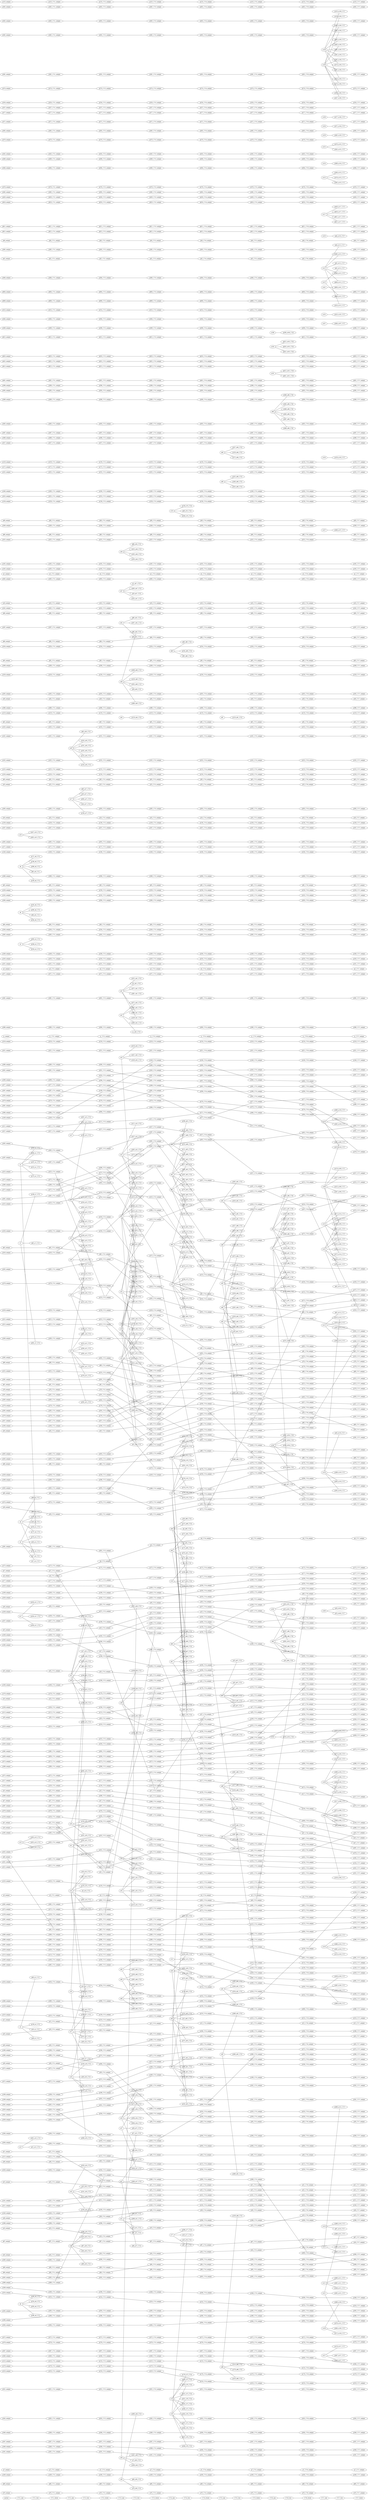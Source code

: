 graph G {
nodesep=0.3;
rankdir=LR;
splines=False;
"1711_three" -- "1712_one"  [edgeType=legend];
"1711_one" -- "1711_two"  [edgeType=legend];
"1711_two" -- "1711_three"  [edgeType=legend];
"1711_one" [test=oh];
"1711_two" [entityType=legend];
"1711_three" [entityType=legend];
"1712_three" -- "1713_one"  [edgeType=legend];
"1712_one" -- "1712_two"  [edgeType=legend];
"1712_two" -- "1712_three"  [edgeType=legend];
"1712_one" [test=oh];
"1712_two" [entityType=legend];
"1712_three" [entityType=legend];
"1713_three" -- "1714_one"  [edgeType=legend];
"1713_one" -- "1713_two"  [edgeType=legend];
"1713_two" -- "1713_three"  [edgeType=legend];
"1713_one" [test=oh];
"1713_two" [entityType=legend];
"1713_three" [entityType=legend];
"1714_three" -- "1715_one"  [edgeType=legend];
"1714_one" -- "1714_two"  [edgeType=legend];
"1714_two" -- "1714_three"  [edgeType=legend];
"1714_one" [test=oh];
"1714_two" [entityType=legend];
"1714_three" [entityType=legend];
"1715_three" -- "1716_one"  [edgeType=legend];
"1715_one" -- "1715_two"  [edgeType=legend];
"1715_two" -- "1715_three"  [edgeType=legend];
"1715_one" [test=oh];
"1715_two" [entityType=legend];
"1715_three" [entityType=legend];
"1716_three" -- "1717_one"  [edgeType=legend];
"1716_one" -- "1716_two"  [edgeType=legend];
"1716_two" -- "1716_three"  [edgeType=legend];
"1716_one" [test=oh];
"1716_two" [entityType=legend];
"1716_three" [entityType=legend];
"1717_one" -- "1717_two"  [edgeType=legend];
"1717_two" -- "1717_three"  [edgeType=legend];
"1717_one" [test=oh];
"1717_two" [entityType=legend];
"1717_three" [entityType=legend];
anchor [entityType=person_unique];
anchor -- "1711_one"  [edgeType=person_time];
p243_unique [entityType=person_unique];
p243_1711_unique [entityType=person_unique, test=20];
p243_unique -- p243_1711_unique  [edgeType=person_time, weight=100];
p243_1712_unique [entityType=person_unique, test=20];
p243_1711_unique -- p243_1712_unique  [edgeType=person_time, weight=100];
p243_1713_unique [entityType=person_unique, test=20];
p243_1712_unique -- p243_1713_unique  [edgeType=person_time, weight=100];
p243_1714_unique [entityType=person_unique, test=20];
p243_1713_unique -- p243_1714_unique  [edgeType=person_time, weight=100];
p243_1715_unique [entityType=person_unique, test=20];
p243_1714_unique -- p243_1715_unique  [edgeType=person_time, weight=100];
p243_1716_unique [entityType=person_unique, test=20];
p243_1715_unique -- p243_1716_unique  [edgeType=person_time, weight=100];
p243_1717_unique [entityType=person_unique, test=20];
p243_1716_unique -- p243_1717_unique  [edgeType=person_time, weight=100];
p384_unique [entityType=person_unique];
p384_1711_unique [entityType=person_unique, test=20];
p384_unique -- p384_1711_unique  [edgeType=person_time, weight=100];
p384_1712_unique [entityType=person_unique, test=20];
p384_1711_unique -- p384_1712_unique  [edgeType=person_time, weight=100];
p384_1713_unique [entityType=person_unique, test=20];
p384_1712_unique -- p384_1713_unique  [edgeType=person_time, weight=100];
p384_1714_unique [entityType=person_unique, test=20];
p384_1713_unique -- p384_1714_unique  [edgeType=person_time, weight=100];
p384_1715_unique [entityType=person_unique, test=20];
p384_1714_unique -- p384_1715_unique  [edgeType=person_time, weight=100];
p384_1716_unique [entityType=person_unique, test=20];
p384_1715_unique -- p384_1716_unique  [edgeType=person_time, weight=100];
p384_1717_unique [entityType=person_unique, test=20];
p384_1716_unique -- p384_1717_unique  [edgeType=person_time, weight=100];
p187_unique [entityType=person_unique];
p187_1711_unique [entityType=person_unique, test=20];
p187_unique -- p187_1711_unique  [edgeType=person_time, weight=100];
p187_1712_unique [entityType=person_unique, test=20];
p187_1711_unique -- p187_1712_unique  [edgeType=person_time, weight=100];
p187_1713_unique [entityType=person_unique, test=20];
p187_1712_unique -- p187_1713_unique  [edgeType=person_time, weight=100];
p187_1714_unique [entityType=person_unique, test=20];
p187_1713_unique -- p187_1714_unique  [edgeType=person_time, weight=100];
p187_1715_unique [entityType=person_unique, test=20];
p187_1714_unique -- p187_1715_unique  [edgeType=person_time, weight=100];
p187_1716_unique [entityType=person_unique, test=20];
p187_1715_unique -- p187_1716_unique  [edgeType=person_time, weight=100];
p187_1717_unique [entityType=person_unique, test=20];
p187_1716_unique -- p187_1717_unique  [edgeType=person_time, weight=100];
p223_unique [entityType=person_unique];
p223_1711_unique [entityType=person_unique, test=20];
p223_unique -- p223_1711_unique  [edgeType=person_time, weight=100];
p223_1712_unique [entityType=person_unique, test=20];
p223_1711_unique -- p223_1712_unique  [edgeType=person_time, weight=100];
p223_1713_unique [entityType=person_unique, test=20];
p223_1712_unique -- p223_1713_unique  [edgeType=person_time, weight=100];
p223_1714_unique [entityType=person_unique, test=20];
p223_1713_unique -- p223_1714_unique  [edgeType=person_time, weight=100];
p223_1715_unique [entityType=person_unique, test=20];
p223_1714_unique -- p223_1715_unique  [edgeType=person_time, weight=100];
p223_1716_unique [entityType=person_unique, test=20];
p223_1715_unique -- p223_1716_unique  [edgeType=person_time, weight=100];
p223_1717_unique [entityType=person_unique, test=20];
p223_1716_unique -- p223_1717_unique  [edgeType=person_time, weight=100];
p224_unique [entityType=person_unique];
p224_1711_unique [entityType=person_unique, test=20];
p224_unique -- p224_1711_unique  [edgeType=person_time, weight=100];
p224_1712_unique [entityType=person_unique, test=20];
p224_1711_unique -- p224_1712_unique  [edgeType=person_time, weight=100];
p224_1713_unique [entityType=person_unique, test=20];
p224_1712_unique -- p224_1713_unique  [edgeType=person_time, weight=100];
p224_1714_unique [entityType=person_unique, test=20];
p224_1713_unique -- p224_1714_unique  [edgeType=person_time, weight=100];
p224_1715_unique [entityType=person_unique, test=20];
p224_1714_unique -- p224_1715_unique  [edgeType=person_time, weight=100];
p224_1716_unique [entityType=person_unique, test=20];
p224_1715_unique -- p224_1716_unique  [edgeType=person_time, weight=100];
p224_1717_unique [entityType=person_unique, test=20];
p224_1716_unique -- p224_1717_unique  [edgeType=person_time, weight=100];
p275_unique [entityType=person_unique];
p275_1711_unique [entityType=person_unique, test=20];
p275_unique -- p275_1711_unique  [edgeType=person_time, weight=100];
p275_1712_unique [entityType=person_unique, test=20];
p275_1711_unique -- p275_1712_unique  [edgeType=person_time, weight=100];
p275_1713_unique [entityType=person_unique, test=20];
p275_1712_unique -- p275_1713_unique  [edgeType=person_time, weight=100];
p275_1714_unique [entityType=person_unique, test=20];
p275_1713_unique -- p275_1714_unique  [edgeType=person_time, weight=100];
p275_1715_unique [entityType=person_unique, test=20];
p275_1714_unique -- p275_1715_unique  [edgeType=person_time, weight=100];
p275_1716_unique [entityType=person_unique, test=20];
p275_1715_unique -- p275_1716_unique  [edgeType=person_time, weight=100];
p275_1717_unique [entityType=person_unique, test=20];
p275_1716_unique -- p275_1717_unique  [edgeType=person_time, weight=100];
p20_unique [entityType=person_unique];
p20_1711_unique [entityType=person_unique, test=20];
p20_unique -- p20_1711_unique  [edgeType=person_time, weight=100];
p20_1712_unique [entityType=person_unique, test=20];
p20_1711_unique -- p20_1712_unique  [edgeType=person_time, weight=100];
p20_1713_unique [entityType=person_unique, test=20];
p20_1712_unique -- p20_1713_unique  [edgeType=person_time, weight=100];
p20_1714_unique [entityType=person_unique, test=20];
p20_1713_unique -- p20_1714_unique  [edgeType=person_time, weight=100];
p20_1715_unique [entityType=person_unique, test=20];
p20_1714_unique -- p20_1715_unique  [edgeType=person_time, weight=100];
p20_1716_unique [entityType=person_unique, test=20];
p20_1715_unique -- p20_1716_unique  [edgeType=person_time, weight=100];
p20_1717_unique [entityType=person_unique, test=20];
p20_1716_unique -- p20_1717_unique  [edgeType=person_time, weight=100];
p39_unique [entityType=person_unique];
p39_1711_unique [entityType=person_unique, test=20];
p39_unique -- p39_1711_unique  [edgeType=person_time, weight=100];
p39_1712_unique [entityType=person_unique, test=20];
p39_1711_unique -- p39_1712_unique  [edgeType=person_time, weight=100];
p39_1713_unique [entityType=person_unique, test=20];
p39_1712_unique -- p39_1713_unique  [edgeType=person_time, weight=100];
p39_1714_unique [entityType=person_unique, test=20];
p39_1713_unique -- p39_1714_unique  [edgeType=person_time, weight=100];
p39_1715_unique [entityType=person_unique, test=20];
p39_1714_unique -- p39_1715_unique  [edgeType=person_time, weight=100];
p39_1716_unique [entityType=person_unique, test=20];
p39_1715_unique -- p39_1716_unique  [edgeType=person_time, weight=100];
p39_1717_unique [entityType=person_unique, test=20];
p39_1716_unique -- p39_1717_unique  [edgeType=person_time, weight=100];
p40_unique [entityType=person_unique];
p40_1711_unique [entityType=person_unique, test=20];
p40_unique -- p40_1711_unique  [edgeType=person_time, weight=100];
p40_1712_unique [entityType=person_unique, test=20];
p40_1711_unique -- p40_1712_unique  [edgeType=person_time, weight=100];
p40_1713_unique [entityType=person_unique, test=20];
p40_1712_unique -- p40_1713_unique  [edgeType=person_time, weight=100];
p40_1714_unique [entityType=person_unique, test=20];
p40_1713_unique -- p40_1714_unique  [edgeType=person_time, weight=100];
p40_1715_unique [entityType=person_unique, test=20];
p40_1714_unique -- p40_1715_unique  [edgeType=person_time, weight=100];
p40_1716_unique [entityType=person_unique, test=20];
p40_1715_unique -- p40_1716_unique  [edgeType=person_time, weight=100];
p40_1717_unique [entityType=person_unique, test=20];
p40_1716_unique -- p40_1717_unique  [edgeType=person_time, weight=100];
p159_unique [entityType=person_unique];
p159_1711_unique [entityType=person_unique, test=20];
p159_unique -- p159_1711_unique  [edgeType=person_time, weight=100];
p159_1712_unique [entityType=person_unique, test=20];
p159_1711_unique -- p159_1712_unique  [edgeType=person_time, weight=100];
p159_1713_unique [entityType=person_unique, test=20];
p159_1712_unique -- p159_1713_unique  [edgeType=person_time, weight=100];
p159_1714_unique [entityType=person_unique, test=20];
p159_1713_unique -- p159_1714_unique  [edgeType=person_time, weight=100];
p159_1715_unique [entityType=person_unique, test=20];
p159_1714_unique -- p159_1715_unique  [edgeType=person_time, weight=100];
p159_1716_unique [entityType=person_unique, test=20];
p159_1715_unique -- p159_1716_unique  [edgeType=person_time, weight=100];
p159_1717_unique [entityType=person_unique, test=20];
p159_1716_unique -- p159_1717_unique  [edgeType=person_time, weight=100];
p249_unique [entityType=person_unique];
p249_1711_unique [entityType=person_unique, test=20];
p249_unique -- p249_1711_unique  [edgeType=person_time, weight=100];
p249_1712_unique [entityType=person_unique, test=20];
p249_1711_unique -- p249_1712_unique  [edgeType=person_time, weight=100];
p249_1713_unique [entityType=person_unique, test=20];
p249_1712_unique -- p249_1713_unique  [edgeType=person_time, weight=100];
p249_1714_unique [entityType=person_unique, test=20];
p249_1713_unique -- p249_1714_unique  [edgeType=person_time, weight=100];
p249_1715_unique [entityType=person_unique, test=20];
p249_1714_unique -- p249_1715_unique  [edgeType=person_time, weight=100];
p249_1716_unique [entityType=person_unique, test=20];
p249_1715_unique -- p249_1716_unique  [edgeType=person_time, weight=100];
p249_1717_unique [entityType=person_unique, test=20];
p249_1716_unique -- p249_1717_unique  [edgeType=person_time, weight=100];
p383_unique [entityType=person_unique];
p383_1711_unique [entityType=person_unique, test=20];
p383_unique -- p383_1711_unique  [edgeType=person_time, weight=100];
p383_1712_unique [entityType=person_unique, test=20];
p383_1711_unique -- p383_1712_unique  [edgeType=person_time, weight=100];
p383_1713_unique [entityType=person_unique, test=20];
p383_1712_unique -- p383_1713_unique  [edgeType=person_time, weight=100];
p383_1714_unique [entityType=person_unique, test=20];
p383_1713_unique -- p383_1714_unique  [edgeType=person_time, weight=100];
p383_1715_unique [entityType=person_unique, test=20];
p383_1714_unique -- p383_1715_unique  [edgeType=person_time, weight=100];
p383_1716_unique [entityType=person_unique, test=20];
p383_1715_unique -- p383_1716_unique  [edgeType=person_time, weight=100];
p383_1717_unique [entityType=person_unique, test=20];
p383_1716_unique -- p383_1717_unique  [edgeType=person_time, weight=100];
p250_unique [entityType=person_unique];
p250_1711_unique [entityType=person_unique, test=20];
p250_unique -- p250_1711_unique  [edgeType=person_time, weight=100];
p250_1712_unique [entityType=person_unique, test=20];
p250_1711_unique -- p250_1712_unique  [edgeType=person_time, weight=100];
p250_1713_unique [entityType=person_unique, test=20];
p250_1712_unique -- p250_1713_unique  [edgeType=person_time, weight=100];
p250_1714_unique [entityType=person_unique, test=20];
p250_1713_unique -- p250_1714_unique  [edgeType=person_time, weight=100];
p250_1715_unique [entityType=person_unique, test=20];
p250_1714_unique -- p250_1715_unique  [edgeType=person_time, weight=100];
p250_1716_unique [entityType=person_unique, test=20];
p250_1715_unique -- p250_1716_unique  [edgeType=person_time, weight=100];
p250_1717_unique [entityType=person_unique, test=20];
p250_1716_unique -- p250_1717_unique  [edgeType=person_time, weight=100];
p27_unique [entityType=person_unique];
p27_1711_unique [entityType=person_unique, test=20];
p27_unique -- p27_1711_unique  [edgeType=person_time, weight=100];
p27_1712_unique [entityType=person_unique, test=20];
p27_1711_unique -- p27_1712_unique  [edgeType=person_time, weight=100];
p27_1713_unique [entityType=person_unique, test=20];
p27_1712_unique -- p27_1713_unique  [edgeType=person_time, weight=100];
p27_1714_unique [entityType=person_unique, test=20];
p27_1713_unique -- p27_1714_unique  [edgeType=person_time, weight=100];
p27_1715_unique [entityType=person_unique, test=20];
p27_1714_unique -- p27_1715_unique  [edgeType=person_time, weight=100];
p27_1716_unique [entityType=person_unique, test=20];
p27_1715_unique -- p27_1716_unique  [edgeType=person_time, weight=100];
p27_1717_unique [entityType=person_unique, test=20];
p27_1716_unique -- p27_1717_unique  [edgeType=person_time, weight=100];
p175_unique [entityType=person_unique];
p175_1711_unique [entityType=person_unique, test=20];
p175_unique -- p175_1711_unique  [edgeType=person_time, weight=100];
p175_1712_unique [entityType=person_unique, test=20];
p175_1711_unique -- p175_1712_unique  [edgeType=person_time, weight=100];
p175_1713_unique [entityType=person_unique, test=20];
p175_1712_unique -- p175_1713_unique  [edgeType=person_time, weight=100];
p175_1714_unique [entityType=person_unique, test=20];
p175_1713_unique -- p175_1714_unique  [edgeType=person_time, weight=100];
p175_1715_unique [entityType=person_unique, test=20];
p175_1714_unique -- p175_1715_unique  [edgeType=person_time, weight=100];
p175_1716_unique [entityType=person_unique, test=20];
p175_1715_unique -- p175_1716_unique  [edgeType=person_time, weight=100];
p175_1717_unique [entityType=person_unique, test=20];
p175_1716_unique -- p175_1717_unique  [edgeType=person_time, weight=100];
p26_unique [entityType=person_unique];
p26_1711_unique [entityType=person_unique, test=20];
p26_unique -- p26_1711_unique  [edgeType=person_time, weight=100];
p26_1712_unique [entityType=person_unique, test=20];
p26_1711_unique -- p26_1712_unique  [edgeType=person_time, weight=100];
p26_1713_unique [entityType=person_unique, test=20];
p26_1712_unique -- p26_1713_unique  [edgeType=person_time, weight=100];
p26_1714_unique [entityType=person_unique, test=20];
p26_1713_unique -- p26_1714_unique  [edgeType=person_time, weight=100];
p26_1715_unique [entityType=person_unique, test=20];
p26_1714_unique -- p26_1715_unique  [edgeType=person_time, weight=100];
p26_1716_unique [entityType=person_unique, test=20];
p26_1715_unique -- p26_1716_unique  [edgeType=person_time, weight=100];
p26_1717_unique [entityType=person_unique, test=20];
p26_1716_unique -- p26_1717_unique  [edgeType=person_time, weight=100];
p80_unique [entityType=person_unique];
p80_1711_unique [entityType=person_unique, test=20];
p80_unique -- p80_1711_unique  [edgeType=person_time, weight=100];
p80_1712_unique [entityType=person_unique, test=20];
p80_1711_unique -- p80_1712_unique  [edgeType=person_time, weight=100];
p80_1713_unique [entityType=person_unique, test=20];
p80_1712_unique -- p80_1713_unique  [edgeType=person_time, weight=100];
p80_1714_unique [entityType=person_unique, test=20];
p80_1713_unique -- p80_1714_unique  [edgeType=person_time, weight=100];
p80_1715_unique [entityType=person_unique, test=20];
p80_1714_unique -- p80_1715_unique  [edgeType=person_time, weight=100];
p80_1716_unique [entityType=person_unique, test=20];
p80_1715_unique -- p80_1716_unique  [edgeType=person_time, weight=100];
p80_1717_unique [entityType=person_unique, test=20];
p80_1716_unique -- p80_1717_unique  [edgeType=person_time, weight=100];
p374_unique [entityType=person_unique];
p374_1711_unique [entityType=person_unique, test=20];
p374_unique -- p374_1711_unique  [edgeType=person_time, weight=100];
p374_1712_unique [entityType=person_unique, test=20];
p374_1711_unique -- p374_1712_unique  [edgeType=person_time, weight=100];
p374_1713_unique [entityType=person_unique, test=20];
p374_1712_unique -- p374_1713_unique  [edgeType=person_time, weight=100];
p374_1714_unique [entityType=person_unique, test=20];
p374_1713_unique -- p374_1714_unique  [edgeType=person_time, weight=100];
p374_1715_unique [entityType=person_unique, test=20];
p374_1714_unique -- p374_1715_unique  [edgeType=person_time, weight=100];
p374_1716_unique [entityType=person_unique, test=20];
p374_1715_unique -- p374_1716_unique  [edgeType=person_time, weight=100];
p374_1717_unique [entityType=person_unique, test=20];
p374_1716_unique -- p374_1717_unique  [edgeType=person_time, weight=100];
p145_unique [entityType=person_unique];
p145_1711_unique [entityType=person_unique, test=20];
p145_unique -- p145_1711_unique  [edgeType=person_time, weight=100];
p145_1712_unique [entityType=person_unique, test=20];
p145_1711_unique -- p145_1712_unique  [edgeType=person_time, weight=100];
p145_1713_unique [entityType=person_unique, test=20];
p145_1712_unique -- p145_1713_unique  [edgeType=person_time, weight=100];
p145_1714_unique [entityType=person_unique, test=20];
p145_1713_unique -- p145_1714_unique  [edgeType=person_time, weight=100];
p145_1715_unique [entityType=person_unique, test=20];
p145_1714_unique -- p145_1715_unique  [edgeType=person_time, weight=100];
p145_1716_unique [entityType=person_unique, test=20];
p145_1715_unique -- p145_1716_unique  [edgeType=person_time, weight=100];
p145_1717_unique [entityType=person_unique, test=20];
p145_1716_unique -- p145_1717_unique  [edgeType=person_time, weight=100];
p260_unique [entityType=person_unique];
p260_1711_unique [entityType=person_unique, test=20];
p260_unique -- p260_1711_unique  [edgeType=person_time, weight=100];
p260_1712_unique [entityType=person_unique, test=20];
p260_1711_unique -- p260_1712_unique  [edgeType=person_time, weight=100];
p260_1713_unique [entityType=person_unique, test=20];
p260_1712_unique -- p260_1713_unique  [edgeType=person_time, weight=100];
p260_1714_unique [entityType=person_unique, test=20];
p260_1713_unique -- p260_1714_unique  [edgeType=person_time, weight=100];
p260_1715_unique [entityType=person_unique, test=20];
p260_1714_unique -- p260_1715_unique  [edgeType=person_time, weight=100];
p260_1716_unique [entityType=person_unique, test=20];
p260_1715_unique -- p260_1716_unique  [edgeType=person_time, weight=100];
p260_1717_unique [entityType=person_unique, test=20];
p260_1716_unique -- p260_1717_unique  [edgeType=person_time, weight=100];
p64_unique [entityType=person_unique];
p64_1711_unique [entityType=person_unique, test=20];
p64_unique -- p64_1711_unique  [edgeType=person_time, weight=100];
p64_1712_unique [entityType=person_unique, test=20];
p64_1711_unique -- p64_1712_unique  [edgeType=person_time, weight=100];
p64_1713_unique [entityType=person_unique, test=20];
p64_1712_unique -- p64_1713_unique  [edgeType=person_time, weight=100];
p64_1714_unique [entityType=person_unique, test=20];
p64_1713_unique -- p64_1714_unique  [edgeType=person_time, weight=100];
p64_1715_unique [entityType=person_unique, test=20];
p64_1714_unique -- p64_1715_unique  [edgeType=person_time, weight=100];
p64_1716_unique [entityType=person_unique, test=20];
p64_1715_unique -- p64_1716_unique  [edgeType=person_time, weight=100];
p64_1717_unique [entityType=person_unique, test=20];
p64_1716_unique -- p64_1717_unique  [edgeType=person_time, weight=100];
p244_unique [entityType=person_unique];
p244_1711_unique [entityType=person_unique, test=20];
p244_unique -- p244_1711_unique  [edgeType=person_time, weight=100];
p244_1712_unique [entityType=person_unique, test=20];
p244_1711_unique -- p244_1712_unique  [edgeType=person_time, weight=100];
p244_1713_unique [entityType=person_unique, test=20];
p244_1712_unique -- p244_1713_unique  [edgeType=person_time, weight=100];
p244_1714_unique [entityType=person_unique, test=20];
p244_1713_unique -- p244_1714_unique  [edgeType=person_time, weight=100];
p244_1715_unique [entityType=person_unique, test=20];
p244_1714_unique -- p244_1715_unique  [edgeType=person_time, weight=100];
p244_1716_unique [entityType=person_unique, test=20];
p244_1715_unique -- p244_1716_unique  [edgeType=person_time, weight=100];
p244_1717_unique [entityType=person_unique, test=20];
p244_1716_unique -- p244_1717_unique  [edgeType=person_time, weight=100];
p62_unique [entityType=person_unique];
p62_1711_unique [entityType=person_unique, test=20];
p62_unique -- p62_1711_unique  [edgeType=person_time, weight=100];
p62_1712_unique [entityType=person_unique, test=20];
p62_1711_unique -- p62_1712_unique  [edgeType=person_time, weight=100];
p62_1713_unique [entityType=person_unique, test=20];
p62_1712_unique -- p62_1713_unique  [edgeType=person_time, weight=100];
p62_1714_unique [entityType=person_unique, test=20];
p62_1713_unique -- p62_1714_unique  [edgeType=person_time, weight=100];
p62_1715_unique [entityType=person_unique, test=20];
p62_1714_unique -- p62_1715_unique  [edgeType=person_time, weight=100];
p62_1716_unique [entityType=person_unique, test=20];
p62_1715_unique -- p62_1716_unique  [edgeType=person_time, weight=100];
p62_1717_unique [entityType=person_unique, test=20];
p62_1716_unique -- p62_1717_unique  [edgeType=person_time, weight=100];
p149_unique [entityType=person_unique];
p149_1711_unique [entityType=person_unique, test=20];
p149_unique -- p149_1711_unique  [edgeType=person_time, weight=100];
p149_1712_unique [entityType=person_unique, test=20];
p149_1711_unique -- p149_1712_unique  [edgeType=person_time, weight=100];
p149_1713_unique [entityType=person_unique, test=20];
p149_1712_unique -- p149_1713_unique  [edgeType=person_time, weight=100];
p149_1714_unique [entityType=person_unique, test=20];
p149_1713_unique -- p149_1714_unique  [edgeType=person_time, weight=100];
p149_1715_unique [entityType=person_unique, test=20];
p149_1714_unique -- p149_1715_unique  [edgeType=person_time, weight=100];
p149_1716_unique [entityType=person_unique, test=20];
p149_1715_unique -- p149_1716_unique  [edgeType=person_time, weight=100];
p149_1717_unique [entityType=person_unique, test=20];
p149_1716_unique -- p149_1717_unique  [edgeType=person_time, weight=100];
p361_unique [entityType=person_unique];
p361_1711_unique [entityType=person_unique, test=20];
p361_unique -- p361_1711_unique  [edgeType=person_time, weight=100];
p361_1712_unique [entityType=person_unique, test=20];
p361_1711_unique -- p361_1712_unique  [edgeType=person_time, weight=100];
p361_1713_unique [entityType=person_unique, test=20];
p361_1712_unique -- p361_1713_unique  [edgeType=person_time, weight=100];
p361_1714_unique [entityType=person_unique, test=20];
p361_1713_unique -- p361_1714_unique  [edgeType=person_time, weight=100];
p361_1715_unique [entityType=person_unique, test=20];
p361_1714_unique -- p361_1715_unique  [edgeType=person_time, weight=100];
p361_1716_unique [entityType=person_unique, test=20];
p361_1715_unique -- p361_1716_unique  [edgeType=person_time, weight=100];
p361_1717_unique [entityType=person_unique, test=20];
p361_1716_unique -- p361_1717_unique  [edgeType=person_time, weight=100];
p146_unique [entityType=person_unique];
p146_1711_unique [entityType=person_unique, test=20];
p146_unique -- p146_1711_unique  [edgeType=person_time, weight=100];
p146_1712_unique [entityType=person_unique, test=20];
p146_1711_unique -- p146_1712_unique  [edgeType=person_time, weight=100];
p146_1713_unique [entityType=person_unique, test=20];
p146_1712_unique -- p146_1713_unique  [edgeType=person_time, weight=100];
p146_1714_unique [entityType=person_unique, test=20];
p146_1713_unique -- p146_1714_unique  [edgeType=person_time, weight=100];
p146_1715_unique [entityType=person_unique, test=20];
p146_1714_unique -- p146_1715_unique  [edgeType=person_time, weight=100];
p146_1716_unique [entityType=person_unique, test=20];
p146_1715_unique -- p146_1716_unique  [edgeType=person_time, weight=100];
p146_1717_unique [entityType=person_unique, test=20];
p146_1716_unique -- p146_1717_unique  [edgeType=person_time, weight=100];
p171_unique [entityType=person_unique];
p171_1711_unique [entityType=person_unique, test=20];
p171_unique -- p171_1711_unique  [edgeType=person_time, weight=100];
p171_1712_unique [entityType=person_unique, test=20];
p171_1711_unique -- p171_1712_unique  [edgeType=person_time, weight=100];
p171_1713_unique [entityType=person_unique, test=20];
p171_1712_unique -- p171_1713_unique  [edgeType=person_time, weight=100];
p171_1714_unique [entityType=person_unique, test=20];
p171_1713_unique -- p171_1714_unique  [edgeType=person_time, weight=100];
p171_1715_unique [entityType=person_unique, test=20];
p171_1714_unique -- p171_1715_unique  [edgeType=person_time, weight=100];
p171_1716_unique [entityType=person_unique, test=20];
p171_1715_unique -- p171_1716_unique  [edgeType=person_time, weight=100];
p171_1717_unique [entityType=person_unique, test=20];
p171_1716_unique -- p171_1717_unique  [edgeType=person_time, weight=100];
p85_unique [entityType=person_unique];
p85_1711_unique [entityType=person_unique, test=20];
p85_unique -- p85_1711_unique  [edgeType=person_time, weight=100];
p85_1712_unique [entityType=person_unique, test=20];
p85_1711_unique -- p85_1712_unique  [edgeType=person_time, weight=100];
p85_1713_unique [entityType=person_unique, test=20];
p85_1712_unique -- p85_1713_unique  [edgeType=person_time, weight=100];
p85_1714_unique [entityType=person_unique, test=20];
p85_1713_unique -- p85_1714_unique  [edgeType=person_time, weight=100];
p85_1715_unique [entityType=person_unique, test=20];
p85_1714_unique -- p85_1715_unique  [edgeType=person_time, weight=100];
p85_1716_unique [entityType=person_unique, test=20];
p85_1715_unique -- p85_1716_unique  [edgeType=person_time, weight=100];
p85_1717_unique [entityType=person_unique, test=20];
p85_1716_unique -- p85_1717_unique  [edgeType=person_time, weight=100];
p239_unique [entityType=person_unique];
p239_1711_unique [entityType=person_unique, test=20];
p239_unique -- p239_1711_unique  [edgeType=person_time, weight=100];
p239_1712_unique [entityType=person_unique, test=20];
p239_1711_unique -- p239_1712_unique  [edgeType=person_time, weight=100];
p239_1713_unique [entityType=person_unique, test=20];
p239_1712_unique -- p239_1713_unique  [edgeType=person_time, weight=100];
p239_1714_unique [entityType=person_unique, test=20];
p239_1713_unique -- p239_1714_unique  [edgeType=person_time, weight=100];
p239_1715_unique [entityType=person_unique, test=20];
p239_1714_unique -- p239_1715_unique  [edgeType=person_time, weight=100];
p239_1716_unique [entityType=person_unique, test=20];
p239_1715_unique -- p239_1716_unique  [edgeType=person_time, weight=100];
p239_1717_unique [entityType=person_unique, test=20];
p239_1716_unique -- p239_1717_unique  [edgeType=person_time, weight=100];
p368_unique [entityType=person_unique];
p368_1711_unique [entityType=person_unique, test=20];
p368_unique -- p368_1711_unique  [edgeType=person_time, weight=100];
p368_1712_unique [entityType=person_unique, test=20];
p368_1711_unique -- p368_1712_unique  [edgeType=person_time, weight=100];
p368_1713_unique [entityType=person_unique, test=20];
p368_1712_unique -- p368_1713_unique  [edgeType=person_time, weight=100];
p368_1714_unique [entityType=person_unique, test=20];
p368_1713_unique -- p368_1714_unique  [edgeType=person_time, weight=100];
p368_1715_unique [entityType=person_unique, test=20];
p368_1714_unique -- p368_1715_unique  [edgeType=person_time, weight=100];
p368_1716_unique [entityType=person_unique, test=20];
p368_1715_unique -- p368_1716_unique  [edgeType=person_time, weight=100];
p368_1717_unique [entityType=person_unique, test=20];
p368_1716_unique -- p368_1717_unique  [edgeType=person_time, weight=100];
p293_unique [entityType=person_unique];
p293_1711_unique [entityType=person_unique, test=20];
p293_unique -- p293_1711_unique  [edgeType=person_time, weight=100];
p293_1712_unique [entityType=person_unique, test=20];
p293_1711_unique -- p293_1712_unique  [edgeType=person_time, weight=100];
p293_1713_unique [entityType=person_unique, test=20];
p293_1712_unique -- p293_1713_unique  [edgeType=person_time, weight=100];
p293_1714_unique [entityType=person_unique, test=20];
p293_1713_unique -- p293_1714_unique  [edgeType=person_time, weight=100];
p293_1715_unique [entityType=person_unique, test=20];
p293_1714_unique -- p293_1715_unique  [edgeType=person_time, weight=100];
p293_1716_unique [entityType=person_unique, test=20];
p293_1715_unique -- p293_1716_unique  [edgeType=person_time, weight=100];
p293_1717_unique [entityType=person_unique, test=20];
p293_1716_unique -- p293_1717_unique  [edgeType=person_time, weight=100];
p369_unique [entityType=person_unique];
p369_1711_unique [entityType=person_unique, test=20];
p369_unique -- p369_1711_unique  [edgeType=person_time, weight=100];
p369_1712_unique [entityType=person_unique, test=20];
p369_1711_unique -- p369_1712_unique  [edgeType=person_time, weight=100];
p369_1713_unique [entityType=person_unique, test=20];
p369_1712_unique -- p369_1713_unique  [edgeType=person_time, weight=100];
p369_1714_unique [entityType=person_unique, test=20];
p369_1713_unique -- p369_1714_unique  [edgeType=person_time, weight=100];
p369_1715_unique [entityType=person_unique, test=20];
p369_1714_unique -- p369_1715_unique  [edgeType=person_time, weight=100];
p369_1716_unique [entityType=person_unique, test=20];
p369_1715_unique -- p369_1716_unique  [edgeType=person_time, weight=100];
p369_1717_unique [entityType=person_unique, test=20];
p369_1716_unique -- p369_1717_unique  [edgeType=person_time, weight=100];
p296_unique [entityType=person_unique];
p296_1711_unique [entityType=person_unique, test=20];
p296_unique -- p296_1711_unique  [edgeType=person_time, weight=100];
p296_1712_unique [entityType=person_unique, test=20];
p296_1711_unique -- p296_1712_unique  [edgeType=person_time, weight=100];
p296_1713_unique [entityType=person_unique, test=20];
p296_1712_unique -- p296_1713_unique  [edgeType=person_time, weight=100];
p296_1714_unique [entityType=person_unique, test=20];
p296_1713_unique -- p296_1714_unique  [edgeType=person_time, weight=100];
p296_1715_unique [entityType=person_unique, test=20];
p296_1714_unique -- p296_1715_unique  [edgeType=person_time, weight=100];
p296_1716_unique [entityType=person_unique, test=20];
p296_1715_unique -- p296_1716_unique  [edgeType=person_time, weight=100];
p296_1717_unique [entityType=person_unique, test=20];
p296_1716_unique -- p296_1717_unique  [edgeType=person_time, weight=100];
p247_unique [entityType=person_unique];
p247_1711_unique [entityType=person_unique, test=20];
p247_unique -- p247_1711_unique  [edgeType=person_time, weight=100];
p247_1712_unique [entityType=person_unique, test=20];
p247_1711_unique -- p247_1712_unique  [edgeType=person_time, weight=100];
p247_1713_unique [entityType=person_unique, test=20];
p247_1712_unique -- p247_1713_unique  [edgeType=person_time, weight=100];
p247_1714_unique [entityType=person_unique, test=20];
p247_1713_unique -- p247_1714_unique  [edgeType=person_time, weight=100];
p247_1715_unique [entityType=person_unique, test=20];
p247_1714_unique -- p247_1715_unique  [edgeType=person_time, weight=100];
p247_1716_unique [entityType=person_unique, test=20];
p247_1715_unique -- p247_1716_unique  [edgeType=person_time, weight=100];
p247_1717_unique [entityType=person_unique, test=20];
p247_1716_unique -- p247_1717_unique  [edgeType=person_time, weight=100];
p305_unique [entityType=person_unique];
p305_1711_unique [entityType=person_unique, test=20];
p305_unique -- p305_1711_unique  [edgeType=person_time, weight=100];
p305_1712_unique [entityType=person_unique, test=20];
p305_1711_unique -- p305_1712_unique  [edgeType=person_time, weight=100];
p305_1713_unique [entityType=person_unique, test=20];
p305_1712_unique -- p305_1713_unique  [edgeType=person_time, weight=100];
p305_1714_unique [entityType=person_unique, test=20];
p305_1713_unique -- p305_1714_unique  [edgeType=person_time, weight=100];
p305_1715_unique [entityType=person_unique, test=20];
p305_1714_unique -- p305_1715_unique  [edgeType=person_time, weight=100];
p305_1716_unique [entityType=person_unique, test=20];
p305_1715_unique -- p305_1716_unique  [edgeType=person_time, weight=100];
p305_1717_unique [entityType=person_unique, test=20];
p305_1716_unique -- p305_1717_unique  [edgeType=person_time, weight=100];
p328_unique [entityType=person_unique];
p328_1711_unique [entityType=person_unique, test=20];
p328_unique -- p328_1711_unique  [edgeType=person_time, weight=100];
p328_1712_unique [entityType=person_unique, test=20];
p328_1711_unique -- p328_1712_unique  [edgeType=person_time, weight=100];
p328_1713_unique [entityType=person_unique, test=20];
p328_1712_unique -- p328_1713_unique  [edgeType=person_time, weight=100];
p328_1714_unique [entityType=person_unique, test=20];
p328_1713_unique -- p328_1714_unique  [edgeType=person_time, weight=100];
p328_1715_unique [entityType=person_unique, test=20];
p328_1714_unique -- p328_1715_unique  [edgeType=person_time, weight=100];
p328_1716_unique [entityType=person_unique, test=20];
p328_1715_unique -- p328_1716_unique  [edgeType=person_time, weight=100];
p328_1717_unique [entityType=person_unique, test=20];
p328_1716_unique -- p328_1717_unique  [edgeType=person_time, weight=100];
p108_unique [entityType=person_unique];
p108_1711_unique [entityType=person_unique, test=20];
p108_unique -- p108_1711_unique  [edgeType=person_time, weight=100];
p108_1712_unique [entityType=person_unique, test=20];
p108_1711_unique -- p108_1712_unique  [edgeType=person_time, weight=100];
p108_1713_unique [entityType=person_unique, test=20];
p108_1712_unique -- p108_1713_unique  [edgeType=person_time, weight=100];
p108_1714_unique [entityType=person_unique, test=20];
p108_1713_unique -- p108_1714_unique  [edgeType=person_time, weight=100];
p108_1715_unique [entityType=person_unique, test=20];
p108_1714_unique -- p108_1715_unique  [edgeType=person_time, weight=100];
p108_1716_unique [entityType=person_unique, test=20];
p108_1715_unique -- p108_1716_unique  [edgeType=person_time, weight=100];
p108_1717_unique [entityType=person_unique, test=20];
p108_1716_unique -- p108_1717_unique  [edgeType=person_time, weight=100];
p238_unique [entityType=person_unique];
p238_1711_unique [entityType=person_unique, test=20];
p238_unique -- p238_1711_unique  [edgeType=person_time, weight=100];
p238_1712_unique [entityType=person_unique, test=20];
p238_1711_unique -- p238_1712_unique  [edgeType=person_time, weight=100];
p238_1713_unique [entityType=person_unique, test=20];
p238_1712_unique -- p238_1713_unique  [edgeType=person_time, weight=100];
p238_1714_unique [entityType=person_unique, test=20];
p238_1713_unique -- p238_1714_unique  [edgeType=person_time, weight=100];
p238_1715_unique [entityType=person_unique, test=20];
p238_1714_unique -- p238_1715_unique  [edgeType=person_time, weight=100];
p238_1716_unique [entityType=person_unique, test=20];
p238_1715_unique -- p238_1716_unique  [edgeType=person_time, weight=100];
p238_1717_unique [entityType=person_unique, test=20];
p238_1716_unique -- p238_1717_unique  [edgeType=person_time, weight=100];
p21_unique [entityType=person_unique];
p21_1711_unique [entityType=person_unique, test=20];
p21_unique -- p21_1711_unique  [edgeType=person_time, weight=100];
p21_1712_unique [entityType=person_unique, test=20];
p21_1711_unique -- p21_1712_unique  [edgeType=person_time, weight=100];
p21_1713_unique [entityType=person_unique, test=20];
p21_1712_unique -- p21_1713_unique  [edgeType=person_time, weight=100];
p21_1714_unique [entityType=person_unique, test=20];
p21_1713_unique -- p21_1714_unique  [edgeType=person_time, weight=100];
p21_1715_unique [entityType=person_unique, test=20];
p21_1714_unique -- p21_1715_unique  [edgeType=person_time, weight=100];
p21_1716_unique [entityType=person_unique, test=20];
p21_1715_unique -- p21_1716_unique  [edgeType=person_time, weight=100];
p21_1717_unique [entityType=person_unique, test=20];
p21_1716_unique -- p21_1717_unique  [edgeType=person_time, weight=100];
p341_unique [entityType=person_unique];
p341_1711_unique [entityType=person_unique, test=20];
p341_unique -- p341_1711_unique  [edgeType=person_time, weight=100];
p341_1712_unique [entityType=person_unique, test=20];
p341_1711_unique -- p341_1712_unique  [edgeType=person_time, weight=100];
p341_1713_unique [entityType=person_unique, test=20];
p341_1712_unique -- p341_1713_unique  [edgeType=person_time, weight=100];
p341_1714_unique [entityType=person_unique, test=20];
p341_1713_unique -- p341_1714_unique  [edgeType=person_time, weight=100];
p341_1715_unique [entityType=person_unique, test=20];
p341_1714_unique -- p341_1715_unique  [edgeType=person_time, weight=100];
p341_1716_unique [entityType=person_unique, test=20];
p341_1715_unique -- p341_1716_unique  [edgeType=person_time, weight=100];
p341_1717_unique [entityType=person_unique, test=20];
p341_1716_unique -- p341_1717_unique  [edgeType=person_time, weight=100];
p185_unique [entityType=person_unique];
p185_1711_unique [entityType=person_unique, test=20];
p185_unique -- p185_1711_unique  [edgeType=person_time, weight=100];
p185_1712_unique [entityType=person_unique, test=20];
p185_1711_unique -- p185_1712_unique  [edgeType=person_time, weight=100];
p185_1713_unique [entityType=person_unique, test=20];
p185_1712_unique -- p185_1713_unique  [edgeType=person_time, weight=100];
p185_1714_unique [entityType=person_unique, test=20];
p185_1713_unique -- p185_1714_unique  [edgeType=person_time, weight=100];
p185_1715_unique [entityType=person_unique, test=20];
p185_1714_unique -- p185_1715_unique  [edgeType=person_time, weight=100];
p185_1716_unique [entityType=person_unique, test=20];
p185_1715_unique -- p185_1716_unique  [edgeType=person_time, weight=100];
p185_1717_unique [entityType=person_unique, test=20];
p185_1716_unique -- p185_1717_unique  [edgeType=person_time, weight=100];
p332_unique [entityType=person_unique];
p332_1711_unique [entityType=person_unique, test=20];
p332_unique -- p332_1711_unique  [edgeType=person_time, weight=100];
p332_1712_unique [entityType=person_unique, test=20];
p332_1711_unique -- p332_1712_unique  [edgeType=person_time, weight=100];
p332_1713_unique [entityType=person_unique, test=20];
p332_1712_unique -- p332_1713_unique  [edgeType=person_time, weight=100];
p332_1714_unique [entityType=person_unique, test=20];
p332_1713_unique -- p332_1714_unique  [edgeType=person_time, weight=100];
p332_1715_unique [entityType=person_unique, test=20];
p332_1714_unique -- p332_1715_unique  [edgeType=person_time, weight=100];
p332_1716_unique [entityType=person_unique, test=20];
p332_1715_unique -- p332_1716_unique  [edgeType=person_time, weight=100];
p332_1717_unique [entityType=person_unique, test=20];
p332_1716_unique -- p332_1717_unique  [edgeType=person_time, weight=100];
p331_unique [entityType=person_unique];
p331_1711_unique [entityType=person_unique, test=20];
p331_unique -- p331_1711_unique  [edgeType=person_time, weight=100];
p331_1712_unique [entityType=person_unique, test=20];
p331_1711_unique -- p331_1712_unique  [edgeType=person_time, weight=100];
p331_1713_unique [entityType=person_unique, test=20];
p331_1712_unique -- p331_1713_unique  [edgeType=person_time, weight=100];
p331_1714_unique [entityType=person_unique, test=20];
p331_1713_unique -- p331_1714_unique  [edgeType=person_time, weight=100];
p331_1715_unique [entityType=person_unique, test=20];
p331_1714_unique -- p331_1715_unique  [edgeType=person_time, weight=100];
p331_1716_unique [entityType=person_unique, test=20];
p331_1715_unique -- p331_1716_unique  [edgeType=person_time, weight=100];
p331_1717_unique [entityType=person_unique, test=20];
p331_1716_unique -- p331_1717_unique  [edgeType=person_time, weight=100];
p120_unique [entityType=person_unique];
p120_1711_unique [entityType=person_unique, test=20];
p120_unique -- p120_1711_unique  [edgeType=person_time, weight=100];
p120_1712_unique [entityType=person_unique, test=20];
p120_1711_unique -- p120_1712_unique  [edgeType=person_time, weight=100];
p120_1713_unique [entityType=person_unique, test=20];
p120_1712_unique -- p120_1713_unique  [edgeType=person_time, weight=100];
p120_1714_unique [entityType=person_unique, test=20];
p120_1713_unique -- p120_1714_unique  [edgeType=person_time, weight=100];
p120_1715_unique [entityType=person_unique, test=20];
p120_1714_unique -- p120_1715_unique  [edgeType=person_time, weight=100];
p120_1716_unique [entityType=person_unique, test=20];
p120_1715_unique -- p120_1716_unique  [edgeType=person_time, weight=100];
p120_1717_unique [entityType=person_unique, test=20];
p120_1716_unique -- p120_1717_unique  [edgeType=person_time, weight=100];
p362_unique [entityType=person_unique];
p362_1711_unique [entityType=person_unique, test=20];
p362_unique -- p362_1711_unique  [edgeType=person_time, weight=100];
p362_1712_unique [entityType=person_unique, test=20];
p362_1711_unique -- p362_1712_unique  [edgeType=person_time, weight=100];
p362_1713_unique [entityType=person_unique, test=20];
p362_1712_unique -- p362_1713_unique  [edgeType=person_time, weight=100];
p362_1714_unique [entityType=person_unique, test=20];
p362_1713_unique -- p362_1714_unique  [edgeType=person_time, weight=100];
p362_1715_unique [entityType=person_unique, test=20];
p362_1714_unique -- p362_1715_unique  [edgeType=person_time, weight=100];
p362_1716_unique [entityType=person_unique, test=20];
p362_1715_unique -- p362_1716_unique  [edgeType=person_time, weight=100];
p362_1717_unique [entityType=person_unique, test=20];
p362_1716_unique -- p362_1717_unique  [edgeType=person_time, weight=100];
p3_unique [entityType=person_unique];
p3_1711_unique [entityType=person_unique, test=20];
p3_unique -- p3_1711_unique  [edgeType=person_time, weight=100];
p3_1712_unique [entityType=person_unique, test=20];
p3_1711_unique -- p3_1712_unique  [edgeType=person_time, weight=100];
p3_1713_unique [entityType=person_unique, test=20];
p3_1712_unique -- p3_1713_unique  [edgeType=person_time, weight=100];
p3_1714_unique [entityType=person_unique, test=20];
p3_1713_unique -- p3_1714_unique  [edgeType=person_time, weight=100];
p3_1715_unique [entityType=person_unique, test=20];
p3_1714_unique -- p3_1715_unique  [edgeType=person_time, weight=100];
p3_1716_unique [entityType=person_unique, test=20];
p3_1715_unique -- p3_1716_unique  [edgeType=person_time, weight=100];
p3_1717_unique [entityType=person_unique, test=20];
p3_1716_unique -- p3_1717_unique  [edgeType=person_time, weight=100];
p16_unique [entityType=person_unique];
p16_1711_unique [entityType=person_unique, test=20];
p16_unique -- p16_1711_unique  [edgeType=person_time, weight=100];
p16_1712_unique [entityType=person_unique, test=20];
p16_1711_unique -- p16_1712_unique  [edgeType=person_time, weight=100];
p16_1713_unique [entityType=person_unique, test=20];
p16_1712_unique -- p16_1713_unique  [edgeType=person_time, weight=100];
p16_1714_unique [entityType=person_unique, test=20];
p16_1713_unique -- p16_1714_unique  [edgeType=person_time, weight=100];
p16_1715_unique [entityType=person_unique, test=20];
p16_1714_unique -- p16_1715_unique  [edgeType=person_time, weight=100];
p16_1716_unique [entityType=person_unique, test=20];
p16_1715_unique -- p16_1716_unique  [edgeType=person_time, weight=100];
p16_1717_unique [entityType=person_unique, test=20];
p16_1716_unique -- p16_1717_unique  [edgeType=person_time, weight=100];
p51_unique [entityType=person_unique];
p51_1711_unique [entityType=person_unique, test=20];
p51_unique -- p51_1711_unique  [edgeType=person_time, weight=100];
p51_1712_unique [entityType=person_unique, test=20];
p51_1711_unique -- p51_1712_unique  [edgeType=person_time, weight=100];
p51_1713_unique [entityType=person_unique, test=20];
p51_1712_unique -- p51_1713_unique  [edgeType=person_time, weight=100];
p51_1714_unique [entityType=person_unique, test=20];
p51_1713_unique -- p51_1714_unique  [edgeType=person_time, weight=100];
p51_1715_unique [entityType=person_unique, test=20];
p51_1714_unique -- p51_1715_unique  [edgeType=person_time, weight=100];
p51_1716_unique [entityType=person_unique, test=20];
p51_1715_unique -- p51_1716_unique  [edgeType=person_time, weight=100];
p51_1717_unique [entityType=person_unique, test=20];
p51_1716_unique -- p51_1717_unique  [edgeType=person_time, weight=100];
p373_unique [entityType=person_unique];
p373_1711_unique [entityType=person_unique, test=20];
p373_unique -- p373_1711_unique  [edgeType=person_time, weight=100];
p373_1712_unique [entityType=person_unique, test=20];
p373_1711_unique -- p373_1712_unique  [edgeType=person_time, weight=100];
p373_1713_unique [entityType=person_unique, test=20];
p373_1712_unique -- p373_1713_unique  [edgeType=person_time, weight=100];
p373_1714_unique [entityType=person_unique, test=20];
p373_1713_unique -- p373_1714_unique  [edgeType=person_time, weight=100];
p373_1715_unique [entityType=person_unique, test=20];
p373_1714_unique -- p373_1715_unique  [edgeType=person_time, weight=100];
p373_1716_unique [entityType=person_unique, test=20];
p373_1715_unique -- p373_1716_unique  [edgeType=person_time, weight=100];
p373_1717_unique [entityType=person_unique, test=20];
p373_1716_unique -- p373_1717_unique  [edgeType=person_time, weight=100];
p272_unique [entityType=person_unique];
p272_1711_unique [entityType=person_unique, test=20];
p272_unique -- p272_1711_unique  [edgeType=person_time, weight=100];
p272_1712_unique [entityType=person_unique, test=20];
p272_1711_unique -- p272_1712_unique  [edgeType=person_time, weight=100];
p272_1713_unique [entityType=person_unique, test=20];
p272_1712_unique -- p272_1713_unique  [edgeType=person_time, weight=100];
p272_1714_unique [entityType=person_unique, test=20];
p272_1713_unique -- p272_1714_unique  [edgeType=person_time, weight=100];
p272_1715_unique [entityType=person_unique, test=20];
p272_1714_unique -- p272_1715_unique  [edgeType=person_time, weight=100];
p272_1716_unique [entityType=person_unique, test=20];
p272_1715_unique -- p272_1716_unique  [edgeType=person_time, weight=100];
p272_1717_unique [entityType=person_unique, test=20];
p272_1716_unique -- p272_1717_unique  [edgeType=person_time, weight=100];
p267_unique [entityType=person_unique];
p267_1711_unique [entityType=person_unique, test=20];
p267_unique -- p267_1711_unique  [edgeType=person_time, weight=100];
p267_1712_unique [entityType=person_unique, test=20];
p267_1711_unique -- p267_1712_unique  [edgeType=person_time, weight=100];
p267_1713_unique [entityType=person_unique, test=20];
p267_1712_unique -- p267_1713_unique  [edgeType=person_time, weight=100];
p267_1714_unique [entityType=person_unique, test=20];
p267_1713_unique -- p267_1714_unique  [edgeType=person_time, weight=100];
p267_1715_unique [entityType=person_unique, test=20];
p267_1714_unique -- p267_1715_unique  [edgeType=person_time, weight=100];
p267_1716_unique [entityType=person_unique, test=20];
p267_1715_unique -- p267_1716_unique  [edgeType=person_time, weight=100];
p267_1717_unique [entityType=person_unique, test=20];
p267_1716_unique -- p267_1717_unique  [edgeType=person_time, weight=100];
p279_unique [entityType=person_unique];
p279_1711_unique [entityType=person_unique, test=20];
p279_unique -- p279_1711_unique  [edgeType=person_time, weight=100];
p279_1712_unique [entityType=person_unique, test=20];
p279_1711_unique -- p279_1712_unique  [edgeType=person_time, weight=100];
p279_1713_unique [entityType=person_unique, test=20];
p279_1712_unique -- p279_1713_unique  [edgeType=person_time, weight=100];
p279_1714_unique [entityType=person_unique, test=20];
p279_1713_unique -- p279_1714_unique  [edgeType=person_time, weight=100];
p279_1715_unique [entityType=person_unique, test=20];
p279_1714_unique -- p279_1715_unique  [edgeType=person_time, weight=100];
p279_1716_unique [entityType=person_unique, test=20];
p279_1715_unique -- p279_1716_unique  [edgeType=person_time, weight=100];
p279_1717_unique [entityType=person_unique, test=20];
p279_1716_unique -- p279_1717_unique  [edgeType=person_time, weight=100];
p226_unique [entityType=person_unique];
p226_1711_unique [entityType=person_unique, test=20];
p226_unique -- p226_1711_unique  [edgeType=person_time, weight=100];
p226_1712_unique [entityType=person_unique, test=20];
p226_1711_unique -- p226_1712_unique  [edgeType=person_time, weight=100];
p226_1713_unique [entityType=person_unique, test=20];
p226_1712_unique -- p226_1713_unique  [edgeType=person_time, weight=100];
p226_1714_unique [entityType=person_unique, test=20];
p226_1713_unique -- p226_1714_unique  [edgeType=person_time, weight=100];
p226_1715_unique [entityType=person_unique, test=20];
p226_1714_unique -- p226_1715_unique  [edgeType=person_time, weight=100];
p226_1716_unique [entityType=person_unique, test=20];
p226_1715_unique -- p226_1716_unique  [edgeType=person_time, weight=100];
p226_1717_unique [entityType=person_unique, test=20];
p226_1716_unique -- p226_1717_unique  [edgeType=person_time, weight=100];
p281_unique [entityType=person_unique];
p281_1711_unique [entityType=person_unique, test=20];
p281_unique -- p281_1711_unique  [edgeType=person_time, weight=100];
p281_1712_unique [entityType=person_unique, test=20];
p281_1711_unique -- p281_1712_unique  [edgeType=person_time, weight=100];
p281_1713_unique [entityType=person_unique, test=20];
p281_1712_unique -- p281_1713_unique  [edgeType=person_time, weight=100];
p281_1714_unique [entityType=person_unique, test=20];
p281_1713_unique -- p281_1714_unique  [edgeType=person_time, weight=100];
p281_1715_unique [entityType=person_unique, test=20];
p281_1714_unique -- p281_1715_unique  [edgeType=person_time, weight=100];
p281_1716_unique [entityType=person_unique, test=20];
p281_1715_unique -- p281_1716_unique  [edgeType=person_time, weight=100];
p281_1717_unique [entityType=person_unique, test=20];
p281_1716_unique -- p281_1717_unique  [edgeType=person_time, weight=100];
p59_unique [entityType=person_unique];
p59_1711_unique [entityType=person_unique, test=20];
p59_unique -- p59_1711_unique  [edgeType=person_time, weight=100];
p59_1712_unique [entityType=person_unique, test=20];
p59_1711_unique -- p59_1712_unique  [edgeType=person_time, weight=100];
p59_1713_unique [entityType=person_unique, test=20];
p59_1712_unique -- p59_1713_unique  [edgeType=person_time, weight=100];
p59_1714_unique [entityType=person_unique, test=20];
p59_1713_unique -- p59_1714_unique  [edgeType=person_time, weight=100];
p59_1715_unique [entityType=person_unique, test=20];
p59_1714_unique -- p59_1715_unique  [edgeType=person_time, weight=100];
p59_1716_unique [entityType=person_unique, test=20];
p59_1715_unique -- p59_1716_unique  [edgeType=person_time, weight=100];
p59_1717_unique [entityType=person_unique, test=20];
p59_1716_unique -- p59_1717_unique  [edgeType=person_time, weight=100];
p375_unique [entityType=person_unique];
p375_1711_unique [entityType=person_unique, test=20];
p375_unique -- p375_1711_unique  [edgeType=person_time, weight=100];
p375_1712_unique [entityType=person_unique, test=20];
p375_1711_unique -- p375_1712_unique  [edgeType=person_time, weight=100];
p375_1713_unique [entityType=person_unique, test=20];
p375_1712_unique -- p375_1713_unique  [edgeType=person_time, weight=100];
p375_1714_unique [entityType=person_unique, test=20];
p375_1713_unique -- p375_1714_unique  [edgeType=person_time, weight=100];
p375_1715_unique [entityType=person_unique, test=20];
p375_1714_unique -- p375_1715_unique  [edgeType=person_time, weight=100];
p375_1716_unique [entityType=person_unique, test=20];
p375_1715_unique -- p375_1716_unique  [edgeType=person_time, weight=100];
p375_1717_unique [entityType=person_unique, test=20];
p375_1716_unique -- p375_1717_unique  [edgeType=person_time, weight=100];
p358_unique [entityType=person_unique];
p358_1711_unique [entityType=person_unique, test=20];
p358_unique -- p358_1711_unique  [edgeType=person_time, weight=100];
p358_1712_unique [entityType=person_unique, test=20];
p358_1711_unique -- p358_1712_unique  [edgeType=person_time, weight=100];
p358_1713_unique [entityType=person_unique, test=20];
p358_1712_unique -- p358_1713_unique  [edgeType=person_time, weight=100];
p358_1714_unique [entityType=person_unique, test=20];
p358_1713_unique -- p358_1714_unique  [edgeType=person_time, weight=100];
p358_1715_unique [entityType=person_unique, test=20];
p358_1714_unique -- p358_1715_unique  [edgeType=person_time, weight=100];
p358_1716_unique [entityType=person_unique, test=20];
p358_1715_unique -- p358_1716_unique  [edgeType=person_time, weight=100];
p358_1717_unique [entityType=person_unique, test=20];
p358_1716_unique -- p358_1717_unique  [edgeType=person_time, weight=100];
p115_unique [entityType=person_unique];
p115_1711_unique [entityType=person_unique, test=20];
p115_unique -- p115_1711_unique  [edgeType=person_time, weight=100];
p115_1712_unique [entityType=person_unique, test=20];
p115_1711_unique -- p115_1712_unique  [edgeType=person_time, weight=100];
p115_1713_unique [entityType=person_unique, test=20];
p115_1712_unique -- p115_1713_unique  [edgeType=person_time, weight=100];
p115_1714_unique [entityType=person_unique, test=20];
p115_1713_unique -- p115_1714_unique  [edgeType=person_time, weight=100];
p115_1715_unique [entityType=person_unique, test=20];
p115_1714_unique -- p115_1715_unique  [edgeType=person_time, weight=100];
p115_1716_unique [entityType=person_unique, test=20];
p115_1715_unique -- p115_1716_unique  [edgeType=person_time, weight=100];
p115_1717_unique [entityType=person_unique, test=20];
p115_1716_unique -- p115_1717_unique  [edgeType=person_time, weight=100];
p389_unique [entityType=person_unique];
p389_1711_unique [entityType=person_unique, test=20];
p389_unique -- p389_1711_unique  [edgeType=person_time, weight=100];
p389_1712_unique [entityType=person_unique, test=20];
p389_1711_unique -- p389_1712_unique  [edgeType=person_time, weight=100];
p389_1713_unique [entityType=person_unique, test=20];
p389_1712_unique -- p389_1713_unique  [edgeType=person_time, weight=100];
p389_1714_unique [entityType=person_unique, test=20];
p389_1713_unique -- p389_1714_unique  [edgeType=person_time, weight=100];
p389_1715_unique [entityType=person_unique, test=20];
p389_1714_unique -- p389_1715_unique  [edgeType=person_time, weight=100];
p389_1716_unique [entityType=person_unique, test=20];
p389_1715_unique -- p389_1716_unique  [edgeType=person_time, weight=100];
p389_1717_unique [entityType=person_unique, test=20];
p389_1716_unique -- p389_1717_unique  [edgeType=person_time, weight=100];
p134_unique [entityType=person_unique];
p134_1711_unique [entityType=person_unique, test=20];
p134_unique -- p134_1711_unique  [edgeType=person_time, weight=100];
p134_1712_unique [entityType=person_unique, test=20];
p134_1711_unique -- p134_1712_unique  [edgeType=person_time, weight=100];
p134_1713_unique [entityType=person_unique, test=20];
p134_1712_unique -- p134_1713_unique  [edgeType=person_time, weight=100];
p134_1714_unique [entityType=person_unique, test=20];
p134_1713_unique -- p134_1714_unique  [edgeType=person_time, weight=100];
p134_1715_unique [entityType=person_unique, test=20];
p134_1714_unique -- p134_1715_unique  [edgeType=person_time, weight=100];
p134_1716_unique [entityType=person_unique, test=20];
p134_1715_unique -- p134_1716_unique  [edgeType=person_time, weight=100];
p134_1717_unique [entityType=person_unique, test=20];
p134_1716_unique -- p134_1717_unique  [edgeType=person_time, weight=100];
p385_unique [entityType=person_unique];
p385_1711_unique [entityType=person_unique, test=20];
p385_unique -- p385_1711_unique  [edgeType=person_time, weight=100];
p385_1712_unique [entityType=person_unique, test=20];
p385_1711_unique -- p385_1712_unique  [edgeType=person_time, weight=100];
p385_1713_unique [entityType=person_unique, test=20];
p385_1712_unique -- p385_1713_unique  [edgeType=person_time, weight=100];
p385_1714_unique [entityType=person_unique, test=20];
p385_1713_unique -- p385_1714_unique  [edgeType=person_time, weight=100];
p385_1715_unique [entityType=person_unique, test=20];
p385_1714_unique -- p385_1715_unique  [edgeType=person_time, weight=100];
p385_1716_unique [entityType=person_unique, test=20];
p385_1715_unique -- p385_1716_unique  [edgeType=person_time, weight=100];
p385_1717_unique [entityType=person_unique, test=20];
p385_1716_unique -- p385_1717_unique  [edgeType=person_time, weight=100];
p282_unique [entityType=person_unique];
p282_1711_unique [entityType=person_unique, test=20];
p282_unique -- p282_1711_unique  [edgeType=person_time, weight=100];
p282_1712_unique [entityType=person_unique, test=20];
p282_1711_unique -- p282_1712_unique  [edgeType=person_time, weight=100];
p282_1713_unique [entityType=person_unique, test=20];
p282_1712_unique -- p282_1713_unique  [edgeType=person_time, weight=100];
p282_1714_unique [entityType=person_unique, test=20];
p282_1713_unique -- p282_1714_unique  [edgeType=person_time, weight=100];
p282_1715_unique [entityType=person_unique, test=20];
p282_1714_unique -- p282_1715_unique  [edgeType=person_time, weight=100];
p282_1716_unique [entityType=person_unique, test=20];
p282_1715_unique -- p282_1716_unique  [edgeType=person_time, weight=100];
p282_1717_unique [entityType=person_unique, test=20];
p282_1716_unique -- p282_1717_unique  [edgeType=person_time, weight=100];
p200_unique [entityType=person_unique];
p200_1711_unique [entityType=person_unique, test=20];
p200_unique -- p200_1711_unique  [edgeType=person_time, weight=100];
p200_1712_unique [entityType=person_unique, test=20];
p200_1711_unique -- p200_1712_unique  [edgeType=person_time, weight=100];
p200_1713_unique [entityType=person_unique, test=20];
p200_1712_unique -- p200_1713_unique  [edgeType=person_time, weight=100];
p200_1714_unique [entityType=person_unique, test=20];
p200_1713_unique -- p200_1714_unique  [edgeType=person_time, weight=100];
p200_1715_unique [entityType=person_unique, test=20];
p200_1714_unique -- p200_1715_unique  [edgeType=person_time, weight=100];
p200_1716_unique [entityType=person_unique, test=20];
p200_1715_unique -- p200_1716_unique  [edgeType=person_time, weight=100];
p200_1717_unique [entityType=person_unique, test=20];
p200_1716_unique -- p200_1717_unique  [edgeType=person_time, weight=100];
p201_unique [entityType=person_unique];
p201_1711_unique [entityType=person_unique, test=20];
p201_unique -- p201_1711_unique  [edgeType=person_time, weight=100];
p201_1712_unique [entityType=person_unique, test=20];
p201_1711_unique -- p201_1712_unique  [edgeType=person_time, weight=100];
p201_1713_unique [entityType=person_unique, test=20];
p201_1712_unique -- p201_1713_unique  [edgeType=person_time, weight=100];
p201_1714_unique [entityType=person_unique, test=20];
p201_1713_unique -- p201_1714_unique  [edgeType=person_time, weight=100];
p201_1715_unique [entityType=person_unique, test=20];
p201_1714_unique -- p201_1715_unique  [edgeType=person_time, weight=100];
p201_1716_unique [entityType=person_unique, test=20];
p201_1715_unique -- p201_1716_unique  [edgeType=person_time, weight=100];
p201_1717_unique [entityType=person_unique, test=20];
p201_1716_unique -- p201_1717_unique  [edgeType=person_time, weight=100];
p278_unique [entityType=person_unique];
p278_1711_unique [entityType=person_unique, test=20];
p278_unique -- p278_1711_unique  [edgeType=person_time, weight=100];
p278_1712_unique [entityType=person_unique, test=20];
p278_1711_unique -- p278_1712_unique  [edgeType=person_time, weight=100];
p278_1713_unique [entityType=person_unique, test=20];
p278_1712_unique -- p278_1713_unique  [edgeType=person_time, weight=100];
p278_1714_unique [entityType=person_unique, test=20];
p278_1713_unique -- p278_1714_unique  [edgeType=person_time, weight=100];
p278_1715_unique [entityType=person_unique, test=20];
p278_1714_unique -- p278_1715_unique  [edgeType=person_time, weight=100];
p278_1716_unique [entityType=person_unique, test=20];
p278_1715_unique -- p278_1716_unique  [edgeType=person_time, weight=100];
p278_1717_unique [entityType=person_unique, test=20];
p278_1716_unique -- p278_1717_unique  [edgeType=person_time, weight=100];
p292_unique [entityType=person_unique];
p292_1711_unique [entityType=person_unique, test=20];
p292_unique -- p292_1711_unique  [edgeType=person_time, weight=100];
p292_1712_unique [entityType=person_unique, test=20];
p292_1711_unique -- p292_1712_unique  [edgeType=person_time, weight=100];
p292_1713_unique [entityType=person_unique, test=20];
p292_1712_unique -- p292_1713_unique  [edgeType=person_time, weight=100];
p292_1714_unique [entityType=person_unique, test=20];
p292_1713_unique -- p292_1714_unique  [edgeType=person_time, weight=100];
p292_1715_unique [entityType=person_unique, test=20];
p292_1714_unique -- p292_1715_unique  [edgeType=person_time, weight=100];
p292_1716_unique [entityType=person_unique, test=20];
p292_1715_unique -- p292_1716_unique  [edgeType=person_time, weight=100];
p292_1717_unique [entityType=person_unique, test=20];
p292_1716_unique -- p292_1717_unique  [edgeType=person_time, weight=100];
p316_unique [entityType=person_unique];
p316_1711_unique [entityType=person_unique, test=20];
p316_unique -- p316_1711_unique  [edgeType=person_time, weight=100];
p316_1712_unique [entityType=person_unique, test=20];
p316_1711_unique -- p316_1712_unique  [edgeType=person_time, weight=100];
p316_1713_unique [entityType=person_unique, test=20];
p316_1712_unique -- p316_1713_unique  [edgeType=person_time, weight=100];
p316_1714_unique [entityType=person_unique, test=20];
p316_1713_unique -- p316_1714_unique  [edgeType=person_time, weight=100];
p316_1715_unique [entityType=person_unique, test=20];
p316_1714_unique -- p316_1715_unique  [edgeType=person_time, weight=100];
p316_1716_unique [entityType=person_unique, test=20];
p316_1715_unique -- p316_1716_unique  [edgeType=person_time, weight=100];
p316_1717_unique [entityType=person_unique, test=20];
p316_1716_unique -- p316_1717_unique  [edgeType=person_time, weight=100];
p561_unique [entityType=person_unique];
p561_1711_unique [entityType=person_unique, test=20];
p561_unique -- p561_1711_unique  [edgeType=person_time, weight=100];
p561_1712_unique [entityType=person_unique, test=20];
p561_1711_unique -- p561_1712_unique  [edgeType=person_time, weight=100];
p561_1713_unique [entityType=person_unique, test=20];
p561_1712_unique -- p561_1713_unique  [edgeType=person_time, weight=100];
p561_1714_unique [entityType=person_unique, test=20];
p561_1713_unique -- p561_1714_unique  [edgeType=person_time, weight=100];
p561_1715_unique [entityType=person_unique, test=20];
p561_1714_unique -- p561_1715_unique  [edgeType=person_time, weight=100];
p561_1716_unique [entityType=person_unique, test=20];
p561_1715_unique -- p561_1716_unique  [edgeType=person_time, weight=100];
p561_1717_unique [entityType=person_unique, test=20];
p561_1716_unique -- p561_1717_unique  [edgeType=person_time, weight=100];
p302_unique [entityType=person_unique];
p302_1711_unique [entityType=person_unique, test=20];
p302_unique -- p302_1711_unique  [edgeType=person_time, weight=100];
p302_1712_unique [entityType=person_unique, test=20];
p302_1711_unique -- p302_1712_unique  [edgeType=person_time, weight=100];
p302_1713_unique [entityType=person_unique, test=20];
p302_1712_unique -- p302_1713_unique  [edgeType=person_time, weight=100];
p302_1714_unique [entityType=person_unique, test=20];
p302_1713_unique -- p302_1714_unique  [edgeType=person_time, weight=100];
p302_1715_unique [entityType=person_unique, test=20];
p302_1714_unique -- p302_1715_unique  [edgeType=person_time, weight=100];
p302_1716_unique [entityType=person_unique, test=20];
p302_1715_unique -- p302_1716_unique  [edgeType=person_time, weight=100];
p302_1717_unique [entityType=person_unique, test=20];
p302_1716_unique -- p302_1717_unique  [edgeType=person_time, weight=100];
p202_unique [entityType=person_unique];
p202_1711_unique [entityType=person_unique, test=20];
p202_unique -- p202_1711_unique  [edgeType=person_time, weight=100];
p202_1712_unique [entityType=person_unique, test=20];
p202_1711_unique -- p202_1712_unique  [edgeType=person_time, weight=100];
p202_1713_unique [entityType=person_unique, test=20];
p202_1712_unique -- p202_1713_unique  [edgeType=person_time, weight=100];
p202_1714_unique [entityType=person_unique, test=20];
p202_1713_unique -- p202_1714_unique  [edgeType=person_time, weight=100];
p202_1715_unique [entityType=person_unique, test=20];
p202_1714_unique -- p202_1715_unique  [edgeType=person_time, weight=100];
p202_1716_unique [entityType=person_unique, test=20];
p202_1715_unique -- p202_1716_unique  [edgeType=person_time, weight=100];
p202_1717_unique [entityType=person_unique, test=20];
p202_1716_unique -- p202_1717_unique  [edgeType=person_time, weight=100];
p315_unique [entityType=person_unique];
p315_1711_unique [entityType=person_unique, test=20];
p315_unique -- p315_1711_unique  [edgeType=person_time, weight=100];
p315_1712_unique [entityType=person_unique, test=20];
p315_1711_unique -- p315_1712_unique  [edgeType=person_time, weight=100];
p315_1713_unique [entityType=person_unique, test=20];
p315_1712_unique -- p315_1713_unique  [edgeType=person_time, weight=100];
p315_1714_unique [entityType=person_unique, test=20];
p315_1713_unique -- p315_1714_unique  [edgeType=person_time, weight=100];
p315_1715_unique [entityType=person_unique, test=20];
p315_1714_unique -- p315_1715_unique  [edgeType=person_time, weight=100];
p315_1716_unique [entityType=person_unique, test=20];
p315_1715_unique -- p315_1716_unique  [edgeType=person_time, weight=100];
p315_1717_unique [entityType=person_unique, test=20];
p315_1716_unique -- p315_1717_unique  [edgeType=person_time, weight=100];
p313_unique [entityType=person_unique];
p313_1711_unique [entityType=person_unique, test=20];
p313_unique -- p313_1711_unique  [edgeType=person_time, weight=100];
p313_1712_unique [entityType=person_unique, test=20];
p313_1711_unique -- p313_1712_unique  [edgeType=person_time, weight=100];
p313_1713_unique [entityType=person_unique, test=20];
p313_1712_unique -- p313_1713_unique  [edgeType=person_time, weight=100];
p313_1714_unique [entityType=person_unique, test=20];
p313_1713_unique -- p313_1714_unique  [edgeType=person_time, weight=100];
p313_1715_unique [entityType=person_unique, test=20];
p313_1714_unique -- p313_1715_unique  [edgeType=person_time, weight=100];
p313_1716_unique [entityType=person_unique, test=20];
p313_1715_unique -- p313_1716_unique  [edgeType=person_time, weight=100];
p313_1717_unique [entityType=person_unique, test=20];
p313_1716_unique -- p313_1717_unique  [edgeType=person_time, weight=100];
p25_unique [entityType=person_unique];
p25_1711_unique [entityType=person_unique, test=20];
p25_unique -- p25_1711_unique  [edgeType=person_time, weight=100];
p25_1712_unique [entityType=person_unique, test=20];
p25_1711_unique -- p25_1712_unique  [edgeType=person_time, weight=100];
p25_1713_unique [entityType=person_unique, test=20];
p25_1712_unique -- p25_1713_unique  [edgeType=person_time, weight=100];
p25_1714_unique [entityType=person_unique, test=20];
p25_1713_unique -- p25_1714_unique  [edgeType=person_time, weight=100];
p25_1715_unique [entityType=person_unique, test=20];
p25_1714_unique -- p25_1715_unique  [edgeType=person_time, weight=100];
p25_1716_unique [entityType=person_unique, test=20];
p25_1715_unique -- p25_1716_unique  [edgeType=person_time, weight=100];
p25_1717_unique [entityType=person_unique, test=20];
p25_1716_unique -- p25_1717_unique  [edgeType=person_time, weight=100];
p141_unique [entityType=person_unique];
p141_1711_unique [entityType=person_unique, test=20];
p141_unique -- p141_1711_unique  [edgeType=person_time, weight=100];
p141_1712_unique [entityType=person_unique, test=20];
p141_1711_unique -- p141_1712_unique  [edgeType=person_time, weight=100];
p141_1713_unique [entityType=person_unique, test=20];
p141_1712_unique -- p141_1713_unique  [edgeType=person_time, weight=100];
p141_1714_unique [entityType=person_unique, test=20];
p141_1713_unique -- p141_1714_unique  [edgeType=person_time, weight=100];
p141_1715_unique [entityType=person_unique, test=20];
p141_1714_unique -- p141_1715_unique  [edgeType=person_time, weight=100];
p141_1716_unique [entityType=person_unique, test=20];
p141_1715_unique -- p141_1716_unique  [edgeType=person_time, weight=100];
p141_1717_unique [entityType=person_unique, test=20];
p141_1716_unique -- p141_1717_unique  [edgeType=person_time, weight=100];
p140_unique [entityType=person_unique];
p140_1711_unique [entityType=person_unique, test=20];
p140_unique -- p140_1711_unique  [edgeType=person_time, weight=100];
p140_1712_unique [entityType=person_unique, test=20];
p140_1711_unique -- p140_1712_unique  [edgeType=person_time, weight=100];
p140_1713_unique [entityType=person_unique, test=20];
p140_1712_unique -- p140_1713_unique  [edgeType=person_time, weight=100];
p140_1714_unique [entityType=person_unique, test=20];
p140_1713_unique -- p140_1714_unique  [edgeType=person_time, weight=100];
p140_1715_unique [entityType=person_unique, test=20];
p140_1714_unique -- p140_1715_unique  [edgeType=person_time, weight=100];
p140_1716_unique [entityType=person_unique, test=20];
p140_1715_unique -- p140_1716_unique  [edgeType=person_time, weight=100];
p140_1717_unique [entityType=person_unique, test=20];
p140_1716_unique -- p140_1717_unique  [edgeType=person_time, weight=100];
p211_unique [entityType=person_unique];
p211_1711_unique [entityType=person_unique, test=20];
p211_unique -- p211_1711_unique  [edgeType=person_time, weight=100];
p211_1712_unique [entityType=person_unique, test=20];
p211_1711_unique -- p211_1712_unique  [edgeType=person_time, weight=100];
p211_1713_unique [entityType=person_unique, test=20];
p211_1712_unique -- p211_1713_unique  [edgeType=person_time, weight=100];
p211_1714_unique [entityType=person_unique, test=20];
p211_1713_unique -- p211_1714_unique  [edgeType=person_time, weight=100];
p211_1715_unique [entityType=person_unique, test=20];
p211_1714_unique -- p211_1715_unique  [edgeType=person_time, weight=100];
p211_1716_unique [entityType=person_unique, test=20];
p211_1715_unique -- p211_1716_unique  [edgeType=person_time, weight=100];
p211_1717_unique [entityType=person_unique, test=20];
p211_1716_unique -- p211_1717_unique  [edgeType=person_time, weight=100];
p320_unique [entityType=person_unique];
p320_1711_unique [entityType=person_unique, test=20];
p320_unique -- p320_1711_unique  [edgeType=person_time, weight=100];
p320_1712_unique [entityType=person_unique, test=20];
p320_1711_unique -- p320_1712_unique  [edgeType=person_time, weight=100];
p320_1713_unique [entityType=person_unique, test=20];
p320_1712_unique -- p320_1713_unique  [edgeType=person_time, weight=100];
p320_1714_unique [entityType=person_unique, test=20];
p320_1713_unique -- p320_1714_unique  [edgeType=person_time, weight=100];
p320_1715_unique [entityType=person_unique, test=20];
p320_1714_unique -- p320_1715_unique  [edgeType=person_time, weight=100];
p320_1716_unique [entityType=person_unique, test=20];
p320_1715_unique -- p320_1716_unique  [edgeType=person_time, weight=100];
p320_1717_unique [entityType=person_unique, test=20];
p320_1716_unique -- p320_1717_unique  [edgeType=person_time, weight=100];
p109_unique [entityType=person_unique];
p109_1711_unique [entityType=person_unique, test=20];
p109_unique -- p109_1711_unique  [edgeType=person_time, weight=100];
p109_1712_unique [entityType=person_unique, test=20];
p109_1711_unique -- p109_1712_unique  [edgeType=person_time, weight=100];
p109_1713_unique [entityType=person_unique, test=20];
p109_1712_unique -- p109_1713_unique  [edgeType=person_time, weight=100];
p109_1714_unique [entityType=person_unique, test=20];
p109_1713_unique -- p109_1714_unique  [edgeType=person_time, weight=100];
p109_1715_unique [entityType=person_unique, test=20];
p109_1714_unique -- p109_1715_unique  [edgeType=person_time, weight=100];
p109_1716_unique [entityType=person_unique, test=20];
p109_1715_unique -- p109_1716_unique  [edgeType=person_time, weight=100];
p109_1717_unique [entityType=person_unique, test=20];
p109_1716_unique -- p109_1717_unique  [edgeType=person_time, weight=100];
p106_unique [entityType=person_unique];
p106_1711_unique [entityType=person_unique, test=20];
p106_unique -- p106_1711_unique  [edgeType=person_time, weight=100];
p106_1712_unique [entityType=person_unique, test=20];
p106_1711_unique -- p106_1712_unique  [edgeType=person_time, weight=100];
p106_1713_unique [entityType=person_unique, test=20];
p106_1712_unique -- p106_1713_unique  [edgeType=person_time, weight=100];
p106_1714_unique [entityType=person_unique, test=20];
p106_1713_unique -- p106_1714_unique  [edgeType=person_time, weight=100];
p106_1715_unique [entityType=person_unique, test=20];
p106_1714_unique -- p106_1715_unique  [edgeType=person_time, weight=100];
p106_1716_unique [entityType=person_unique, test=20];
p106_1715_unique -- p106_1716_unique  [edgeType=person_time, weight=100];
p106_1717_unique [entityType=person_unique, test=20];
p106_1716_unique -- p106_1717_unique  [edgeType=person_time, weight=100];
p176_unique [entityType=person_unique];
p176_1711_unique [entityType=person_unique, test=20];
p176_unique -- p176_1711_unique  [edgeType=person_time, weight=100];
p176_1712_unique [entityType=person_unique, test=20];
p176_1711_unique -- p176_1712_unique  [edgeType=person_time, weight=100];
p176_1713_unique [entityType=person_unique, test=20];
p176_1712_unique -- p176_1713_unique  [edgeType=person_time, weight=100];
p176_1714_unique [entityType=person_unique, test=20];
p176_1713_unique -- p176_1714_unique  [edgeType=person_time, weight=100];
p176_1715_unique [entityType=person_unique, test=20];
p176_1714_unique -- p176_1715_unique  [edgeType=person_time, weight=100];
p176_1716_unique [entityType=person_unique, test=20];
p176_1715_unique -- p176_1716_unique  [edgeType=person_time, weight=100];
p176_1717_unique [entityType=person_unique, test=20];
p176_1716_unique -- p176_1717_unique  [edgeType=person_time, weight=100];
p319_unique [entityType=person_unique];
p319_1711_unique [entityType=person_unique, test=20];
p319_unique -- p319_1711_unique  [edgeType=person_time, weight=100];
p319_1712_unique [entityType=person_unique, test=20];
p319_1711_unique -- p319_1712_unique  [edgeType=person_time, weight=100];
p319_1713_unique [entityType=person_unique, test=20];
p319_1712_unique -- p319_1713_unique  [edgeType=person_time, weight=100];
p319_1714_unique [entityType=person_unique, test=20];
p319_1713_unique -- p319_1714_unique  [edgeType=person_time, weight=100];
p319_1715_unique [entityType=person_unique, test=20];
p319_1714_unique -- p319_1715_unique  [edgeType=person_time, weight=100];
p319_1716_unique [entityType=person_unique, test=20];
p319_1715_unique -- p319_1716_unique  [edgeType=person_time, weight=100];
p319_1717_unique [entityType=person_unique, test=20];
p319_1716_unique -- p319_1717_unique  [edgeType=person_time, weight=100];
p33_unique [entityType=person_unique];
p33_1711_unique [entityType=person_unique, test=20];
p33_unique -- p33_1711_unique  [edgeType=person_time, weight=100];
p33_1712_unique [entityType=person_unique, test=20];
p33_1711_unique -- p33_1712_unique  [edgeType=person_time, weight=100];
p33_1713_unique [entityType=person_unique, test=20];
p33_1712_unique -- p33_1713_unique  [edgeType=person_time, weight=100];
p33_1714_unique [entityType=person_unique, test=20];
p33_1713_unique -- p33_1714_unique  [edgeType=person_time, weight=100];
p33_1715_unique [entityType=person_unique, test=20];
p33_1714_unique -- p33_1715_unique  [edgeType=person_time, weight=100];
p33_1716_unique [entityType=person_unique, test=20];
p33_1715_unique -- p33_1716_unique  [edgeType=person_time, weight=100];
p33_1717_unique [entityType=person_unique, test=20];
p33_1716_unique -- p33_1717_unique  [edgeType=person_time, weight=100];
p83_unique [entityType=person_unique];
p83_1711_unique [entityType=person_unique, test=20];
p83_unique -- p83_1711_unique  [edgeType=person_time, weight=100];
p83_1712_unique [entityType=person_unique, test=20];
p83_1711_unique -- p83_1712_unique  [edgeType=person_time, weight=100];
p83_1713_unique [entityType=person_unique, test=20];
p83_1712_unique -- p83_1713_unique  [edgeType=person_time, weight=100];
p83_1714_unique [entityType=person_unique, test=20];
p83_1713_unique -- p83_1714_unique  [edgeType=person_time, weight=100];
p83_1715_unique [entityType=person_unique, test=20];
p83_1714_unique -- p83_1715_unique  [edgeType=person_time, weight=100];
p83_1716_unique [entityType=person_unique, test=20];
p83_1715_unique -- p83_1716_unique  [edgeType=person_time, weight=100];
p83_1717_unique [entityType=person_unique, test=20];
p83_1716_unique -- p83_1717_unique  [edgeType=person_time, weight=100];
p24_unique [entityType=person_unique];
p24_1711_unique [entityType=person_unique, test=20];
p24_unique -- p24_1711_unique  [edgeType=person_time, weight=100];
p24_1712_unique [entityType=person_unique, test=20];
p24_1711_unique -- p24_1712_unique  [edgeType=person_time, weight=100];
p24_1713_unique [entityType=person_unique, test=20];
p24_1712_unique -- p24_1713_unique  [edgeType=person_time, weight=100];
p24_1714_unique [entityType=person_unique, test=20];
p24_1713_unique -- p24_1714_unique  [edgeType=person_time, weight=100];
p24_1715_unique [entityType=person_unique, test=20];
p24_1714_unique -- p24_1715_unique  [edgeType=person_time, weight=100];
p24_1716_unique [entityType=person_unique, test=20];
p24_1715_unique -- p24_1716_unique  [edgeType=person_time, weight=100];
p24_1717_unique [entityType=person_unique, test=20];
p24_1716_unique -- p24_1717_unique  [edgeType=person_time, weight=100];
p136_unique [entityType=person_unique];
p136_1711_unique [entityType=person_unique, test=20];
p136_unique -- p136_1711_unique  [edgeType=person_time, weight=100];
p136_1712_unique [entityType=person_unique, test=20];
p136_1711_unique -- p136_1712_unique  [edgeType=person_time, weight=100];
p136_1713_unique [entityType=person_unique, test=20];
p136_1712_unique -- p136_1713_unique  [edgeType=person_time, weight=100];
p136_1714_unique [entityType=person_unique, test=20];
p136_1713_unique -- p136_1714_unique  [edgeType=person_time, weight=100];
p136_1715_unique [entityType=person_unique, test=20];
p136_1714_unique -- p136_1715_unique  [edgeType=person_time, weight=100];
p136_1716_unique [entityType=person_unique, test=20];
p136_1715_unique -- p136_1716_unique  [edgeType=person_time, weight=100];
p136_1717_unique [entityType=person_unique, test=20];
p136_1716_unique -- p136_1717_unique  [edgeType=person_time, weight=100];
p393_unique [entityType=person_unique];
p393_1711_unique [entityType=person_unique, test=20];
p393_unique -- p393_1711_unique  [edgeType=person_time, weight=100];
p393_1712_unique [entityType=person_unique, test=20];
p393_1711_unique -- p393_1712_unique  [edgeType=person_time, weight=100];
p393_1713_unique [entityType=person_unique, test=20];
p393_1712_unique -- p393_1713_unique  [edgeType=person_time, weight=100];
p393_1714_unique [entityType=person_unique, test=20];
p393_1713_unique -- p393_1714_unique  [edgeType=person_time, weight=100];
p393_1715_unique [entityType=person_unique, test=20];
p393_1714_unique -- p393_1715_unique  [edgeType=person_time, weight=100];
p393_1716_unique [entityType=person_unique, test=20];
p393_1715_unique -- p393_1716_unique  [edgeType=person_time, weight=100];
p393_1717_unique [entityType=person_unique, test=20];
p393_1716_unique -- p393_1717_unique  [edgeType=person_time, weight=100];
p236_unique [entityType=person_unique];
p236_1711_unique [entityType=person_unique, test=20];
p236_unique -- p236_1711_unique  [edgeType=person_time, weight=100];
p236_1712_unique [entityType=person_unique, test=20];
p236_1711_unique -- p236_1712_unique  [edgeType=person_time, weight=100];
p236_1713_unique [entityType=person_unique, test=20];
p236_1712_unique -- p236_1713_unique  [edgeType=person_time, weight=100];
p236_1714_unique [entityType=person_unique, test=20];
p236_1713_unique -- p236_1714_unique  [edgeType=person_time, weight=100];
p236_1715_unique [entityType=person_unique, test=20];
p236_1714_unique -- p236_1715_unique  [edgeType=person_time, weight=100];
p236_1716_unique [entityType=person_unique, test=20];
p236_1715_unique -- p236_1716_unique  [edgeType=person_time, weight=100];
p236_1717_unique [entityType=person_unique, test=20];
p236_1716_unique -- p236_1717_unique  [edgeType=person_time, weight=100];
p34_unique [entityType=person_unique];
p34_1711_unique [entityType=person_unique, test=20];
p34_unique -- p34_1711_unique  [edgeType=person_time, weight=100];
p34_1712_unique [entityType=person_unique, test=20];
p34_1711_unique -- p34_1712_unique  [edgeType=person_time, weight=100];
p34_1713_unique [entityType=person_unique, test=20];
p34_1712_unique -- p34_1713_unique  [edgeType=person_time, weight=100];
p34_1714_unique [entityType=person_unique, test=20];
p34_1713_unique -- p34_1714_unique  [edgeType=person_time, weight=100];
p34_1715_unique [entityType=person_unique, test=20];
p34_1714_unique -- p34_1715_unique  [edgeType=person_time, weight=100];
p34_1716_unique [entityType=person_unique, test=20];
p34_1715_unique -- p34_1716_unique  [edgeType=person_time, weight=100];
p34_1717_unique [entityType=person_unique, test=20];
p34_1716_unique -- p34_1717_unique  [edgeType=person_time, weight=100];
p99_unique [entityType=person_unique];
p99_1711_unique [entityType=person_unique, test=20];
p99_unique -- p99_1711_unique  [edgeType=person_time, weight=100];
p99_1712_unique [entityType=person_unique, test=20];
p99_1711_unique -- p99_1712_unique  [edgeType=person_time, weight=100];
p99_1713_unique [entityType=person_unique, test=20];
p99_1712_unique -- p99_1713_unique  [edgeType=person_time, weight=100];
p99_1714_unique [entityType=person_unique, test=20];
p99_1713_unique -- p99_1714_unique  [edgeType=person_time, weight=100];
p99_1715_unique [entityType=person_unique, test=20];
p99_1714_unique -- p99_1715_unique  [edgeType=person_time, weight=100];
p99_1716_unique [entityType=person_unique, test=20];
p99_1715_unique -- p99_1716_unique  [edgeType=person_time, weight=100];
p99_1717_unique [entityType=person_unique, test=20];
p99_1716_unique -- p99_1717_unique  [edgeType=person_time, weight=100];
p10_unique [entityType=person_unique];
p10_1711_unique [entityType=person_unique, test=20];
p10_unique -- p10_1711_unique  [edgeType=person_time, weight=100];
p10_1712_unique [entityType=person_unique, test=20];
p10_1711_unique -- p10_1712_unique  [edgeType=person_time, weight=100];
p10_1713_unique [entityType=person_unique, test=20];
p10_1712_unique -- p10_1713_unique  [edgeType=person_time, weight=100];
p10_1714_unique [entityType=person_unique, test=20];
p10_1713_unique -- p10_1714_unique  [edgeType=person_time, weight=100];
p10_1715_unique [entityType=person_unique, test=20];
p10_1714_unique -- p10_1715_unique  [edgeType=person_time, weight=100];
p10_1716_unique [entityType=person_unique, test=20];
p10_1715_unique -- p10_1716_unique  [edgeType=person_time, weight=100];
p10_1717_unique [entityType=person_unique, test=20];
p10_1716_unique -- p10_1717_unique  [edgeType=person_time, weight=100];
p97_unique [entityType=person_unique];
p97_1711_unique [entityType=person_unique, test=20];
p97_unique -- p97_1711_unique  [edgeType=person_time, weight=100];
p97_1712_unique [entityType=person_unique, test=20];
p97_1711_unique -- p97_1712_unique  [edgeType=person_time, weight=100];
p97_1713_unique [entityType=person_unique, test=20];
p97_1712_unique -- p97_1713_unique  [edgeType=person_time, weight=100];
p97_1714_unique [entityType=person_unique, test=20];
p97_1713_unique -- p97_1714_unique  [edgeType=person_time, weight=100];
p97_1715_unique [entityType=person_unique, test=20];
p97_1714_unique -- p97_1715_unique  [edgeType=person_time, weight=100];
p97_1716_unique [entityType=person_unique, test=20];
p97_1715_unique -- p97_1716_unique  [edgeType=person_time, weight=100];
p97_1717_unique [entityType=person_unique, test=20];
p97_1716_unique -- p97_1717_unique  [edgeType=person_time, weight=100];
p288_unique [entityType=person_unique];
p288_1711_unique [entityType=person_unique, test=20];
p288_unique -- p288_1711_unique  [edgeType=person_time, weight=100];
p288_1712_unique [entityType=person_unique, test=20];
p288_1711_unique -- p288_1712_unique  [edgeType=person_time, weight=100];
p288_1713_unique [entityType=person_unique, test=20];
p288_1712_unique -- p288_1713_unique  [edgeType=person_time, weight=100];
p288_1714_unique [entityType=person_unique, test=20];
p288_1713_unique -- p288_1714_unique  [edgeType=person_time, weight=100];
p288_1715_unique [entityType=person_unique, test=20];
p288_1714_unique -- p288_1715_unique  [edgeType=person_time, weight=100];
p288_1716_unique [entityType=person_unique, test=20];
p288_1715_unique -- p288_1716_unique  [edgeType=person_time, weight=100];
p288_1717_unique [entityType=person_unique, test=20];
p288_1716_unique -- p288_1717_unique  [edgeType=person_time, weight=100];
p101_unique [entityType=person_unique];
p101_1711_unique [entityType=person_unique, test=20];
p101_unique -- p101_1711_unique  [edgeType=person_time, weight=100];
p101_1712_unique [entityType=person_unique, test=20];
p101_1711_unique -- p101_1712_unique  [edgeType=person_time, weight=100];
p101_1713_unique [entityType=person_unique, test=20];
p101_1712_unique -- p101_1713_unique  [edgeType=person_time, weight=100];
p101_1714_unique [entityType=person_unique, test=20];
p101_1713_unique -- p101_1714_unique  [edgeType=person_time, weight=100];
p101_1715_unique [entityType=person_unique, test=20];
p101_1714_unique -- p101_1715_unique  [edgeType=person_time, weight=100];
p101_1716_unique [entityType=person_unique, test=20];
p101_1715_unique -- p101_1716_unique  [edgeType=person_time, weight=100];
p101_1717_unique [entityType=person_unique, test=20];
p101_1716_unique -- p101_1717_unique  [edgeType=person_time, weight=100];
p103_unique [entityType=person_unique];
p103_1711_unique [entityType=person_unique, test=20];
p103_unique -- p103_1711_unique  [edgeType=person_time, weight=100];
p103_1712_unique [entityType=person_unique, test=20];
p103_1711_unique -- p103_1712_unique  [edgeType=person_time, weight=100];
p103_1713_unique [entityType=person_unique, test=20];
p103_1712_unique -- p103_1713_unique  [edgeType=person_time, weight=100];
p103_1714_unique [entityType=person_unique, test=20];
p103_1713_unique -- p103_1714_unique  [edgeType=person_time, weight=100];
p103_1715_unique [entityType=person_unique, test=20];
p103_1714_unique -- p103_1715_unique  [edgeType=person_time, weight=100];
p103_1716_unique [entityType=person_unique, test=20];
p103_1715_unique -- p103_1716_unique  [edgeType=person_time, weight=100];
p103_1717_unique [entityType=person_unique, test=20];
p103_1716_unique -- p103_1717_unique  [edgeType=person_time, weight=100];
p65_unique [entityType=person_unique];
p65_1711_unique [entityType=person_unique, test=20];
p65_unique -- p65_1711_unique  [edgeType=person_time, weight=100];
p65_1712_unique [entityType=person_unique, test=20];
p65_1711_unique -- p65_1712_unique  [edgeType=person_time, weight=100];
p65_1713_unique [entityType=person_unique, test=20];
p65_1712_unique -- p65_1713_unique  [edgeType=person_time, weight=100];
p65_1714_unique [entityType=person_unique, test=20];
p65_1713_unique -- p65_1714_unique  [edgeType=person_time, weight=100];
p65_1715_unique [entityType=person_unique, test=20];
p65_1714_unique -- p65_1715_unique  [edgeType=person_time, weight=100];
p65_1716_unique [entityType=person_unique, test=20];
p65_1715_unique -- p65_1716_unique  [edgeType=person_time, weight=100];
p65_1717_unique [entityType=person_unique, test=20];
p65_1716_unique -- p65_1717_unique  [edgeType=person_time, weight=100];
p102_unique [entityType=person_unique];
p102_1711_unique [entityType=person_unique, test=20];
p102_unique -- p102_1711_unique  [edgeType=person_time, weight=100];
p102_1712_unique [entityType=person_unique, test=20];
p102_1711_unique -- p102_1712_unique  [edgeType=person_time, weight=100];
p102_1713_unique [entityType=person_unique, test=20];
p102_1712_unique -- p102_1713_unique  [edgeType=person_time, weight=100];
p102_1714_unique [entityType=person_unique, test=20];
p102_1713_unique -- p102_1714_unique  [edgeType=person_time, weight=100];
p102_1715_unique [entityType=person_unique, test=20];
p102_1714_unique -- p102_1715_unique  [edgeType=person_time, weight=100];
p102_1716_unique [entityType=person_unique, test=20];
p102_1715_unique -- p102_1716_unique  [edgeType=person_time, weight=100];
p102_1717_unique [entityType=person_unique, test=20];
p102_1716_unique -- p102_1717_unique  [edgeType=person_time, weight=100];
p125_unique [entityType=person_unique];
p125_1711_unique [entityType=person_unique, test=20];
p125_unique -- p125_1711_unique  [edgeType=person_time, weight=100];
p125_1712_unique [entityType=person_unique, test=20];
p125_1711_unique -- p125_1712_unique  [edgeType=person_time, weight=100];
p125_1713_unique [entityType=person_unique, test=20];
p125_1712_unique -- p125_1713_unique  [edgeType=person_time, weight=100];
p125_1714_unique [entityType=person_unique, test=20];
p125_1713_unique -- p125_1714_unique  [edgeType=person_time, weight=100];
p125_1715_unique [entityType=person_unique, test=20];
p125_1714_unique -- p125_1715_unique  [edgeType=person_time, weight=100];
p125_1716_unique [entityType=person_unique, test=20];
p125_1715_unique -- p125_1716_unique  [edgeType=person_time, weight=100];
p125_1717_unique [entityType=person_unique, test=20];
p125_1716_unique -- p125_1717_unique  [edgeType=person_time, weight=100];
p150_unique [entityType=person_unique];
p150_1711_unique [entityType=person_unique, test=20];
p150_unique -- p150_1711_unique  [edgeType=person_time, weight=100];
p150_1712_unique [entityType=person_unique, test=20];
p150_1711_unique -- p150_1712_unique  [edgeType=person_time, weight=100];
p150_1713_unique [entityType=person_unique, test=20];
p150_1712_unique -- p150_1713_unique  [edgeType=person_time, weight=100];
p150_1714_unique [entityType=person_unique, test=20];
p150_1713_unique -- p150_1714_unique  [edgeType=person_time, weight=100];
p150_1715_unique [entityType=person_unique, test=20];
p150_1714_unique -- p150_1715_unique  [edgeType=person_time, weight=100];
p150_1716_unique [entityType=person_unique, test=20];
p150_1715_unique -- p150_1716_unique  [edgeType=person_time, weight=100];
p150_1717_unique [entityType=person_unique, test=20];
p150_1716_unique -- p150_1717_unique  [edgeType=person_time, weight=100];
p212_unique [entityType=person_unique];
p212_1711_unique [entityType=person_unique, test=20];
p212_unique -- p212_1711_unique  [edgeType=person_time, weight=100];
p212_1712_unique [entityType=person_unique, test=20];
p212_1711_unique -- p212_1712_unique  [edgeType=person_time, weight=100];
p212_1713_unique [entityType=person_unique, test=20];
p212_1712_unique -- p212_1713_unique  [edgeType=person_time, weight=100];
p212_1714_unique [entityType=person_unique, test=20];
p212_1713_unique -- p212_1714_unique  [edgeType=person_time, weight=100];
p212_1715_unique [entityType=person_unique, test=20];
p212_1714_unique -- p212_1715_unique  [edgeType=person_time, weight=100];
p212_1716_unique [entityType=person_unique, test=20];
p212_1715_unique -- p212_1716_unique  [edgeType=person_time, weight=100];
p212_1717_unique [entityType=person_unique, test=20];
p212_1716_unique -- p212_1717_unique  [edgeType=person_time, weight=100];
p153_unique [entityType=person_unique];
p153_1711_unique [entityType=person_unique, test=20];
p153_unique -- p153_1711_unique  [edgeType=person_time, weight=100];
p153_1712_unique [entityType=person_unique, test=20];
p153_1711_unique -- p153_1712_unique  [edgeType=person_time, weight=100];
p153_1713_unique [entityType=person_unique, test=20];
p153_1712_unique -- p153_1713_unique  [edgeType=person_time, weight=100];
p153_1714_unique [entityType=person_unique, test=20];
p153_1713_unique -- p153_1714_unique  [edgeType=person_time, weight=100];
p153_1715_unique [entityType=person_unique, test=20];
p153_1714_unique -- p153_1715_unique  [edgeType=person_time, weight=100];
p153_1716_unique [entityType=person_unique, test=20];
p153_1715_unique -- p153_1716_unique  [edgeType=person_time, weight=100];
p153_1717_unique [entityType=person_unique, test=20];
p153_1716_unique -- p153_1717_unique  [edgeType=person_time, weight=100];
p81_unique [entityType=person_unique];
p81_1711_unique [entityType=person_unique, test=20];
p81_unique -- p81_1711_unique  [edgeType=person_time, weight=100];
p81_1712_unique [entityType=person_unique, test=20];
p81_1711_unique -- p81_1712_unique  [edgeType=person_time, weight=100];
p81_1713_unique [entityType=person_unique, test=20];
p81_1712_unique -- p81_1713_unique  [edgeType=person_time, weight=100];
p81_1714_unique [entityType=person_unique, test=20];
p81_1713_unique -- p81_1714_unique  [edgeType=person_time, weight=100];
p81_1715_unique [entityType=person_unique, test=20];
p81_1714_unique -- p81_1715_unique  [edgeType=person_time, weight=100];
p81_1716_unique [entityType=person_unique, test=20];
p81_1715_unique -- p81_1716_unique  [edgeType=person_time, weight=100];
p81_1717_unique [entityType=person_unique, test=20];
p81_1716_unique -- p81_1717_unique  [edgeType=person_time, weight=100];
p139_unique [entityType=person_unique];
p139_1711_unique [entityType=person_unique, test=20];
p139_unique -- p139_1711_unique  [edgeType=person_time, weight=100];
p139_1712_unique [entityType=person_unique, test=20];
p139_1711_unique -- p139_1712_unique  [edgeType=person_time, weight=100];
p139_1713_unique [entityType=person_unique, test=20];
p139_1712_unique -- p139_1713_unique  [edgeType=person_time, weight=100];
p139_1714_unique [entityType=person_unique, test=20];
p139_1713_unique -- p139_1714_unique  [edgeType=person_time, weight=100];
p139_1715_unique [entityType=person_unique, test=20];
p139_1714_unique -- p139_1715_unique  [edgeType=person_time, weight=100];
p139_1716_unique [entityType=person_unique, test=20];
p139_1715_unique -- p139_1716_unique  [edgeType=person_time, weight=100];
p139_1717_unique [entityType=person_unique, test=20];
p139_1716_unique -- p139_1717_unique  [edgeType=person_time, weight=100];
p266_unique [entityType=person_unique];
p266_1711_unique [entityType=person_unique, test=20];
p266_unique -- p266_1711_unique  [edgeType=person_time, weight=100];
p266_1712_unique [entityType=person_unique, test=20];
p266_1711_unique -- p266_1712_unique  [edgeType=person_time, weight=100];
p266_1713_unique [entityType=person_unique, test=20];
p266_1712_unique -- p266_1713_unique  [edgeType=person_time, weight=100];
p266_1714_unique [entityType=person_unique, test=20];
p266_1713_unique -- p266_1714_unique  [edgeType=person_time, weight=100];
p266_1715_unique [entityType=person_unique, test=20];
p266_1714_unique -- p266_1715_unique  [edgeType=person_time, weight=100];
p266_1716_unique [entityType=person_unique, test=20];
p266_1715_unique -- p266_1716_unique  [edgeType=person_time, weight=100];
p266_1717_unique [entityType=person_unique, test=20];
p266_1716_unique -- p266_1717_unique  [edgeType=person_time, weight=100];
p123_unique [entityType=person_unique];
p123_1711_unique [entityType=person_unique, test=20];
p123_unique -- p123_1711_unique  [edgeType=person_time, weight=100];
p123_1712_unique [entityType=person_unique, test=20];
p123_1711_unique -- p123_1712_unique  [edgeType=person_time, weight=100];
p123_1713_unique [entityType=person_unique, test=20];
p123_1712_unique -- p123_1713_unique  [edgeType=person_time, weight=100];
p123_1714_unique [entityType=person_unique, test=20];
p123_1713_unique -- p123_1714_unique  [edgeType=person_time, weight=100];
p123_1715_unique [entityType=person_unique, test=20];
p123_1714_unique -- p123_1715_unique  [edgeType=person_time, weight=100];
p123_1716_unique [entityType=person_unique, test=20];
p123_1715_unique -- p123_1716_unique  [edgeType=person_time, weight=100];
p123_1717_unique [entityType=person_unique, test=20];
p123_1716_unique -- p123_1717_unique  [edgeType=person_time, weight=100];
p291_unique [entityType=person_unique];
p291_1711_unique [entityType=person_unique, test=20];
p291_unique -- p291_1711_unique  [edgeType=person_time, weight=100];
p291_1712_unique [entityType=person_unique, test=20];
p291_1711_unique -- p291_1712_unique  [edgeType=person_time, weight=100];
p291_1713_unique [entityType=person_unique, test=20];
p291_1712_unique -- p291_1713_unique  [edgeType=person_time, weight=100];
p291_1714_unique [entityType=person_unique, test=20];
p291_1713_unique -- p291_1714_unique  [edgeType=person_time, weight=100];
p291_1715_unique [entityType=person_unique, test=20];
p291_1714_unique -- p291_1715_unique  [edgeType=person_time, weight=100];
p291_1716_unique [entityType=person_unique, test=20];
p291_1715_unique -- p291_1716_unique  [edgeType=person_time, weight=100];
p291_1717_unique [entityType=person_unique, test=20];
p291_1716_unique -- p291_1717_unique  [edgeType=person_time, weight=100];
p70_unique [entityType=person_unique];
p70_1711_unique [entityType=person_unique, test=20];
p70_unique -- p70_1711_unique  [edgeType=person_time, weight=100];
p70_1712_unique [entityType=person_unique, test=20];
p70_1711_unique -- p70_1712_unique  [edgeType=person_time, weight=100];
p70_1713_unique [entityType=person_unique, test=20];
p70_1712_unique -- p70_1713_unique  [edgeType=person_time, weight=100];
p70_1714_unique [entityType=person_unique, test=20];
p70_1713_unique -- p70_1714_unique  [edgeType=person_time, weight=100];
p70_1715_unique [entityType=person_unique, test=20];
p70_1714_unique -- p70_1715_unique  [edgeType=person_time, weight=100];
p70_1716_unique [entityType=person_unique, test=20];
p70_1715_unique -- p70_1716_unique  [edgeType=person_time, weight=100];
p70_1717_unique [entityType=person_unique, test=20];
p70_1716_unique -- p70_1717_unique  [edgeType=person_time, weight=100];
p390_unique [entityType=person_unique];
p390_1711_unique [entityType=person_unique, test=20];
p390_unique -- p390_1711_unique  [edgeType=person_time, weight=100];
p390_1712_unique [entityType=person_unique, test=20];
p390_1711_unique -- p390_1712_unique  [edgeType=person_time, weight=100];
p390_1713_unique [entityType=person_unique, test=20];
p390_1712_unique -- p390_1713_unique  [edgeType=person_time, weight=100];
p390_1714_unique [entityType=person_unique, test=20];
p390_1713_unique -- p390_1714_unique  [edgeType=person_time, weight=100];
p390_1715_unique [entityType=person_unique, test=20];
p390_1714_unique -- p390_1715_unique  [edgeType=person_time, weight=100];
p390_1716_unique [entityType=person_unique, test=20];
p390_1715_unique -- p390_1716_unique  [edgeType=person_time, weight=100];
p390_1717_unique [entityType=person_unique, test=20];
p390_1716_unique -- p390_1717_unique  [edgeType=person_time, weight=100];
p69_unique [entityType=person_unique];
p69_1711_unique [entityType=person_unique, test=20];
p69_unique -- p69_1711_unique  [edgeType=person_time, weight=100];
p69_1712_unique [entityType=person_unique, test=20];
p69_1711_unique -- p69_1712_unique  [edgeType=person_time, weight=100];
p69_1713_unique [entityType=person_unique, test=20];
p69_1712_unique -- p69_1713_unique  [edgeType=person_time, weight=100];
p69_1714_unique [entityType=person_unique, test=20];
p69_1713_unique -- p69_1714_unique  [edgeType=person_time, weight=100];
p69_1715_unique [entityType=person_unique, test=20];
p69_1714_unique -- p69_1715_unique  [edgeType=person_time, weight=100];
p69_1716_unique [entityType=person_unique, test=20];
p69_1715_unique -- p69_1716_unique  [edgeType=person_time, weight=100];
p69_1717_unique [entityType=person_unique, test=20];
p69_1716_unique -- p69_1717_unique  [edgeType=person_time, weight=100];
p356_unique [entityType=person_unique];
p356_1711_unique [entityType=person_unique, test=20];
p356_unique -- p356_1711_unique  [edgeType=person_time, weight=100];
p356_1712_unique [entityType=person_unique, test=20];
p356_1711_unique -- p356_1712_unique  [edgeType=person_time, weight=100];
p356_1713_unique [entityType=person_unique, test=20];
p356_1712_unique -- p356_1713_unique  [edgeType=person_time, weight=100];
p356_1714_unique [entityType=person_unique, test=20];
p356_1713_unique -- p356_1714_unique  [edgeType=person_time, weight=100];
p356_1715_unique [entityType=person_unique, test=20];
p356_1714_unique -- p356_1715_unique  [edgeType=person_time, weight=100];
p356_1716_unique [entityType=person_unique, test=20];
p356_1715_unique -- p356_1716_unique  [edgeType=person_time, weight=100];
p356_1717_unique [entityType=person_unique, test=20];
p356_1716_unique -- p356_1717_unique  [edgeType=person_time, weight=100];
p326_unique [entityType=person_unique];
p326_1711_unique [entityType=person_unique, test=20];
p326_unique -- p326_1711_unique  [edgeType=person_time, weight=100];
p326_1712_unique [entityType=person_unique, test=20];
p326_1711_unique -- p326_1712_unique  [edgeType=person_time, weight=100];
p326_1713_unique [entityType=person_unique, test=20];
p326_1712_unique -- p326_1713_unique  [edgeType=person_time, weight=100];
p326_1714_unique [entityType=person_unique, test=20];
p326_1713_unique -- p326_1714_unique  [edgeType=person_time, weight=100];
p326_1715_unique [entityType=person_unique, test=20];
p326_1714_unique -- p326_1715_unique  [edgeType=person_time, weight=100];
p326_1716_unique [entityType=person_unique, test=20];
p326_1715_unique -- p326_1716_unique  [edgeType=person_time, weight=100];
p326_1717_unique [entityType=person_unique, test=20];
p326_1716_unique -- p326_1717_unique  [edgeType=person_time, weight=100];
p100_unique [entityType=person_unique];
p100_1711_unique [entityType=person_unique, test=20];
p100_unique -- p100_1711_unique  [edgeType=person_time, weight=100];
p100_1712_unique [entityType=person_unique, test=20];
p100_1711_unique -- p100_1712_unique  [edgeType=person_time, weight=100];
p100_1713_unique [entityType=person_unique, test=20];
p100_1712_unique -- p100_1713_unique  [edgeType=person_time, weight=100];
p100_1714_unique [entityType=person_unique, test=20];
p100_1713_unique -- p100_1714_unique  [edgeType=person_time, weight=100];
p100_1715_unique [entityType=person_unique, test=20];
p100_1714_unique -- p100_1715_unique  [edgeType=person_time, weight=100];
p100_1716_unique [entityType=person_unique, test=20];
p100_1715_unique -- p100_1716_unique  [edgeType=person_time, weight=100];
p100_1717_unique [entityType=person_unique, test=20];
p100_1716_unique -- p100_1717_unique  [edgeType=person_time, weight=100];
p392_unique [entityType=person_unique];
p392_1711_unique [entityType=person_unique, test=20];
p392_unique -- p392_1711_unique  [edgeType=person_time, weight=100];
p392_1712_unique [entityType=person_unique, test=20];
p392_1711_unique -- p392_1712_unique  [edgeType=person_time, weight=100];
p392_1713_unique [entityType=person_unique, test=20];
p392_1712_unique -- p392_1713_unique  [edgeType=person_time, weight=100];
p392_1714_unique [entityType=person_unique, test=20];
p392_1713_unique -- p392_1714_unique  [edgeType=person_time, weight=100];
p392_1715_unique [entityType=person_unique, test=20];
p392_1714_unique -- p392_1715_unique  [edgeType=person_time, weight=100];
p392_1716_unique [entityType=person_unique, test=20];
p392_1715_unique -- p392_1716_unique  [edgeType=person_time, weight=100];
p392_1717_unique [entityType=person_unique, test=20];
p392_1716_unique -- p392_1717_unique  [edgeType=person_time, weight=100];
p2_unique [entityType=person_unique];
p2_1711_unique [entityType=person_unique, test=20];
p2_unique -- p2_1711_unique  [edgeType=person_time, weight=100];
p2_1712_unique [entityType=person_unique, test=20];
p2_1711_unique -- p2_1712_unique  [edgeType=person_time, weight=100];
p2_1713_unique [entityType=person_unique, test=20];
p2_1712_unique -- p2_1713_unique  [edgeType=person_time, weight=100];
p2_1714_unique [entityType=person_unique, test=20];
p2_1713_unique -- p2_1714_unique  [edgeType=person_time, weight=100];
p2_1715_unique [entityType=person_unique, test=20];
p2_1714_unique -- p2_1715_unique  [edgeType=person_time, weight=100];
p2_1716_unique [entityType=person_unique, test=20];
p2_1715_unique -- p2_1716_unique  [edgeType=person_time, weight=100];
p2_1717_unique [entityType=person_unique, test=20];
p2_1716_unique -- p2_1717_unique  [edgeType=person_time, weight=100];
p231_unique [entityType=person_unique];
p231_1711_unique [entityType=person_unique, test=20];
p231_unique -- p231_1711_unique  [edgeType=person_time, weight=100];
p231_1712_unique [entityType=person_unique, test=20];
p231_1711_unique -- p231_1712_unique  [edgeType=person_time, weight=100];
p231_1713_unique [entityType=person_unique, test=20];
p231_1712_unique -- p231_1713_unique  [edgeType=person_time, weight=100];
p231_1714_unique [entityType=person_unique, test=20];
p231_1713_unique -- p231_1714_unique  [edgeType=person_time, weight=100];
p231_1715_unique [entityType=person_unique, test=20];
p231_1714_unique -- p231_1715_unique  [edgeType=person_time, weight=100];
p231_1716_unique [entityType=person_unique, test=20];
p231_1715_unique -- p231_1716_unique  [edgeType=person_time, weight=100];
p231_1717_unique [entityType=person_unique, test=20];
p231_1716_unique -- p231_1717_unique  [edgeType=person_time, weight=100];
p371_unique [entityType=person_unique];
p371_1711_unique [entityType=person_unique, test=20];
p371_unique -- p371_1711_unique  [edgeType=person_time, weight=100];
p371_1712_unique [entityType=person_unique, test=20];
p371_1711_unique -- p371_1712_unique  [edgeType=person_time, weight=100];
p371_1713_unique [entityType=person_unique, test=20];
p371_1712_unique -- p371_1713_unique  [edgeType=person_time, weight=100];
p371_1714_unique [entityType=person_unique, test=20];
p371_1713_unique -- p371_1714_unique  [edgeType=person_time, weight=100];
p371_1715_unique [entityType=person_unique, test=20];
p371_1714_unique -- p371_1715_unique  [edgeType=person_time, weight=100];
p371_1716_unique [entityType=person_unique, test=20];
p371_1715_unique -- p371_1716_unique  [edgeType=person_time, weight=100];
p371_1717_unique [entityType=person_unique, test=20];
p371_1716_unique -- p371_1717_unique  [edgeType=person_time, weight=100];
p381_unique [entityType=person_unique];
p381_1711_unique [entityType=person_unique, test=20];
p381_unique -- p381_1711_unique  [edgeType=person_time, weight=100];
p381_1712_unique [entityType=person_unique, test=20];
p381_1711_unique -- p381_1712_unique  [edgeType=person_time, weight=100];
p381_1713_unique [entityType=person_unique, test=20];
p381_1712_unique -- p381_1713_unique  [edgeType=person_time, weight=100];
p381_1714_unique [entityType=person_unique, test=20];
p381_1713_unique -- p381_1714_unique  [edgeType=person_time, weight=100];
p381_1715_unique [entityType=person_unique, test=20];
p381_1714_unique -- p381_1715_unique  [edgeType=person_time, weight=100];
p381_1716_unique [entityType=person_unique, test=20];
p381_1715_unique -- p381_1716_unique  [edgeType=person_time, weight=100];
p381_1717_unique [entityType=person_unique, test=20];
p381_1716_unique -- p381_1717_unique  [edgeType=person_time, weight=100];
p380_unique [entityType=person_unique];
p380_1711_unique [entityType=person_unique, test=20];
p380_unique -- p380_1711_unique  [edgeType=person_time, weight=100];
p380_1712_unique [entityType=person_unique, test=20];
p380_1711_unique -- p380_1712_unique  [edgeType=person_time, weight=100];
p380_1713_unique [entityType=person_unique, test=20];
p380_1712_unique -- p380_1713_unique  [edgeType=person_time, weight=100];
p380_1714_unique [entityType=person_unique, test=20];
p380_1713_unique -- p380_1714_unique  [edgeType=person_time, weight=100];
p380_1715_unique [entityType=person_unique, test=20];
p380_1714_unique -- p380_1715_unique  [edgeType=person_time, weight=100];
p380_1716_unique [entityType=person_unique, test=20];
p380_1715_unique -- p380_1716_unique  [edgeType=person_time, weight=100];
p380_1717_unique [entityType=person_unique, test=20];
p380_1716_unique -- p380_1717_unique  [edgeType=person_time, weight=100];
"p._unique" [entityType=person_unique];
"p._1711_unique" [entityType=person_unique, test=20];
"p._unique" -- "p._1711_unique"  [edgeType=person_time, weight=100];
"p._1712_unique" [entityType=person_unique, test=20];
"p._1711_unique" -- "p._1712_unique"  [edgeType=person_time, weight=100];
"p._1713_unique" [entityType=person_unique, test=20];
"p._1712_unique" -- "p._1713_unique"  [edgeType=person_time, weight=100];
"p._1714_unique" [entityType=person_unique, test=20];
"p._1713_unique" -- "p._1714_unique"  [edgeType=person_time, weight=100];
"p._1715_unique" [entityType=person_unique, test=20];
"p._1714_unique" -- "p._1715_unique"  [edgeType=person_time, weight=100];
"p._1716_unique" [entityType=person_unique, test=20];
"p._1715_unique" -- "p._1716_unique"  [edgeType=person_time, weight=100];
"p._1717_unique" [entityType=person_unique, test=20];
"p._1716_unique" -- "p._1717_unique"  [edgeType=person_time, weight=100];
p321_unique [entityType=person_unique];
p321_1711_unique [entityType=person_unique, test=20];
p321_unique -- p321_1711_unique  [edgeType=person_time, weight=100];
p321_1712_unique [entityType=person_unique, test=20];
p321_1711_unique -- p321_1712_unique  [edgeType=person_time, weight=100];
p321_1713_unique [entityType=person_unique, test=20];
p321_1712_unique -- p321_1713_unique  [edgeType=person_time, weight=100];
p321_1714_unique [entityType=person_unique, test=20];
p321_1713_unique -- p321_1714_unique  [edgeType=person_time, weight=100];
p321_1715_unique [entityType=person_unique, test=20];
p321_1714_unique -- p321_1715_unique  [edgeType=person_time, weight=100];
p321_1716_unique [entityType=person_unique, test=20];
p321_1715_unique -- p321_1716_unique  [edgeType=person_time, weight=100];
p321_1717_unique [entityType=person_unique, test=20];
p321_1716_unique -- p321_1717_unique  [edgeType=person_time, weight=100];
p218_unique [entityType=person_unique];
p218_1711_unique [entityType=person_unique, test=20];
p218_unique -- p218_1711_unique  [edgeType=person_time, weight=100];
p218_1712_unique [entityType=person_unique, test=20];
p218_1711_unique -- p218_1712_unique  [edgeType=person_time, weight=100];
p218_1713_unique [entityType=person_unique, test=20];
p218_1712_unique -- p218_1713_unique  [edgeType=person_time, weight=100];
p218_1714_unique [entityType=person_unique, test=20];
p218_1713_unique -- p218_1714_unique  [edgeType=person_time, weight=100];
p218_1715_unique [entityType=person_unique, test=20];
p218_1714_unique -- p218_1715_unique  [edgeType=person_time, weight=100];
p218_1716_unique [entityType=person_unique, test=20];
p218_1715_unique -- p218_1716_unique  [edgeType=person_time, weight=100];
p218_1717_unique [entityType=person_unique, test=20];
p218_1716_unique -- p218_1717_unique  [edgeType=person_time, weight=100];
p119_unique [entityType=person_unique];
p119_1711_unique [entityType=person_unique, test=20];
p119_unique -- p119_1711_unique  [edgeType=person_time, weight=100];
p119_1712_unique [entityType=person_unique, test=20];
p119_1711_unique -- p119_1712_unique  [edgeType=person_time, weight=100];
p119_1713_unique [entityType=person_unique, test=20];
p119_1712_unique -- p119_1713_unique  [edgeType=person_time, weight=100];
p119_1714_unique [entityType=person_unique, test=20];
p119_1713_unique -- p119_1714_unique  [edgeType=person_time, weight=100];
p119_1715_unique [entityType=person_unique, test=20];
p119_1714_unique -- p119_1715_unique  [edgeType=person_time, weight=100];
p119_1716_unique [entityType=person_unique, test=20];
p119_1715_unique -- p119_1716_unique  [edgeType=person_time, weight=100];
p119_1717_unique [entityType=person_unique, test=20];
p119_1716_unique -- p119_1717_unique  [edgeType=person_time, weight=100];
p96_unique [entityType=person_unique];
p96_1711_unique [entityType=person_unique, test=20];
p96_unique -- p96_1711_unique  [edgeType=person_time, weight=100];
p96_1712_unique [entityType=person_unique, test=20];
p96_1711_unique -- p96_1712_unique  [edgeType=person_time, weight=100];
p96_1713_unique [entityType=person_unique, test=20];
p96_1712_unique -- p96_1713_unique  [edgeType=person_time, weight=100];
p96_1714_unique [entityType=person_unique, test=20];
p96_1713_unique -- p96_1714_unique  [edgeType=person_time, weight=100];
p96_1715_unique [entityType=person_unique, test=20];
p96_1714_unique -- p96_1715_unique  [edgeType=person_time, weight=100];
p96_1716_unique [entityType=person_unique, test=20];
p96_1715_unique -- p96_1716_unique  [edgeType=person_time, weight=100];
p96_1717_unique [entityType=person_unique, test=20];
p96_1716_unique -- p96_1717_unique  [edgeType=person_time, weight=100];
p297_unique [entityType=person_unique];
p297_1711_unique [entityType=person_unique, test=20];
p297_unique -- p297_1711_unique  [edgeType=person_time, weight=100];
p297_1712_unique [entityType=person_unique, test=20];
p297_1711_unique -- p297_1712_unique  [edgeType=person_time, weight=100];
p297_1713_unique [entityType=person_unique, test=20];
p297_1712_unique -- p297_1713_unique  [edgeType=person_time, weight=100];
p297_1714_unique [entityType=person_unique, test=20];
p297_1713_unique -- p297_1714_unique  [edgeType=person_time, weight=100];
p297_1715_unique [entityType=person_unique, test=20];
p297_1714_unique -- p297_1715_unique  [edgeType=person_time, weight=100];
p297_1716_unique [entityType=person_unique, test=20];
p297_1715_unique -- p297_1716_unique  [edgeType=person_time, weight=100];
p297_1717_unique [entityType=person_unique, test=20];
p297_1716_unique -- p297_1717_unique  [edgeType=person_time, weight=100];
p84_unique [entityType=person_unique];
p84_1711_unique [entityType=person_unique, test=20];
p84_unique -- p84_1711_unique  [edgeType=person_time, weight=100];
p84_1712_unique [entityType=person_unique, test=20];
p84_1711_unique -- p84_1712_unique  [edgeType=person_time, weight=100];
p84_1713_unique [entityType=person_unique, test=20];
p84_1712_unique -- p84_1713_unique  [edgeType=person_time, weight=100];
p84_1714_unique [entityType=person_unique, test=20];
p84_1713_unique -- p84_1714_unique  [edgeType=person_time, weight=100];
p84_1715_unique [entityType=person_unique, test=20];
p84_1714_unique -- p84_1715_unique  [edgeType=person_time, weight=100];
p84_1716_unique [entityType=person_unique, test=20];
p84_1715_unique -- p84_1716_unique  [edgeType=person_time, weight=100];
p84_1717_unique [entityType=person_unique, test=20];
p84_1716_unique -- p84_1717_unique  [edgeType=person_time, weight=100];
p1_unique [entityType=person_unique];
p1_1711_unique [entityType=person_unique, test=20];
p1_unique -- p1_1711_unique  [edgeType=person_time, weight=100];
p1_1712_unique [entityType=person_unique, test=20];
p1_1711_unique -- p1_1712_unique  [edgeType=person_time, weight=100];
p1_1713_unique [entityType=person_unique, test=20];
p1_1712_unique -- p1_1713_unique  [edgeType=person_time, weight=100];
p1_1714_unique [entityType=person_unique, test=20];
p1_1713_unique -- p1_1714_unique  [edgeType=person_time, weight=100];
p1_1715_unique [entityType=person_unique, test=20];
p1_1714_unique -- p1_1715_unique  [edgeType=person_time, weight=100];
p1_1716_unique [entityType=person_unique, test=20];
p1_1715_unique -- p1_1716_unique  [edgeType=person_time, weight=100];
p1_1717_unique [entityType=person_unique, test=20];
p1_1716_unique -- p1_1717_unique  [edgeType=person_time, weight=100];
p363_unique [entityType=person_unique];
p363_1711_unique [entityType=person_unique, test=20];
p363_unique -- p363_1711_unique  [edgeType=person_time, weight=100];
p363_1712_unique [entityType=person_unique, test=20];
p363_1711_unique -- p363_1712_unique  [edgeType=person_time, weight=100];
p363_1713_unique [entityType=person_unique, test=20];
p363_1712_unique -- p363_1713_unique  [edgeType=person_time, weight=100];
p363_1714_unique [entityType=person_unique, test=20];
p363_1713_unique -- p363_1714_unique  [edgeType=person_time, weight=100];
p363_1715_unique [entityType=person_unique, test=20];
p363_1714_unique -- p363_1715_unique  [edgeType=person_time, weight=100];
p363_1716_unique [entityType=person_unique, test=20];
p363_1715_unique -- p363_1716_unique  [edgeType=person_time, weight=100];
p363_1717_unique [entityType=person_unique, test=20];
p363_1716_unique -- p363_1717_unique  [edgeType=person_time, weight=100];
p18_unique [entityType=person_unique];
p18_1711_unique [entityType=person_unique, test=20];
p18_unique -- p18_1711_unique  [edgeType=person_time, weight=100];
p18_1712_unique [entityType=person_unique, test=20];
p18_1711_unique -- p18_1712_unique  [edgeType=person_time, weight=100];
p18_1713_unique [entityType=person_unique, test=20];
p18_1712_unique -- p18_1713_unique  [edgeType=person_time, weight=100];
p18_1714_unique [entityType=person_unique, test=20];
p18_1713_unique -- p18_1714_unique  [edgeType=person_time, weight=100];
p18_1715_unique [entityType=person_unique, test=20];
p18_1714_unique -- p18_1715_unique  [edgeType=person_time, weight=100];
p18_1716_unique [entityType=person_unique, test=20];
p18_1715_unique -- p18_1716_unique  [edgeType=person_time, weight=100];
p18_1717_unique [entityType=person_unique, test=20];
p18_1716_unique -- p18_1717_unique  [edgeType=person_time, weight=100];
p242_unique [entityType=person_unique];
p242_1711_unique [entityType=person_unique, test=20];
p242_unique -- p242_1711_unique  [edgeType=person_time, weight=100];
p242_1712_unique [entityType=person_unique, test=20];
p242_1711_unique -- p242_1712_unique  [edgeType=person_time, weight=100];
p242_1713_unique [entityType=person_unique, test=20];
p242_1712_unique -- p242_1713_unique  [edgeType=person_time, weight=100];
p242_1714_unique [entityType=person_unique, test=20];
p242_1713_unique -- p242_1714_unique  [edgeType=person_time, weight=100];
p242_1715_unique [entityType=person_unique, test=20];
p242_1714_unique -- p242_1715_unique  [edgeType=person_time, weight=100];
p242_1716_unique [entityType=person_unique, test=20];
p242_1715_unique -- p242_1716_unique  [edgeType=person_time, weight=100];
p242_1717_unique [entityType=person_unique, test=20];
p242_1716_unique -- p242_1717_unique  [edgeType=person_time, weight=100];
p254_unique [entityType=person_unique];
p254_1711_unique [entityType=person_unique, test=20];
p254_unique -- p254_1711_unique  [edgeType=person_time, weight=100];
p254_1712_unique [entityType=person_unique, test=20];
p254_1711_unique -- p254_1712_unique  [edgeType=person_time, weight=100];
p254_1713_unique [entityType=person_unique, test=20];
p254_1712_unique -- p254_1713_unique  [edgeType=person_time, weight=100];
p254_1714_unique [entityType=person_unique, test=20];
p254_1713_unique -- p254_1714_unique  [edgeType=person_time, weight=100];
p254_1715_unique [entityType=person_unique, test=20];
p254_1714_unique -- p254_1715_unique  [edgeType=person_time, weight=100];
p254_1716_unique [entityType=person_unique, test=20];
p254_1715_unique -- p254_1716_unique  [edgeType=person_time, weight=100];
p254_1717_unique [entityType=person_unique, test=20];
p254_1716_unique -- p254_1717_unique  [edgeType=person_time, weight=100];
p308_unique [entityType=person_unique];
p308_1711_unique [entityType=person_unique, test=20];
p308_unique -- p308_1711_unique  [edgeType=person_time, weight=100];
p308_1712_unique [entityType=person_unique, test=20];
p308_1711_unique -- p308_1712_unique  [edgeType=person_time, weight=100];
p308_1713_unique [entityType=person_unique, test=20];
p308_1712_unique -- p308_1713_unique  [edgeType=person_time, weight=100];
p308_1714_unique [entityType=person_unique, test=20];
p308_1713_unique -- p308_1714_unique  [edgeType=person_time, weight=100];
p308_1715_unique [entityType=person_unique, test=20];
p308_1714_unique -- p308_1715_unique  [edgeType=person_time, weight=100];
p308_1716_unique [entityType=person_unique, test=20];
p308_1715_unique -- p308_1716_unique  [edgeType=person_time, weight=100];
p308_1717_unique [entityType=person_unique, test=20];
p308_1716_unique -- p308_1717_unique  [edgeType=person_time, weight=100];
p58_unique [entityType=person_unique];
p58_1711_unique [entityType=person_unique, test=20];
p58_unique -- p58_1711_unique  [edgeType=person_time, weight=100];
p58_1712_unique [entityType=person_unique, test=20];
p58_1711_unique -- p58_1712_unique  [edgeType=person_time, weight=100];
p58_1713_unique [entityType=person_unique, test=20];
p58_1712_unique -- p58_1713_unique  [edgeType=person_time, weight=100];
p58_1714_unique [entityType=person_unique, test=20];
p58_1713_unique -- p58_1714_unique  [edgeType=person_time, weight=100];
p58_1715_unique [entityType=person_unique, test=20];
p58_1714_unique -- p58_1715_unique  [edgeType=person_time, weight=100];
p58_1716_unique [entityType=person_unique, test=20];
p58_1715_unique -- p58_1716_unique  [edgeType=person_time, weight=100];
p58_1717_unique [entityType=person_unique, test=20];
p58_1716_unique -- p58_1717_unique  [edgeType=person_time, weight=100];
p205_unique [entityType=person_unique];
p205_1711_unique [entityType=person_unique, test=20];
p205_unique -- p205_1711_unique  [edgeType=person_time, weight=100];
p205_1712_unique [entityType=person_unique, test=20];
p205_1711_unique -- p205_1712_unique  [edgeType=person_time, weight=100];
p205_1713_unique [entityType=person_unique, test=20];
p205_1712_unique -- p205_1713_unique  [edgeType=person_time, weight=100];
p205_1714_unique [entityType=person_unique, test=20];
p205_1713_unique -- p205_1714_unique  [edgeType=person_time, weight=100];
p205_1715_unique [entityType=person_unique, test=20];
p205_1714_unique -- p205_1715_unique  [edgeType=person_time, weight=100];
p205_1716_unique [entityType=person_unique, test=20];
p205_1715_unique -- p205_1716_unique  [edgeType=person_time, weight=100];
p205_1717_unique [entityType=person_unique, test=20];
p205_1716_unique -- p205_1717_unique  [edgeType=person_time, weight=100];
p228_unique [entityType=person_unique];
p228_1711_unique [entityType=person_unique, test=20];
p228_unique -- p228_1711_unique  [edgeType=person_time, weight=100];
p228_1712_unique [entityType=person_unique, test=20];
p228_1711_unique -- p228_1712_unique  [edgeType=person_time, weight=100];
p228_1713_unique [entityType=person_unique, test=20];
p228_1712_unique -- p228_1713_unique  [edgeType=person_time, weight=100];
p228_1714_unique [entityType=person_unique, test=20];
p228_1713_unique -- p228_1714_unique  [edgeType=person_time, weight=100];
p228_1715_unique [entityType=person_unique, test=20];
p228_1714_unique -- p228_1715_unique  [edgeType=person_time, weight=100];
p228_1716_unique [entityType=person_unique, test=20];
p228_1715_unique -- p228_1716_unique  [edgeType=person_time, weight=100];
p228_1717_unique [entityType=person_unique, test=20];
p228_1716_unique -- p228_1717_unique  [edgeType=person_time, weight=100];
p386_unique [entityType=person_unique];
p386_1711_unique [entityType=person_unique, test=20];
p386_unique -- p386_1711_unique  [edgeType=person_time, weight=100];
p386_1712_unique [entityType=person_unique, test=20];
p386_1711_unique -- p386_1712_unique  [edgeType=person_time, weight=100];
p386_1713_unique [entityType=person_unique, test=20];
p386_1712_unique -- p386_1713_unique  [edgeType=person_time, weight=100];
p386_1714_unique [entityType=person_unique, test=20];
p386_1713_unique -- p386_1714_unique  [edgeType=person_time, weight=100];
p386_1715_unique [entityType=person_unique, test=20];
p386_1714_unique -- p386_1715_unique  [edgeType=person_time, weight=100];
p386_1716_unique [entityType=person_unique, test=20];
p386_1715_unique -- p386_1716_unique  [edgeType=person_time, weight=100];
p386_1717_unique [entityType=person_unique, test=20];
p386_1716_unique -- p386_1717_unique  [edgeType=person_time, weight=100];
p194_unique [entityType=person_unique];
p194_1711_unique [entityType=person_unique, test=20];
p194_unique -- p194_1711_unique  [edgeType=person_time, weight=100];
p194_1712_unique [entityType=person_unique, test=20];
p194_1711_unique -- p194_1712_unique  [edgeType=person_time, weight=100];
p194_1713_unique [entityType=person_unique, test=20];
p194_1712_unique -- p194_1713_unique  [edgeType=person_time, weight=100];
p194_1714_unique [entityType=person_unique, test=20];
p194_1713_unique -- p194_1714_unique  [edgeType=person_time, weight=100];
p194_1715_unique [entityType=person_unique, test=20];
p194_1714_unique -- p194_1715_unique  [edgeType=person_time, weight=100];
p194_1716_unique [entityType=person_unique, test=20];
p194_1715_unique -- p194_1716_unique  [edgeType=person_time, weight=100];
p194_1717_unique [entityType=person_unique, test=20];
p194_1716_unique -- p194_1717_unique  [edgeType=person_time, weight=100];
p38_unique [entityType=person_unique];
p38_1711_unique [entityType=person_unique, test=20];
p38_unique -- p38_1711_unique  [edgeType=person_time, weight=100];
p38_1712_unique [entityType=person_unique, test=20];
p38_1711_unique -- p38_1712_unique  [edgeType=person_time, weight=100];
p38_1713_unique [entityType=person_unique, test=20];
p38_1712_unique -- p38_1713_unique  [edgeType=person_time, weight=100];
p38_1714_unique [entityType=person_unique, test=20];
p38_1713_unique -- p38_1714_unique  [edgeType=person_time, weight=100];
p38_1715_unique [entityType=person_unique, test=20];
p38_1714_unique -- p38_1715_unique  [edgeType=person_time, weight=100];
p38_1716_unique [entityType=person_unique, test=20];
p38_1715_unique -- p38_1716_unique  [edgeType=person_time, weight=100];
p38_1717_unique [entityType=person_unique, test=20];
p38_1716_unique -- p38_1717_unique  [edgeType=person_time, weight=100];
p227_unique [entityType=person_unique];
p227_1711_unique [entityType=person_unique, test=20];
p227_unique -- p227_1711_unique  [edgeType=person_time, weight=100];
p227_1712_unique [entityType=person_unique, test=20];
p227_1711_unique -- p227_1712_unique  [edgeType=person_time, weight=100];
p227_1713_unique [entityType=person_unique, test=20];
p227_1712_unique -- p227_1713_unique  [edgeType=person_time, weight=100];
p227_1714_unique [entityType=person_unique, test=20];
p227_1713_unique -- p227_1714_unique  [edgeType=person_time, weight=100];
p227_1715_unique [entityType=person_unique, test=20];
p227_1714_unique -- p227_1715_unique  [edgeType=person_time, weight=100];
p227_1716_unique [entityType=person_unique, test=20];
p227_1715_unique -- p227_1716_unique  [edgeType=person_time, weight=100];
p227_1717_unique [entityType=person_unique, test=20];
p227_1716_unique -- p227_1717_unique  [edgeType=person_time, weight=100];
p111_unique [entityType=person_unique];
p111_1711_unique [entityType=person_unique, test=20];
p111_unique -- p111_1711_unique  [edgeType=person_time, weight=100];
p111_1712_unique [entityType=person_unique, test=20];
p111_1711_unique -- p111_1712_unique  [edgeType=person_time, weight=100];
p111_1713_unique [entityType=person_unique, test=20];
p111_1712_unique -- p111_1713_unique  [edgeType=person_time, weight=100];
p111_1714_unique [entityType=person_unique, test=20];
p111_1713_unique -- p111_1714_unique  [edgeType=person_time, weight=100];
p111_1715_unique [entityType=person_unique, test=20];
p111_1714_unique -- p111_1715_unique  [edgeType=person_time, weight=100];
p111_1716_unique [entityType=person_unique, test=20];
p111_1715_unique -- p111_1716_unique  [edgeType=person_time, weight=100];
p111_1717_unique [entityType=person_unique, test=20];
p111_1716_unique -- p111_1717_unique  [edgeType=person_time, weight=100];
p357_unique [entityType=person_unique];
p357_1711_unique [entityType=person_unique, test=20];
p357_unique -- p357_1711_unique  [edgeType=person_time, weight=100];
p357_1712_unique [entityType=person_unique, test=20];
p357_1711_unique -- p357_1712_unique  [edgeType=person_time, weight=100];
p357_1713_unique [entityType=person_unique, test=20];
p357_1712_unique -- p357_1713_unique  [edgeType=person_time, weight=100];
p357_1714_unique [entityType=person_unique, test=20];
p357_1713_unique -- p357_1714_unique  [edgeType=person_time, weight=100];
p357_1715_unique [entityType=person_unique, test=20];
p357_1714_unique -- p357_1715_unique  [edgeType=person_time, weight=100];
p357_1716_unique [entityType=person_unique, test=20];
p357_1715_unique -- p357_1716_unique  [edgeType=person_time, weight=100];
p357_1717_unique [entityType=person_unique, test=20];
p357_1716_unique -- p357_1717_unique  [edgeType=person_time, weight=100];
p276_unique [entityType=person_unique];
p276_1711_unique [entityType=person_unique, test=20];
p276_unique -- p276_1711_unique  [edgeType=person_time, weight=100];
p276_1712_unique [entityType=person_unique, test=20];
p276_1711_unique -- p276_1712_unique  [edgeType=person_time, weight=100];
p276_1713_unique [entityType=person_unique, test=20];
p276_1712_unique -- p276_1713_unique  [edgeType=person_time, weight=100];
p276_1714_unique [entityType=person_unique, test=20];
p276_1713_unique -- p276_1714_unique  [edgeType=person_time, weight=100];
p276_1715_unique [entityType=person_unique, test=20];
p276_1714_unique -- p276_1715_unique  [edgeType=person_time, weight=100];
p276_1716_unique [entityType=person_unique, test=20];
p276_1715_unique -- p276_1716_unique  [edgeType=person_time, weight=100];
p276_1717_unique [entityType=person_unique, test=20];
p276_1716_unique -- p276_1717_unique  [edgeType=person_time, weight=100];
p304_unique [entityType=person_unique];
p304_1711_unique [entityType=person_unique, test=20];
p304_unique -- p304_1711_unique  [edgeType=person_time, weight=100];
p304_1712_unique [entityType=person_unique, test=20];
p304_1711_unique -- p304_1712_unique  [edgeType=person_time, weight=100];
p304_1713_unique [entityType=person_unique, test=20];
p304_1712_unique -- p304_1713_unique  [edgeType=person_time, weight=100];
p304_1714_unique [entityType=person_unique, test=20];
p304_1713_unique -- p304_1714_unique  [edgeType=person_time, weight=100];
p304_1715_unique [entityType=person_unique, test=20];
p304_1714_unique -- p304_1715_unique  [edgeType=person_time, weight=100];
p304_1716_unique [entityType=person_unique, test=20];
p304_1715_unique -- p304_1716_unique  [edgeType=person_time, weight=100];
p304_1717_unique [entityType=person_unique, test=20];
p304_1716_unique -- p304_1717_unique  [edgeType=person_time, weight=100];
p342_unique [entityType=person_unique];
p342_1711_unique [entityType=person_unique, test=20];
p342_unique -- p342_1711_unique  [edgeType=person_time, weight=100];
p342_1712_unique [entityType=person_unique, test=20];
p342_1711_unique -- p342_1712_unique  [edgeType=person_time, weight=100];
p342_1713_unique [entityType=person_unique, test=20];
p342_1712_unique -- p342_1713_unique  [edgeType=person_time, weight=100];
p342_1714_unique [entityType=person_unique, test=20];
p342_1713_unique -- p342_1714_unique  [edgeType=person_time, weight=100];
p342_1715_unique [entityType=person_unique, test=20];
p342_1714_unique -- p342_1715_unique  [edgeType=person_time, weight=100];
p342_1716_unique [entityType=person_unique, test=20];
p342_1715_unique -- p342_1716_unique  [edgeType=person_time, weight=100];
p342_1717_unique [entityType=person_unique, test=20];
p342_1716_unique -- p342_1717_unique  [edgeType=person_time, weight=100];
p36_unique [entityType=person_unique];
p36_1711_unique [entityType=person_unique, test=20];
p36_unique -- p36_1711_unique  [edgeType=person_time, weight=100];
p36_1712_unique [entityType=person_unique, test=20];
p36_1711_unique -- p36_1712_unique  [edgeType=person_time, weight=100];
p36_1713_unique [entityType=person_unique, test=20];
p36_1712_unique -- p36_1713_unique  [edgeType=person_time, weight=100];
p36_1714_unique [entityType=person_unique, test=20];
p36_1713_unique -- p36_1714_unique  [edgeType=person_time, weight=100];
p36_1715_unique [entityType=person_unique, test=20];
p36_1714_unique -- p36_1715_unique  [edgeType=person_time, weight=100];
p36_1716_unique [entityType=person_unique, test=20];
p36_1715_unique -- p36_1716_unique  [edgeType=person_time, weight=100];
p36_1717_unique [entityType=person_unique, test=20];
p36_1716_unique -- p36_1717_unique  [edgeType=person_time, weight=100];
p294_unique [entityType=person_unique];
p294_1711_unique [entityType=person_unique, test=20];
p294_unique -- p294_1711_unique  [edgeType=person_time, weight=100];
p294_1712_unique [entityType=person_unique, test=20];
p294_1711_unique -- p294_1712_unique  [edgeType=person_time, weight=100];
p294_1713_unique [entityType=person_unique, test=20];
p294_1712_unique -- p294_1713_unique  [edgeType=person_time, weight=100];
p294_1714_unique [entityType=person_unique, test=20];
p294_1713_unique -- p294_1714_unique  [edgeType=person_time, weight=100];
p294_1715_unique [entityType=person_unique, test=20];
p294_1714_unique -- p294_1715_unique  [edgeType=person_time, weight=100];
p294_1716_unique [entityType=person_unique, test=20];
p294_1715_unique -- p294_1716_unique  [edgeType=person_time, weight=100];
p294_1717_unique [entityType=person_unique, test=20];
p294_1716_unique -- p294_1717_unique  [edgeType=person_time, weight=100];
p86_unique [entityType=person_unique];
p86_1711_unique [entityType=person_unique, test=20];
p86_unique -- p86_1711_unique  [edgeType=person_time, weight=100];
p86_1712_unique [entityType=person_unique, test=20];
p86_1711_unique -- p86_1712_unique  [edgeType=person_time, weight=100];
p86_1713_unique [entityType=person_unique, test=20];
p86_1712_unique -- p86_1713_unique  [edgeType=person_time, weight=100];
p86_1714_unique [entityType=person_unique, test=20];
p86_1713_unique -- p86_1714_unique  [edgeType=person_time, weight=100];
p86_1715_unique [entityType=person_unique, test=20];
p86_1714_unique -- p86_1715_unique  [edgeType=person_time, weight=100];
p86_1716_unique [entityType=person_unique, test=20];
p86_1715_unique -- p86_1716_unique  [edgeType=person_time, weight=100];
p86_1717_unique [entityType=person_unique, test=20];
p86_1716_unique -- p86_1717_unique  [edgeType=person_time, weight=100];
p325_unique [entityType=person_unique];
p325_1711_unique [entityType=person_unique, test=20];
p325_unique -- p325_1711_unique  [edgeType=person_time, weight=100];
p325_1712_unique [entityType=person_unique, test=20];
p325_1711_unique -- p325_1712_unique  [edgeType=person_time, weight=100];
p325_1713_unique [entityType=person_unique, test=20];
p325_1712_unique -- p325_1713_unique  [edgeType=person_time, weight=100];
p325_1714_unique [entityType=person_unique, test=20];
p325_1713_unique -- p325_1714_unique  [edgeType=person_time, weight=100];
p325_1715_unique [entityType=person_unique, test=20];
p325_1714_unique -- p325_1715_unique  [edgeType=person_time, weight=100];
p325_1716_unique [entityType=person_unique, test=20];
p325_1715_unique -- p325_1716_unique  [edgeType=person_time, weight=100];
p325_1717_unique [entityType=person_unique, test=20];
p325_1716_unique -- p325_1717_unique  [edgeType=person_time, weight=100];
p192_unique [entityType=person_unique];
p192_1711_unique [entityType=person_unique, test=20];
p192_unique -- p192_1711_unique  [edgeType=person_time, weight=100];
p192_1712_unique [entityType=person_unique, test=20];
p192_1711_unique -- p192_1712_unique  [edgeType=person_time, weight=100];
p192_1713_unique [entityType=person_unique, test=20];
p192_1712_unique -- p192_1713_unique  [edgeType=person_time, weight=100];
p192_1714_unique [entityType=person_unique, test=20];
p192_1713_unique -- p192_1714_unique  [edgeType=person_time, weight=100];
p192_1715_unique [entityType=person_unique, test=20];
p192_1714_unique -- p192_1715_unique  [edgeType=person_time, weight=100];
p192_1716_unique [entityType=person_unique, test=20];
p192_1715_unique -- p192_1716_unique  [edgeType=person_time, weight=100];
p192_1717_unique [entityType=person_unique, test=20];
p192_1716_unique -- p192_1717_unique  [edgeType=person_time, weight=100];
p193_unique [entityType=person_unique];
p193_1711_unique [entityType=person_unique, test=20];
p193_unique -- p193_1711_unique  [edgeType=person_time, weight=100];
p193_1712_unique [entityType=person_unique, test=20];
p193_1711_unique -- p193_1712_unique  [edgeType=person_time, weight=100];
p193_1713_unique [entityType=person_unique, test=20];
p193_1712_unique -- p193_1713_unique  [edgeType=person_time, weight=100];
p193_1714_unique [entityType=person_unique, test=20];
p193_1713_unique -- p193_1714_unique  [edgeType=person_time, weight=100];
p193_1715_unique [entityType=person_unique, test=20];
p193_1714_unique -- p193_1715_unique  [edgeType=person_time, weight=100];
p193_1716_unique [entityType=person_unique, test=20];
p193_1715_unique -- p193_1716_unique  [edgeType=person_time, weight=100];
p193_1717_unique [entityType=person_unique, test=20];
p193_1716_unique -- p193_1717_unique  [edgeType=person_time, weight=100];
p94_unique [entityType=person_unique];
p94_1711_unique [entityType=person_unique, test=20];
p94_unique -- p94_1711_unique  [edgeType=person_time, weight=100];
p94_1712_unique [entityType=person_unique, test=20];
p94_1711_unique -- p94_1712_unique  [edgeType=person_time, weight=100];
p94_1713_unique [entityType=person_unique, test=20];
p94_1712_unique -- p94_1713_unique  [edgeType=person_time, weight=100];
p94_1714_unique [entityType=person_unique, test=20];
p94_1713_unique -- p94_1714_unique  [edgeType=person_time, weight=100];
p94_1715_unique [entityType=person_unique, test=20];
p94_1714_unique -- p94_1715_unique  [edgeType=person_time, weight=100];
p94_1716_unique [entityType=person_unique, test=20];
p94_1715_unique -- p94_1716_unique  [edgeType=person_time, weight=100];
p94_1717_unique [entityType=person_unique, test=20];
p94_1716_unique -- p94_1717_unique  [edgeType=person_time, weight=100];
p161_unique [entityType=person_unique];
p161_1711_unique [entityType=person_unique, test=20];
p161_unique -- p161_1711_unique  [edgeType=person_time, weight=100];
p161_1712_unique [entityType=person_unique, test=20];
p161_1711_unique -- p161_1712_unique  [edgeType=person_time, weight=100];
p161_1713_unique [entityType=person_unique, test=20];
p161_1712_unique -- p161_1713_unique  [edgeType=person_time, weight=100];
p161_1714_unique [entityType=person_unique, test=20];
p161_1713_unique -- p161_1714_unique  [edgeType=person_time, weight=100];
p161_1715_unique [entityType=person_unique, test=20];
p161_1714_unique -- p161_1715_unique  [edgeType=person_time, weight=100];
p161_1716_unique [entityType=person_unique, test=20];
p161_1715_unique -- p161_1716_unique  [edgeType=person_time, weight=100];
p161_1717_unique [entityType=person_unique, test=20];
p161_1716_unique -- p161_1717_unique  [edgeType=person_time, weight=100];
p7_unique [entityType=person_unique];
p7_1711_unique [entityType=person_unique, test=20];
p7_unique -- p7_1711_unique  [edgeType=person_time, weight=100];
p7_1712_unique [entityType=person_unique, test=20];
p7_1711_unique -- p7_1712_unique  [edgeType=person_time, weight=100];
p7_1713_unique [entityType=person_unique, test=20];
p7_1712_unique -- p7_1713_unique  [edgeType=person_time, weight=100];
p7_1714_unique [entityType=person_unique, test=20];
p7_1713_unique -- p7_1714_unique  [edgeType=person_time, weight=100];
p7_1715_unique [entityType=person_unique, test=20];
p7_1714_unique -- p7_1715_unique  [edgeType=person_time, weight=100];
p7_1716_unique [entityType=person_unique, test=20];
p7_1715_unique -- p7_1716_unique  [edgeType=person_time, weight=100];
p7_1717_unique [entityType=person_unique, test=20];
p7_1716_unique -- p7_1717_unique  [edgeType=person_time, weight=100];
p169_unique [entityType=person_unique];
p169_1711_unique [entityType=person_unique, test=20];
p169_unique -- p169_1711_unique  [edgeType=person_time, weight=100];
p169_1712_unique [entityType=person_unique, test=20];
p169_1711_unique -- p169_1712_unique  [edgeType=person_time, weight=100];
p169_1713_unique [entityType=person_unique, test=20];
p169_1712_unique -- p169_1713_unique  [edgeType=person_time, weight=100];
p169_1714_unique [entityType=person_unique, test=20];
p169_1713_unique -- p169_1714_unique  [edgeType=person_time, weight=100];
p169_1715_unique [entityType=person_unique, test=20];
p169_1714_unique -- p169_1715_unique  [edgeType=person_time, weight=100];
p169_1716_unique [entityType=person_unique, test=20];
p169_1715_unique -- p169_1716_unique  [edgeType=person_time, weight=100];
p169_1717_unique [entityType=person_unique, test=20];
p169_1716_unique -- p169_1717_unique  [edgeType=person_time, weight=100];
p329_unique [entityType=person_unique];
p329_1711_unique [entityType=person_unique, test=20];
p329_unique -- p329_1711_unique  [edgeType=person_time, weight=100];
p329_1712_unique [entityType=person_unique, test=20];
p329_1711_unique -- p329_1712_unique  [edgeType=person_time, weight=100];
p329_1713_unique [entityType=person_unique, test=20];
p329_1712_unique -- p329_1713_unique  [edgeType=person_time, weight=100];
p329_1714_unique [entityType=person_unique, test=20];
p329_1713_unique -- p329_1714_unique  [edgeType=person_time, weight=100];
p329_1715_unique [entityType=person_unique, test=20];
p329_1714_unique -- p329_1715_unique  [edgeType=person_time, weight=100];
p329_1716_unique [entityType=person_unique, test=20];
p329_1715_unique -- p329_1716_unique  [edgeType=person_time, weight=100];
p329_1717_unique [entityType=person_unique, test=20];
p329_1716_unique -- p329_1717_unique  [edgeType=person_time, weight=100];
p283_unique [entityType=person_unique];
p283_1711_unique [entityType=person_unique, test=20];
p283_unique -- p283_1711_unique  [edgeType=person_time, weight=100];
p283_1712_unique [entityType=person_unique, test=20];
p283_1711_unique -- p283_1712_unique  [edgeType=person_time, weight=100];
p283_1713_unique [entityType=person_unique, test=20];
p283_1712_unique -- p283_1713_unique  [edgeType=person_time, weight=100];
p283_1714_unique [entityType=person_unique, test=20];
p283_1713_unique -- p283_1714_unique  [edgeType=person_time, weight=100];
p283_1715_unique [entityType=person_unique, test=20];
p283_1714_unique -- p283_1715_unique  [edgeType=person_time, weight=100];
p283_1716_unique [entityType=person_unique, test=20];
p283_1715_unique -- p283_1716_unique  [edgeType=person_time, weight=100];
p283_1717_unique [entityType=person_unique, test=20];
p283_1716_unique -- p283_1717_unique  [edgeType=person_time, weight=100];
p198_unique [entityType=person_unique];
p198_1711_unique [entityType=person_unique, test=20];
p198_unique -- p198_1711_unique  [edgeType=person_time, weight=100];
p198_1712_unique [entityType=person_unique, test=20];
p198_1711_unique -- p198_1712_unique  [edgeType=person_time, weight=100];
p198_1713_unique [entityType=person_unique, test=20];
p198_1712_unique -- p198_1713_unique  [edgeType=person_time, weight=100];
p198_1714_unique [entityType=person_unique, test=20];
p198_1713_unique -- p198_1714_unique  [edgeType=person_time, weight=100];
p198_1715_unique [entityType=person_unique, test=20];
p198_1714_unique -- p198_1715_unique  [edgeType=person_time, weight=100];
p198_1716_unique [entityType=person_unique, test=20];
p198_1715_unique -- p198_1716_unique  [edgeType=person_time, weight=100];
p198_1717_unique [entityType=person_unique, test=20];
p198_1716_unique -- p198_1717_unique  [edgeType=person_time, weight=100];
p199_unique [entityType=person_unique];
p199_1711_unique [entityType=person_unique, test=20];
p199_unique -- p199_1711_unique  [edgeType=person_time, weight=100];
p199_1712_unique [entityType=person_unique, test=20];
p199_1711_unique -- p199_1712_unique  [edgeType=person_time, weight=100];
p199_1713_unique [entityType=person_unique, test=20];
p199_1712_unique -- p199_1713_unique  [edgeType=person_time, weight=100];
p199_1714_unique [entityType=person_unique, test=20];
p199_1713_unique -- p199_1714_unique  [edgeType=person_time, weight=100];
p199_1715_unique [entityType=person_unique, test=20];
p199_1714_unique -- p199_1715_unique  [edgeType=person_time, weight=100];
p199_1716_unique [entityType=person_unique, test=20];
p199_1715_unique -- p199_1716_unique  [edgeType=person_time, weight=100];
p199_1717_unique [entityType=person_unique, test=20];
p199_1716_unique -- p199_1717_unique  [edgeType=person_time, weight=100];
p372_unique [entityType=person_unique];
p372_1711_unique [entityType=person_unique, test=20];
p372_unique -- p372_1711_unique  [edgeType=person_time, weight=100];
p372_1712_unique [entityType=person_unique, test=20];
p372_1711_unique -- p372_1712_unique  [edgeType=person_time, weight=100];
p372_1713_unique [entityType=person_unique, test=20];
p372_1712_unique -- p372_1713_unique  [edgeType=person_time, weight=100];
p372_1714_unique [entityType=person_unique, test=20];
p372_1713_unique -- p372_1714_unique  [edgeType=person_time, weight=100];
p372_1715_unique [entityType=person_unique, test=20];
p372_1714_unique -- p372_1715_unique  [edgeType=person_time, weight=100];
p372_1716_unique [entityType=person_unique, test=20];
p372_1715_unique -- p372_1716_unique  [edgeType=person_time, weight=100];
p372_1717_unique [entityType=person_unique, test=20];
p372_1716_unique -- p372_1717_unique  [edgeType=person_time, weight=100];
p377_unique [entityType=person_unique];
p377_1711_unique [entityType=person_unique, test=20];
p377_unique -- p377_1711_unique  [edgeType=person_time, weight=100];
p377_1712_unique [entityType=person_unique, test=20];
p377_1711_unique -- p377_1712_unique  [edgeType=person_time, weight=100];
p377_1713_unique [entityType=person_unique, test=20];
p377_1712_unique -- p377_1713_unique  [edgeType=person_time, weight=100];
p377_1714_unique [entityType=person_unique, test=20];
p377_1713_unique -- p377_1714_unique  [edgeType=person_time, weight=100];
p377_1715_unique [entityType=person_unique, test=20];
p377_1714_unique -- p377_1715_unique  [edgeType=person_time, weight=100];
p377_1716_unique [entityType=person_unique, test=20];
p377_1715_unique -- p377_1716_unique  [edgeType=person_time, weight=100];
p377_1717_unique [entityType=person_unique, test=20];
p377_1716_unique -- p377_1717_unique  [edgeType=person_time, weight=100];
p299_unique [entityType=person_unique];
p299_1711_unique [entityType=person_unique, test=20];
p299_unique -- p299_1711_unique  [edgeType=person_time, weight=100];
p299_1712_unique [entityType=person_unique, test=20];
p299_1711_unique -- p299_1712_unique  [edgeType=person_time, weight=100];
p299_1713_unique [entityType=person_unique, test=20];
p299_1712_unique -- p299_1713_unique  [edgeType=person_time, weight=100];
p299_1714_unique [entityType=person_unique, test=20];
p299_1713_unique -- p299_1714_unique  [edgeType=person_time, weight=100];
p299_1715_unique [entityType=person_unique, test=20];
p299_1714_unique -- p299_1715_unique  [edgeType=person_time, weight=100];
p299_1716_unique [entityType=person_unique, test=20];
p299_1715_unique -- p299_1716_unique  [edgeType=person_time, weight=100];
p299_1717_unique [entityType=person_unique, test=20];
p299_1716_unique -- p299_1717_unique  [edgeType=person_time, weight=100];
p114_unique [entityType=person_unique];
p114_1711_unique [entityType=person_unique, test=20];
p114_unique -- p114_1711_unique  [edgeType=person_time, weight=100];
p114_1712_unique [entityType=person_unique, test=20];
p114_1711_unique -- p114_1712_unique  [edgeType=person_time, weight=100];
p114_1713_unique [entityType=person_unique, test=20];
p114_1712_unique -- p114_1713_unique  [edgeType=person_time, weight=100];
p114_1714_unique [entityType=person_unique, test=20];
p114_1713_unique -- p114_1714_unique  [edgeType=person_time, weight=100];
p114_1715_unique [entityType=person_unique, test=20];
p114_1714_unique -- p114_1715_unique  [edgeType=person_time, weight=100];
p114_1716_unique [entityType=person_unique, test=20];
p114_1715_unique -- p114_1716_unique  [edgeType=person_time, weight=100];
p114_1717_unique [entityType=person_unique, test=20];
p114_1716_unique -- p114_1717_unique  [edgeType=person_time, weight=100];
p186_unique [entityType=person_unique];
p186_1711_unique [entityType=person_unique, test=20];
p186_unique -- p186_1711_unique  [edgeType=person_time, weight=100];
p186_1712_unique [entityType=person_unique, test=20];
p186_1711_unique -- p186_1712_unique  [edgeType=person_time, weight=100];
p186_1713_unique [entityType=person_unique, test=20];
p186_1712_unique -- p186_1713_unique  [edgeType=person_time, weight=100];
p186_1714_unique [entityType=person_unique, test=20];
p186_1713_unique -- p186_1714_unique  [edgeType=person_time, weight=100];
p186_1715_unique [entityType=person_unique, test=20];
p186_1714_unique -- p186_1715_unique  [edgeType=person_time, weight=100];
p186_1716_unique [entityType=person_unique, test=20];
p186_1715_unique -- p186_1716_unique  [edgeType=person_time, weight=100];
p186_1717_unique [entityType=person_unique, test=20];
p186_1716_unique -- p186_1717_unique  [edgeType=person_time, weight=100];
p12_unique [entityType=person_unique];
p12_1711_unique [entityType=person_unique, test=20];
p12_unique -- p12_1711_unique  [edgeType=person_time, weight=100];
p12_1712_unique [entityType=person_unique, test=20];
p12_1711_unique -- p12_1712_unique  [edgeType=person_time, weight=100];
p12_1713_unique [entityType=person_unique, test=20];
p12_1712_unique -- p12_1713_unique  [edgeType=person_time, weight=100];
p12_1714_unique [entityType=person_unique, test=20];
p12_1713_unique -- p12_1714_unique  [edgeType=person_time, weight=100];
p12_1715_unique [entityType=person_unique, test=20];
p12_1714_unique -- p12_1715_unique  [edgeType=person_time, weight=100];
p12_1716_unique [entityType=person_unique, test=20];
p12_1715_unique -- p12_1716_unique  [edgeType=person_time, weight=100];
p12_1717_unique [entityType=person_unique, test=20];
p12_1716_unique -- p12_1717_unique  [edgeType=person_time, weight=100];
p210_unique [entityType=person_unique];
p210_1711_unique [entityType=person_unique, test=20];
p210_unique -- p210_1711_unique  [edgeType=person_time, weight=100];
p210_1712_unique [entityType=person_unique, test=20];
p210_1711_unique -- p210_1712_unique  [edgeType=person_time, weight=100];
p210_1713_unique [entityType=person_unique, test=20];
p210_1712_unique -- p210_1713_unique  [edgeType=person_time, weight=100];
p210_1714_unique [entityType=person_unique, test=20];
p210_1713_unique -- p210_1714_unique  [edgeType=person_time, weight=100];
p210_1715_unique [entityType=person_unique, test=20];
p210_1714_unique -- p210_1715_unique  [edgeType=person_time, weight=100];
p210_1716_unique [entityType=person_unique, test=20];
p210_1715_unique -- p210_1716_unique  [edgeType=person_time, weight=100];
p210_1717_unique [entityType=person_unique, test=20];
p210_1716_unique -- p210_1717_unique  [edgeType=person_time, weight=100];
p4_unique [entityType=person_unique];
p4_1711_unique [entityType=person_unique, test=20];
p4_unique -- p4_1711_unique  [edgeType=person_time, weight=100];
p4_1712_unique [entityType=person_unique, test=20];
p4_1711_unique -- p4_1712_unique  [edgeType=person_time, weight=100];
p4_1713_unique [entityType=person_unique, test=20];
p4_1712_unique -- p4_1713_unique  [edgeType=person_time, weight=100];
p4_1714_unique [entityType=person_unique, test=20];
p4_1713_unique -- p4_1714_unique  [edgeType=person_time, weight=100];
p4_1715_unique [entityType=person_unique, test=20];
p4_1714_unique -- p4_1715_unique  [edgeType=person_time, weight=100];
p4_1716_unique [entityType=person_unique, test=20];
p4_1715_unique -- p4_1716_unique  [edgeType=person_time, weight=100];
p4_1717_unique [entityType=person_unique, test=20];
p4_1716_unique -- p4_1717_unique  [edgeType=person_time, weight=100];
p318_unique [entityType=person_unique];
p318_1711_unique [entityType=person_unique, test=20];
p318_unique -- p318_1711_unique  [edgeType=person_time, weight=100];
p318_1712_unique [entityType=person_unique, test=20];
p318_1711_unique -- p318_1712_unique  [edgeType=person_time, weight=100];
p318_1713_unique [entityType=person_unique, test=20];
p318_1712_unique -- p318_1713_unique  [edgeType=person_time, weight=100];
p318_1714_unique [entityType=person_unique, test=20];
p318_1713_unique -- p318_1714_unique  [edgeType=person_time, weight=100];
p318_1715_unique [entityType=person_unique, test=20];
p318_1714_unique -- p318_1715_unique  [edgeType=person_time, weight=100];
p318_1716_unique [entityType=person_unique, test=20];
p318_1715_unique -- p318_1716_unique  [edgeType=person_time, weight=100];
p318_1717_unique [entityType=person_unique, test=20];
p318_1716_unique -- p318_1717_unique  [edgeType=person_time, weight=100];
p49_unique [entityType=person_unique];
p49_1711_unique [entityType=person_unique, test=20];
p49_unique -- p49_1711_unique  [edgeType=person_time, weight=100];
p49_1712_unique [entityType=person_unique, test=20];
p49_1711_unique -- p49_1712_unique  [edgeType=person_time, weight=100];
p49_1713_unique [entityType=person_unique, test=20];
p49_1712_unique -- p49_1713_unique  [edgeType=person_time, weight=100];
p49_1714_unique [entityType=person_unique, test=20];
p49_1713_unique -- p49_1714_unique  [edgeType=person_time, weight=100];
p49_1715_unique [entityType=person_unique, test=20];
p49_1714_unique -- p49_1715_unique  [edgeType=person_time, weight=100];
p49_1716_unique [entityType=person_unique, test=20];
p49_1715_unique -- p49_1716_unique  [edgeType=person_time, weight=100];
p49_1717_unique [entityType=person_unique, test=20];
p49_1716_unique -- p49_1717_unique  [edgeType=person_time, weight=100];
p158_unique [entityType=person_unique];
p158_1711_unique [entityType=person_unique, test=20];
p158_unique -- p158_1711_unique  [edgeType=person_time, weight=100];
p158_1712_unique [entityType=person_unique, test=20];
p158_1711_unique -- p158_1712_unique  [edgeType=person_time, weight=100];
p158_1713_unique [entityType=person_unique, test=20];
p158_1712_unique -- p158_1713_unique  [edgeType=person_time, weight=100];
p158_1714_unique [entityType=person_unique, test=20];
p158_1713_unique -- p158_1714_unique  [edgeType=person_time, weight=100];
p158_1715_unique [entityType=person_unique, test=20];
p158_1714_unique -- p158_1715_unique  [edgeType=person_time, weight=100];
p158_1716_unique [entityType=person_unique, test=20];
p158_1715_unique -- p158_1716_unique  [edgeType=person_time, weight=100];
p158_1717_unique [entityType=person_unique, test=20];
p158_1716_unique -- p158_1717_unique  [edgeType=person_time, weight=100];
p349_unique [entityType=person_unique];
p349_1711_unique [entityType=person_unique, test=20];
p349_unique -- p349_1711_unique  [edgeType=person_time, weight=100];
p349_1712_unique [entityType=person_unique, test=20];
p349_1711_unique -- p349_1712_unique  [edgeType=person_time, weight=100];
p349_1713_unique [entityType=person_unique, test=20];
p349_1712_unique -- p349_1713_unique  [edgeType=person_time, weight=100];
p349_1714_unique [entityType=person_unique, test=20];
p349_1713_unique -- p349_1714_unique  [edgeType=person_time, weight=100];
p349_1715_unique [entityType=person_unique, test=20];
p349_1714_unique -- p349_1715_unique  [edgeType=person_time, weight=100];
p349_1716_unique [entityType=person_unique, test=20];
p349_1715_unique -- p349_1716_unique  [edgeType=person_time, weight=100];
p349_1717_unique [entityType=person_unique, test=20];
p349_1716_unique -- p349_1717_unique  [edgeType=person_time, weight=100];
p179_unique [entityType=person_unique];
p179_1711_unique [entityType=person_unique, test=20];
p179_unique -- p179_1711_unique  [edgeType=person_time, weight=100];
p179_1712_unique [entityType=person_unique, test=20];
p179_1711_unique -- p179_1712_unique  [edgeType=person_time, weight=100];
p179_1713_unique [entityType=person_unique, test=20];
p179_1712_unique -- p179_1713_unique  [edgeType=person_time, weight=100];
p179_1714_unique [entityType=person_unique, test=20];
p179_1713_unique -- p179_1714_unique  [edgeType=person_time, weight=100];
p179_1715_unique [entityType=person_unique, test=20];
p179_1714_unique -- p179_1715_unique  [edgeType=person_time, weight=100];
p179_1716_unique [entityType=person_unique, test=20];
p179_1715_unique -- p179_1716_unique  [edgeType=person_time, weight=100];
p179_1717_unique [entityType=person_unique, test=20];
p179_1716_unique -- p179_1717_unique  [edgeType=person_time, weight=100];
p351_unique [entityType=person_unique];
p351_1711_unique [entityType=person_unique, test=20];
p351_unique -- p351_1711_unique  [edgeType=person_time, weight=100];
p351_1712_unique [entityType=person_unique, test=20];
p351_1711_unique -- p351_1712_unique  [edgeType=person_time, weight=100];
p351_1713_unique [entityType=person_unique, test=20];
p351_1712_unique -- p351_1713_unique  [edgeType=person_time, weight=100];
p351_1714_unique [entityType=person_unique, test=20];
p351_1713_unique -- p351_1714_unique  [edgeType=person_time, weight=100];
p351_1715_unique [entityType=person_unique, test=20];
p351_1714_unique -- p351_1715_unique  [edgeType=person_time, weight=100];
p351_1716_unique [entityType=person_unique, test=20];
p351_1715_unique -- p351_1716_unique  [edgeType=person_time, weight=100];
p351_1717_unique [entityType=person_unique, test=20];
p351_1716_unique -- p351_1717_unique  [edgeType=person_time, weight=100];
p219_unique [entityType=person_unique];
p219_1711_unique [entityType=person_unique, test=20];
p219_unique -- p219_1711_unique  [edgeType=person_time, weight=100];
p219_1712_unique [entityType=person_unique, test=20];
p219_1711_unique -- p219_1712_unique  [edgeType=person_time, weight=100];
p219_1713_unique [entityType=person_unique, test=20];
p219_1712_unique -- p219_1713_unique  [edgeType=person_time, weight=100];
p219_1714_unique [entityType=person_unique, test=20];
p219_1713_unique -- p219_1714_unique  [edgeType=person_time, weight=100];
p219_1715_unique [entityType=person_unique, test=20];
p219_1714_unique -- p219_1715_unique  [edgeType=person_time, weight=100];
p219_1716_unique [entityType=person_unique, test=20];
p219_1715_unique -- p219_1716_unique  [edgeType=person_time, weight=100];
p219_1717_unique [entityType=person_unique, test=20];
p219_1716_unique -- p219_1717_unique  [edgeType=person_time, weight=100];
p345_unique [entityType=person_unique];
p345_1711_unique [entityType=person_unique, test=20];
p345_unique -- p345_1711_unique  [edgeType=person_time, weight=100];
p345_1712_unique [entityType=person_unique, test=20];
p345_1711_unique -- p345_1712_unique  [edgeType=person_time, weight=100];
p345_1713_unique [entityType=person_unique, test=20];
p345_1712_unique -- p345_1713_unique  [edgeType=person_time, weight=100];
p345_1714_unique [entityType=person_unique, test=20];
p345_1713_unique -- p345_1714_unique  [edgeType=person_time, weight=100];
p345_1715_unique [entityType=person_unique, test=20];
p345_1714_unique -- p345_1715_unique  [edgeType=person_time, weight=100];
p345_1716_unique [entityType=person_unique, test=20];
p345_1715_unique -- p345_1716_unique  [edgeType=person_time, weight=100];
p345_1717_unique [entityType=person_unique, test=20];
p345_1716_unique -- p345_1717_unique  [edgeType=person_time, weight=100];
p346_unique [entityType=person_unique];
p346_1711_unique [entityType=person_unique, test=20];
p346_unique -- p346_1711_unique  [edgeType=person_time, weight=100];
p346_1712_unique [entityType=person_unique, test=20];
p346_1711_unique -- p346_1712_unique  [edgeType=person_time, weight=100];
p346_1713_unique [entityType=person_unique, test=20];
p346_1712_unique -- p346_1713_unique  [edgeType=person_time, weight=100];
p346_1714_unique [entityType=person_unique, test=20];
p346_1713_unique -- p346_1714_unique  [edgeType=person_time, weight=100];
p346_1715_unique [entityType=person_unique, test=20];
p346_1714_unique -- p346_1715_unique  [edgeType=person_time, weight=100];
p346_1716_unique [entityType=person_unique, test=20];
p346_1715_unique -- p346_1716_unique  [edgeType=person_time, weight=100];
p346_1717_unique [entityType=person_unique, test=20];
p346_1716_unique -- p346_1717_unique  [edgeType=person_time, weight=100];
p347_unique [entityType=person_unique];
p347_1711_unique [entityType=person_unique, test=20];
p347_unique -- p347_1711_unique  [edgeType=person_time, weight=100];
p347_1712_unique [entityType=person_unique, test=20];
p347_1711_unique -- p347_1712_unique  [edgeType=person_time, weight=100];
p347_1713_unique [entityType=person_unique, test=20];
p347_1712_unique -- p347_1713_unique  [edgeType=person_time, weight=100];
p347_1714_unique [entityType=person_unique, test=20];
p347_1713_unique -- p347_1714_unique  [edgeType=person_time, weight=100];
p347_1715_unique [entityType=person_unique, test=20];
p347_1714_unique -- p347_1715_unique  [edgeType=person_time, weight=100];
p347_1716_unique [entityType=person_unique, test=20];
p347_1715_unique -- p347_1716_unique  [edgeType=person_time, weight=100];
p347_1717_unique [entityType=person_unique, test=20];
p347_1716_unique -- p347_1717_unique  [edgeType=person_time, weight=100];
p78_unique [entityType=person_unique];
p78_1711_unique [entityType=person_unique, test=20];
p78_unique -- p78_1711_unique  [edgeType=person_time, weight=100];
p78_1712_unique [entityType=person_unique, test=20];
p78_1711_unique -- p78_1712_unique  [edgeType=person_time, weight=100];
p78_1713_unique [entityType=person_unique, test=20];
p78_1712_unique -- p78_1713_unique  [edgeType=person_time, weight=100];
p78_1714_unique [entityType=person_unique, test=20];
p78_1713_unique -- p78_1714_unique  [edgeType=person_time, weight=100];
p78_1715_unique [entityType=person_unique, test=20];
p78_1714_unique -- p78_1715_unique  [edgeType=person_time, weight=100];
p78_1716_unique [entityType=person_unique, test=20];
p78_1715_unique -- p78_1716_unique  [edgeType=person_time, weight=100];
p78_1717_unique [entityType=person_unique, test=20];
p78_1716_unique -- p78_1717_unique  [edgeType=person_time, weight=100];
p177_unique [entityType=person_unique];
p177_1711_unique [entityType=person_unique, test=20];
p177_unique -- p177_1711_unique  [edgeType=person_time, weight=100];
p177_1712_unique [entityType=person_unique, test=20];
p177_1711_unique -- p177_1712_unique  [edgeType=person_time, weight=100];
p177_1713_unique [entityType=person_unique, test=20];
p177_1712_unique -- p177_1713_unique  [edgeType=person_time, weight=100];
p177_1714_unique [entityType=person_unique, test=20];
p177_1713_unique -- p177_1714_unique  [edgeType=person_time, weight=100];
p177_1715_unique [entityType=person_unique, test=20];
p177_1714_unique -- p177_1715_unique  [edgeType=person_time, weight=100];
p177_1716_unique [entityType=person_unique, test=20];
p177_1715_unique -- p177_1716_unique  [edgeType=person_time, weight=100];
p177_1717_unique [entityType=person_unique, test=20];
p177_1716_unique -- p177_1717_unique  [edgeType=person_time, weight=100];
p258_unique [entityType=person_unique];
p258_1711_unique [entityType=person_unique, test=20];
p258_unique -- p258_1711_unique  [edgeType=person_time, weight=100];
p258_1712_unique [entityType=person_unique, test=20];
p258_1711_unique -- p258_1712_unique  [edgeType=person_time, weight=100];
p258_1713_unique [entityType=person_unique, test=20];
p258_1712_unique -- p258_1713_unique  [edgeType=person_time, weight=100];
p258_1714_unique [entityType=person_unique, test=20];
p258_1713_unique -- p258_1714_unique  [edgeType=person_time, weight=100];
p258_1715_unique [entityType=person_unique, test=20];
p258_1714_unique -- p258_1715_unique  [edgeType=person_time, weight=100];
p258_1716_unique [entityType=person_unique, test=20];
p258_1715_unique -- p258_1716_unique  [edgeType=person_time, weight=100];
p258_1717_unique [entityType=person_unique, test=20];
p258_1716_unique -- p258_1717_unique  [edgeType=person_time, weight=100];
p348_unique [entityType=person_unique];
p348_1711_unique [entityType=person_unique, test=20];
p348_unique -- p348_1711_unique  [edgeType=person_time, weight=100];
p348_1712_unique [entityType=person_unique, test=20];
p348_1711_unique -- p348_1712_unique  [edgeType=person_time, weight=100];
p348_1713_unique [entityType=person_unique, test=20];
p348_1712_unique -- p348_1713_unique  [edgeType=person_time, weight=100];
p348_1714_unique [entityType=person_unique, test=20];
p348_1713_unique -- p348_1714_unique  [edgeType=person_time, weight=100];
p348_1715_unique [entityType=person_unique, test=20];
p348_1714_unique -- p348_1715_unique  [edgeType=person_time, weight=100];
p348_1716_unique [entityType=person_unique, test=20];
p348_1715_unique -- p348_1716_unique  [edgeType=person_time, weight=100];
p348_1717_unique [entityType=person_unique, test=20];
p348_1716_unique -- p348_1717_unique  [edgeType=person_time, weight=100];
p88_unique [entityType=person_unique];
p88_1711_unique [entityType=person_unique, test=20];
p88_unique -- p88_1711_unique  [edgeType=person_time, weight=100];
p88_1712_unique [entityType=person_unique, test=20];
p88_1711_unique -- p88_1712_unique  [edgeType=person_time, weight=100];
p88_1713_unique [entityType=person_unique, test=20];
p88_1712_unique -- p88_1713_unique  [edgeType=person_time, weight=100];
p88_1714_unique [entityType=person_unique, test=20];
p88_1713_unique -- p88_1714_unique  [edgeType=person_time, weight=100];
p88_1715_unique [entityType=person_unique, test=20];
p88_1714_unique -- p88_1715_unique  [edgeType=person_time, weight=100];
p88_1716_unique [entityType=person_unique, test=20];
p88_1715_unique -- p88_1716_unique  [edgeType=person_time, weight=100];
p88_1717_unique [entityType=person_unique, test=20];
p88_1716_unique -- p88_1717_unique  [edgeType=person_time, weight=100];
p334_unique [entityType=person_unique];
p334_1711_unique [entityType=person_unique, test=20];
p334_unique -- p334_1711_unique  [edgeType=person_time, weight=100];
p334_1712_unique [entityType=person_unique, test=20];
p334_1711_unique -- p334_1712_unique  [edgeType=person_time, weight=100];
p334_1713_unique [entityType=person_unique, test=20];
p334_1712_unique -- p334_1713_unique  [edgeType=person_time, weight=100];
p334_1714_unique [entityType=person_unique, test=20];
p334_1713_unique -- p334_1714_unique  [edgeType=person_time, weight=100];
p334_1715_unique [entityType=person_unique, test=20];
p334_1714_unique -- p334_1715_unique  [edgeType=person_time, weight=100];
p334_1716_unique [entityType=person_unique, test=20];
p334_1715_unique -- p334_1716_unique  [edgeType=person_time, weight=100];
p334_1717_unique [entityType=person_unique, test=20];
p334_1716_unique -- p334_1717_unique  [edgeType=person_time, weight=100];
p95_unique [entityType=person_unique];
p95_1711_unique [entityType=person_unique, test=20];
p95_unique -- p95_1711_unique  [edgeType=person_time, weight=100];
p95_1712_unique [entityType=person_unique, test=20];
p95_1711_unique -- p95_1712_unique  [edgeType=person_time, weight=100];
p95_1713_unique [entityType=person_unique, test=20];
p95_1712_unique -- p95_1713_unique  [edgeType=person_time, weight=100];
p95_1714_unique [entityType=person_unique, test=20];
p95_1713_unique -- p95_1714_unique  [edgeType=person_time, weight=100];
p95_1715_unique [entityType=person_unique, test=20];
p95_1714_unique -- p95_1715_unique  [edgeType=person_time, weight=100];
p95_1716_unique [entityType=person_unique, test=20];
p95_1715_unique -- p95_1716_unique  [edgeType=person_time, weight=100];
p95_1717_unique [entityType=person_unique, test=20];
p95_1716_unique -- p95_1717_unique  [edgeType=person_time, weight=100];
p303_unique [entityType=person_unique];
p303_1711_unique [entityType=person_unique, test=20];
p303_unique -- p303_1711_unique  [edgeType=person_time, weight=100];
p303_1712_unique [entityType=person_unique, test=20];
p303_1711_unique -- p303_1712_unique  [edgeType=person_time, weight=100];
p303_1713_unique [entityType=person_unique, test=20];
p303_1712_unique -- p303_1713_unique  [edgeType=person_time, weight=100];
p303_1714_unique [entityType=person_unique, test=20];
p303_1713_unique -- p303_1714_unique  [edgeType=person_time, weight=100];
p303_1715_unique [entityType=person_unique, test=20];
p303_1714_unique -- p303_1715_unique  [edgeType=person_time, weight=100];
p303_1716_unique [entityType=person_unique, test=20];
p303_1715_unique -- p303_1716_unique  [edgeType=person_time, weight=100];
p303_1717_unique [entityType=person_unique, test=20];
p303_1716_unique -- p303_1717_unique  [edgeType=person_time, weight=100];
p89_unique [entityType=person_unique];
p89_1711_unique [entityType=person_unique, test=20];
p89_unique -- p89_1711_unique  [edgeType=person_time, weight=100];
p89_1712_unique [entityType=person_unique, test=20];
p89_1711_unique -- p89_1712_unique  [edgeType=person_time, weight=100];
p89_1713_unique [entityType=person_unique, test=20];
p89_1712_unique -- p89_1713_unique  [edgeType=person_time, weight=100];
p89_1714_unique [entityType=person_unique, test=20];
p89_1713_unique -- p89_1714_unique  [edgeType=person_time, weight=100];
p89_1715_unique [entityType=person_unique, test=20];
p89_1714_unique -- p89_1715_unique  [edgeType=person_time, weight=100];
p89_1716_unique [entityType=person_unique, test=20];
p89_1715_unique -- p89_1716_unique  [edgeType=person_time, weight=100];
p89_1717_unique [entityType=person_unique, test=20];
p89_1716_unique -- p89_1717_unique  [edgeType=person_time, weight=100];
p378_unique [entityType=person_unique];
p378_1711_unique [entityType=person_unique, test=20];
p378_unique -- p378_1711_unique  [edgeType=person_time, weight=100];
p378_1712_unique [entityType=person_unique, test=20];
p378_1711_unique -- p378_1712_unique  [edgeType=person_time, weight=100];
p378_1713_unique [entityType=person_unique, test=20];
p378_1712_unique -- p378_1713_unique  [edgeType=person_time, weight=100];
p378_1714_unique [entityType=person_unique, test=20];
p378_1713_unique -- p378_1714_unique  [edgeType=person_time, weight=100];
p378_1715_unique [entityType=person_unique, test=20];
p378_1714_unique -- p378_1715_unique  [edgeType=person_time, weight=100];
p378_1716_unique [entityType=person_unique, test=20];
p378_1715_unique -- p378_1716_unique  [edgeType=person_time, weight=100];
p378_1717_unique [entityType=person_unique, test=20];
p378_1716_unique -- p378_1717_unique  [edgeType=person_time, weight=100];
p387_unique [entityType=person_unique];
p387_1711_unique [entityType=person_unique, test=20];
p387_unique -- p387_1711_unique  [edgeType=person_time, weight=100];
p387_1712_unique [entityType=person_unique, test=20];
p387_1711_unique -- p387_1712_unique  [edgeType=person_time, weight=100];
p387_1713_unique [entityType=person_unique, test=20];
p387_1712_unique -- p387_1713_unique  [edgeType=person_time, weight=100];
p387_1714_unique [entityType=person_unique, test=20];
p387_1713_unique -- p387_1714_unique  [edgeType=person_time, weight=100];
p387_1715_unique [entityType=person_unique, test=20];
p387_1714_unique -- p387_1715_unique  [edgeType=person_time, weight=100];
p387_1716_unique [entityType=person_unique, test=20];
p387_1715_unique -- p387_1716_unique  [edgeType=person_time, weight=100];
p387_1717_unique [entityType=person_unique, test=20];
p387_1716_unique -- p387_1717_unique  [edgeType=person_time, weight=100];
p117_unique [entityType=person_unique];
p117_1711_unique [entityType=person_unique, test=20];
p117_unique -- p117_1711_unique  [edgeType=person_time, weight=100];
p117_1712_unique [entityType=person_unique, test=20];
p117_1711_unique -- p117_1712_unique  [edgeType=person_time, weight=100];
p117_1713_unique [entityType=person_unique, test=20];
p117_1712_unique -- p117_1713_unique  [edgeType=person_time, weight=100];
p117_1714_unique [entityType=person_unique, test=20];
p117_1713_unique -- p117_1714_unique  [edgeType=person_time, weight=100];
p117_1715_unique [entityType=person_unique, test=20];
p117_1714_unique -- p117_1715_unique  [edgeType=person_time, weight=100];
p117_1716_unique [entityType=person_unique, test=20];
p117_1715_unique -- p117_1716_unique  [edgeType=person_time, weight=100];
p117_1717_unique [entityType=person_unique, test=20];
p117_1716_unique -- p117_1717_unique  [edgeType=person_time, weight=100];
p113_unique [entityType=person_unique];
p113_1711_unique [entityType=person_unique, test=20];
p113_unique -- p113_1711_unique  [edgeType=person_time, weight=100];
p113_1712_unique [entityType=person_unique, test=20];
p113_1711_unique -- p113_1712_unique  [edgeType=person_time, weight=100];
p113_1713_unique [entityType=person_unique, test=20];
p113_1712_unique -- p113_1713_unique  [edgeType=person_time, weight=100];
p113_1714_unique [entityType=person_unique, test=20];
p113_1713_unique -- p113_1714_unique  [edgeType=person_time, weight=100];
p113_1715_unique [entityType=person_unique, test=20];
p113_1714_unique -- p113_1715_unique  [edgeType=person_time, weight=100];
p113_1716_unique [entityType=person_unique, test=20];
p113_1715_unique -- p113_1716_unique  [edgeType=person_time, weight=100];
p113_1717_unique [entityType=person_unique, test=20];
p113_1716_unique -- p113_1717_unique  [edgeType=person_time, weight=100];
p14_unique [entityType=person_unique];
p14_1711_unique [entityType=person_unique, test=20];
p14_unique -- p14_1711_unique  [edgeType=person_time, weight=100];
p14_1712_unique [entityType=person_unique, test=20];
p14_1711_unique -- p14_1712_unique  [edgeType=person_time, weight=100];
p14_1713_unique [entityType=person_unique, test=20];
p14_1712_unique -- p14_1713_unique  [edgeType=person_time, weight=100];
p14_1714_unique [entityType=person_unique, test=20];
p14_1713_unique -- p14_1714_unique  [edgeType=person_time, weight=100];
p14_1715_unique [entityType=person_unique, test=20];
p14_1714_unique -- p14_1715_unique  [edgeType=person_time, weight=100];
p14_1716_unique [entityType=person_unique, test=20];
p14_1715_unique -- p14_1716_unique  [edgeType=person_time, weight=100];
p14_1717_unique [entityType=person_unique, test=20];
p14_1716_unique -- p14_1717_unique  [edgeType=person_time, weight=100];
p23_unique [entityType=person_unique];
p23_1711_unique [entityType=person_unique, test=20];
p23_unique -- p23_1711_unique  [edgeType=person_time, weight=100];
p23_1712_unique [entityType=person_unique, test=20];
p23_1711_unique -- p23_1712_unique  [edgeType=person_time, weight=100];
p23_1713_unique [entityType=person_unique, test=20];
p23_1712_unique -- p23_1713_unique  [edgeType=person_time, weight=100];
p23_1714_unique [entityType=person_unique, test=20];
p23_1713_unique -- p23_1714_unique  [edgeType=person_time, weight=100];
p23_1715_unique [entityType=person_unique, test=20];
p23_1714_unique -- p23_1715_unique  [edgeType=person_time, weight=100];
p23_1716_unique [entityType=person_unique, test=20];
p23_1715_unique -- p23_1716_unique  [edgeType=person_time, weight=100];
p23_1717_unique [entityType=person_unique, test=20];
p23_1716_unique -- p23_1717_unique  [edgeType=person_time, weight=100];
p29_unique [entityType=person_unique];
p29_1711_unique [entityType=person_unique, test=20];
p29_unique -- p29_1711_unique  [edgeType=person_time, weight=100];
p29_1712_unique [entityType=person_unique, test=20];
p29_1711_unique -- p29_1712_unique  [edgeType=person_time, weight=100];
p29_1713_unique [entityType=person_unique, test=20];
p29_1712_unique -- p29_1713_unique  [edgeType=person_time, weight=100];
p29_1714_unique [entityType=person_unique, test=20];
p29_1713_unique -- p29_1714_unique  [edgeType=person_time, weight=100];
p29_1715_unique [entityType=person_unique, test=20];
p29_1714_unique -- p29_1715_unique  [edgeType=person_time, weight=100];
p29_1716_unique [entityType=person_unique, test=20];
p29_1715_unique -- p29_1716_unique  [edgeType=person_time, weight=100];
p29_1717_unique [entityType=person_unique, test=20];
p29_1716_unique -- p29_1717_unique  [edgeType=person_time, weight=100];
p35_unique [entityType=person_unique];
p35_1711_unique [entityType=person_unique, test=20];
p35_unique -- p35_1711_unique  [edgeType=person_time, weight=100];
p35_1712_unique [entityType=person_unique, test=20];
p35_1711_unique -- p35_1712_unique  [edgeType=person_time, weight=100];
p35_1713_unique [entityType=person_unique, test=20];
p35_1712_unique -- p35_1713_unique  [edgeType=person_time, weight=100];
p35_1714_unique [entityType=person_unique, test=20];
p35_1713_unique -- p35_1714_unique  [edgeType=person_time, weight=100];
p35_1715_unique [entityType=person_unique, test=20];
p35_1714_unique -- p35_1715_unique  [edgeType=person_time, weight=100];
p35_1716_unique [entityType=person_unique, test=20];
p35_1715_unique -- p35_1716_unique  [edgeType=person_time, weight=100];
p35_1717_unique [entityType=person_unique, test=20];
p35_1716_unique -- p35_1717_unique  [edgeType=person_time, weight=100];
p110_unique [entityType=person_unique];
p110_1711_unique [entityType=person_unique, test=20];
p110_unique -- p110_1711_unique  [edgeType=person_time, weight=100];
p110_1712_unique [entityType=person_unique, test=20];
p110_1711_unique -- p110_1712_unique  [edgeType=person_time, weight=100];
p110_1713_unique [entityType=person_unique, test=20];
p110_1712_unique -- p110_1713_unique  [edgeType=person_time, weight=100];
p110_1714_unique [entityType=person_unique, test=20];
p110_1713_unique -- p110_1714_unique  [edgeType=person_time, weight=100];
p110_1715_unique [entityType=person_unique, test=20];
p110_1714_unique -- p110_1715_unique  [edgeType=person_time, weight=100];
p110_1716_unique [entityType=person_unique, test=20];
p110_1715_unique -- p110_1716_unique  [edgeType=person_time, weight=100];
p110_1717_unique [entityType=person_unique, test=20];
p110_1716_unique -- p110_1717_unique  [edgeType=person_time, weight=100];
p57_unique [entityType=person_unique];
p57_1711_unique [entityType=person_unique, test=20];
p57_unique -- p57_1711_unique  [edgeType=person_time, weight=100];
p57_1712_unique [entityType=person_unique, test=20];
p57_1711_unique -- p57_1712_unique  [edgeType=person_time, weight=100];
p57_1713_unique [entityType=person_unique, test=20];
p57_1712_unique -- p57_1713_unique  [edgeType=person_time, weight=100];
p57_1714_unique [entityType=person_unique, test=20];
p57_1713_unique -- p57_1714_unique  [edgeType=person_time, weight=100];
p57_1715_unique [entityType=person_unique, test=20];
p57_1714_unique -- p57_1715_unique  [edgeType=person_time, weight=100];
p57_1716_unique [entityType=person_unique, test=20];
p57_1715_unique -- p57_1716_unique  [edgeType=person_time, weight=100];
p57_1717_unique [entityType=person_unique, test=20];
p57_1716_unique -- p57_1717_unique  [edgeType=person_time, weight=100];
p22_unique [entityType=person_unique];
p22_1711_unique [entityType=person_unique, test=20];
p22_unique -- p22_1711_unique  [edgeType=person_time, weight=100];
p22_1712_unique [entityType=person_unique, test=20];
p22_1711_unique -- p22_1712_unique  [edgeType=person_time, weight=100];
p22_1713_unique [entityType=person_unique, test=20];
p22_1712_unique -- p22_1713_unique  [edgeType=person_time, weight=100];
p22_1714_unique [entityType=person_unique, test=20];
p22_1713_unique -- p22_1714_unique  [edgeType=person_time, weight=100];
p22_1715_unique [entityType=person_unique, test=20];
p22_1714_unique -- p22_1715_unique  [edgeType=person_time, weight=100];
p22_1716_unique [entityType=person_unique, test=20];
p22_1715_unique -- p22_1716_unique  [edgeType=person_time, weight=100];
p22_1717_unique [entityType=person_unique, test=20];
p22_1716_unique -- p22_1717_unique  [edgeType=person_time, weight=100];
p130_unique [entityType=person_unique];
p130_1711_unique [entityType=person_unique, test=20];
p130_unique -- p130_1711_unique  [edgeType=person_time, weight=100];
p130_1712_unique [entityType=person_unique, test=20];
p130_1711_unique -- p130_1712_unique  [edgeType=person_time, weight=100];
p130_1713_unique [entityType=person_unique, test=20];
p130_1712_unique -- p130_1713_unique  [edgeType=person_time, weight=100];
p130_1714_unique [entityType=person_unique, test=20];
p130_1713_unique -- p130_1714_unique  [edgeType=person_time, weight=100];
p130_1715_unique [entityType=person_unique, test=20];
p130_1714_unique -- p130_1715_unique  [edgeType=person_time, weight=100];
p130_1716_unique [entityType=person_unique, test=20];
p130_1715_unique -- p130_1716_unique  [edgeType=person_time, weight=100];
p130_1717_unique [entityType=person_unique, test=20];
p130_1716_unique -- p130_1717_unique  [edgeType=person_time, weight=100];
p160_unique [entityType=person_unique];
p160_1711_unique [entityType=person_unique, test=20];
p160_unique -- p160_1711_unique  [edgeType=person_time, weight=100];
p160_1712_unique [entityType=person_unique, test=20];
p160_1711_unique -- p160_1712_unique  [edgeType=person_time, weight=100];
p160_1713_unique [entityType=person_unique, test=20];
p160_1712_unique -- p160_1713_unique  [edgeType=person_time, weight=100];
p160_1714_unique [entityType=person_unique, test=20];
p160_1713_unique -- p160_1714_unique  [edgeType=person_time, weight=100];
p160_1715_unique [entityType=person_unique, test=20];
p160_1714_unique -- p160_1715_unique  [edgeType=person_time, weight=100];
p160_1716_unique [entityType=person_unique, test=20];
p160_1715_unique -- p160_1716_unique  [edgeType=person_time, weight=100];
p160_1717_unique [entityType=person_unique, test=20];
p160_1716_unique -- p160_1717_unique  [edgeType=person_time, weight=100];
p232_unique [entityType=person_unique];
p232_1711_unique [entityType=person_unique, test=20];
p232_unique -- p232_1711_unique  [edgeType=person_time, weight=100];
p232_1712_unique [entityType=person_unique, test=20];
p232_1711_unique -- p232_1712_unique  [edgeType=person_time, weight=100];
p232_1713_unique [entityType=person_unique, test=20];
p232_1712_unique -- p232_1713_unique  [edgeType=person_time, weight=100];
p232_1714_unique [entityType=person_unique, test=20];
p232_1713_unique -- p232_1714_unique  [edgeType=person_time, weight=100];
p232_1715_unique [entityType=person_unique, test=20];
p232_1714_unique -- p232_1715_unique  [edgeType=person_time, weight=100];
p232_1716_unique [entityType=person_unique, test=20];
p232_1715_unique -- p232_1716_unique  [edgeType=person_time, weight=100];
p232_1717_unique [entityType=person_unique, test=20];
p232_1716_unique -- p232_1717_unique  [edgeType=person_time, weight=100];
p353_unique [entityType=person_unique];
p353_1711_unique [entityType=person_unique, test=20];
p353_unique -- p353_1711_unique  [edgeType=person_time, weight=100];
p353_1712_unique [entityType=person_unique, test=20];
p353_1711_unique -- p353_1712_unique  [edgeType=person_time, weight=100];
p353_1713_unique [entityType=person_unique, test=20];
p353_1712_unique -- p353_1713_unique  [edgeType=person_time, weight=100];
p353_1714_unique [entityType=person_unique, test=20];
p353_1713_unique -- p353_1714_unique  [edgeType=person_time, weight=100];
p353_1715_unique [entityType=person_unique, test=20];
p353_1714_unique -- p353_1715_unique  [edgeType=person_time, weight=100];
p353_1716_unique [entityType=person_unique, test=20];
p353_1715_unique -- p353_1716_unique  [edgeType=person_time, weight=100];
p353_1717_unique [entityType=person_unique, test=20];
p353_1716_unique -- p353_1717_unique  [edgeType=person_time, weight=100];
p301_unique [entityType=person_unique];
p301_1711_unique [entityType=person_unique, test=20];
p301_unique -- p301_1711_unique  [edgeType=person_time, weight=100];
p301_1712_unique [entityType=person_unique, test=20];
p301_1711_unique -- p301_1712_unique  [edgeType=person_time, weight=100];
p301_1713_unique [entityType=person_unique, test=20];
p301_1712_unique -- p301_1713_unique  [edgeType=person_time, weight=100];
p301_1714_unique [entityType=person_unique, test=20];
p301_1713_unique -- p301_1714_unique  [edgeType=person_time, weight=100];
p301_1715_unique [entityType=person_unique, test=20];
p301_1714_unique -- p301_1715_unique  [edgeType=person_time, weight=100];
p301_1716_unique [entityType=person_unique, test=20];
p301_1715_unique -- p301_1716_unique  [edgeType=person_time, weight=100];
p301_1717_unique [entityType=person_unique, test=20];
p301_1716_unique -- p301_1717_unique  [edgeType=person_time, weight=100];
p50_unique [entityType=person_unique];
p50_1711_unique [entityType=person_unique, test=20];
p50_unique -- p50_1711_unique  [edgeType=person_time, weight=100];
p50_1712_unique [entityType=person_unique, test=20];
p50_1711_unique -- p50_1712_unique  [edgeType=person_time, weight=100];
p50_1713_unique [entityType=person_unique, test=20];
p50_1712_unique -- p50_1713_unique  [edgeType=person_time, weight=100];
p50_1714_unique [entityType=person_unique, test=20];
p50_1713_unique -- p50_1714_unique  [edgeType=person_time, weight=100];
p50_1715_unique [entityType=person_unique, test=20];
p50_1714_unique -- p50_1715_unique  [edgeType=person_time, weight=100];
p50_1716_unique [entityType=person_unique, test=20];
p50_1715_unique -- p50_1716_unique  [edgeType=person_time, weight=100];
p50_1717_unique [entityType=person_unique, test=20];
p50_1716_unique -- p50_1717_unique  [edgeType=person_time, weight=100];
p129_unique [entityType=person_unique];
p129_1711_unique [entityType=person_unique, test=20];
p129_unique -- p129_1711_unique  [edgeType=person_time, weight=100];
p129_1712_unique [entityType=person_unique, test=20];
p129_1711_unique -- p129_1712_unique  [edgeType=person_time, weight=100];
p129_1713_unique [entityType=person_unique, test=20];
p129_1712_unique -- p129_1713_unique  [edgeType=person_time, weight=100];
p129_1714_unique [entityType=person_unique, test=20];
p129_1713_unique -- p129_1714_unique  [edgeType=person_time, weight=100];
p129_1715_unique [entityType=person_unique, test=20];
p129_1714_unique -- p129_1715_unique  [edgeType=person_time, weight=100];
p129_1716_unique [entityType=person_unique, test=20];
p129_1715_unique -- p129_1716_unique  [edgeType=person_time, weight=100];
p129_1717_unique [entityType=person_unique, test=20];
p129_1716_unique -- p129_1717_unique  [edgeType=person_time, weight=100];
p327_unique [entityType=person_unique];
p327_1711_unique [entityType=person_unique, test=20];
p327_unique -- p327_1711_unique  [edgeType=person_time, weight=100];
p327_1712_unique [entityType=person_unique, test=20];
p327_1711_unique -- p327_1712_unique  [edgeType=person_time, weight=100];
p327_1713_unique [entityType=person_unique, test=20];
p327_1712_unique -- p327_1713_unique  [edgeType=person_time, weight=100];
p327_1714_unique [entityType=person_unique, test=20];
p327_1713_unique -- p327_1714_unique  [edgeType=person_time, weight=100];
p327_1715_unique [entityType=person_unique, test=20];
p327_1714_unique -- p327_1715_unique  [edgeType=person_time, weight=100];
p327_1716_unique [entityType=person_unique, test=20];
p327_1715_unique -- p327_1716_unique  [edgeType=person_time, weight=100];
p327_1717_unique [entityType=person_unique, test=20];
p327_1716_unique -- p327_1717_unique  [edgeType=person_time, weight=100];
p172_unique [entityType=person_unique];
p172_1711_unique [entityType=person_unique, test=20];
p172_unique -- p172_1711_unique  [edgeType=person_time, weight=100];
p172_1712_unique [entityType=person_unique, test=20];
p172_1711_unique -- p172_1712_unique  [edgeType=person_time, weight=100];
p172_1713_unique [entityType=person_unique, test=20];
p172_1712_unique -- p172_1713_unique  [edgeType=person_time, weight=100];
p172_1714_unique [entityType=person_unique, test=20];
p172_1713_unique -- p172_1714_unique  [edgeType=person_time, weight=100];
p172_1715_unique [entityType=person_unique, test=20];
p172_1714_unique -- p172_1715_unique  [edgeType=person_time, weight=100];
p172_1716_unique [entityType=person_unique, test=20];
p172_1715_unique -- p172_1716_unique  [edgeType=person_time, weight=100];
p172_1717_unique [entityType=person_unique, test=20];
p172_1716_unique -- p172_1717_unique  [edgeType=person_time, weight=100];
p237_unique [entityType=person_unique];
p237_1711_unique [entityType=person_unique, test=20];
p237_unique -- p237_1711_unique  [edgeType=person_time, weight=100];
p237_1712_unique [entityType=person_unique, test=20];
p237_1711_unique -- p237_1712_unique  [edgeType=person_time, weight=100];
p237_1713_unique [entityType=person_unique, test=20];
p237_1712_unique -- p237_1713_unique  [edgeType=person_time, weight=100];
p237_1714_unique [entityType=person_unique, test=20];
p237_1713_unique -- p237_1714_unique  [edgeType=person_time, weight=100];
p237_1715_unique [entityType=person_unique, test=20];
p237_1714_unique -- p237_1715_unique  [edgeType=person_time, weight=100];
p237_1716_unique [entityType=person_unique, test=20];
p237_1715_unique -- p237_1716_unique  [edgeType=person_time, weight=100];
p237_1717_unique [entityType=person_unique, test=20];
p237_1716_unique -- p237_1717_unique  [edgeType=person_time, weight=100];
p180_unique [entityType=person_unique];
p180_1711_unique [entityType=person_unique, test=20];
p180_unique -- p180_1711_unique  [edgeType=person_time, weight=100];
p180_1712_unique [entityType=person_unique, test=20];
p180_1711_unique -- p180_1712_unique  [edgeType=person_time, weight=100];
p180_1713_unique [entityType=person_unique, test=20];
p180_1712_unique -- p180_1713_unique  [edgeType=person_time, weight=100];
p180_1714_unique [entityType=person_unique, test=20];
p180_1713_unique -- p180_1714_unique  [edgeType=person_time, weight=100];
p180_1715_unique [entityType=person_unique, test=20];
p180_1714_unique -- p180_1715_unique  [edgeType=person_time, weight=100];
p180_1716_unique [entityType=person_unique, test=20];
p180_1715_unique -- p180_1716_unique  [edgeType=person_time, weight=100];
p180_1717_unique [entityType=person_unique, test=20];
p180_1716_unique -- p180_1717_unique  [edgeType=person_time, weight=100];
p330_unique [entityType=person_unique];
p330_1711_unique [entityType=person_unique, test=20];
p330_unique -- p330_1711_unique  [edgeType=person_time, weight=100];
p330_1712_unique [entityType=person_unique, test=20];
p330_1711_unique -- p330_1712_unique  [edgeType=person_time, weight=100];
p330_1713_unique [entityType=person_unique, test=20];
p330_1712_unique -- p330_1713_unique  [edgeType=person_time, weight=100];
p330_1714_unique [entityType=person_unique, test=20];
p330_1713_unique -- p330_1714_unique  [edgeType=person_time, weight=100];
p330_1715_unique [entityType=person_unique, test=20];
p330_1714_unique -- p330_1715_unique  [edgeType=person_time, weight=100];
p330_1716_unique [entityType=person_unique, test=20];
p330_1715_unique -- p330_1716_unique  [edgeType=person_time, weight=100];
p330_1717_unique [entityType=person_unique, test=20];
p330_1716_unique -- p330_1717_unique  [edgeType=person_time, weight=100];
p589_unique [entityType=person_unique];
p589_1711_unique [entityType=person_unique, test=20];
p589_unique -- p589_1711_unique  [edgeType=person_time, weight=100];
p589_1712_unique [entityType=person_unique, test=20];
p589_1711_unique -- p589_1712_unique  [edgeType=person_time, weight=100];
p589_1713_unique [entityType=person_unique, test=20];
p589_1712_unique -- p589_1713_unique  [edgeType=person_time, weight=100];
p589_1714_unique [entityType=person_unique, test=20];
p589_1713_unique -- p589_1714_unique  [edgeType=person_time, weight=100];
p589_1715_unique [entityType=person_unique, test=20];
p589_1714_unique -- p589_1715_unique  [edgeType=person_time, weight=100];
p589_1716_unique [entityType=person_unique, test=20];
p589_1715_unique -- p589_1716_unique  [edgeType=person_time, weight=100];
p589_1717_unique [entityType=person_unique, test=20];
p589_1716_unique -- p589_1717_unique  [edgeType=person_time, weight=100];
p595_unique [entityType=person_unique];
p595_1711_unique [entityType=person_unique, test=20];
p595_unique -- p595_1711_unique  [edgeType=person_time, weight=100];
p595_1712_unique [entityType=person_unique, test=20];
p595_1711_unique -- p595_1712_unique  [edgeType=person_time, weight=100];
p595_1713_unique [entityType=person_unique, test=20];
p595_1712_unique -- p595_1713_unique  [edgeType=person_time, weight=100];
p595_1714_unique [entityType=person_unique, test=20];
p595_1713_unique -- p595_1714_unique  [edgeType=person_time, weight=100];
p595_1715_unique [entityType=person_unique, test=20];
p595_1714_unique -- p595_1715_unique  [edgeType=person_time, weight=100];
p595_1716_unique [entityType=person_unique, test=20];
p595_1715_unique -- p595_1716_unique  [edgeType=person_time, weight=100];
p595_1717_unique [entityType=person_unique, test=20];
p595_1716_unique -- p595_1717_unique  [edgeType=person_time, weight=100];
p596_unique [entityType=person_unique];
p596_1711_unique [entityType=person_unique, test=20];
p596_unique -- p596_1711_unique  [edgeType=person_time, weight=100];
p596_1712_unique [entityType=person_unique, test=20];
p596_1711_unique -- p596_1712_unique  [edgeType=person_time, weight=100];
p596_1713_unique [entityType=person_unique, test=20];
p596_1712_unique -- p596_1713_unique  [edgeType=person_time, weight=100];
p596_1714_unique [entityType=person_unique, test=20];
p596_1713_unique -- p596_1714_unique  [edgeType=person_time, weight=100];
p596_1715_unique [entityType=person_unique, test=20];
p596_1714_unique -- p596_1715_unique  [edgeType=person_time, weight=100];
p596_1716_unique [entityType=person_unique, test=20];
p596_1715_unique -- p596_1716_unique  [edgeType=person_time, weight=100];
p596_1717_unique [entityType=person_unique, test=20];
p596_1716_unique -- p596_1717_unique  [edgeType=person_time, weight=100];
p583_unique [entityType=person_unique];
p583_1711_unique [entityType=person_unique, test=20];
p583_unique -- p583_1711_unique  [edgeType=person_time, weight=100];
p583_1712_unique [entityType=person_unique, test=20];
p583_1711_unique -- p583_1712_unique  [edgeType=person_time, weight=100];
p583_1713_unique [entityType=person_unique, test=20];
p583_1712_unique -- p583_1713_unique  [edgeType=person_time, weight=100];
p583_1714_unique [entityType=person_unique, test=20];
p583_1713_unique -- p583_1714_unique  [edgeType=person_time, weight=100];
p583_1715_unique [entityType=person_unique, test=20];
p583_1714_unique -- p583_1715_unique  [edgeType=person_time, weight=100];
p583_1716_unique [entityType=person_unique, test=20];
p583_1715_unique -- p583_1716_unique  [edgeType=person_time, weight=100];
p583_1717_unique [entityType=person_unique, test=20];
p583_1716_unique -- p583_1717_unique  [edgeType=person_time, weight=100];
p587_unique [entityType=person_unique];
p587_1711_unique [entityType=person_unique, test=20];
p587_unique -- p587_1711_unique  [edgeType=person_time, weight=100];
p587_1712_unique [entityType=person_unique, test=20];
p587_1711_unique -- p587_1712_unique  [edgeType=person_time, weight=100];
p587_1713_unique [entityType=person_unique, test=20];
p587_1712_unique -- p587_1713_unique  [edgeType=person_time, weight=100];
p587_1714_unique [entityType=person_unique, test=20];
p587_1713_unique -- p587_1714_unique  [edgeType=person_time, weight=100];
p587_1715_unique [entityType=person_unique, test=20];
p587_1714_unique -- p587_1715_unique  [edgeType=person_time, weight=100];
p587_1716_unique [entityType=person_unique, test=20];
p587_1715_unique -- p587_1716_unique  [edgeType=person_time, weight=100];
p587_1717_unique [entityType=person_unique, test=20];
p587_1716_unique -- p587_1717_unique  [edgeType=person_time, weight=100];
p588_unique [entityType=person_unique];
p588_1711_unique [entityType=person_unique, test=20];
p588_unique -- p588_1711_unique  [edgeType=person_time, weight=100];
p588_1712_unique [entityType=person_unique, test=20];
p588_1711_unique -- p588_1712_unique  [edgeType=person_time, weight=100];
p588_1713_unique [entityType=person_unique, test=20];
p588_1712_unique -- p588_1713_unique  [edgeType=person_time, weight=100];
p588_1714_unique [entityType=person_unique, test=20];
p588_1713_unique -- p588_1714_unique  [edgeType=person_time, weight=100];
p588_1715_unique [entityType=person_unique, test=20];
p588_1714_unique -- p588_1715_unique  [edgeType=person_time, weight=100];
p588_1716_unique [entityType=person_unique, test=20];
p588_1715_unique -- p588_1716_unique  [edgeType=person_time, weight=100];
p588_1717_unique [entityType=person_unique, test=20];
p588_1716_unique -- p588_1717_unique  [edgeType=person_time, weight=100];
p225_unique [entityType=person_unique];
p225_1711_unique [entityType=person_unique, test=20];
p225_unique -- p225_1711_unique  [edgeType=person_time, weight=100];
p225_1712_unique [entityType=person_unique, test=20];
p225_1711_unique -- p225_1712_unique  [edgeType=person_time, weight=100];
p225_1713_unique [entityType=person_unique, test=20];
p225_1712_unique -- p225_1713_unique  [edgeType=person_time, weight=100];
p225_1714_unique [entityType=person_unique, test=20];
p225_1713_unique -- p225_1714_unique  [edgeType=person_time, weight=100];
p225_1715_unique [entityType=person_unique, test=20];
p225_1714_unique -- p225_1715_unique  [edgeType=person_time, weight=100];
p225_1716_unique [entityType=person_unique, test=20];
p225_1715_unique -- p225_1716_unique  [edgeType=person_time, weight=100];
p225_1717_unique [entityType=person_unique, test=20];
p225_1716_unique -- p225_1717_unique  [edgeType=person_time, weight=100];
p229_unique [entityType=person_unique];
p229_1711_unique [entityType=person_unique, test=20];
p229_unique -- p229_1711_unique  [edgeType=person_time, weight=100];
p229_1712_unique [entityType=person_unique, test=20];
p229_1711_unique -- p229_1712_unique  [edgeType=person_time, weight=100];
p229_1713_unique [entityType=person_unique, test=20];
p229_1712_unique -- p229_1713_unique  [edgeType=person_time, weight=100];
p229_1714_unique [entityType=person_unique, test=20];
p229_1713_unique -- p229_1714_unique  [edgeType=person_time, weight=100];
p229_1715_unique [entityType=person_unique, test=20];
p229_1714_unique -- p229_1715_unique  [edgeType=person_time, weight=100];
p229_1716_unique [entityType=person_unique, test=20];
p229_1715_unique -- p229_1716_unique  [edgeType=person_time, weight=100];
p229_1717_unique [entityType=person_unique, test=20];
p229_1716_unique -- p229_1717_unique  [edgeType=person_time, weight=100];
p613_unique [entityType=person_unique];
p613_1711_unique [entityType=person_unique, test=20];
p613_unique -- p613_1711_unique  [edgeType=person_time, weight=100];
p613_1712_unique [entityType=person_unique, test=20];
p613_1711_unique -- p613_1712_unique  [edgeType=person_time, weight=100];
p613_1713_unique [entityType=person_unique, test=20];
p613_1712_unique -- p613_1713_unique  [edgeType=person_time, weight=100];
p613_1714_unique [entityType=person_unique, test=20];
p613_1713_unique -- p613_1714_unique  [edgeType=person_time, weight=100];
p613_1715_unique [entityType=person_unique, test=20];
p613_1714_unique -- p613_1715_unique  [edgeType=person_time, weight=100];
p613_1716_unique [entityType=person_unique, test=20];
p613_1715_unique -- p613_1716_unique  [edgeType=person_time, weight=100];
p613_1717_unique [entityType=person_unique, test=20];
p613_1716_unique -- p613_1717_unique  [edgeType=person_time, weight=100];
p401_unique [entityType=person_unique];
p401_1711_unique [entityType=person_unique, test=20];
p401_unique -- p401_1711_unique  [edgeType=person_time, weight=100];
p401_1712_unique [entityType=person_unique, test=20];
p401_1711_unique -- p401_1712_unique  [edgeType=person_time, weight=100];
p401_1713_unique [entityType=person_unique, test=20];
p401_1712_unique -- p401_1713_unique  [edgeType=person_time, weight=100];
p401_1714_unique [entityType=person_unique, test=20];
p401_1713_unique -- p401_1714_unique  [edgeType=person_time, weight=100];
p401_1715_unique [entityType=person_unique, test=20];
p401_1714_unique -- p401_1715_unique  [edgeType=person_time, weight=100];
p401_1716_unique [entityType=person_unique, test=20];
p401_1715_unique -- p401_1716_unique  [edgeType=person_time, weight=100];
p401_1717_unique [entityType=person_unique, test=20];
p401_1716_unique -- p401_1717_unique  [edgeType=person_time, weight=100];
p28_unique [entityType=person_unique];
p28_1711_unique [entityType=person_unique, test=20];
p28_unique -- p28_1711_unique  [edgeType=person_time, weight=100];
p28_1712_unique [entityType=person_unique, test=20];
p28_1711_unique -- p28_1712_unique  [edgeType=person_time, weight=100];
p28_1713_unique [entityType=person_unique, test=20];
p28_1712_unique -- p28_1713_unique  [edgeType=person_time, weight=100];
p28_1714_unique [entityType=person_unique, test=20];
p28_1713_unique -- p28_1714_unique  [edgeType=person_time, weight=100];
p28_1715_unique [entityType=person_unique, test=20];
p28_1714_unique -- p28_1715_unique  [edgeType=person_time, weight=100];
p28_1716_unique [entityType=person_unique, test=20];
p28_1715_unique -- p28_1716_unique  [edgeType=person_time, weight=100];
p28_1717_unique [entityType=person_unique, test=20];
p28_1716_unique -- p28_1717_unique  [edgeType=person_time, weight=100];
p203_unique [entityType=person_unique];
p203_1711_unique [entityType=person_unique, test=20];
p203_unique -- p203_1711_unique  [edgeType=person_time, weight=100];
p203_1712_unique [entityType=person_unique, test=20];
p203_1711_unique -- p203_1712_unique  [edgeType=person_time, weight=100];
p203_1713_unique [entityType=person_unique, test=20];
p203_1712_unique -- p203_1713_unique  [edgeType=person_time, weight=100];
p203_1714_unique [entityType=person_unique, test=20];
p203_1713_unique -- p203_1714_unique  [edgeType=person_time, weight=100];
p203_1715_unique [entityType=person_unique, test=20];
p203_1714_unique -- p203_1715_unique  [edgeType=person_time, weight=100];
p203_1716_unique [entityType=person_unique, test=20];
p203_1715_unique -- p203_1716_unique  [edgeType=person_time, weight=100];
p203_1717_unique [entityType=person_unique, test=20];
p203_1716_unique -- p203_1717_unique  [edgeType=person_time, weight=100];
p620_unique [entityType=person_unique];
p620_1711_unique [entityType=person_unique, test=20];
p620_unique -- p620_1711_unique  [edgeType=person_time, weight=100];
p620_1712_unique [entityType=person_unique, test=20];
p620_1711_unique -- p620_1712_unique  [edgeType=person_time, weight=100];
p620_1713_unique [entityType=person_unique, test=20];
p620_1712_unique -- p620_1713_unique  [edgeType=person_time, weight=100];
p620_1714_unique [entityType=person_unique, test=20];
p620_1713_unique -- p620_1714_unique  [edgeType=person_time, weight=100];
p620_1715_unique [entityType=person_unique, test=20];
p620_1714_unique -- p620_1715_unique  [edgeType=person_time, weight=100];
p620_1716_unique [entityType=person_unique, test=20];
p620_1715_unique -- p620_1716_unique  [edgeType=person_time, weight=100];
p620_1717_unique [entityType=person_unique, test=20];
p620_1716_unique -- p620_1717_unique  [edgeType=person_time, weight=100];
p615_unique [entityType=person_unique];
p615_1711_unique [entityType=person_unique, test=20];
p615_unique -- p615_1711_unique  [edgeType=person_time, weight=100];
p615_1712_unique [entityType=person_unique, test=20];
p615_1711_unique -- p615_1712_unique  [edgeType=person_time, weight=100];
p615_1713_unique [entityType=person_unique, test=20];
p615_1712_unique -- p615_1713_unique  [edgeType=person_time, weight=100];
p615_1714_unique [entityType=person_unique, test=20];
p615_1713_unique -- p615_1714_unique  [edgeType=person_time, weight=100];
p615_1715_unique [entityType=person_unique, test=20];
p615_1714_unique -- p615_1715_unique  [edgeType=person_time, weight=100];
p615_1716_unique [entityType=person_unique, test=20];
p615_1715_unique -- p615_1716_unique  [edgeType=person_time, weight=100];
p615_1717_unique [entityType=person_unique, test=20];
p615_1716_unique -- p615_1717_unique  [edgeType=person_time, weight=100];
p452_unique [entityType=person_unique];
p452_1711_unique [entityType=person_unique, test=20];
p452_unique -- p452_1711_unique  [edgeType=person_time, weight=100];
p452_1712_unique [entityType=person_unique, test=20];
p452_1711_unique -- p452_1712_unique  [edgeType=person_time, weight=100];
p452_1713_unique [entityType=person_unique, test=20];
p452_1712_unique -- p452_1713_unique  [edgeType=person_time, weight=100];
p452_1714_unique [entityType=person_unique, test=20];
p452_1713_unique -- p452_1714_unique  [edgeType=person_time, weight=100];
p452_1715_unique [entityType=person_unique, test=20];
p452_1714_unique -- p452_1715_unique  [edgeType=person_time, weight=100];
p452_1716_unique [entityType=person_unique, test=20];
p452_1715_unique -- p452_1716_unique  [edgeType=person_time, weight=100];
p452_1717_unique [entityType=person_unique, test=20];
p452_1716_unique -- p452_1717_unique  [edgeType=person_time, weight=100];
p599_unique [entityType=person_unique];
p599_1711_unique [entityType=person_unique, test=20];
p599_unique -- p599_1711_unique  [edgeType=person_time, weight=100];
p599_1712_unique [entityType=person_unique, test=20];
p599_1711_unique -- p599_1712_unique  [edgeType=person_time, weight=100];
p599_1713_unique [entityType=person_unique, test=20];
p599_1712_unique -- p599_1713_unique  [edgeType=person_time, weight=100];
p599_1714_unique [entityType=person_unique, test=20];
p599_1713_unique -- p599_1714_unique  [edgeType=person_time, weight=100];
p599_1715_unique [entityType=person_unique, test=20];
p599_1714_unique -- p599_1715_unique  [edgeType=person_time, weight=100];
p599_1716_unique [entityType=person_unique, test=20];
p599_1715_unique -- p599_1716_unique  [edgeType=person_time, weight=100];
p599_1717_unique [entityType=person_unique, test=20];
p599_1716_unique -- p599_1717_unique  [edgeType=person_time, weight=100];
p564_unique [entityType=person_unique];
p564_1711_unique [entityType=person_unique, test=20];
p564_unique -- p564_1711_unique  [edgeType=person_time, weight=100];
p564_1712_unique [entityType=person_unique, test=20];
p564_1711_unique -- p564_1712_unique  [edgeType=person_time, weight=100];
p564_1713_unique [entityType=person_unique, test=20];
p564_1712_unique -- p564_1713_unique  [edgeType=person_time, weight=100];
p564_1714_unique [entityType=person_unique, test=20];
p564_1713_unique -- p564_1714_unique  [edgeType=person_time, weight=100];
p564_1715_unique [entityType=person_unique, test=20];
p564_1714_unique -- p564_1715_unique  [edgeType=person_time, weight=100];
p564_1716_unique [entityType=person_unique, test=20];
p564_1715_unique -- p564_1716_unique  [edgeType=person_time, weight=100];
p564_1717_unique [entityType=person_unique, test=20];
p564_1716_unique -- p564_1717_unique  [edgeType=person_time, weight=100];
p568_unique [entityType=person_unique];
p568_1711_unique [entityType=person_unique, test=20];
p568_unique -- p568_1711_unique  [edgeType=person_time, weight=100];
p568_1712_unique [entityType=person_unique, test=20];
p568_1711_unique -- p568_1712_unique  [edgeType=person_time, weight=100];
p568_1713_unique [entityType=person_unique, test=20];
p568_1712_unique -- p568_1713_unique  [edgeType=person_time, weight=100];
p568_1714_unique [entityType=person_unique, test=20];
p568_1713_unique -- p568_1714_unique  [edgeType=person_time, weight=100];
p568_1715_unique [entityType=person_unique, test=20];
p568_1714_unique -- p568_1715_unique  [edgeType=person_time, weight=100];
p568_1716_unique [entityType=person_unique, test=20];
p568_1715_unique -- p568_1716_unique  [edgeType=person_time, weight=100];
p568_1717_unique [entityType=person_unique, test=20];
p568_1716_unique -- p568_1717_unique  [edgeType=person_time, weight=100];
p575_unique [entityType=person_unique];
p575_1711_unique [entityType=person_unique, test=20];
p575_unique -- p575_1711_unique  [edgeType=person_time, weight=100];
p575_1712_unique [entityType=person_unique, test=20];
p575_1711_unique -- p575_1712_unique  [edgeType=person_time, weight=100];
p575_1713_unique [entityType=person_unique, test=20];
p575_1712_unique -- p575_1713_unique  [edgeType=person_time, weight=100];
p575_1714_unique [entityType=person_unique, test=20];
p575_1713_unique -- p575_1714_unique  [edgeType=person_time, weight=100];
p575_1715_unique [entityType=person_unique, test=20];
p575_1714_unique -- p575_1715_unique  [edgeType=person_time, weight=100];
p575_1716_unique [entityType=person_unique, test=20];
p575_1715_unique -- p575_1716_unique  [edgeType=person_time, weight=100];
p575_1717_unique [entityType=person_unique, test=20];
p575_1716_unique -- p575_1717_unique  [edgeType=person_time, weight=100];
p573_unique [entityType=person_unique];
p573_1711_unique [entityType=person_unique, test=20];
p573_unique -- p573_1711_unique  [edgeType=person_time, weight=100];
p573_1712_unique [entityType=person_unique, test=20];
p573_1711_unique -- p573_1712_unique  [edgeType=person_time, weight=100];
p573_1713_unique [entityType=person_unique, test=20];
p573_1712_unique -- p573_1713_unique  [edgeType=person_time, weight=100];
p573_1714_unique [entityType=person_unique, test=20];
p573_1713_unique -- p573_1714_unique  [edgeType=person_time, weight=100];
p573_1715_unique [entityType=person_unique, test=20];
p573_1714_unique -- p573_1715_unique  [edgeType=person_time, weight=100];
p573_1716_unique [entityType=person_unique, test=20];
p573_1715_unique -- p573_1716_unique  [edgeType=person_time, weight=100];
p573_1717_unique [entityType=person_unique, test=20];
p573_1716_unique -- p573_1717_unique  [edgeType=person_time, weight=100];
p501_unique [entityType=person_unique];
p501_1711_unique [entityType=person_unique, test=20];
p501_unique -- p501_1711_unique  [edgeType=person_time, weight=100];
p501_1712_unique [entityType=person_unique, test=20];
p501_1711_unique -- p501_1712_unique  [edgeType=person_time, weight=100];
p501_1713_unique [entityType=person_unique, test=20];
p501_1712_unique -- p501_1713_unique  [edgeType=person_time, weight=100];
p501_1714_unique [entityType=person_unique, test=20];
p501_1713_unique -- p501_1714_unique  [edgeType=person_time, weight=100];
p501_1715_unique [entityType=person_unique, test=20];
p501_1714_unique -- p501_1715_unique  [edgeType=person_time, weight=100];
p501_1716_unique [entityType=person_unique, test=20];
p501_1715_unique -- p501_1716_unique  [edgeType=person_time, weight=100];
p501_1717_unique [entityType=person_unique, test=20];
p501_1716_unique -- p501_1717_unique  [edgeType=person_time, weight=100];
p579_unique [entityType=person_unique];
p579_1711_unique [entityType=person_unique, test=20];
p579_unique -- p579_1711_unique  [edgeType=person_time, weight=100];
p579_1712_unique [entityType=person_unique, test=20];
p579_1711_unique -- p579_1712_unique  [edgeType=person_time, weight=100];
p579_1713_unique [entityType=person_unique, test=20];
p579_1712_unique -- p579_1713_unique  [edgeType=person_time, weight=100];
p579_1714_unique [entityType=person_unique, test=20];
p579_1713_unique -- p579_1714_unique  [edgeType=person_time, weight=100];
p579_1715_unique [entityType=person_unique, test=20];
p579_1714_unique -- p579_1715_unique  [edgeType=person_time, weight=100];
p579_1716_unique [entityType=person_unique, test=20];
p579_1715_unique -- p579_1716_unique  [edgeType=person_time, weight=100];
p579_1717_unique [entityType=person_unique, test=20];
p579_1716_unique -- p579_1717_unique  [edgeType=person_time, weight=100];
p248_unique [entityType=person_unique];
p248_1711_unique [entityType=person_unique, test=20];
p248_unique -- p248_1711_unique  [edgeType=person_time, weight=100];
p248_1712_unique [entityType=person_unique, test=20];
p248_1711_unique -- p248_1712_unique  [edgeType=person_time, weight=100];
p248_1713_unique [entityType=person_unique, test=20];
p248_1712_unique -- p248_1713_unique  [edgeType=person_time, weight=100];
p248_1714_unique [entityType=person_unique, test=20];
p248_1713_unique -- p248_1714_unique  [edgeType=person_time, weight=100];
p248_1715_unique [entityType=person_unique, test=20];
p248_1714_unique -- p248_1715_unique  [edgeType=person_time, weight=100];
p248_1716_unique [entityType=person_unique, test=20];
p248_1715_unique -- p248_1716_unique  [edgeType=person_time, weight=100];
p248_1717_unique [entityType=person_unique, test=20];
p248_1716_unique -- p248_1717_unique  [edgeType=person_time, weight=100];
p592_unique [entityType=person_unique];
p592_1711_unique [entityType=person_unique, test=20];
p592_unique -- p592_1711_unique  [edgeType=person_time, weight=100];
p592_1712_unique [entityType=person_unique, test=20];
p592_1711_unique -- p592_1712_unique  [edgeType=person_time, weight=100];
p592_1713_unique [entityType=person_unique, test=20];
p592_1712_unique -- p592_1713_unique  [edgeType=person_time, weight=100];
p592_1714_unique [entityType=person_unique, test=20];
p592_1713_unique -- p592_1714_unique  [edgeType=person_time, weight=100];
p592_1715_unique [entityType=person_unique, test=20];
p592_1714_unique -- p592_1715_unique  [edgeType=person_time, weight=100];
p592_1716_unique [entityType=person_unique, test=20];
p592_1715_unique -- p592_1716_unique  [edgeType=person_time, weight=100];
p592_1717_unique [entityType=person_unique, test=20];
p592_1716_unique -- p592_1717_unique  [edgeType=person_time, weight=100];
p42_unique [entityType=person_unique];
p42_1711_unique [entityType=person_unique, test=20];
p42_unique -- p42_1711_unique  [edgeType=person_time, weight=100];
p42_1712_unique [entityType=person_unique, test=20];
p42_1711_unique -- p42_1712_unique  [edgeType=person_time, weight=100];
p42_1713_unique [entityType=person_unique, test=20];
p42_1712_unique -- p42_1713_unique  [edgeType=person_time, weight=100];
p42_1714_unique [entityType=person_unique, test=20];
p42_1713_unique -- p42_1714_unique  [edgeType=person_time, weight=100];
p42_1715_unique [entityType=person_unique, test=20];
p42_1714_unique -- p42_1715_unique  [edgeType=person_time, weight=100];
p42_1716_unique [entityType=person_unique, test=20];
p42_1715_unique -- p42_1716_unique  [edgeType=person_time, weight=100];
p42_1717_unique [entityType=person_unique, test=20];
p42_1716_unique -- p42_1717_unique  [edgeType=person_time, weight=100];
p365_unique [entityType=person_unique];
p365_1711_unique [entityType=person_unique, test=20];
p365_unique -- p365_1711_unique  [edgeType=person_time, weight=100];
p365_1712_unique [entityType=person_unique, test=20];
p365_1711_unique -- p365_1712_unique  [edgeType=person_time, weight=100];
p365_1713_unique [entityType=person_unique, test=20];
p365_1712_unique -- p365_1713_unique  [edgeType=person_time, weight=100];
p365_1714_unique [entityType=person_unique, test=20];
p365_1713_unique -- p365_1714_unique  [edgeType=person_time, weight=100];
p365_1715_unique [entityType=person_unique, test=20];
p365_1714_unique -- p365_1715_unique  [edgeType=person_time, weight=100];
p365_1716_unique [entityType=person_unique, test=20];
p365_1715_unique -- p365_1716_unique  [edgeType=person_time, weight=100];
p365_1717_unique [entityType=person_unique, test=20];
p365_1716_unique -- p365_1717_unique  [edgeType=person_time, weight=100];
p44_unique [entityType=person_unique];
p44_1711_unique [entityType=person_unique, test=20];
p44_unique -- p44_1711_unique  [edgeType=person_time, weight=100];
p44_1712_unique [entityType=person_unique, test=20];
p44_1711_unique -- p44_1712_unique  [edgeType=person_time, weight=100];
p44_1713_unique [entityType=person_unique, test=20];
p44_1712_unique -- p44_1713_unique  [edgeType=person_time, weight=100];
p44_1714_unique [entityType=person_unique, test=20];
p44_1713_unique -- p44_1714_unique  [edgeType=person_time, weight=100];
p44_1715_unique [entityType=person_unique, test=20];
p44_1714_unique -- p44_1715_unique  [edgeType=person_time, weight=100];
p44_1716_unique [entityType=person_unique, test=20];
p44_1715_unique -- p44_1716_unique  [edgeType=person_time, weight=100];
p44_1717_unique [entityType=person_unique, test=20];
p44_1716_unique -- p44_1717_unique  [edgeType=person_time, weight=100];
p604_unique [entityType=person_unique];
p604_1711_unique [entityType=person_unique, test=20];
p604_unique -- p604_1711_unique  [edgeType=person_time, weight=100];
p604_1712_unique [entityType=person_unique, test=20];
p604_1711_unique -- p604_1712_unique  [edgeType=person_time, weight=100];
p604_1713_unique [entityType=person_unique, test=20];
p604_1712_unique -- p604_1713_unique  [edgeType=person_time, weight=100];
p604_1714_unique [entityType=person_unique, test=20];
p604_1713_unique -- p604_1714_unique  [edgeType=person_time, weight=100];
p604_1715_unique [entityType=person_unique, test=20];
p604_1714_unique -- p604_1715_unique  [edgeType=person_time, weight=100];
p604_1716_unique [entityType=person_unique, test=20];
p604_1715_unique -- p604_1716_unique  [edgeType=person_time, weight=100];
p604_1717_unique [entityType=person_unique, test=20];
p604_1716_unique -- p604_1717_unique  [edgeType=person_time, weight=100];
p314_unique [entityType=person_unique];
p314_1711_unique [entityType=person_unique, test=20];
p314_unique -- p314_1711_unique  [edgeType=person_time, weight=100];
p314_1712_unique [entityType=person_unique, test=20];
p314_1711_unique -- p314_1712_unique  [edgeType=person_time, weight=100];
p314_1713_unique [entityType=person_unique, test=20];
p314_1712_unique -- p314_1713_unique  [edgeType=person_time, weight=100];
p314_1714_unique [entityType=person_unique, test=20];
p314_1713_unique -- p314_1714_unique  [edgeType=person_time, weight=100];
p314_1715_unique [entityType=person_unique, test=20];
p314_1714_unique -- p314_1715_unique  [edgeType=person_time, weight=100];
p314_1716_unique [entityType=person_unique, test=20];
p314_1715_unique -- p314_1716_unique  [edgeType=person_time, weight=100];
p314_1717_unique [entityType=person_unique, test=20];
p314_1716_unique -- p314_1717_unique  [edgeType=person_time, weight=100];
p364_unique [entityType=person_unique];
p364_1711_unique [entityType=person_unique, test=20];
p364_unique -- p364_1711_unique  [edgeType=person_time, weight=100];
p364_1712_unique [entityType=person_unique, test=20];
p364_1711_unique -- p364_1712_unique  [edgeType=person_time, weight=100];
p364_1713_unique [entityType=person_unique, test=20];
p364_1712_unique -- p364_1713_unique  [edgeType=person_time, weight=100];
p364_1714_unique [entityType=person_unique, test=20];
p364_1713_unique -- p364_1714_unique  [edgeType=person_time, weight=100];
p364_1715_unique [entityType=person_unique, test=20];
p364_1714_unique -- p364_1715_unique  [edgeType=person_time, weight=100];
p364_1716_unique [entityType=person_unique, test=20];
p364_1715_unique -- p364_1716_unique  [edgeType=person_time, weight=100];
p364_1717_unique [entityType=person_unique, test=20];
p364_1716_unique -- p364_1717_unique  [edgeType=person_time, weight=100];
p608_unique [entityType=person_unique];
p608_1711_unique [entityType=person_unique, test=20];
p608_unique -- p608_1711_unique  [edgeType=person_time, weight=100];
p608_1712_unique [entityType=person_unique, test=20];
p608_1711_unique -- p608_1712_unique  [edgeType=person_time, weight=100];
p608_1713_unique [entityType=person_unique, test=20];
p608_1712_unique -- p608_1713_unique  [edgeType=person_time, weight=100];
p608_1714_unique [entityType=person_unique, test=20];
p608_1713_unique -- p608_1714_unique  [edgeType=person_time, weight=100];
p608_1715_unique [entityType=person_unique, test=20];
p608_1714_unique -- p608_1715_unique  [edgeType=person_time, weight=100];
p608_1716_unique [entityType=person_unique, test=20];
p608_1715_unique -- p608_1716_unique  [edgeType=person_time, weight=100];
p608_1717_unique [entityType=person_unique, test=20];
p608_1716_unique -- p608_1717_unique  [edgeType=person_time, weight=100];
p566_unique [entityType=person_unique];
p566_1711_unique [entityType=person_unique, test=20];
p566_unique -- p566_1711_unique  [edgeType=person_time, weight=100];
p566_1712_unique [entityType=person_unique, test=20];
p566_1711_unique -- p566_1712_unique  [edgeType=person_time, weight=100];
p566_1713_unique [entityType=person_unique, test=20];
p566_1712_unique -- p566_1713_unique  [edgeType=person_time, weight=100];
p566_1714_unique [entityType=person_unique, test=20];
p566_1713_unique -- p566_1714_unique  [edgeType=person_time, weight=100];
p566_1715_unique [entityType=person_unique, test=20];
p566_1714_unique -- p566_1715_unique  [edgeType=person_time, weight=100];
p566_1716_unique [entityType=person_unique, test=20];
p566_1715_unique -- p566_1716_unique  [edgeType=person_time, weight=100];
p566_1717_unique [entityType=person_unique, test=20];
p566_1716_unique -- p566_1717_unique  [edgeType=person_time, weight=100];
p591_unique [entityType=person_unique];
p591_1711_unique [entityType=person_unique, test=20];
p591_unique -- p591_1711_unique  [edgeType=person_time, weight=100];
p591_1712_unique [entityType=person_unique, test=20];
p591_1711_unique -- p591_1712_unique  [edgeType=person_time, weight=100];
p591_1713_unique [entityType=person_unique, test=20];
p591_1712_unique -- p591_1713_unique  [edgeType=person_time, weight=100];
p591_1714_unique [entityType=person_unique, test=20];
p591_1713_unique -- p591_1714_unique  [edgeType=person_time, weight=100];
p591_1715_unique [entityType=person_unique, test=20];
p591_1714_unique -- p591_1715_unique  [edgeType=person_time, weight=100];
p591_1716_unique [entityType=person_unique, test=20];
p591_1715_unique -- p591_1716_unique  [edgeType=person_time, weight=100];
p591_1717_unique [entityType=person_unique, test=20];
p591_1716_unique -- p591_1717_unique  [edgeType=person_time, weight=100];
p586_unique [entityType=person_unique];
p586_1711_unique [entityType=person_unique, test=20];
p586_unique -- p586_1711_unique  [edgeType=person_time, weight=100];
p586_1712_unique [entityType=person_unique, test=20];
p586_1711_unique -- p586_1712_unique  [edgeType=person_time, weight=100];
p586_1713_unique [entityType=person_unique, test=20];
p586_1712_unique -- p586_1713_unique  [edgeType=person_time, weight=100];
p586_1714_unique [entityType=person_unique, test=20];
p586_1713_unique -- p586_1714_unique  [edgeType=person_time, weight=100];
p586_1715_unique [entityType=person_unique, test=20];
p586_1714_unique -- p586_1715_unique  [edgeType=person_time, weight=100];
p586_1716_unique [entityType=person_unique, test=20];
p586_1715_unique -- p586_1716_unique  [edgeType=person_time, weight=100];
p586_1717_unique [entityType=person_unique, test=20];
p586_1716_unique -- p586_1717_unique  [edgeType=person_time, weight=100];
p430_unique [entityType=person_unique];
p430_1711_unique [entityType=person_unique, test=20];
p430_unique -- p430_1711_unique  [edgeType=person_time, weight=100];
p430_1712_unique [entityType=person_unique, test=20];
p430_1711_unique -- p430_1712_unique  [edgeType=person_time, weight=100];
p430_1713_unique [entityType=person_unique, test=20];
p430_1712_unique -- p430_1713_unique  [edgeType=person_time, weight=100];
p430_1714_unique [entityType=person_unique, test=20];
p430_1713_unique -- p430_1714_unique  [edgeType=person_time, weight=100];
p430_1715_unique [entityType=person_unique, test=20];
p430_1714_unique -- p430_1715_unique  [edgeType=person_time, weight=100];
p430_1716_unique [entityType=person_unique, test=20];
p430_1715_unique -- p430_1716_unique  [edgeType=person_time, weight=100];
p430_1717_unique [entityType=person_unique, test=20];
p430_1716_unique -- p430_1717_unique  [edgeType=person_time, weight=100];
p616_unique [entityType=person_unique];
p616_1711_unique [entityType=person_unique, test=20];
p616_unique -- p616_1711_unique  [edgeType=person_time, weight=100];
p616_1712_unique [entityType=person_unique, test=20];
p616_1711_unique -- p616_1712_unique  [edgeType=person_time, weight=100];
p616_1713_unique [entityType=person_unique, test=20];
p616_1712_unique -- p616_1713_unique  [edgeType=person_time, weight=100];
p616_1714_unique [entityType=person_unique, test=20];
p616_1713_unique -- p616_1714_unique  [edgeType=person_time, weight=100];
p616_1715_unique [entityType=person_unique, test=20];
p616_1714_unique -- p616_1715_unique  [edgeType=person_time, weight=100];
p616_1716_unique [entityType=person_unique, test=20];
p616_1715_unique -- p616_1716_unique  [edgeType=person_time, weight=100];
p616_1717_unique [entityType=person_unique, test=20];
p616_1716_unique -- p616_1717_unique  [edgeType=person_time, weight=100];
p611_unique [entityType=person_unique];
p611_1711_unique [entityType=person_unique, test=20];
p611_unique -- p611_1711_unique  [edgeType=person_time, weight=100];
p611_1712_unique [entityType=person_unique, test=20];
p611_1711_unique -- p611_1712_unique  [edgeType=person_time, weight=100];
p611_1713_unique [entityType=person_unique, test=20];
p611_1712_unique -- p611_1713_unique  [edgeType=person_time, weight=100];
p611_1714_unique [entityType=person_unique, test=20];
p611_1713_unique -- p611_1714_unique  [edgeType=person_time, weight=100];
p611_1715_unique [entityType=person_unique, test=20];
p611_1714_unique -- p611_1715_unique  [edgeType=person_time, weight=100];
p611_1716_unique [entityType=person_unique, test=20];
p611_1715_unique -- p611_1716_unique  [edgeType=person_time, weight=100];
p611_1717_unique [entityType=person_unique, test=20];
p611_1716_unique -- p611_1717_unique  [edgeType=person_time, weight=100];
p612_unique [entityType=person_unique];
p612_1711_unique [entityType=person_unique, test=20];
p612_unique -- p612_1711_unique  [edgeType=person_time, weight=100];
p612_1712_unique [entityType=person_unique, test=20];
p612_1711_unique -- p612_1712_unique  [edgeType=person_time, weight=100];
p612_1713_unique [entityType=person_unique, test=20];
p612_1712_unique -- p612_1713_unique  [edgeType=person_time, weight=100];
p612_1714_unique [entityType=person_unique, test=20];
p612_1713_unique -- p612_1714_unique  [edgeType=person_time, weight=100];
p612_1715_unique [entityType=person_unique, test=20];
p612_1714_unique -- p612_1715_unique  [edgeType=person_time, weight=100];
p612_1716_unique [entityType=person_unique, test=20];
p612_1715_unique -- p612_1716_unique  [edgeType=person_time, weight=100];
p612_1717_unique [entityType=person_unique, test=20];
p612_1716_unique -- p612_1717_unique  [edgeType=person_time, weight=100];
p580_unique [entityType=person_unique];
p580_1711_unique [entityType=person_unique, test=20];
p580_unique -- p580_1711_unique  [edgeType=person_time, weight=100];
p580_1712_unique [entityType=person_unique, test=20];
p580_1711_unique -- p580_1712_unique  [edgeType=person_time, weight=100];
p580_1713_unique [entityType=person_unique, test=20];
p580_1712_unique -- p580_1713_unique  [edgeType=person_time, weight=100];
p580_1714_unique [entityType=person_unique, test=20];
p580_1713_unique -- p580_1714_unique  [edgeType=person_time, weight=100];
p580_1715_unique [entityType=person_unique, test=20];
p580_1714_unique -- p580_1715_unique  [edgeType=person_time, weight=100];
p580_1716_unique [entityType=person_unique, test=20];
p580_1715_unique -- p580_1716_unique  [edgeType=person_time, weight=100];
p580_1717_unique [entityType=person_unique, test=20];
p580_1716_unique -- p580_1717_unique  [edgeType=person_time, weight=100];
p593_unique [entityType=person_unique];
p593_1711_unique [entityType=person_unique, test=20];
p593_unique -- p593_1711_unique  [edgeType=person_time, weight=100];
p593_1712_unique [entityType=person_unique, test=20];
p593_1711_unique -- p593_1712_unique  [edgeType=person_time, weight=100];
p593_1713_unique [entityType=person_unique, test=20];
p593_1712_unique -- p593_1713_unique  [edgeType=person_time, weight=100];
p593_1714_unique [entityType=person_unique, test=20];
p593_1713_unique -- p593_1714_unique  [edgeType=person_time, weight=100];
p593_1715_unique [entityType=person_unique, test=20];
p593_1714_unique -- p593_1715_unique  [edgeType=person_time, weight=100];
p593_1716_unique [entityType=person_unique, test=20];
p593_1715_unique -- p593_1716_unique  [edgeType=person_time, weight=100];
p593_1717_unique [entityType=person_unique, test=20];
p593_1716_unique -- p593_1717_unique  [edgeType=person_time, weight=100];
p298_unique [entityType=person_unique];
p298_1711_unique [entityType=person_unique, test=20];
p298_unique -- p298_1711_unique  [edgeType=person_time, weight=100];
p298_1712_unique [entityType=person_unique, test=20];
p298_1711_unique -- p298_1712_unique  [edgeType=person_time, weight=100];
p298_1713_unique [entityType=person_unique, test=20];
p298_1712_unique -- p298_1713_unique  [edgeType=person_time, weight=100];
p298_1714_unique [entityType=person_unique, test=20];
p298_1713_unique -- p298_1714_unique  [edgeType=person_time, weight=100];
p298_1715_unique [entityType=person_unique, test=20];
p298_1714_unique -- p298_1715_unique  [edgeType=person_time, weight=100];
p298_1716_unique [entityType=person_unique, test=20];
p298_1715_unique -- p298_1716_unique  [edgeType=person_time, weight=100];
p298_1717_unique [entityType=person_unique, test=20];
p298_1716_unique -- p298_1717_unique  [edgeType=person_time, weight=100];
p578_unique [entityType=person_unique];
p578_1711_unique [entityType=person_unique, test=20];
p578_unique -- p578_1711_unique  [edgeType=person_time, weight=100];
p578_1712_unique [entityType=person_unique, test=20];
p578_1711_unique -- p578_1712_unique  [edgeType=person_time, weight=100];
p578_1713_unique [entityType=person_unique, test=20];
p578_1712_unique -- p578_1713_unique  [edgeType=person_time, weight=100];
p578_1714_unique [entityType=person_unique, test=20];
p578_1713_unique -- p578_1714_unique  [edgeType=person_time, weight=100];
p578_1715_unique [entityType=person_unique, test=20];
p578_1714_unique -- p578_1715_unique  [edgeType=person_time, weight=100];
p578_1716_unique [entityType=person_unique, test=20];
p578_1715_unique -- p578_1716_unique  [edgeType=person_time, weight=100];
p578_1717_unique [entityType=person_unique, test=20];
p578_1716_unique -- p578_1717_unique  [edgeType=person_time, weight=100];
p590_unique [entityType=person_unique];
p590_1711_unique [entityType=person_unique, test=20];
p590_unique -- p590_1711_unique  [edgeType=person_time, weight=100];
p590_1712_unique [entityType=person_unique, test=20];
p590_1711_unique -- p590_1712_unique  [edgeType=person_time, weight=100];
p590_1713_unique [entityType=person_unique, test=20];
p590_1712_unique -- p590_1713_unique  [edgeType=person_time, weight=100];
p590_1714_unique [entityType=person_unique, test=20];
p590_1713_unique -- p590_1714_unique  [edgeType=person_time, weight=100];
p590_1715_unique [entityType=person_unique, test=20];
p590_1714_unique -- p590_1715_unique  [edgeType=person_time, weight=100];
p590_1716_unique [entityType=person_unique, test=20];
p590_1715_unique -- p590_1716_unique  [edgeType=person_time, weight=100];
p590_1717_unique [entityType=person_unique, test=20];
p590_1716_unique -- p590_1717_unique  [edgeType=person_time, weight=100];
p576_unique [entityType=person_unique];
p576_1711_unique [entityType=person_unique, test=20];
p576_unique -- p576_1711_unique  [edgeType=person_time, weight=100];
p576_1712_unique [entityType=person_unique, test=20];
p576_1711_unique -- p576_1712_unique  [edgeType=person_time, weight=100];
p576_1713_unique [entityType=person_unique, test=20];
p576_1712_unique -- p576_1713_unique  [edgeType=person_time, weight=100];
p576_1714_unique [entityType=person_unique, test=20];
p576_1713_unique -- p576_1714_unique  [edgeType=person_time, weight=100];
p576_1715_unique [entityType=person_unique, test=20];
p576_1714_unique -- p576_1715_unique  [edgeType=person_time, weight=100];
p576_1716_unique [entityType=person_unique, test=20];
p576_1715_unique -- p576_1716_unique  [edgeType=person_time, weight=100];
p576_1717_unique [entityType=person_unique, test=20];
p576_1716_unique -- p576_1717_unique  [edgeType=person_time, weight=100];
p584_unique [entityType=person_unique];
p584_1711_unique [entityType=person_unique, test=20];
p584_unique -- p584_1711_unique  [edgeType=person_time, weight=100];
p584_1712_unique [entityType=person_unique, test=20];
p584_1711_unique -- p584_1712_unique  [edgeType=person_time, weight=100];
p584_1713_unique [entityType=person_unique, test=20];
p584_1712_unique -- p584_1713_unique  [edgeType=person_time, weight=100];
p584_1714_unique [entityType=person_unique, test=20];
p584_1713_unique -- p584_1714_unique  [edgeType=person_time, weight=100];
p584_1715_unique [entityType=person_unique, test=20];
p584_1714_unique -- p584_1715_unique  [edgeType=person_time, weight=100];
p584_1716_unique [entityType=person_unique, test=20];
p584_1715_unique -- p584_1716_unique  [edgeType=person_time, weight=100];
p584_1717_unique [entityType=person_unique, test=20];
p584_1716_unique -- p584_1717_unique  [edgeType=person_time, weight=100];
p585_unique [entityType=person_unique];
p585_1711_unique [entityType=person_unique, test=20];
p585_unique -- p585_1711_unique  [edgeType=person_time, weight=100];
p585_1712_unique [entityType=person_unique, test=20];
p585_1711_unique -- p585_1712_unique  [edgeType=person_time, weight=100];
p585_1713_unique [entityType=person_unique, test=20];
p585_1712_unique -- p585_1713_unique  [edgeType=person_time, weight=100];
p585_1714_unique [entityType=person_unique, test=20];
p585_1713_unique -- p585_1714_unique  [edgeType=person_time, weight=100];
p585_1715_unique [entityType=person_unique, test=20];
p585_1714_unique -- p585_1715_unique  [edgeType=person_time, weight=100];
p585_1716_unique [entityType=person_unique, test=20];
p585_1715_unique -- p585_1716_unique  [edgeType=person_time, weight=100];
p585_1717_unique [entityType=person_unique, test=20];
p585_1716_unique -- p585_1717_unique  [edgeType=person_time, weight=100];
p569_unique [entityType=person_unique];
p569_1711_unique [entityType=person_unique, test=20];
p569_unique -- p569_1711_unique  [edgeType=person_time, weight=100];
p569_1712_unique [entityType=person_unique, test=20];
p569_1711_unique -- p569_1712_unique  [edgeType=person_time, weight=100];
p569_1713_unique [entityType=person_unique, test=20];
p569_1712_unique -- p569_1713_unique  [edgeType=person_time, weight=100];
p569_1714_unique [entityType=person_unique, test=20];
p569_1713_unique -- p569_1714_unique  [edgeType=person_time, weight=100];
p569_1715_unique [entityType=person_unique, test=20];
p569_1714_unique -- p569_1715_unique  [edgeType=person_time, weight=100];
p569_1716_unique [entityType=person_unique, test=20];
p569_1715_unique -- p569_1716_unique  [edgeType=person_time, weight=100];
p569_1717_unique [entityType=person_unique, test=20];
p569_1716_unique -- p569_1717_unique  [edgeType=person_time, weight=100];
p570_unique [entityType=person_unique];
p570_1711_unique [entityType=person_unique, test=20];
p570_unique -- p570_1711_unique  [edgeType=person_time, weight=100];
p570_1712_unique [entityType=person_unique, test=20];
p570_1711_unique -- p570_1712_unique  [edgeType=person_time, weight=100];
p570_1713_unique [entityType=person_unique, test=20];
p570_1712_unique -- p570_1713_unique  [edgeType=person_time, weight=100];
p570_1714_unique [entityType=person_unique, test=20];
p570_1713_unique -- p570_1714_unique  [edgeType=person_time, weight=100];
p570_1715_unique [entityType=person_unique, test=20];
p570_1714_unique -- p570_1715_unique  [edgeType=person_time, weight=100];
p570_1716_unique [entityType=person_unique, test=20];
p570_1715_unique -- p570_1716_unique  [edgeType=person_time, weight=100];
p570_1717_unique [entityType=person_unique, test=20];
p570_1716_unique -- p570_1717_unique  [edgeType=person_time, weight=100];
p545_unique [entityType=person_unique];
p545_1711_unique [entityType=person_unique, test=20];
p545_unique -- p545_1711_unique  [edgeType=person_time, weight=100];
p545_1712_unique [entityType=person_unique, test=20];
p545_1711_unique -- p545_1712_unique  [edgeType=person_time, weight=100];
p545_1713_unique [entityType=person_unique, test=20];
p545_1712_unique -- p545_1713_unique  [edgeType=person_time, weight=100];
p545_1714_unique [entityType=person_unique, test=20];
p545_1713_unique -- p545_1714_unique  [edgeType=person_time, weight=100];
p545_1715_unique [entityType=person_unique, test=20];
p545_1714_unique -- p545_1715_unique  [edgeType=person_time, weight=100];
p545_1716_unique [entityType=person_unique, test=20];
p545_1715_unique -- p545_1716_unique  [edgeType=person_time, weight=100];
p545_1717_unique [entityType=person_unique, test=20];
p545_1716_unique -- p545_1717_unique  [edgeType=person_time, weight=100];
p567_unique [entityType=person_unique];
p567_1711_unique [entityType=person_unique, test=20];
p567_unique -- p567_1711_unique  [edgeType=person_time, weight=100];
p567_1712_unique [entityType=person_unique, test=20];
p567_1711_unique -- p567_1712_unique  [edgeType=person_time, weight=100];
p567_1713_unique [entityType=person_unique, test=20];
p567_1712_unique -- p567_1713_unique  [edgeType=person_time, weight=100];
p567_1714_unique [entityType=person_unique, test=20];
p567_1713_unique -- p567_1714_unique  [edgeType=person_time, weight=100];
p567_1715_unique [entityType=person_unique, test=20];
p567_1714_unique -- p567_1715_unique  [edgeType=person_time, weight=100];
p567_1716_unique [entityType=person_unique, test=20];
p567_1715_unique -- p567_1716_unique  [edgeType=person_time, weight=100];
p567_1717_unique [entityType=person_unique, test=20];
p567_1716_unique -- p567_1717_unique  [edgeType=person_time, weight=100];
p546_unique [entityType=person_unique];
p546_1711_unique [entityType=person_unique, test=20];
p546_unique -- p546_1711_unique  [edgeType=person_time, weight=100];
p546_1712_unique [entityType=person_unique, test=20];
p546_1711_unique -- p546_1712_unique  [edgeType=person_time, weight=100];
p546_1713_unique [entityType=person_unique, test=20];
p546_1712_unique -- p546_1713_unique  [edgeType=person_time, weight=100];
p546_1714_unique [entityType=person_unique, test=20];
p546_1713_unique -- p546_1714_unique  [edgeType=person_time, weight=100];
p546_1715_unique [entityType=person_unique, test=20];
p546_1714_unique -- p546_1715_unique  [edgeType=person_time, weight=100];
p546_1716_unique [entityType=person_unique, test=20];
p546_1715_unique -- p546_1716_unique  [edgeType=person_time, weight=100];
p546_1717_unique [entityType=person_unique, test=20];
p546_1716_unique -- p546_1717_unique  [edgeType=person_time, weight=100];
p572_unique [entityType=person_unique];
p572_1711_unique [entityType=person_unique, test=20];
p572_unique -- p572_1711_unique  [edgeType=person_time, weight=100];
p572_1712_unique [entityType=person_unique, test=20];
p572_1711_unique -- p572_1712_unique  [edgeType=person_time, weight=100];
p572_1713_unique [entityType=person_unique, test=20];
p572_1712_unique -- p572_1713_unique  [edgeType=person_time, weight=100];
p572_1714_unique [entityType=person_unique, test=20];
p572_1713_unique -- p572_1714_unique  [edgeType=person_time, weight=100];
p572_1715_unique [entityType=person_unique, test=20];
p572_1714_unique -- p572_1715_unique  [edgeType=person_time, weight=100];
p572_1716_unique [entityType=person_unique, test=20];
p572_1715_unique -- p572_1716_unique  [edgeType=person_time, weight=100];
p572_1717_unique [entityType=person_unique, test=20];
p572_1716_unique -- p572_1717_unique  [edgeType=person_time, weight=100];
p594_unique [entityType=person_unique];
p594_1711_unique [entityType=person_unique, test=20];
p594_unique -- p594_1711_unique  [edgeType=person_time, weight=100];
p594_1712_unique [entityType=person_unique, test=20];
p594_1711_unique -- p594_1712_unique  [edgeType=person_time, weight=100];
p594_1713_unique [entityType=person_unique, test=20];
p594_1712_unique -- p594_1713_unique  [edgeType=person_time, weight=100];
p594_1714_unique [entityType=person_unique, test=20];
p594_1713_unique -- p594_1714_unique  [edgeType=person_time, weight=100];
p594_1715_unique [entityType=person_unique, test=20];
p594_1714_unique -- p594_1715_unique  [edgeType=person_time, weight=100];
p594_1716_unique [entityType=person_unique, test=20];
p594_1715_unique -- p594_1716_unique  [edgeType=person_time, weight=100];
p594_1717_unique [entityType=person_unique, test=20];
p594_1716_unique -- p594_1717_unique  [edgeType=person_time, weight=100];
p565_unique [entityType=person_unique];
p565_1711_unique [entityType=person_unique, test=20];
p565_unique -- p565_1711_unique  [edgeType=person_time, weight=100];
p565_1712_unique [entityType=person_unique, test=20];
p565_1711_unique -- p565_1712_unique  [edgeType=person_time, weight=100];
p565_1713_unique [entityType=person_unique, test=20];
p565_1712_unique -- p565_1713_unique  [edgeType=person_time, weight=100];
p565_1714_unique [entityType=person_unique, test=20];
p565_1713_unique -- p565_1714_unique  [edgeType=person_time, weight=100];
p565_1715_unique [entityType=person_unique, test=20];
p565_1714_unique -- p565_1715_unique  [edgeType=person_time, weight=100];
p565_1716_unique [entityType=person_unique, test=20];
p565_1715_unique -- p565_1716_unique  [edgeType=person_time, weight=100];
p565_1717_unique [entityType=person_unique, test=20];
p565_1716_unique -- p565_1717_unique  [edgeType=person_time, weight=100];
p399_unique [entityType=person_unique];
p399_1711_unique [entityType=person_unique, test=20];
p399_unique -- p399_1711_unique  [edgeType=person_time, weight=100];
p399_1712_unique [entityType=person_unique, test=20];
p399_1711_unique -- p399_1712_unique  [edgeType=person_time, weight=100];
p399_1713_unique [entityType=person_unique, test=20];
p399_1712_unique -- p399_1713_unique  [edgeType=person_time, weight=100];
p399_1714_unique [entityType=person_unique, test=20];
p399_1713_unique -- p399_1714_unique  [edgeType=person_time, weight=100];
p399_1715_unique [entityType=person_unique, test=20];
p399_1714_unique -- p399_1715_unique  [edgeType=person_time, weight=100];
p399_1716_unique [entityType=person_unique, test=20];
p399_1715_unique -- p399_1716_unique  [edgeType=person_time, weight=100];
p399_1717_unique [entityType=person_unique, test=20];
p399_1716_unique -- p399_1717_unique  [edgeType=person_time, weight=100];
p436_unique [entityType=person_unique];
p436_1711_unique [entityType=person_unique, test=20];
p436_unique -- p436_1711_unique  [edgeType=person_time, weight=100];
p436_1712_unique [entityType=person_unique, test=20];
p436_1711_unique -- p436_1712_unique  [edgeType=person_time, weight=100];
p436_1713_unique [entityType=person_unique, test=20];
p436_1712_unique -- p436_1713_unique  [edgeType=person_time, weight=100];
p436_1714_unique [entityType=person_unique, test=20];
p436_1713_unique -- p436_1714_unique  [edgeType=person_time, weight=100];
p436_1715_unique [entityType=person_unique, test=20];
p436_1714_unique -- p436_1715_unique  [edgeType=person_time, weight=100];
p436_1716_unique [entityType=person_unique, test=20];
p436_1715_unique -- p436_1716_unique  [edgeType=person_time, weight=100];
p436_1717_unique [entityType=person_unique, test=20];
p436_1716_unique -- p436_1717_unique  [edgeType=person_time, weight=100];
p253_unique [entityType=person_unique];
p253_1711_unique [entityType=person_unique, test=20];
p253_unique -- p253_1711_unique  [edgeType=person_time, weight=100];
p253_1712_unique [entityType=person_unique, test=20];
p253_1711_unique -- p253_1712_unique  [edgeType=person_time, weight=100];
p253_1713_unique [entityType=person_unique, test=20];
p253_1712_unique -- p253_1713_unique  [edgeType=person_time, weight=100];
p253_1714_unique [entityType=person_unique, test=20];
p253_1713_unique -- p253_1714_unique  [edgeType=person_time, weight=100];
p253_1715_unique [entityType=person_unique, test=20];
p253_1714_unique -- p253_1715_unique  [edgeType=person_time, weight=100];
p253_1716_unique [entityType=person_unique, test=20];
p253_1715_unique -- p253_1716_unique  [edgeType=person_time, weight=100];
p253_1717_unique [entityType=person_unique, test=20];
p253_1716_unique -- p253_1717_unique  [edgeType=person_time, weight=100];
p571_unique [entityType=person_unique];
p571_1711_unique [entityType=person_unique, test=20];
p571_unique -- p571_1711_unique  [edgeType=person_time, weight=100];
p571_1712_unique [entityType=person_unique, test=20];
p571_1711_unique -- p571_1712_unique  [edgeType=person_time, weight=100];
p571_1713_unique [entityType=person_unique, test=20];
p571_1712_unique -- p571_1713_unique  [edgeType=person_time, weight=100];
p571_1714_unique [entityType=person_unique, test=20];
p571_1713_unique -- p571_1714_unique  [edgeType=person_time, weight=100];
p571_1715_unique [entityType=person_unique, test=20];
p571_1714_unique -- p571_1715_unique  [edgeType=person_time, weight=100];
p571_1716_unique [entityType=person_unique, test=20];
p571_1715_unique -- p571_1716_unique  [edgeType=person_time, weight=100];
p571_1717_unique [entityType=person_unique, test=20];
p571_1716_unique -- p571_1717_unique  [edgeType=person_time, weight=100];
p577_unique [entityType=person_unique];
p577_1711_unique [entityType=person_unique, test=20];
p577_unique -- p577_1711_unique  [edgeType=person_time, weight=100];
p577_1712_unique [entityType=person_unique, test=20];
p577_1711_unique -- p577_1712_unique  [edgeType=person_time, weight=100];
p577_1713_unique [entityType=person_unique, test=20];
p577_1712_unique -- p577_1713_unique  [edgeType=person_time, weight=100];
p577_1714_unique [entityType=person_unique, test=20];
p577_1713_unique -- p577_1714_unique  [edgeType=person_time, weight=100];
p577_1715_unique [entityType=person_unique, test=20];
p577_1714_unique -- p577_1715_unique  [edgeType=person_time, weight=100];
p577_1716_unique [entityType=person_unique, test=20];
p577_1715_unique -- p577_1716_unique  [edgeType=person_time, weight=100];
p577_1717_unique [entityType=person_unique, test=20];
p577_1716_unique -- p577_1717_unique  [edgeType=person_time, weight=100];
p562_unique [entityType=person_unique];
p562_1711_unique [entityType=person_unique, test=20];
p562_unique -- p562_1711_unique  [edgeType=person_time, weight=100];
p562_1712_unique [entityType=person_unique, test=20];
p562_1711_unique -- p562_1712_unique  [edgeType=person_time, weight=100];
p562_1713_unique [entityType=person_unique, test=20];
p562_1712_unique -- p562_1713_unique  [edgeType=person_time, weight=100];
p562_1714_unique [entityType=person_unique, test=20];
p562_1713_unique -- p562_1714_unique  [edgeType=person_time, weight=100];
p562_1715_unique [entityType=person_unique, test=20];
p562_1714_unique -- p562_1715_unique  [edgeType=person_time, weight=100];
p562_1716_unique [entityType=person_unique, test=20];
p562_1715_unique -- p562_1716_unique  [edgeType=person_time, weight=100];
p562_1717_unique [entityType=person_unique, test=20];
p562_1716_unique -- p562_1717_unique  [edgeType=person_time, weight=100];
p563_unique [entityType=person_unique];
p563_1711_unique [entityType=person_unique, test=20];
p563_unique -- p563_1711_unique  [edgeType=person_time, weight=100];
p563_1712_unique [entityType=person_unique, test=20];
p563_1711_unique -- p563_1712_unique  [edgeType=person_time, weight=100];
p563_1713_unique [entityType=person_unique, test=20];
p563_1712_unique -- p563_1713_unique  [edgeType=person_time, weight=100];
p563_1714_unique [entityType=person_unique, test=20];
p563_1713_unique -- p563_1714_unique  [edgeType=person_time, weight=100];
p563_1715_unique [entityType=person_unique, test=20];
p563_1714_unique -- p563_1715_unique  [edgeType=person_time, weight=100];
p563_1716_unique [entityType=person_unique, test=20];
p563_1715_unique -- p563_1716_unique  [edgeType=person_time, weight=100];
p563_1717_unique [entityType=person_unique, test=20];
p563_1716_unique -- p563_1717_unique  [edgeType=person_time, weight=100];
p133_unique [entityType=person_unique];
p133_1711_unique [entityType=person_unique, test=20];
p133_unique -- p133_1711_unique  [edgeType=person_time, weight=100];
p133_1712_unique [entityType=person_unique, test=20];
p133_1711_unique -- p133_1712_unique  [edgeType=person_time, weight=100];
p133_1713_unique [entityType=person_unique, test=20];
p133_1712_unique -- p133_1713_unique  [edgeType=person_time, weight=100];
p133_1714_unique [entityType=person_unique, test=20];
p133_1713_unique -- p133_1714_unique  [edgeType=person_time, weight=100];
p133_1715_unique [entityType=person_unique, test=20];
p133_1714_unique -- p133_1715_unique  [edgeType=person_time, weight=100];
p133_1716_unique [entityType=person_unique, test=20];
p133_1715_unique -- p133_1716_unique  [edgeType=person_time, weight=100];
p133_1717_unique [entityType=person_unique, test=20];
p133_1716_unique -- p133_1717_unique  [edgeType=person_time, weight=100];
p574_unique [entityType=person_unique];
p574_1711_unique [entityType=person_unique, test=20];
p574_unique -- p574_1711_unique  [edgeType=person_time, weight=100];
p574_1712_unique [entityType=person_unique, test=20];
p574_1711_unique -- p574_1712_unique  [edgeType=person_time, weight=100];
p574_1713_unique [entityType=person_unique, test=20];
p574_1712_unique -- p574_1713_unique  [edgeType=person_time, weight=100];
p574_1714_unique [entityType=person_unique, test=20];
p574_1713_unique -- p574_1714_unique  [edgeType=person_time, weight=100];
p574_1715_unique [entityType=person_unique, test=20];
p574_1714_unique -- p574_1715_unique  [edgeType=person_time, weight=100];
p574_1716_unique [entityType=person_unique, test=20];
p574_1715_unique -- p574_1716_unique  [edgeType=person_time, weight=100];
p574_1717_unique [entityType=person_unique, test=20];
p574_1716_unique -- p574_1717_unique  [edgeType=person_time, weight=100];
p534_unique [entityType=person_unique];
p534_1711_unique [entityType=person_unique, test=20];
p534_unique -- p534_1711_unique  [edgeType=person_time, weight=100];
p534_1712_unique [entityType=person_unique, test=20];
p534_1711_unique -- p534_1712_unique  [edgeType=person_time, weight=100];
p534_1713_unique [entityType=person_unique, test=20];
p534_1712_unique -- p534_1713_unique  [edgeType=person_time, weight=100];
p534_1714_unique [entityType=person_unique, test=20];
p534_1713_unique -- p534_1714_unique  [edgeType=person_time, weight=100];
p534_1715_unique [entityType=person_unique, test=20];
p534_1714_unique -- p534_1715_unique  [edgeType=person_time, weight=100];
p534_1716_unique [entityType=person_unique, test=20];
p534_1715_unique -- p534_1716_unique  [edgeType=person_time, weight=100];
p534_1717_unique [entityType=person_unique, test=20];
p534_1716_unique -- p534_1717_unique  [edgeType=person_time, weight=100];
p581_unique [entityType=person_unique];
p581_1711_unique [entityType=person_unique, test=20];
p581_unique -- p581_1711_unique  [edgeType=person_time, weight=100];
p581_1712_unique [entityType=person_unique, test=20];
p581_1711_unique -- p581_1712_unique  [edgeType=person_time, weight=100];
p581_1713_unique [entityType=person_unique, test=20];
p581_1712_unique -- p581_1713_unique  [edgeType=person_time, weight=100];
p581_1714_unique [entityType=person_unique, test=20];
p581_1713_unique -- p581_1714_unique  [edgeType=person_time, weight=100];
p581_1715_unique [entityType=person_unique, test=20];
p581_1714_unique -- p581_1715_unique  [edgeType=person_time, weight=100];
p581_1716_unique [entityType=person_unique, test=20];
p581_1715_unique -- p581_1716_unique  [edgeType=person_time, weight=100];
p581_1717_unique [entityType=person_unique, test=20];
p581_1716_unique -- p581_1717_unique  [edgeType=person_time, weight=100];
p582_unique [entityType=person_unique];
p582_1711_unique [entityType=person_unique, test=20];
p582_unique -- p582_1711_unique  [edgeType=person_time, weight=100];
p582_1712_unique [entityType=person_unique, test=20];
p582_1711_unique -- p582_1712_unique  [edgeType=person_time, weight=100];
p582_1713_unique [entityType=person_unique, test=20];
p582_1712_unique -- p582_1713_unique  [edgeType=person_time, weight=100];
p582_1714_unique [entityType=person_unique, test=20];
p582_1713_unique -- p582_1714_unique  [edgeType=person_time, weight=100];
p582_1715_unique [entityType=person_unique, test=20];
p582_1714_unique -- p582_1715_unique  [edgeType=person_time, weight=100];
p582_1716_unique [entityType=person_unique, test=20];
p582_1715_unique -- p582_1716_unique  [edgeType=person_time, weight=100];
p582_1717_unique [entityType=person_unique, test=20];
p582_1716_unique -- p582_1717_unique  [edgeType=person_time, weight=100];
p537_unique [entityType=person_unique];
p537_1711_unique [entityType=person_unique, test=20];
p537_unique -- p537_1711_unique  [edgeType=person_time, weight=100];
p537_1712_unique [entityType=person_unique, test=20];
p537_1711_unique -- p537_1712_unique  [edgeType=person_time, weight=100];
p537_1713_unique [entityType=person_unique, test=20];
p537_1712_unique -- p537_1713_unique  [edgeType=person_time, weight=100];
p537_1714_unique [entityType=person_unique, test=20];
p537_1713_unique -- p537_1714_unique  [edgeType=person_time, weight=100];
p537_1715_unique [entityType=person_unique, test=20];
p537_1714_unique -- p537_1715_unique  [edgeType=person_time, weight=100];
p537_1716_unique [entityType=person_unique, test=20];
p537_1715_unique -- p537_1716_unique  [edgeType=person_time, weight=100];
p537_1717_unique [entityType=person_unique, test=20];
p537_1716_unique -- p537_1717_unique  [edgeType=person_time, weight=100];
subgraph persons {
rank=same;
anchor [entityType=person_unique];
p243_unique [entityType=person_unique];
p384_unique [entityType=person_unique];
p187_unique [entityType=person_unique];
p223_unique [entityType=person_unique];
p224_unique [entityType=person_unique];
p275_unique [entityType=person_unique];
p20_unique [entityType=person_unique];
p39_unique [entityType=person_unique];
p40_unique [entityType=person_unique];
p159_unique [entityType=person_unique];
p249_unique [entityType=person_unique];
p383_unique [entityType=person_unique];
p250_unique [entityType=person_unique];
p27_unique [entityType=person_unique];
p175_unique [entityType=person_unique];
p26_unique [entityType=person_unique];
p80_unique [entityType=person_unique];
p374_unique [entityType=person_unique];
p145_unique [entityType=person_unique];
p260_unique [entityType=person_unique];
p64_unique [entityType=person_unique];
p244_unique [entityType=person_unique];
p62_unique [entityType=person_unique];
p149_unique [entityType=person_unique];
p361_unique [entityType=person_unique];
p146_unique [entityType=person_unique];
p171_unique [entityType=person_unique];
p85_unique [entityType=person_unique];
p239_unique [entityType=person_unique];
p368_unique [entityType=person_unique];
p293_unique [entityType=person_unique];
p369_unique [entityType=person_unique];
p296_unique [entityType=person_unique];
p247_unique [entityType=person_unique];
p305_unique [entityType=person_unique];
p328_unique [entityType=person_unique];
p108_unique [entityType=person_unique];
p238_unique [entityType=person_unique];
p21_unique [entityType=person_unique];
p341_unique [entityType=person_unique];
p185_unique [entityType=person_unique];
p332_unique [entityType=person_unique];
p331_unique [entityType=person_unique];
p120_unique [entityType=person_unique];
p362_unique [entityType=person_unique];
p3_unique [entityType=person_unique];
p16_unique [entityType=person_unique];
p51_unique [entityType=person_unique];
p373_unique [entityType=person_unique];
p272_unique [entityType=person_unique];
p267_unique [entityType=person_unique];
p279_unique [entityType=person_unique];
p226_unique [entityType=person_unique];
p281_unique [entityType=person_unique];
p59_unique [entityType=person_unique];
p375_unique [entityType=person_unique];
p358_unique [entityType=person_unique];
p115_unique [entityType=person_unique];
p389_unique [entityType=person_unique];
p134_unique [entityType=person_unique];
p385_unique [entityType=person_unique];
p282_unique [entityType=person_unique];
p200_unique [entityType=person_unique];
p201_unique [entityType=person_unique];
p278_unique [entityType=person_unique];
p292_unique [entityType=person_unique];
p316_unique [entityType=person_unique];
p561_unique [entityType=person_unique];
p302_unique [entityType=person_unique];
p202_unique [entityType=person_unique];
p315_unique [entityType=person_unique];
p313_unique [entityType=person_unique];
p25_unique [entityType=person_unique];
p141_unique [entityType=person_unique];
p140_unique [entityType=person_unique];
p211_unique [entityType=person_unique];
p320_unique [entityType=person_unique];
p109_unique [entityType=person_unique];
p106_unique [entityType=person_unique];
p176_unique [entityType=person_unique];
p319_unique [entityType=person_unique];
p33_unique [entityType=person_unique];
p83_unique [entityType=person_unique];
p24_unique [entityType=person_unique];
p136_unique [entityType=person_unique];
p393_unique [entityType=person_unique];
p236_unique [entityType=person_unique];
p34_unique [entityType=person_unique];
p99_unique [entityType=person_unique];
p10_unique [entityType=person_unique];
p97_unique [entityType=person_unique];
p288_unique [entityType=person_unique];
p101_unique [entityType=person_unique];
p103_unique [entityType=person_unique];
p65_unique [entityType=person_unique];
p102_unique [entityType=person_unique];
p125_unique [entityType=person_unique];
p150_unique [entityType=person_unique];
p212_unique [entityType=person_unique];
p153_unique [entityType=person_unique];
p81_unique [entityType=person_unique];
p139_unique [entityType=person_unique];
p266_unique [entityType=person_unique];
p123_unique [entityType=person_unique];
p291_unique [entityType=person_unique];
p70_unique [entityType=person_unique];
p390_unique [entityType=person_unique];
p69_unique [entityType=person_unique];
p356_unique [entityType=person_unique];
p326_unique [entityType=person_unique];
p100_unique [entityType=person_unique];
p392_unique [entityType=person_unique];
p2_unique [entityType=person_unique];
p231_unique [entityType=person_unique];
p371_unique [entityType=person_unique];
p381_unique [entityType=person_unique];
p380_unique [entityType=person_unique];
"p._unique" [entityType=person_unique];
p321_unique [entityType=person_unique];
p218_unique [entityType=person_unique];
p119_unique [entityType=person_unique];
p96_unique [entityType=person_unique];
p297_unique [entityType=person_unique];
p84_unique [entityType=person_unique];
p1_unique [entityType=person_unique];
p363_unique [entityType=person_unique];
p18_unique [entityType=person_unique];
p242_unique [entityType=person_unique];
p254_unique [entityType=person_unique];
p308_unique [entityType=person_unique];
p58_unique [entityType=person_unique];
p205_unique [entityType=person_unique];
p228_unique [entityType=person_unique];
p386_unique [entityType=person_unique];
p194_unique [entityType=person_unique];
p38_unique [entityType=person_unique];
p227_unique [entityType=person_unique];
p111_unique [entityType=person_unique];
p357_unique [entityType=person_unique];
p276_unique [entityType=person_unique];
p304_unique [entityType=person_unique];
p342_unique [entityType=person_unique];
p36_unique [entityType=person_unique];
p294_unique [entityType=person_unique];
p86_unique [entityType=person_unique];
p325_unique [entityType=person_unique];
p192_unique [entityType=person_unique];
p193_unique [entityType=person_unique];
p94_unique [entityType=person_unique];
p161_unique [entityType=person_unique];
p7_unique [entityType=person_unique];
p169_unique [entityType=person_unique];
p329_unique [entityType=person_unique];
p283_unique [entityType=person_unique];
p198_unique [entityType=person_unique];
p199_unique [entityType=person_unique];
p372_unique [entityType=person_unique];
p377_unique [entityType=person_unique];
p299_unique [entityType=person_unique];
p114_unique [entityType=person_unique];
p186_unique [entityType=person_unique];
p12_unique [entityType=person_unique];
p210_unique [entityType=person_unique];
p4_unique [entityType=person_unique];
p318_unique [entityType=person_unique];
p49_unique [entityType=person_unique];
p158_unique [entityType=person_unique];
p349_unique [entityType=person_unique];
p179_unique [entityType=person_unique];
p351_unique [entityType=person_unique];
p219_unique [entityType=person_unique];
p345_unique [entityType=person_unique];
p346_unique [entityType=person_unique];
p347_unique [entityType=person_unique];
p78_unique [entityType=person_unique];
p177_unique [entityType=person_unique];
p258_unique [entityType=person_unique];
p348_unique [entityType=person_unique];
p88_unique [entityType=person_unique];
p334_unique [entityType=person_unique];
p95_unique [entityType=person_unique];
p303_unique [entityType=person_unique];
p89_unique [entityType=person_unique];
p378_unique [entityType=person_unique];
p387_unique [entityType=person_unique];
p117_unique [entityType=person_unique];
p113_unique [entityType=person_unique];
p14_unique [entityType=person_unique];
p23_unique [entityType=person_unique];
p29_unique [entityType=person_unique];
p35_unique [entityType=person_unique];
p110_unique [entityType=person_unique];
p57_unique [entityType=person_unique];
p22_unique [entityType=person_unique];
p130_unique [entityType=person_unique];
p160_unique [entityType=person_unique];
p232_unique [entityType=person_unique];
p353_unique [entityType=person_unique];
p301_unique [entityType=person_unique];
p50_unique [entityType=person_unique];
p129_unique [entityType=person_unique];
p327_unique [entityType=person_unique];
p172_unique [entityType=person_unique];
p237_unique [entityType=person_unique];
p180_unique [entityType=person_unique];
p330_unique [entityType=person_unique];
p589_unique [entityType=person_unique];
p595_unique [entityType=person_unique];
p596_unique [entityType=person_unique];
p583_unique [entityType=person_unique];
p587_unique [entityType=person_unique];
p588_unique [entityType=person_unique];
p225_unique [entityType=person_unique];
p229_unique [entityType=person_unique];
p613_unique [entityType=person_unique];
p401_unique [entityType=person_unique];
p28_unique [entityType=person_unique];
p203_unique [entityType=person_unique];
p620_unique [entityType=person_unique];
p615_unique [entityType=person_unique];
p452_unique [entityType=person_unique];
p599_unique [entityType=person_unique];
p564_unique [entityType=person_unique];
p568_unique [entityType=person_unique];
p575_unique [entityType=person_unique];
p573_unique [entityType=person_unique];
p501_unique [entityType=person_unique];
p579_unique [entityType=person_unique];
p248_unique [entityType=person_unique];
p592_unique [entityType=person_unique];
p42_unique [entityType=person_unique];
p365_unique [entityType=person_unique];
p44_unique [entityType=person_unique];
p604_unique [entityType=person_unique];
p314_unique [entityType=person_unique];
p364_unique [entityType=person_unique];
p608_unique [entityType=person_unique];
p566_unique [entityType=person_unique];
p591_unique [entityType=person_unique];
p586_unique [entityType=person_unique];
p430_unique [entityType=person_unique];
p616_unique [entityType=person_unique];
p611_unique [entityType=person_unique];
p612_unique [entityType=person_unique];
p580_unique [entityType=person_unique];
p593_unique [entityType=person_unique];
p298_unique [entityType=person_unique];
p578_unique [entityType=person_unique];
p590_unique [entityType=person_unique];
p576_unique [entityType=person_unique];
p584_unique [entityType=person_unique];
p585_unique [entityType=person_unique];
p569_unique [entityType=person_unique];
p570_unique [entityType=person_unique];
p545_unique [entityType=person_unique];
p567_unique [entityType=person_unique];
p546_unique [entityType=person_unique];
p572_unique [entityType=person_unique];
p594_unique [entityType=person_unique];
p565_unique [entityType=person_unique];
p399_unique [entityType=person_unique];
p436_unique [entityType=person_unique];
p253_unique [entityType=person_unique];
p571_unique [entityType=person_unique];
p577_unique [entityType=person_unique];
p562_unique [entityType=person_unique];
p563_unique [entityType=person_unique];
p133_unique [entityType=person_unique];
p574_unique [entityType=person_unique];
p534_unique [entityType=person_unique];
p581_unique [entityType=person_unique];
p582_unique [entityType=person_unique];
p537_unique [entityType=person_unique];
}

a1 [entityType=document, test=20];
p243_a1_1711 [entityType=person_occurence, test=red];
a1 -- p243_a1_1711  [edgeType=document_mention, weight=100];
p243_a1_1711 -- p243_1711_unique  [edgeType=person, style=invis];
p384_a1_1711 [entityType=person_occurence, test=red];
a1 -- p384_a1_1711  [edgeType=document_mention, weight=100];
p384_a1_1711 -- p384_1711_unique  [edgeType=person, style=invis];
p187_a1_1711 [entityType=person_occurence, test=red];
a1 -- p187_a1_1711  [edgeType=document_mention, weight=100];
p187_a1_1711 -- p187_1711_unique  [edgeType=person, style=invis];
p223_a1_1711 [entityType=person_occurence, test=red];
a1 -- p223_a1_1711  [edgeType=document_mention, weight=100];
p223_a1_1711 -- p223_1711_unique  [edgeType=person, style=invis];
p224_a1_1711 [entityType=person_occurence, test=red];
a1 -- p224_a1_1711  [edgeType=document_mention, weight=100];
p224_a1_1711 -- p224_1711_unique  [edgeType=person, style=invis];
p275_a1_1711 [entityType=person_occurence, test=red];
a1 -- p275_a1_1711  [edgeType=document_mention, weight=100];
p275_a1_1711 -- p275_1711_unique  [edgeType=person, style=invis];
a2 [entityType=document, test=20];
p20_a2_1711 [entityType=person_occurence, test=red];
a2 -- p20_a2_1711  [edgeType=document_mention, weight=100];
p20_a2_1711 -- p20_1711_unique  [edgeType=person, style=invis];
p39_a2_1711 [entityType=person_occurence, test=red];
a2 -- p39_a2_1711  [edgeType=document_mention, weight=100];
p39_a2_1711 -- p39_1711_unique  [edgeType=person, style=invis];
p40_a2_1711 [entityType=person_occurence, test=red];
a2 -- p40_a2_1711  [edgeType=document_mention, weight=100];
p40_a2_1711 -- p40_1711_unique  [edgeType=person, style=invis];
p159_a2_1711 [entityType=person_occurence, test=red];
a2 -- p159_a2_1711  [edgeType=document_mention, weight=100];
p159_a2_1711 -- p159_1711_unique  [edgeType=person, style=invis];
a3 [entityType=document, test=20];
p249_a3_1711 [entityType=person_occurence, test=red];
a3 -- p249_a3_1711  [edgeType=document_mention, weight=100];
p249_a3_1711 -- p249_1711_unique  [edgeType=person, style=invis];
p383_a3_1711 [entityType=person_occurence, test=red];
a3 -- p383_a3_1711  [edgeType=document_mention, weight=100];
p383_a3_1711 -- p383_1711_unique  [edgeType=person, style=invis];
p250_a3_1711 [entityType=person_occurence, test=red];
a3 -- p250_a3_1711  [edgeType=document_mention, weight=100];
p250_a3_1711 -- p250_1711_unique  [edgeType=person, style=invis];
a4 [entityType=document, test=20];
p27_a4_1711 [entityType=person_occurence, test=red];
a4 -- p27_a4_1711  [edgeType=document_mention, weight=100];
p27_a4_1711 -- p27_1711_unique  [edgeType=person, style=invis];
p175_a4_1711 [entityType=person_occurence, test=red];
a4 -- p175_a4_1711  [edgeType=document_mention, weight=100];
p175_a4_1711 -- p175_1711_unique  [edgeType=person, style=invis];
p26_a4_1711 [entityType=person_occurence, test=red];
a4 -- p26_a4_1711  [edgeType=document_mention, weight=100];
p26_a4_1711 -- p26_1711_unique  [edgeType=person, style=invis];
p80_a4_1711 [entityType=person_occurence, test=red];
a4 -- p80_a4_1711  [edgeType=document_mention, weight=100];
p80_a4_1711 -- p80_1711_unique  [edgeType=person, style=invis];
p374_a4_1711 [entityType=person_occurence, test=red];
a4 -- p374_a4_1711  [edgeType=document_mention, weight=100];
p374_a4_1711 -- p374_1711_unique  [edgeType=person, style=invis];
a5 [entityType=document, test=20];
p27_a5_1711 [entityType=person_occurence, test=red];
a5 -- p27_a5_1711  [edgeType=document_mention, weight=100];
p27_a5_1711 -- p27_1711_unique  [edgeType=person, style=invis];
p175_a5_1711 [entityType=person_occurence, test=red];
a5 -- p175_a5_1711  [edgeType=document_mention, weight=100];
p175_a5_1711 -- p175_1711_unique  [edgeType=person, style=invis];
p26_a5_1711 [entityType=person_occurence, test=red];
a5 -- p26_a5_1711  [edgeType=document_mention, weight=100];
p26_a5_1711 -- p26_1711_unique  [edgeType=person, style=invis];
p80_a5_1711 [entityType=person_occurence, test=red];
a5 -- p80_a5_1711  [edgeType=document_mention, weight=100];
p80_a5_1711 -- p80_1711_unique  [edgeType=person, style=invis];
p374_a5_1711 [entityType=person_occurence, test=red];
a5 -- p374_a5_1711  [edgeType=document_mention, weight=100];
p374_a5_1711 -- p374_1711_unique  [edgeType=person, style=invis];
a6 [entityType=document, test=20];
p145_a6_1711 [entityType=person_occurence, test=red];
a6 -- p145_a6_1711  [edgeType=document_mention, weight=100];
p145_a6_1711 -- p145_1711_unique  [edgeType=person, style=invis];
p260_a6_1711 [entityType=person_occurence, test=red];
a6 -- p260_a6_1711  [edgeType=document_mention, weight=100];
p260_a6_1711 -- p260_1711_unique  [edgeType=person, style=invis];
p64_a6_1711 [entityType=person_occurence, test=red];
a6 -- p64_a6_1711  [edgeType=document_mention, weight=100];
p64_a6_1711 -- p64_1711_unique  [edgeType=person, style=invis];
p244_a6_1711 [entityType=person_occurence, test=red];
a6 -- p244_a6_1711  [edgeType=document_mention, weight=100];
p244_a6_1711 -- p244_1711_unique  [edgeType=person, style=invis];
a7 [entityType=document, test=20];
p62_a7_1711 [entityType=person_occurence, test=red];
a7 -- p62_a7_1711  [edgeType=document_mention, weight=100];
p62_a7_1711 -- p62_1711_unique  [edgeType=person, style=invis];
p149_a7_1711 [entityType=person_occurence, test=red];
a7 -- p149_a7_1711  [edgeType=document_mention, weight=100];
p149_a7_1711 -- p149_1711_unique  [edgeType=person, style=invis];
p361_a7_1711 [entityType=person_occurence, test=red];
a7 -- p361_a7_1711  [edgeType=document_mention, weight=100];
p361_a7_1711 -- p361_1711_unique  [edgeType=person, style=invis];
a8 [entityType=document, test=20];
p146_a8_1711 [entityType=person_occurence, test=red];
a8 -- p146_a8_1711  [edgeType=document_mention, weight=100];
p146_a8_1711 -- p146_1711_unique  [edgeType=person, style=invis];
p171_a8_1711 [entityType=person_occurence, test=red];
a8 -- p171_a8_1711  [edgeType=document_mention, weight=100];
p171_a8_1711 -- p171_1711_unique  [edgeType=person, style=invis];
p85_a8_1711 [entityType=person_occurence, test=red];
a8 -- p85_a8_1711  [edgeType=document_mention, weight=100];
p85_a8_1711 -- p85_1711_unique  [edgeType=person, style=invis];
p239_a8_1711 [entityType=person_occurence, test=red];
a8 -- p239_a8_1711  [edgeType=document_mention, weight=100];
p239_a8_1711 -- p239_1711_unique  [edgeType=person, style=invis];
p368_a8_1711 [entityType=person_occurence, test=red];
a8 -- p368_a8_1711  [edgeType=document_mention, weight=100];
p368_a8_1711 -- p368_1711_unique  [edgeType=person, style=invis];
a9 [entityType=document, test=20];
p293_a9_1711 [entityType=person_occurence, test=red];
a9 -- p293_a9_1711  [edgeType=document_mention, weight=100];
p293_a9_1711 -- p293_1711_unique  [edgeType=person, style=invis];
p369_a9_1711 [entityType=person_occurence, test=red];
a9 -- p369_a9_1711  [edgeType=document_mention, weight=100];
p369_a9_1711 -- p369_1711_unique  [edgeType=person, style=invis];
p224_a9_1711 [entityType=person_occurence, test=red];
a9 -- p224_a9_1711  [edgeType=document_mention, weight=100];
p224_a9_1711 -- p224_1711_unique  [edgeType=person, style=invis];
p296_a9_1711 [entityType=person_occurence, test=red];
a9 -- p296_a9_1711  [edgeType=document_mention, weight=100];
p296_a9_1711 -- p296_1711_unique  [edgeType=person, style=invis];
a10 [entityType=document, test=20];
p247_a10_1711 [entityType=person_occurence, test=red];
a10 -- p247_a10_1711  [edgeType=document_mention, weight=100];
p247_a10_1711 -- p247_1711_unique  [edgeType=person, style=invis];
p305_a10_1711 [entityType=person_occurence, test=red];
a10 -- p305_a10_1711  [edgeType=document_mention, weight=100];
p305_a10_1711 -- p305_1711_unique  [edgeType=person, style=invis];
a11 [entityType=document, test=20];
p328_a11_1711 [entityType=person_occurence, test=red];
a11 -- p328_a11_1711  [edgeType=document_mention, weight=100];
p328_a11_1711 -- p328_1711_unique  [edgeType=person, style=invis];
p108_a11_1711 [entityType=person_occurence, test=red];
a11 -- p108_a11_1711  [edgeType=document_mention, weight=100];
p108_a11_1711 -- p108_1711_unique  [edgeType=person, style=invis];
p238_a11_1711 [entityType=person_occurence, test=red];
a11 -- p238_a11_1711  [edgeType=document_mention, weight=100];
p238_a11_1711 -- p238_1711_unique  [edgeType=person, style=invis];
a12 [entityType=document, test=20];
p21_a12_1711 [entityType=person_occurence, test=red];
a12 -- p21_a12_1711  [edgeType=document_mention, weight=100];
p21_a12_1711 -- p21_1711_unique  [edgeType=person, style=invis];
p341_a12_1711 [entityType=person_occurence, test=red];
a12 -- p341_a12_1711  [edgeType=document_mention, weight=100];
p341_a12_1711 -- p341_1711_unique  [edgeType=person, style=invis];
a13 [entityType=document, test=20];
p185_a13_1711 [entityType=person_occurence, test=red];
a13 -- p185_a13_1711  [edgeType=document_mention, weight=100];
p185_a13_1711 -- p185_1711_unique  [edgeType=person, style=invis];
p332_a13_1711 [entityType=person_occurence, test=red];
a13 -- p332_a13_1711  [edgeType=document_mention, weight=100];
p332_a13_1711 -- p332_1711_unique  [edgeType=person, style=invis];
p331_a13_1711 [entityType=person_occurence, test=red];
a13 -- p331_a13_1711  [edgeType=document_mention, weight=100];
p331_a13_1711 -- p331_1711_unique  [edgeType=person, style=invis];
subgraph "0_after" {
rank=same;
"1711_two" [entityType=legend];
p243_a1_1711 [entityType=person_occurence, test=red];
p384_a1_1711 [entityType=person_occurence, test=red];
p187_a1_1711 [entityType=person_occurence, test=red];
p223_a1_1711 [entityType=person_occurence, test=red];
p224_a1_1711 [entityType=person_occurence, test=red];
p275_a1_1711 [entityType=person_occurence, test=red];
p20_a2_1711 [entityType=person_occurence, test=red];
p39_a2_1711 [entityType=person_occurence, test=red];
p40_a2_1711 [entityType=person_occurence, test=red];
p159_a2_1711 [entityType=person_occurence, test=red];
p249_a3_1711 [entityType=person_occurence, test=red];
p383_a3_1711 [entityType=person_occurence, test=red];
p250_a3_1711 [entityType=person_occurence, test=red];
p27_a4_1711 [entityType=person_occurence, test=red];
p175_a4_1711 [entityType=person_occurence, test=red];
p26_a4_1711 [entityType=person_occurence, test=red];
p80_a4_1711 [entityType=person_occurence, test=red];
p374_a4_1711 [entityType=person_occurence, test=red];
p27_a5_1711 [entityType=person_occurence, test=red];
p175_a5_1711 [entityType=person_occurence, test=red];
p26_a5_1711 [entityType=person_occurence, test=red];
p80_a5_1711 [entityType=person_occurence, test=red];
p374_a5_1711 [entityType=person_occurence, test=red];
p145_a6_1711 [entityType=person_occurence, test=red];
p260_a6_1711 [entityType=person_occurence, test=red];
p64_a6_1711 [entityType=person_occurence, test=red];
p244_a6_1711 [entityType=person_occurence, test=red];
p62_a7_1711 [entityType=person_occurence, test=red];
p149_a7_1711 [entityType=person_occurence, test=red];
p361_a7_1711 [entityType=person_occurence, test=red];
p146_a8_1711 [entityType=person_occurence, test=red];
p171_a8_1711 [entityType=person_occurence, test=red];
p85_a8_1711 [entityType=person_occurence, test=red];
p239_a8_1711 [entityType=person_occurence, test=red];
p368_a8_1711 [entityType=person_occurence, test=red];
p293_a9_1711 [entityType=person_occurence, test=red];
p369_a9_1711 [entityType=person_occurence, test=red];
p224_a9_1711 [entityType=person_occurence, test=red];
p296_a9_1711 [entityType=person_occurence, test=red];
p247_a10_1711 [entityType=person_occurence, test=red];
p305_a10_1711 [entityType=person_occurence, test=red];
p328_a11_1711 [entityType=person_occurence, test=red];
p108_a11_1711 [entityType=person_occurence, test=red];
p238_a11_1711 [entityType=person_occurence, test=red];
p21_a12_1711 [entityType=person_occurence, test=red];
p341_a12_1711 [entityType=person_occurence, test=red];
p185_a13_1711 [entityType=person_occurence, test=red];
p332_a13_1711 [entityType=person_occurence, test=red];
p331_a13_1711 [entityType=person_occurence, test=red];
}

subgraph "0_before" {
rank=same;
"1711_one" [test=oh];
a1 [entityType=document, test=20];
a2 [entityType=document, test=20];
a3 [entityType=document, test=20];
a4 [entityType=document, test=20];
a5 [entityType=document, test=20];
a6 [entityType=document, test=20];
a7 [entityType=document, test=20];
a8 [entityType=document, test=20];
a9 [entityType=document, test=20];
a10 [entityType=document, test=20];
a11 [entityType=document, test=20];
a12 [entityType=document, test=20];
a13 [entityType=document, test=20];
}

subgraph "0_persons" {
rank=same;
"1711_three" [entityType=legend];
p243_1711_unique [entityType=person_unique, test=20];
p384_1711_unique [entityType=person_unique, test=20];
p187_1711_unique [entityType=person_unique, test=20];
p223_1711_unique [entityType=person_unique, test=20];
p224_1711_unique [entityType=person_unique, test=20];
p275_1711_unique [entityType=person_unique, test=20];
p20_1711_unique [entityType=person_unique, test=20];
p39_1711_unique [entityType=person_unique, test=20];
p40_1711_unique [entityType=person_unique, test=20];
p159_1711_unique [entityType=person_unique, test=20];
p249_1711_unique [entityType=person_unique, test=20];
p383_1711_unique [entityType=person_unique, test=20];
p250_1711_unique [entityType=person_unique, test=20];
p27_1711_unique [entityType=person_unique, test=20];
p175_1711_unique [entityType=person_unique, test=20];
p26_1711_unique [entityType=person_unique, test=20];
p80_1711_unique [entityType=person_unique, test=20];
p374_1711_unique [entityType=person_unique, test=20];
p145_1711_unique [entityType=person_unique, test=20];
p260_1711_unique [entityType=person_unique, test=20];
p64_1711_unique [entityType=person_unique, test=20];
p244_1711_unique [entityType=person_unique, test=20];
p62_1711_unique [entityType=person_unique, test=20];
p149_1711_unique [entityType=person_unique, test=20];
p361_1711_unique [entityType=person_unique, test=20];
p146_1711_unique [entityType=person_unique, test=20];
p171_1711_unique [entityType=person_unique, test=20];
p85_1711_unique [entityType=person_unique, test=20];
p239_1711_unique [entityType=person_unique, test=20];
p368_1711_unique [entityType=person_unique, test=20];
p293_1711_unique [entityType=person_unique, test=20];
p369_1711_unique [entityType=person_unique, test=20];
p296_1711_unique [entityType=person_unique, test=20];
p247_1711_unique [entityType=person_unique, test=20];
p305_1711_unique [entityType=person_unique, test=20];
p328_1711_unique [entityType=person_unique, test=20];
p108_1711_unique [entityType=person_unique, test=20];
p238_1711_unique [entityType=person_unique, test=20];
p21_1711_unique [entityType=person_unique, test=20];
p341_1711_unique [entityType=person_unique, test=20];
p185_1711_unique [entityType=person_unique, test=20];
p332_1711_unique [entityType=person_unique, test=20];
p331_1711_unique [entityType=person_unique, test=20];
p120_1711_unique [entityType=person_unique, test=20];
p362_1711_unique [entityType=person_unique, test=20];
p3_1711_unique [entityType=person_unique, test=20];
p16_1711_unique [entityType=person_unique, test=20];
p51_1711_unique [entityType=person_unique, test=20];
p373_1711_unique [entityType=person_unique, test=20];
p272_1711_unique [entityType=person_unique, test=20];
p267_1711_unique [entityType=person_unique, test=20];
p279_1711_unique [entityType=person_unique, test=20];
p226_1711_unique [entityType=person_unique, test=20];
p281_1711_unique [entityType=person_unique, test=20];
p59_1711_unique [entityType=person_unique, test=20];
p375_1711_unique [entityType=person_unique, test=20];
p358_1711_unique [entityType=person_unique, test=20];
p115_1711_unique [entityType=person_unique, test=20];
p389_1711_unique [entityType=person_unique, test=20];
p134_1711_unique [entityType=person_unique, test=20];
p385_1711_unique [entityType=person_unique, test=20];
p282_1711_unique [entityType=person_unique, test=20];
p200_1711_unique [entityType=person_unique, test=20];
p201_1711_unique [entityType=person_unique, test=20];
p278_1711_unique [entityType=person_unique, test=20];
p292_1711_unique [entityType=person_unique, test=20];
p316_1711_unique [entityType=person_unique, test=20];
p561_1711_unique [entityType=person_unique, test=20];
p302_1711_unique [entityType=person_unique, test=20];
p202_1711_unique [entityType=person_unique, test=20];
p315_1711_unique [entityType=person_unique, test=20];
p313_1711_unique [entityType=person_unique, test=20];
p25_1711_unique [entityType=person_unique, test=20];
p141_1711_unique [entityType=person_unique, test=20];
p140_1711_unique [entityType=person_unique, test=20];
p211_1711_unique [entityType=person_unique, test=20];
p320_1711_unique [entityType=person_unique, test=20];
p109_1711_unique [entityType=person_unique, test=20];
p106_1711_unique [entityType=person_unique, test=20];
p176_1711_unique [entityType=person_unique, test=20];
p319_1711_unique [entityType=person_unique, test=20];
p33_1711_unique [entityType=person_unique, test=20];
p83_1711_unique [entityType=person_unique, test=20];
p24_1711_unique [entityType=person_unique, test=20];
p136_1711_unique [entityType=person_unique, test=20];
p393_1711_unique [entityType=person_unique, test=20];
p236_1711_unique [entityType=person_unique, test=20];
p34_1711_unique [entityType=person_unique, test=20];
p99_1711_unique [entityType=person_unique, test=20];
p10_1711_unique [entityType=person_unique, test=20];
p97_1711_unique [entityType=person_unique, test=20];
p288_1711_unique [entityType=person_unique, test=20];
p101_1711_unique [entityType=person_unique, test=20];
p103_1711_unique [entityType=person_unique, test=20];
p65_1711_unique [entityType=person_unique, test=20];
p102_1711_unique [entityType=person_unique, test=20];
p125_1711_unique [entityType=person_unique, test=20];
p150_1711_unique [entityType=person_unique, test=20];
p212_1711_unique [entityType=person_unique, test=20];
p153_1711_unique [entityType=person_unique, test=20];
p81_1711_unique [entityType=person_unique, test=20];
p139_1711_unique [entityType=person_unique, test=20];
p266_1711_unique [entityType=person_unique, test=20];
p123_1711_unique [entityType=person_unique, test=20];
p291_1711_unique [entityType=person_unique, test=20];
p70_1711_unique [entityType=person_unique, test=20];
p390_1711_unique [entityType=person_unique, test=20];
p69_1711_unique [entityType=person_unique, test=20];
p356_1711_unique [entityType=person_unique, test=20];
p326_1711_unique [entityType=person_unique, test=20];
p100_1711_unique [entityType=person_unique, test=20];
p392_1711_unique [entityType=person_unique, test=20];
p2_1711_unique [entityType=person_unique, test=20];
p231_1711_unique [entityType=person_unique, test=20];
p371_1711_unique [entityType=person_unique, test=20];
p381_1711_unique [entityType=person_unique, test=20];
p380_1711_unique [entityType=person_unique, test=20];
"p._1711_unique" [entityType=person_unique, test=20];
p321_1711_unique [entityType=person_unique, test=20];
p218_1711_unique [entityType=person_unique, test=20];
p119_1711_unique [entityType=person_unique, test=20];
p96_1711_unique [entityType=person_unique, test=20];
p297_1711_unique [entityType=person_unique, test=20];
p84_1711_unique [entityType=person_unique, test=20];
p1_1711_unique [entityType=person_unique, test=20];
p363_1711_unique [entityType=person_unique, test=20];
p18_1711_unique [entityType=person_unique, test=20];
p242_1711_unique [entityType=person_unique, test=20];
p254_1711_unique [entityType=person_unique, test=20];
p308_1711_unique [entityType=person_unique, test=20];
p58_1711_unique [entityType=person_unique, test=20];
p205_1711_unique [entityType=person_unique, test=20];
p228_1711_unique [entityType=person_unique, test=20];
p386_1711_unique [entityType=person_unique, test=20];
p194_1711_unique [entityType=person_unique, test=20];
p38_1711_unique [entityType=person_unique, test=20];
p227_1711_unique [entityType=person_unique, test=20];
p111_1711_unique [entityType=person_unique, test=20];
p357_1711_unique [entityType=person_unique, test=20];
p276_1711_unique [entityType=person_unique, test=20];
p304_1711_unique [entityType=person_unique, test=20];
p342_1711_unique [entityType=person_unique, test=20];
p36_1711_unique [entityType=person_unique, test=20];
p294_1711_unique [entityType=person_unique, test=20];
p86_1711_unique [entityType=person_unique, test=20];
p325_1711_unique [entityType=person_unique, test=20];
p192_1711_unique [entityType=person_unique, test=20];
p193_1711_unique [entityType=person_unique, test=20];
p94_1711_unique [entityType=person_unique, test=20];
p161_1711_unique [entityType=person_unique, test=20];
p7_1711_unique [entityType=person_unique, test=20];
p169_1711_unique [entityType=person_unique, test=20];
p329_1711_unique [entityType=person_unique, test=20];
p283_1711_unique [entityType=person_unique, test=20];
p198_1711_unique [entityType=person_unique, test=20];
p199_1711_unique [entityType=person_unique, test=20];
p372_1711_unique [entityType=person_unique, test=20];
p377_1711_unique [entityType=person_unique, test=20];
p299_1711_unique [entityType=person_unique, test=20];
p114_1711_unique [entityType=person_unique, test=20];
p186_1711_unique [entityType=person_unique, test=20];
p12_1711_unique [entityType=person_unique, test=20];
p210_1711_unique [entityType=person_unique, test=20];
p4_1711_unique [entityType=person_unique, test=20];
p318_1711_unique [entityType=person_unique, test=20];
p49_1711_unique [entityType=person_unique, test=20];
p158_1711_unique [entityType=person_unique, test=20];
p349_1711_unique [entityType=person_unique, test=20];
p179_1711_unique [entityType=person_unique, test=20];
p351_1711_unique [entityType=person_unique, test=20];
p219_1711_unique [entityType=person_unique, test=20];
p345_1711_unique [entityType=person_unique, test=20];
p346_1711_unique [entityType=person_unique, test=20];
p347_1711_unique [entityType=person_unique, test=20];
p78_1711_unique [entityType=person_unique, test=20];
p177_1711_unique [entityType=person_unique, test=20];
p258_1711_unique [entityType=person_unique, test=20];
p348_1711_unique [entityType=person_unique, test=20];
p88_1711_unique [entityType=person_unique, test=20];
p334_1711_unique [entityType=person_unique, test=20];
p95_1711_unique [entityType=person_unique, test=20];
p303_1711_unique [entityType=person_unique, test=20];
p89_1711_unique [entityType=person_unique, test=20];
p378_1711_unique [entityType=person_unique, test=20];
p387_1711_unique [entityType=person_unique, test=20];
p117_1711_unique [entityType=person_unique, test=20];
p113_1711_unique [entityType=person_unique, test=20];
p14_1711_unique [entityType=person_unique, test=20];
p23_1711_unique [entityType=person_unique, test=20];
p29_1711_unique [entityType=person_unique, test=20];
p35_1711_unique [entityType=person_unique, test=20];
p110_1711_unique [entityType=person_unique, test=20];
p57_1711_unique [entityType=person_unique, test=20];
p22_1711_unique [entityType=person_unique, test=20];
p130_1711_unique [entityType=person_unique, test=20];
p160_1711_unique [entityType=person_unique, test=20];
p232_1711_unique [entityType=person_unique, test=20];
p353_1711_unique [entityType=person_unique, test=20];
p301_1711_unique [entityType=person_unique, test=20];
p50_1711_unique [entityType=person_unique, test=20];
p129_1711_unique [entityType=person_unique, test=20];
p327_1711_unique [entityType=person_unique, test=20];
p172_1711_unique [entityType=person_unique, test=20];
p237_1711_unique [entityType=person_unique, test=20];
p180_1711_unique [entityType=person_unique, test=20];
p330_1711_unique [entityType=person_unique, test=20];
p589_1711_unique [entityType=person_unique, test=20];
p595_1711_unique [entityType=person_unique, test=20];
p596_1711_unique [entityType=person_unique, test=20];
p583_1711_unique [entityType=person_unique, test=20];
p587_1711_unique [entityType=person_unique, test=20];
p588_1711_unique [entityType=person_unique, test=20];
p225_1711_unique [entityType=person_unique, test=20];
p229_1711_unique [entityType=person_unique, test=20];
p613_1711_unique [entityType=person_unique, test=20];
p401_1711_unique [entityType=person_unique, test=20];
p28_1711_unique [entityType=person_unique, test=20];
p203_1711_unique [entityType=person_unique, test=20];
p620_1711_unique [entityType=person_unique, test=20];
p615_1711_unique [entityType=person_unique, test=20];
p452_1711_unique [entityType=person_unique, test=20];
p599_1711_unique [entityType=person_unique, test=20];
p564_1711_unique [entityType=person_unique, test=20];
p568_1711_unique [entityType=person_unique, test=20];
p575_1711_unique [entityType=person_unique, test=20];
p573_1711_unique [entityType=person_unique, test=20];
p501_1711_unique [entityType=person_unique, test=20];
p579_1711_unique [entityType=person_unique, test=20];
p248_1711_unique [entityType=person_unique, test=20];
p592_1711_unique [entityType=person_unique, test=20];
p42_1711_unique [entityType=person_unique, test=20];
p365_1711_unique [entityType=person_unique, test=20];
p44_1711_unique [entityType=person_unique, test=20];
p604_1711_unique [entityType=person_unique, test=20];
p314_1711_unique [entityType=person_unique, test=20];
p364_1711_unique [entityType=person_unique, test=20];
p608_1711_unique [entityType=person_unique, test=20];
p566_1711_unique [entityType=person_unique, test=20];
p591_1711_unique [entityType=person_unique, test=20];
p586_1711_unique [entityType=person_unique, test=20];
p430_1711_unique [entityType=person_unique, test=20];
p616_1711_unique [entityType=person_unique, test=20];
p611_1711_unique [entityType=person_unique, test=20];
p612_1711_unique [entityType=person_unique, test=20];
p580_1711_unique [entityType=person_unique, test=20];
p593_1711_unique [entityType=person_unique, test=20];
p298_1711_unique [entityType=person_unique, test=20];
p578_1711_unique [entityType=person_unique, test=20];
p590_1711_unique [entityType=person_unique, test=20];
p576_1711_unique [entityType=person_unique, test=20];
p584_1711_unique [entityType=person_unique, test=20];
p585_1711_unique [entityType=person_unique, test=20];
p569_1711_unique [entityType=person_unique, test=20];
p570_1711_unique [entityType=person_unique, test=20];
p545_1711_unique [entityType=person_unique, test=20];
p567_1711_unique [entityType=person_unique, test=20];
p546_1711_unique [entityType=person_unique, test=20];
p572_1711_unique [entityType=person_unique, test=20];
p594_1711_unique [entityType=person_unique, test=20];
p565_1711_unique [entityType=person_unique, test=20];
p399_1711_unique [entityType=person_unique, test=20];
p436_1711_unique [entityType=person_unique, test=20];
p253_1711_unique [entityType=person_unique, test=20];
p571_1711_unique [entityType=person_unique, test=20];
p577_1711_unique [entityType=person_unique, test=20];
p562_1711_unique [entityType=person_unique, test=20];
p563_1711_unique [entityType=person_unique, test=20];
p133_1711_unique [entityType=person_unique, test=20];
p574_1711_unique [entityType=person_unique, test=20];
p534_1711_unique [entityType=person_unique, test=20];
p581_1711_unique [entityType=person_unique, test=20];
p582_1711_unique [entityType=person_unique, test=20];
p537_1711_unique [entityType=person_unique, test=20];
}

a14 [entityType=document, test=20];
p120_a14_1712 [entityType=person_occurence, test=red];
a14 -- p120_a14_1712  [edgeType=document_mention, weight=100];
p120_a14_1712 -- p120_1712_unique  [edgeType=person, style=invis];
p362_a14_1712 [entityType=person_occurence, test=red];
a14 -- p362_a14_1712  [edgeType=document_mention, weight=100];
p362_a14_1712 -- p362_1712_unique  [edgeType=person, style=invis];
p3_a14_1712 [entityType=person_occurence, test=red];
a14 -- p3_a14_1712  [edgeType=document_mention, weight=100];
p3_a14_1712 -- p3_1712_unique  [edgeType=person, style=invis];
p16_a14_1712 [entityType=person_occurence, test=red];
a14 -- p16_a14_1712  [edgeType=document_mention, weight=100];
p16_a14_1712 -- p16_1712_unique  [edgeType=person, style=invis];
p39_a14_1712 [entityType=person_occurence, test=red];
a14 -- p39_a14_1712  [edgeType=document_mention, weight=100];
p39_a14_1712 -- p39_1712_unique  [edgeType=person, style=invis];
p51_a14_1712 [entityType=person_occurence, test=red];
a14 -- p51_a14_1712  [edgeType=document_mention, weight=100];
p51_a14_1712 -- p51_1712_unique  [edgeType=person, style=invis];
p159_a14_1712 [entityType=person_occurence, test=red];
a14 -- p159_a14_1712  [edgeType=document_mention, weight=100];
p159_a14_1712 -- p159_1712_unique  [edgeType=person, style=invis];
p373_a14_1712 [entityType=person_occurence, test=red];
a14 -- p373_a14_1712  [edgeType=document_mention, weight=100];
p373_a14_1712 -- p373_1712_unique  [edgeType=person, style=invis];
p374_a14_1712 [entityType=person_occurence, test=red];
a14 -- p374_a14_1712  [edgeType=document_mention, weight=100];
p374_a14_1712 -- p374_1712_unique  [edgeType=person, style=invis];
a15 [entityType=document, test=20];
p272_a15_1712 [entityType=person_occurence, test=red];
a15 -- p272_a15_1712  [edgeType=document_mention, weight=100];
p272_a15_1712 -- p272_1712_unique  [edgeType=person, style=invis];
p267_a15_1712 [entityType=person_occurence, test=red];
a15 -- p267_a15_1712  [edgeType=document_mention, weight=100];
p267_a15_1712 -- p267_1712_unique  [edgeType=person, style=invis];
a16 [entityType=document, test=20];
p223_a16_1712 [entityType=person_occurence, test=red];
a16 -- p223_a16_1712  [edgeType=document_mention, weight=100];
p223_a16_1712 -- p223_1712_unique  [edgeType=person, style=invis];
p279_a16_1712 [entityType=person_occurence, test=red];
a16 -- p279_a16_1712  [edgeType=document_mention, weight=100];
p279_a16_1712 -- p279_1712_unique  [edgeType=person, style=invis];
p226_a16_1712 [entityType=person_occurence, test=red];
a16 -- p226_a16_1712  [edgeType=document_mention, weight=100];
p226_a16_1712 -- p226_1712_unique  [edgeType=person, style=invis];
p281_a16_1712 [entityType=person_occurence, test=red];
a16 -- p281_a16_1712  [edgeType=document_mention, weight=100];
p281_a16_1712 -- p281_1712_unique  [edgeType=person, style=invis];
a17 [entityType=document, test=20];
p39_a17_1712 [entityType=person_occurence, test=red];
a17 -- p39_a17_1712  [edgeType=document_mention, weight=100];
p39_a17_1712 -- p39_1712_unique  [edgeType=person, style=invis];
p59_a17_1712 [entityType=person_occurence, test=red];
a17 -- p59_a17_1712  [edgeType=document_mention, weight=100];
p59_a17_1712 -- p59_1712_unique  [edgeType=person, style=invis];
p51_a17_1712 [entityType=person_occurence, test=red];
a17 -- p51_a17_1712  [edgeType=document_mention, weight=100];
p51_a17_1712 -- p51_1712_unique  [edgeType=person, style=invis];
p159_a17_1712 [entityType=person_occurence, test=red];
a17 -- p159_a17_1712  [edgeType=document_mention, weight=100];
p159_a17_1712 -- p159_1712_unique  [edgeType=person, style=invis];
p375_a17_1712 [entityType=person_occurence, test=red];
a17 -- p375_a17_1712  [edgeType=document_mention, weight=100];
p375_a17_1712 -- p375_1712_unique  [edgeType=person, style=invis];
a18 [entityType=document, test=20];
p159_a18_1712 [entityType=person_occurence, test=red];
a18 -- p159_a18_1712  [edgeType=document_mention, weight=100];
p159_a18_1712 -- p159_1712_unique  [edgeType=person, style=invis];
p358_a18_1712 [entityType=person_occurence, test=red];
a18 -- p358_a18_1712  [edgeType=document_mention, weight=100];
p358_a18_1712 -- p358_1712_unique  [edgeType=person, style=invis];
p39_a18_1712 [entityType=person_occurence, test=red];
a18 -- p39_a18_1712  [edgeType=document_mention, weight=100];
p39_a18_1712 -- p39_1712_unique  [edgeType=person, style=invis];
p40_a18_1712 [entityType=person_occurence, test=red];
a18 -- p40_a18_1712  [edgeType=document_mention, weight=100];
p40_a18_1712 -- p40_1712_unique  [edgeType=person, style=invis];
p115_a18_1712 [entityType=person_occurence, test=red];
a18 -- p115_a18_1712  [edgeType=document_mention, weight=100];
p115_a18_1712 -- p115_1712_unique  [edgeType=person, style=invis];
a19 [entityType=document, test=20];
p80_a19_1712 [entityType=person_occurence, test=red];
a19 -- p80_a19_1712  [edgeType=document_mention, weight=100];
p80_a19_1712 -- p80_1712_unique  [edgeType=person, style=invis];
p389_a19_1712 [entityType=person_occurence, test=red];
a19 -- p389_a19_1712  [edgeType=document_mention, weight=100];
p389_a19_1712 -- p389_1712_unique  [edgeType=person, style=invis];
p369_a19_1712 [entityType=person_occurence, test=red];
a19 -- p369_a19_1712  [edgeType=document_mention, weight=100];
p369_a19_1712 -- p369_1712_unique  [edgeType=person, style=invis];
a20 [entityType=document, test=20];
p134_a20_1712 [entityType=person_occurence, test=red];
a20 -- p134_a20_1712  [edgeType=document_mention, weight=100];
p134_a20_1712 -- p134_1712_unique  [edgeType=person, style=invis];
p385_a20_1712 [entityType=person_occurence, test=red];
a20 -- p385_a20_1712  [edgeType=document_mention, weight=100];
p385_a20_1712 -- p385_1712_unique  [edgeType=person, style=invis];
p331_a20_1712 [entityType=person_occurence, test=red];
a20 -- p331_a20_1712  [edgeType=document_mention, weight=100];
p331_a20_1712 -- p331_1712_unique  [edgeType=person, style=invis];
p332_a20_1712 [entityType=person_occurence, test=red];
a20 -- p332_a20_1712  [edgeType=document_mention, weight=100];
p332_a20_1712 -- p332_1712_unique  [edgeType=person, style=invis];
a21 [entityType=document, test=20];
p223_a21_1712 [entityType=person_occurence, test=red];
a21 -- p223_a21_1712  [edgeType=document_mention, weight=100];
p223_a21_1712 -- p223_1712_unique  [edgeType=person, style=invis];
p282_a21_1712 [entityType=person_occurence, test=red];
a21 -- p282_a21_1712  [edgeType=document_mention, weight=100];
p282_a21_1712 -- p282_1712_unique  [edgeType=person, style=invis];
p200_a21_1712 [entityType=person_occurence, test=red];
a21 -- p200_a21_1712  [edgeType=document_mention, weight=100];
p200_a21_1712 -- p200_1712_unique  [edgeType=person, style=invis];
p201_a21_1712 [entityType=person_occurence, test=red];
a21 -- p201_a21_1712  [edgeType=document_mention, weight=100];
p201_a21_1712 -- p201_1712_unique  [edgeType=person, style=invis];
p226_a21_1712 [entityType=person_occurence, test=red];
a21 -- p226_a21_1712  [edgeType=document_mention, weight=100];
p226_a21_1712 -- p226_1712_unique  [edgeType=person, style=invis];
p275_a21_1712 [entityType=person_occurence, test=red];
a21 -- p275_a21_1712  [edgeType=document_mention, weight=100];
p275_a21_1712 -- p275_1712_unique  [edgeType=person, style=invis];
p278_a21_1712 [entityType=person_occurence, test=red];
a21 -- p278_a21_1712  [edgeType=document_mention, weight=100];
p278_a21_1712 -- p278_1712_unique  [edgeType=person, style=invis];
p292_a21_1712 [entityType=person_occurence, test=red];
a21 -- p292_a21_1712  [edgeType=document_mention, weight=100];
p292_a21_1712 -- p292_1712_unique  [edgeType=person, style=invis];
a22 [entityType=document, test=20];
p275_a22_1712 [entityType=person_occurence, test=red];
a22 -- p275_a22_1712  [edgeType=document_mention, weight=100];
p275_a22_1712 -- p275_1712_unique  [edgeType=person, style=invis];
p316_a22_1712 [entityType=person_occurence, test=red];
a22 -- p316_a22_1712  [edgeType=document_mention, weight=100];
p316_a22_1712 -- p316_1712_unique  [edgeType=person, style=invis];
p561_a22_1712 [entityType=person_occurence, test=red];
a22 -- p561_a22_1712  [edgeType=document_mention, weight=100];
p561_a22_1712 -- p561_1712_unique  [edgeType=person, style=invis];
p226_a22_1712 [entityType=person_occurence, test=red];
a22 -- p226_a22_1712  [edgeType=document_mention, weight=100];
p226_a22_1712 -- p226_1712_unique  [edgeType=person, style=invis];
p279_a22_1712 [entityType=person_occurence, test=red];
a22 -- p279_a22_1712  [edgeType=document_mention, weight=100];
p279_a22_1712 -- p279_1712_unique  [edgeType=person, style=invis];
p302_a22_1712 [entityType=person_occurence, test=red];
a22 -- p302_a22_1712  [edgeType=document_mention, weight=100];
p302_a22_1712 -- p302_1712_unique  [edgeType=person, style=invis];
a23 [entityType=document, test=20];
p202_a23_1712 [entityType=person_occurence, test=red];
a23 -- p202_a23_1712  [edgeType=document_mention, weight=100];
p202_a23_1712 -- p202_1712_unique  [edgeType=person, style=invis];
p315_a23_1712 [entityType=person_occurence, test=red];
a23 -- p315_a23_1712  [edgeType=document_mention, weight=100];
p315_a23_1712 -- p315_1712_unique  [edgeType=person, style=invis];
p226_a23_1712 [entityType=person_occurence, test=red];
a23 -- p226_a23_1712  [edgeType=document_mention, weight=100];
p226_a23_1712 -- p226_1712_unique  [edgeType=person, style=invis];
p275_a23_1712 [entityType=person_occurence, test=red];
a23 -- p275_a23_1712  [edgeType=document_mention, weight=100];
p275_a23_1712 -- p275_1712_unique  [edgeType=person, style=invis];
p302_a23_1712 [entityType=person_occurence, test=red];
a23 -- p302_a23_1712  [edgeType=document_mention, weight=100];
p302_a23_1712 -- p302_1712_unique  [edgeType=person, style=invis];
p313_a23_1712 [entityType=person_occurence, test=red];
a23 -- p313_a23_1712  [edgeType=document_mention, weight=100];
p313_a23_1712 -- p313_1712_unique  [edgeType=person, style=invis];
a24 [entityType=document, test=20];
p25_a24_1712 [entityType=person_occurence, test=red];
a24 -- p25_a24_1712  [edgeType=document_mention, weight=100];
p25_a24_1712 -- p25_1712_unique  [edgeType=person, style=invis];
p141_a24_1712 [entityType=person_occurence, test=red];
a24 -- p141_a24_1712  [edgeType=document_mention, weight=100];
p141_a24_1712 -- p141_1712_unique  [edgeType=person, style=invis];
p140_a24_1712 [entityType=person_occurence, test=red];
a24 -- p140_a24_1712  [edgeType=document_mention, weight=100];
p140_a24_1712 -- p140_1712_unique  [edgeType=person, style=invis];
p211_a24_1712 [entityType=person_occurence, test=red];
a24 -- p211_a24_1712  [edgeType=document_mention, weight=100];
p211_a24_1712 -- p211_1712_unique  [edgeType=person, style=invis];
p320_a24_1712 [entityType=person_occurence, test=red];
a24 -- p320_a24_1712  [edgeType=document_mention, weight=100];
p320_a24_1712 -- p320_1712_unique  [edgeType=person, style=invis];
a25 [entityType=document, test=20];
p27_a25_1712 [entityType=person_occurence, test=red];
a25 -- p27_a25_1712  [edgeType=document_mention, weight=100];
p27_a25_1712 -- p27_1712_unique  [edgeType=person, style=invis];
p109_a25_1712 [entityType=person_occurence, test=red];
a25 -- p109_a25_1712  [edgeType=document_mention, weight=100];
p109_a25_1712 -- p109_1712_unique  [edgeType=person, style=invis];
p106_a25_1712 [entityType=person_occurence, test=red];
a25 -- p106_a25_1712  [edgeType=document_mention, weight=100];
p106_a25_1712 -- p106_1712_unique  [edgeType=person, style=invis];
p176_a25_1712 [entityType=person_occurence, test=red];
a25 -- p176_a25_1712  [edgeType=document_mention, weight=100];
p176_a25_1712 -- p176_1712_unique  [edgeType=person, style=invis];
p175_a25_1712 [entityType=person_occurence, test=red];
a25 -- p175_a25_1712  [edgeType=document_mention, weight=100];
p175_a25_1712 -- p175_1712_unique  [edgeType=person, style=invis];
p319_a25_1712 [entityType=person_occurence, test=red];
a25 -- p319_a25_1712  [edgeType=document_mention, weight=100];
p319_a25_1712 -- p319_1712_unique  [edgeType=person, style=invis];
a26 [entityType=document, test=20];
p62_a26_1712 [entityType=person_occurence, test=red];
a26 -- p62_a26_1712  [edgeType=document_mention, weight=100];
p62_a26_1712 -- p62_1712_unique  [edgeType=person, style=invis];
p200_a26_1712 [entityType=person_occurence, test=red];
a26 -- p200_a26_1712  [edgeType=document_mention, weight=100];
p200_a26_1712 -- p200_1712_unique  [edgeType=person, style=invis];
p226_a26_1712 [entityType=person_occurence, test=red];
a26 -- p226_a26_1712  [edgeType=document_mention, weight=100];
p226_a26_1712 -- p226_1712_unique  [edgeType=person, style=invis];
a27 [entityType=document, test=20];
p33_a27_1712 [entityType=person_occurence, test=red];
a27 -- p33_a27_1712  [edgeType=document_mention, weight=100];
p33_a27_1712 -- p33_1712_unique  [edgeType=person, style=invis];
p83_a27_1712 [entityType=person_occurence, test=red];
a27 -- p83_a27_1712  [edgeType=document_mention, weight=100];
p83_a27_1712 -- p83_1712_unique  [edgeType=person, style=invis];
p24_a27_1712 [entityType=person_occurence, test=red];
a27 -- p24_a27_1712  [edgeType=document_mention, weight=100];
p24_a27_1712 -- p24_1712_unique  [edgeType=person, style=invis];
p136_a27_1712 [entityType=person_occurence, test=red];
a27 -- p136_a27_1712  [edgeType=document_mention, weight=100];
p136_a27_1712 -- p136_1712_unique  [edgeType=person, style=invis];
p393_a27_1712 [entityType=person_occurence, test=red];
a27 -- p393_a27_1712  [edgeType=document_mention, weight=100];
p393_a27_1712 -- p393_1712_unique  [edgeType=person, style=invis];
a28 [entityType=document, test=20];
p106_a28_1712 [entityType=person_occurence, test=red];
a28 -- p106_a28_1712  [edgeType=document_mention, weight=100];
p106_a28_1712 -- p106_1712_unique  [edgeType=person, style=invis];
p236_a28_1712 [entityType=person_occurence, test=red];
a28 -- p236_a28_1712  [edgeType=document_mention, weight=100];
p236_a28_1712 -- p236_1712_unique  [edgeType=person, style=invis];
p108_a28_1712 [entityType=person_occurence, test=red];
a28 -- p108_a28_1712  [edgeType=document_mention, weight=100];
p108_a28_1712 -- p108_1712_unique  [edgeType=person, style=invis];
a29 [entityType=document, test=20];
p34_a29_1712 [entityType=person_occurence, test=red];
a29 -- p34_a29_1712  [edgeType=document_mention, weight=100];
p34_a29_1712 -- p34_1712_unique  [edgeType=person, style=invis];
p99_a29_1712 [entityType=person_occurence, test=red];
a29 -- p99_a29_1712  [edgeType=document_mention, weight=100];
p99_a29_1712 -- p99_1712_unique  [edgeType=person, style=invis];
p10_a29_1712 [entityType=person_occurence, test=red];
a29 -- p10_a29_1712  [edgeType=document_mention, weight=100];
p10_a29_1712 -- p10_1712_unique  [edgeType=person, style=invis];
p97_a29_1712 [entityType=person_occurence, test=red];
a29 -- p97_a29_1712  [edgeType=document_mention, weight=100];
p97_a29_1712 -- p97_1712_unique  [edgeType=person, style=invis];
p288_a29_1712 [entityType=person_occurence, test=red];
a29 -- p288_a29_1712  [edgeType=document_mention, weight=100];
p288_a29_1712 -- p288_1712_unique  [edgeType=person, style=invis];
a30 [entityType=document, test=20];
p101_a30_1712 [entityType=person_occurence, test=red];
a30 -- p101_a30_1712  [edgeType=document_mention, weight=100];
p101_a30_1712 -- p101_1712_unique  [edgeType=person, style=invis];
p103_a30_1712 [entityType=person_occurence, test=red];
a30 -- p103_a30_1712  [edgeType=document_mention, weight=100];
p103_a30_1712 -- p103_1712_unique  [edgeType=person, style=invis];
p65_a30_1712 [entityType=person_occurence, test=red];
a30 -- p65_a30_1712  [edgeType=document_mention, weight=100];
p65_a30_1712 -- p65_1712_unique  [edgeType=person, style=invis];
p102_a30_1712 [entityType=person_occurence, test=red];
a30 -- p102_a30_1712  [edgeType=document_mention, weight=100];
p102_a30_1712 -- p102_1712_unique  [edgeType=person, style=invis];
p125_a30_1712 [entityType=person_occurence, test=red];
a30 -- p125_a30_1712  [edgeType=document_mention, weight=100];
p125_a30_1712 -- p125_1712_unique  [edgeType=person, style=invis];
p150_a30_1712 [entityType=person_occurence, test=red];
a30 -- p150_a30_1712  [edgeType=document_mention, weight=100];
p150_a30_1712 -- p150_1712_unique  [edgeType=person, style=invis];
a31 [entityType=document, test=20];
p212_a31_1712 [entityType=person_occurence, test=red];
a31 -- p212_a31_1712  [edgeType=document_mention, weight=100];
p212_a31_1712 -- p212_1712_unique  [edgeType=person, style=invis];
p332_a31_1712 [entityType=person_occurence, test=red];
a31 -- p332_a31_1712  [edgeType=document_mention, weight=100];
p332_a31_1712 -- p332_1712_unique  [edgeType=person, style=invis];
p331_a31_1712 [entityType=person_occurence, test=red];
a31 -- p331_a31_1712  [edgeType=document_mention, weight=100];
p331_a31_1712 -- p331_1712_unique  [edgeType=person, style=invis];
subgraph "1_after" {
rank=same;
"1712_two" [entityType=legend];
p120_a14_1712 [entityType=person_occurence, test=red];
p362_a14_1712 [entityType=person_occurence, test=red];
p3_a14_1712 [entityType=person_occurence, test=red];
p16_a14_1712 [entityType=person_occurence, test=red];
p39_a14_1712 [entityType=person_occurence, test=red];
p51_a14_1712 [entityType=person_occurence, test=red];
p159_a14_1712 [entityType=person_occurence, test=red];
p373_a14_1712 [entityType=person_occurence, test=red];
p374_a14_1712 [entityType=person_occurence, test=red];
p272_a15_1712 [entityType=person_occurence, test=red];
p267_a15_1712 [entityType=person_occurence, test=red];
p223_a16_1712 [entityType=person_occurence, test=red];
p279_a16_1712 [entityType=person_occurence, test=red];
p226_a16_1712 [entityType=person_occurence, test=red];
p281_a16_1712 [entityType=person_occurence, test=red];
p39_a17_1712 [entityType=person_occurence, test=red];
p59_a17_1712 [entityType=person_occurence, test=red];
p51_a17_1712 [entityType=person_occurence, test=red];
p159_a17_1712 [entityType=person_occurence, test=red];
p375_a17_1712 [entityType=person_occurence, test=red];
p159_a18_1712 [entityType=person_occurence, test=red];
p358_a18_1712 [entityType=person_occurence, test=red];
p39_a18_1712 [entityType=person_occurence, test=red];
p40_a18_1712 [entityType=person_occurence, test=red];
p115_a18_1712 [entityType=person_occurence, test=red];
p80_a19_1712 [entityType=person_occurence, test=red];
p389_a19_1712 [entityType=person_occurence, test=red];
p369_a19_1712 [entityType=person_occurence, test=red];
p134_a20_1712 [entityType=person_occurence, test=red];
p385_a20_1712 [entityType=person_occurence, test=red];
p331_a20_1712 [entityType=person_occurence, test=red];
p332_a20_1712 [entityType=person_occurence, test=red];
p223_a21_1712 [entityType=person_occurence, test=red];
p282_a21_1712 [entityType=person_occurence, test=red];
p200_a21_1712 [entityType=person_occurence, test=red];
p201_a21_1712 [entityType=person_occurence, test=red];
p226_a21_1712 [entityType=person_occurence, test=red];
p275_a21_1712 [entityType=person_occurence, test=red];
p278_a21_1712 [entityType=person_occurence, test=red];
p292_a21_1712 [entityType=person_occurence, test=red];
p275_a22_1712 [entityType=person_occurence, test=red];
p316_a22_1712 [entityType=person_occurence, test=red];
p561_a22_1712 [entityType=person_occurence, test=red];
p226_a22_1712 [entityType=person_occurence, test=red];
p279_a22_1712 [entityType=person_occurence, test=red];
p302_a22_1712 [entityType=person_occurence, test=red];
p202_a23_1712 [entityType=person_occurence, test=red];
p315_a23_1712 [entityType=person_occurence, test=red];
p226_a23_1712 [entityType=person_occurence, test=red];
p275_a23_1712 [entityType=person_occurence, test=red];
p302_a23_1712 [entityType=person_occurence, test=red];
p313_a23_1712 [entityType=person_occurence, test=red];
p25_a24_1712 [entityType=person_occurence, test=red];
p141_a24_1712 [entityType=person_occurence, test=red];
p140_a24_1712 [entityType=person_occurence, test=red];
p211_a24_1712 [entityType=person_occurence, test=red];
p320_a24_1712 [entityType=person_occurence, test=red];
p27_a25_1712 [entityType=person_occurence, test=red];
p109_a25_1712 [entityType=person_occurence, test=red];
p106_a25_1712 [entityType=person_occurence, test=red];
p176_a25_1712 [entityType=person_occurence, test=red];
p175_a25_1712 [entityType=person_occurence, test=red];
p319_a25_1712 [entityType=person_occurence, test=red];
p62_a26_1712 [entityType=person_occurence, test=red];
p200_a26_1712 [entityType=person_occurence, test=red];
p226_a26_1712 [entityType=person_occurence, test=red];
p33_a27_1712 [entityType=person_occurence, test=red];
p83_a27_1712 [entityType=person_occurence, test=red];
p24_a27_1712 [entityType=person_occurence, test=red];
p136_a27_1712 [entityType=person_occurence, test=red];
p393_a27_1712 [entityType=person_occurence, test=red];
p106_a28_1712 [entityType=person_occurence, test=red];
p236_a28_1712 [entityType=person_occurence, test=red];
p108_a28_1712 [entityType=person_occurence, test=red];
p34_a29_1712 [entityType=person_occurence, test=red];
p99_a29_1712 [entityType=person_occurence, test=red];
p10_a29_1712 [entityType=person_occurence, test=red];
p97_a29_1712 [entityType=person_occurence, test=red];
p288_a29_1712 [entityType=person_occurence, test=red];
p101_a30_1712 [entityType=person_occurence, test=red];
p103_a30_1712 [entityType=person_occurence, test=red];
p65_a30_1712 [entityType=person_occurence, test=red];
p102_a30_1712 [entityType=person_occurence, test=red];
p125_a30_1712 [entityType=person_occurence, test=red];
p150_a30_1712 [entityType=person_occurence, test=red];
p212_a31_1712 [entityType=person_occurence, test=red];
p332_a31_1712 [entityType=person_occurence, test=red];
p331_a31_1712 [entityType=person_occurence, test=red];
}

subgraph "1_before" {
rank=same;
"1712_one" [test=oh];
a14 [entityType=document, test=20];
a15 [entityType=document, test=20];
a16 [entityType=document, test=20];
a17 [entityType=document, test=20];
a18 [entityType=document, test=20];
a19 [entityType=document, test=20];
a20 [entityType=document, test=20];
a21 [entityType=document, test=20];
a22 [entityType=document, test=20];
a23 [entityType=document, test=20];
a24 [entityType=document, test=20];
a25 [entityType=document, test=20];
a26 [entityType=document, test=20];
a27 [entityType=document, test=20];
a28 [entityType=document, test=20];
a29 [entityType=document, test=20];
a30 [entityType=document, test=20];
a31 [entityType=document, test=20];
}

subgraph "1_persons" {
rank=same;
"1712_three" [entityType=legend];
p243_1712_unique [entityType=person_unique, test=20];
p384_1712_unique [entityType=person_unique, test=20];
p187_1712_unique [entityType=person_unique, test=20];
p223_1712_unique [entityType=person_unique, test=20];
p224_1712_unique [entityType=person_unique, test=20];
p275_1712_unique [entityType=person_unique, test=20];
p20_1712_unique [entityType=person_unique, test=20];
p39_1712_unique [entityType=person_unique, test=20];
p40_1712_unique [entityType=person_unique, test=20];
p159_1712_unique [entityType=person_unique, test=20];
p249_1712_unique [entityType=person_unique, test=20];
p383_1712_unique [entityType=person_unique, test=20];
p250_1712_unique [entityType=person_unique, test=20];
p27_1712_unique [entityType=person_unique, test=20];
p175_1712_unique [entityType=person_unique, test=20];
p26_1712_unique [entityType=person_unique, test=20];
p80_1712_unique [entityType=person_unique, test=20];
p374_1712_unique [entityType=person_unique, test=20];
p145_1712_unique [entityType=person_unique, test=20];
p260_1712_unique [entityType=person_unique, test=20];
p64_1712_unique [entityType=person_unique, test=20];
p244_1712_unique [entityType=person_unique, test=20];
p62_1712_unique [entityType=person_unique, test=20];
p149_1712_unique [entityType=person_unique, test=20];
p361_1712_unique [entityType=person_unique, test=20];
p146_1712_unique [entityType=person_unique, test=20];
p171_1712_unique [entityType=person_unique, test=20];
p85_1712_unique [entityType=person_unique, test=20];
p239_1712_unique [entityType=person_unique, test=20];
p368_1712_unique [entityType=person_unique, test=20];
p293_1712_unique [entityType=person_unique, test=20];
p369_1712_unique [entityType=person_unique, test=20];
p296_1712_unique [entityType=person_unique, test=20];
p247_1712_unique [entityType=person_unique, test=20];
p305_1712_unique [entityType=person_unique, test=20];
p328_1712_unique [entityType=person_unique, test=20];
p108_1712_unique [entityType=person_unique, test=20];
p238_1712_unique [entityType=person_unique, test=20];
p21_1712_unique [entityType=person_unique, test=20];
p341_1712_unique [entityType=person_unique, test=20];
p185_1712_unique [entityType=person_unique, test=20];
p332_1712_unique [entityType=person_unique, test=20];
p331_1712_unique [entityType=person_unique, test=20];
p120_1712_unique [entityType=person_unique, test=20];
p362_1712_unique [entityType=person_unique, test=20];
p3_1712_unique [entityType=person_unique, test=20];
p16_1712_unique [entityType=person_unique, test=20];
p51_1712_unique [entityType=person_unique, test=20];
p373_1712_unique [entityType=person_unique, test=20];
p272_1712_unique [entityType=person_unique, test=20];
p267_1712_unique [entityType=person_unique, test=20];
p279_1712_unique [entityType=person_unique, test=20];
p226_1712_unique [entityType=person_unique, test=20];
p281_1712_unique [entityType=person_unique, test=20];
p59_1712_unique [entityType=person_unique, test=20];
p375_1712_unique [entityType=person_unique, test=20];
p358_1712_unique [entityType=person_unique, test=20];
p115_1712_unique [entityType=person_unique, test=20];
p389_1712_unique [entityType=person_unique, test=20];
p134_1712_unique [entityType=person_unique, test=20];
p385_1712_unique [entityType=person_unique, test=20];
p282_1712_unique [entityType=person_unique, test=20];
p200_1712_unique [entityType=person_unique, test=20];
p201_1712_unique [entityType=person_unique, test=20];
p278_1712_unique [entityType=person_unique, test=20];
p292_1712_unique [entityType=person_unique, test=20];
p316_1712_unique [entityType=person_unique, test=20];
p561_1712_unique [entityType=person_unique, test=20];
p302_1712_unique [entityType=person_unique, test=20];
p202_1712_unique [entityType=person_unique, test=20];
p315_1712_unique [entityType=person_unique, test=20];
p313_1712_unique [entityType=person_unique, test=20];
p25_1712_unique [entityType=person_unique, test=20];
p141_1712_unique [entityType=person_unique, test=20];
p140_1712_unique [entityType=person_unique, test=20];
p211_1712_unique [entityType=person_unique, test=20];
p320_1712_unique [entityType=person_unique, test=20];
p109_1712_unique [entityType=person_unique, test=20];
p106_1712_unique [entityType=person_unique, test=20];
p176_1712_unique [entityType=person_unique, test=20];
p319_1712_unique [entityType=person_unique, test=20];
p33_1712_unique [entityType=person_unique, test=20];
p83_1712_unique [entityType=person_unique, test=20];
p24_1712_unique [entityType=person_unique, test=20];
p136_1712_unique [entityType=person_unique, test=20];
p393_1712_unique [entityType=person_unique, test=20];
p236_1712_unique [entityType=person_unique, test=20];
p34_1712_unique [entityType=person_unique, test=20];
p99_1712_unique [entityType=person_unique, test=20];
p10_1712_unique [entityType=person_unique, test=20];
p97_1712_unique [entityType=person_unique, test=20];
p288_1712_unique [entityType=person_unique, test=20];
p101_1712_unique [entityType=person_unique, test=20];
p103_1712_unique [entityType=person_unique, test=20];
p65_1712_unique [entityType=person_unique, test=20];
p102_1712_unique [entityType=person_unique, test=20];
p125_1712_unique [entityType=person_unique, test=20];
p150_1712_unique [entityType=person_unique, test=20];
p212_1712_unique [entityType=person_unique, test=20];
p153_1712_unique [entityType=person_unique, test=20];
p81_1712_unique [entityType=person_unique, test=20];
p139_1712_unique [entityType=person_unique, test=20];
p266_1712_unique [entityType=person_unique, test=20];
p123_1712_unique [entityType=person_unique, test=20];
p291_1712_unique [entityType=person_unique, test=20];
p70_1712_unique [entityType=person_unique, test=20];
p390_1712_unique [entityType=person_unique, test=20];
p69_1712_unique [entityType=person_unique, test=20];
p356_1712_unique [entityType=person_unique, test=20];
p326_1712_unique [entityType=person_unique, test=20];
p100_1712_unique [entityType=person_unique, test=20];
p392_1712_unique [entityType=person_unique, test=20];
p2_1712_unique [entityType=person_unique, test=20];
p231_1712_unique [entityType=person_unique, test=20];
p371_1712_unique [entityType=person_unique, test=20];
p381_1712_unique [entityType=person_unique, test=20];
p380_1712_unique [entityType=person_unique, test=20];
"p._1712_unique" [entityType=person_unique, test=20];
p321_1712_unique [entityType=person_unique, test=20];
p218_1712_unique [entityType=person_unique, test=20];
p119_1712_unique [entityType=person_unique, test=20];
p96_1712_unique [entityType=person_unique, test=20];
p297_1712_unique [entityType=person_unique, test=20];
p84_1712_unique [entityType=person_unique, test=20];
p1_1712_unique [entityType=person_unique, test=20];
p363_1712_unique [entityType=person_unique, test=20];
p18_1712_unique [entityType=person_unique, test=20];
p242_1712_unique [entityType=person_unique, test=20];
p254_1712_unique [entityType=person_unique, test=20];
p308_1712_unique [entityType=person_unique, test=20];
p58_1712_unique [entityType=person_unique, test=20];
p205_1712_unique [entityType=person_unique, test=20];
p228_1712_unique [entityType=person_unique, test=20];
p386_1712_unique [entityType=person_unique, test=20];
p194_1712_unique [entityType=person_unique, test=20];
p38_1712_unique [entityType=person_unique, test=20];
p227_1712_unique [entityType=person_unique, test=20];
p111_1712_unique [entityType=person_unique, test=20];
p357_1712_unique [entityType=person_unique, test=20];
p276_1712_unique [entityType=person_unique, test=20];
p304_1712_unique [entityType=person_unique, test=20];
p342_1712_unique [entityType=person_unique, test=20];
p36_1712_unique [entityType=person_unique, test=20];
p294_1712_unique [entityType=person_unique, test=20];
p86_1712_unique [entityType=person_unique, test=20];
p325_1712_unique [entityType=person_unique, test=20];
p192_1712_unique [entityType=person_unique, test=20];
p193_1712_unique [entityType=person_unique, test=20];
p94_1712_unique [entityType=person_unique, test=20];
p161_1712_unique [entityType=person_unique, test=20];
p7_1712_unique [entityType=person_unique, test=20];
p169_1712_unique [entityType=person_unique, test=20];
p329_1712_unique [entityType=person_unique, test=20];
p283_1712_unique [entityType=person_unique, test=20];
p198_1712_unique [entityType=person_unique, test=20];
p199_1712_unique [entityType=person_unique, test=20];
p372_1712_unique [entityType=person_unique, test=20];
p377_1712_unique [entityType=person_unique, test=20];
p299_1712_unique [entityType=person_unique, test=20];
p114_1712_unique [entityType=person_unique, test=20];
p186_1712_unique [entityType=person_unique, test=20];
p12_1712_unique [entityType=person_unique, test=20];
p210_1712_unique [entityType=person_unique, test=20];
p4_1712_unique [entityType=person_unique, test=20];
p318_1712_unique [entityType=person_unique, test=20];
p49_1712_unique [entityType=person_unique, test=20];
p158_1712_unique [entityType=person_unique, test=20];
p349_1712_unique [entityType=person_unique, test=20];
p179_1712_unique [entityType=person_unique, test=20];
p351_1712_unique [entityType=person_unique, test=20];
p219_1712_unique [entityType=person_unique, test=20];
p345_1712_unique [entityType=person_unique, test=20];
p346_1712_unique [entityType=person_unique, test=20];
p347_1712_unique [entityType=person_unique, test=20];
p78_1712_unique [entityType=person_unique, test=20];
p177_1712_unique [entityType=person_unique, test=20];
p258_1712_unique [entityType=person_unique, test=20];
p348_1712_unique [entityType=person_unique, test=20];
p88_1712_unique [entityType=person_unique, test=20];
p334_1712_unique [entityType=person_unique, test=20];
p95_1712_unique [entityType=person_unique, test=20];
p303_1712_unique [entityType=person_unique, test=20];
p89_1712_unique [entityType=person_unique, test=20];
p378_1712_unique [entityType=person_unique, test=20];
p387_1712_unique [entityType=person_unique, test=20];
p117_1712_unique [entityType=person_unique, test=20];
p113_1712_unique [entityType=person_unique, test=20];
p14_1712_unique [entityType=person_unique, test=20];
p23_1712_unique [entityType=person_unique, test=20];
p29_1712_unique [entityType=person_unique, test=20];
p35_1712_unique [entityType=person_unique, test=20];
p110_1712_unique [entityType=person_unique, test=20];
p57_1712_unique [entityType=person_unique, test=20];
p22_1712_unique [entityType=person_unique, test=20];
p130_1712_unique [entityType=person_unique, test=20];
p160_1712_unique [entityType=person_unique, test=20];
p232_1712_unique [entityType=person_unique, test=20];
p353_1712_unique [entityType=person_unique, test=20];
p301_1712_unique [entityType=person_unique, test=20];
p50_1712_unique [entityType=person_unique, test=20];
p129_1712_unique [entityType=person_unique, test=20];
p327_1712_unique [entityType=person_unique, test=20];
p172_1712_unique [entityType=person_unique, test=20];
p237_1712_unique [entityType=person_unique, test=20];
p180_1712_unique [entityType=person_unique, test=20];
p330_1712_unique [entityType=person_unique, test=20];
p589_1712_unique [entityType=person_unique, test=20];
p595_1712_unique [entityType=person_unique, test=20];
p596_1712_unique [entityType=person_unique, test=20];
p583_1712_unique [entityType=person_unique, test=20];
p587_1712_unique [entityType=person_unique, test=20];
p588_1712_unique [entityType=person_unique, test=20];
p225_1712_unique [entityType=person_unique, test=20];
p229_1712_unique [entityType=person_unique, test=20];
p613_1712_unique [entityType=person_unique, test=20];
p401_1712_unique [entityType=person_unique, test=20];
p28_1712_unique [entityType=person_unique, test=20];
p203_1712_unique [entityType=person_unique, test=20];
p620_1712_unique [entityType=person_unique, test=20];
p615_1712_unique [entityType=person_unique, test=20];
p452_1712_unique [entityType=person_unique, test=20];
p599_1712_unique [entityType=person_unique, test=20];
p564_1712_unique [entityType=person_unique, test=20];
p568_1712_unique [entityType=person_unique, test=20];
p575_1712_unique [entityType=person_unique, test=20];
p573_1712_unique [entityType=person_unique, test=20];
p501_1712_unique [entityType=person_unique, test=20];
p579_1712_unique [entityType=person_unique, test=20];
p248_1712_unique [entityType=person_unique, test=20];
p592_1712_unique [entityType=person_unique, test=20];
p42_1712_unique [entityType=person_unique, test=20];
p365_1712_unique [entityType=person_unique, test=20];
p44_1712_unique [entityType=person_unique, test=20];
p604_1712_unique [entityType=person_unique, test=20];
p314_1712_unique [entityType=person_unique, test=20];
p364_1712_unique [entityType=person_unique, test=20];
p608_1712_unique [entityType=person_unique, test=20];
p566_1712_unique [entityType=person_unique, test=20];
p591_1712_unique [entityType=person_unique, test=20];
p586_1712_unique [entityType=person_unique, test=20];
p430_1712_unique [entityType=person_unique, test=20];
p616_1712_unique [entityType=person_unique, test=20];
p611_1712_unique [entityType=person_unique, test=20];
p612_1712_unique [entityType=person_unique, test=20];
p580_1712_unique [entityType=person_unique, test=20];
p593_1712_unique [entityType=person_unique, test=20];
p298_1712_unique [entityType=person_unique, test=20];
p578_1712_unique [entityType=person_unique, test=20];
p590_1712_unique [entityType=person_unique, test=20];
p576_1712_unique [entityType=person_unique, test=20];
p584_1712_unique [entityType=person_unique, test=20];
p585_1712_unique [entityType=person_unique, test=20];
p569_1712_unique [entityType=person_unique, test=20];
p570_1712_unique [entityType=person_unique, test=20];
p545_1712_unique [entityType=person_unique, test=20];
p567_1712_unique [entityType=person_unique, test=20];
p546_1712_unique [entityType=person_unique, test=20];
p572_1712_unique [entityType=person_unique, test=20];
p594_1712_unique [entityType=person_unique, test=20];
p565_1712_unique [entityType=person_unique, test=20];
p399_1712_unique [entityType=person_unique, test=20];
p436_1712_unique [entityType=person_unique, test=20];
p253_1712_unique [entityType=person_unique, test=20];
p571_1712_unique [entityType=person_unique, test=20];
p577_1712_unique [entityType=person_unique, test=20];
p562_1712_unique [entityType=person_unique, test=20];
p563_1712_unique [entityType=person_unique, test=20];
p133_1712_unique [entityType=person_unique, test=20];
p574_1712_unique [entityType=person_unique, test=20];
p534_1712_unique [entityType=person_unique, test=20];
p581_1712_unique [entityType=person_unique, test=20];
p582_1712_unique [entityType=person_unique, test=20];
p537_1712_unique [entityType=person_unique, test=20];
}

a32 [entityType=document, test=20];
p27_a32_1713 [entityType=person_occurence, test=red];
a32 -- p27_a32_1713  [edgeType=document_mention, weight=100];
p27_a32_1713 -- p27_1713_unique  [edgeType=person, style=invis];
p332_a32_1713 [entityType=person_occurence, test=red];
a32 -- p332_a32_1713  [edgeType=document_mention, weight=100];
p332_a32_1713 -- p332_1713_unique  [edgeType=person, style=invis];
p331_a32_1713 [entityType=person_occurence, test=red];
a32 -- p331_a32_1713  [edgeType=document_mention, weight=100];
p331_a32_1713 -- p331_1713_unique  [edgeType=person, style=invis];
a33 [entityType=document, test=20];
p153_a33_1713 [entityType=person_occurence, test=red];
a33 -- p153_a33_1713  [edgeType=document_mention, weight=100];
p153_a33_1713 -- p153_1713_unique  [edgeType=person, style=invis];
p272_a33_1713 [entityType=person_occurence, test=red];
a33 -- p272_a33_1713  [edgeType=document_mention, weight=100];
p272_a33_1713 -- p272_1713_unique  [edgeType=person, style=invis];
p80_a33_1713 [entityType=person_occurence, test=red];
a33 -- p80_a33_1713  [edgeType=document_mention, weight=100];
p80_a33_1713 -- p80_1713_unique  [edgeType=person, style=invis];
p81_a33_1713 [entityType=person_occurence, test=red];
a33 -- p81_a33_1713  [edgeType=document_mention, weight=100];
p81_a33_1713 -- p81_1713_unique  [edgeType=person, style=invis];
p139_a33_1713 [entityType=person_occurence, test=red];
a33 -- p139_a33_1713  [edgeType=document_mention, weight=100];
p139_a33_1713 -- p139_1713_unique  [edgeType=person, style=invis];
p223_a33_1713 [entityType=person_occurence, test=red];
a33 -- p223_a33_1713  [edgeType=document_mention, weight=100];
p223_a33_1713 -- p223_1713_unique  [edgeType=person, style=invis];
p226_a33_1713 [entityType=person_occurence, test=red];
a33 -- p226_a33_1713  [edgeType=document_mention, weight=100];
p226_a33_1713 -- p226_1713_unique  [edgeType=person, style=invis];
p266_a33_1713 [entityType=person_occurence, test=red];
a33 -- p266_a33_1713  [edgeType=document_mention, weight=100];
p266_a33_1713 -- p266_1713_unique  [edgeType=person, style=invis];
p275_a33_1713 [entityType=person_occurence, test=red];
a33 -- p275_a33_1713  [edgeType=document_mention, weight=100];
p275_a33_1713 -- p275_1713_unique  [edgeType=person, style=invis];
a34 [entityType=document, test=20];
p200_a34_1713 [entityType=person_occurence, test=red];
a34 -- p200_a34_1713  [edgeType=document_mention, weight=100];
p200_a34_1713 -- p200_1713_unique  [edgeType=person, style=invis];
p279_a34_1713 [entityType=person_occurence, test=red];
a34 -- p279_a34_1713  [edgeType=document_mention, weight=100];
p279_a34_1713 -- p279_1713_unique  [edgeType=person, style=invis];
p51_a34_1713 [entityType=person_occurence, test=red];
a34 -- p51_a34_1713  [edgeType=document_mention, weight=100];
p51_a34_1713 -- p51_1713_unique  [edgeType=person, style=invis];
p202_a34_1713 [entityType=person_occurence, test=red];
a34 -- p202_a34_1713  [edgeType=document_mention, weight=100];
p202_a34_1713 -- p202_1713_unique  [edgeType=person, style=invis];
p281_a34_1713 [entityType=person_occurence, test=red];
a34 -- p281_a34_1713  [edgeType=document_mention, weight=100];
p281_a34_1713 -- p281_1713_unique  [edgeType=person, style=invis];
p315_a34_1713 [entityType=person_occurence, test=red];
a34 -- p315_a34_1713  [edgeType=document_mention, weight=100];
p315_a34_1713 -- p315_1713_unique  [edgeType=person, style=invis];
p316_a34_1713 [entityType=person_occurence, test=red];
a34 -- p316_a34_1713  [edgeType=document_mention, weight=100];
p316_a34_1713 -- p316_1713_unique  [edgeType=person, style=invis];
a35 [entityType=document, test=20];
p123_a35_1713 [entityType=person_occurence, test=red];
a35 -- p123_a35_1713  [edgeType=document_mention, weight=100];
p123_a35_1713 -- p123_1713_unique  [edgeType=person, style=invis];
p291_a35_1713 [entityType=person_occurence, test=red];
a35 -- p291_a35_1713  [edgeType=document_mention, weight=100];
p291_a35_1713 -- p291_1713_unique  [edgeType=person, style=invis];
p331_a35_1713 [entityType=person_occurence, test=red];
a35 -- p331_a35_1713  [edgeType=document_mention, weight=100];
p331_a35_1713 -- p331_1713_unique  [edgeType=person, style=invis];
p332_a35_1713 [entityType=person_occurence, test=red];
a35 -- p332_a35_1713  [edgeType=document_mention, weight=100];
p332_a35_1713 -- p332_1713_unique  [edgeType=person, style=invis];
a36 [entityType=document, test=20];
p70_a36_1713 [entityType=person_occurence, test=red];
a36 -- p70_a36_1713  [edgeType=document_mention, weight=100];
p70_a36_1713 -- p70_1713_unique  [edgeType=person, style=invis];
p390_a36_1713 [entityType=person_occurence, test=red];
a36 -- p390_a36_1713  [edgeType=document_mention, weight=100];
p390_a36_1713 -- p390_1713_unique  [edgeType=person, style=invis];
p69_a36_1713 [entityType=person_occurence, test=red];
a36 -- p69_a36_1713  [edgeType=document_mention, weight=100];
p69_a36_1713 -- p69_1713_unique  [edgeType=person, style=invis];
a37 [entityType=document, test=20];
p356_a37_1713 [entityType=person_occurence, test=red];
a37 -- p356_a37_1713  [edgeType=document_mention, weight=100];
p356_a37_1713 -- p356_1713_unique  [edgeType=person, style=invis];
p375_a37_1713 [entityType=person_occurence, test=red];
a37 -- p375_a37_1713  [edgeType=document_mention, weight=100];
p375_a37_1713 -- p375_1713_unique  [edgeType=person, style=invis];
p39_a37_1713 [entityType=person_occurence, test=red];
a37 -- p39_a37_1713  [edgeType=document_mention, weight=100];
p39_a37_1713 -- p39_1713_unique  [edgeType=person, style=invis];
a38 [entityType=document, test=20];
p62_a38_1713 [entityType=person_occurence, test=red];
a38 -- p62_a38_1713  [edgeType=document_mention, weight=100];
p62_a38_1713 -- p62_1713_unique  [edgeType=person, style=invis];
p279_a38_1713 [entityType=person_occurence, test=red];
a38 -- p279_a38_1713  [edgeType=document_mention, weight=100];
p279_a38_1713 -- p279_1713_unique  [edgeType=person, style=invis];
p200_a38_1713 [entityType=person_occurence, test=red];
a38 -- p200_a38_1713  [edgeType=document_mention, weight=100];
p200_a38_1713 -- p200_1713_unique  [edgeType=person, style=invis];
a39 [entityType=document, test=20];
p106_a39_1713 [entityType=person_occurence, test=red];
a39 -- p106_a39_1713  [edgeType=document_mention, weight=100];
p106_a39_1713 -- p106_1713_unique  [edgeType=person, style=invis];
p326_a39_1713 [entityType=person_occurence, test=red];
a39 -- p326_a39_1713  [edgeType=document_mention, weight=100];
p326_a39_1713 -- p326_1713_unique  [edgeType=person, style=invis];
p108_a39_1713 [entityType=person_occurence, test=red];
a39 -- p108_a39_1713  [edgeType=document_mention, weight=100];
p108_a39_1713 -- p108_1713_unique  [edgeType=person, style=invis];
p319_a39_1713 [entityType=person_occurence, test=red];
a39 -- p319_a39_1713  [edgeType=document_mention, weight=100];
p319_a39_1713 -- p319_1713_unique  [edgeType=person, style=invis];
a40 [entityType=document, test=20];
p100_a40_1713 [entityType=person_occurence, test=red];
a40 -- p100_a40_1713  [edgeType=document_mention, weight=100];
p100_a40_1713 -- p100_1713_unique  [edgeType=person, style=invis];
p389_a40_1713 [entityType=person_occurence, test=red];
a40 -- p389_a40_1713  [edgeType=document_mention, weight=100];
p389_a40_1713 -- p389_1713_unique  [edgeType=person, style=invis];
p392_a40_1713 [entityType=person_occurence, test=red];
a40 -- p392_a40_1713  [edgeType=document_mention, weight=100];
p392_a40_1713 -- p392_1713_unique  [edgeType=person, style=invis];
a41 [entityType=document, test=20];
p2_a41_1713 [entityType=person_occurence, test=red];
a41 -- p2_a41_1713  [edgeType=document_mention, weight=100];
p2_a41_1713 -- p2_1713_unique  [edgeType=person, style=invis];
p149_a41_1713 [entityType=person_occurence, test=red];
a41 -- p149_a41_1713  [edgeType=document_mention, weight=100];
p149_a41_1713 -- p149_1713_unique  [edgeType=person, style=invis];
p231_a41_1713 [entityType=person_occurence, test=red];
a41 -- p231_a41_1713  [edgeType=document_mention, weight=100];
p231_a41_1713 -- p231_1713_unique  [edgeType=person, style=invis];
p371_a41_1713 [entityType=person_occurence, test=red];
a41 -- p371_a41_1713  [edgeType=document_mention, weight=100];
p371_a41_1713 -- p371_1713_unique  [edgeType=person, style=invis];
p381_a41_1713 [entityType=person_occurence, test=red];
a41 -- p381_a41_1713  [edgeType=document_mention, weight=100];
p381_a41_1713 -- p381_1713_unique  [edgeType=person, style=invis];
p380_a41_1713 [entityType=person_occurence, test=red];
a41 -- p380_a41_1713  [edgeType=document_mention, weight=100];
p380_a41_1713 -- p380_1713_unique  [edgeType=person, style=invis];
a42 [entityType=document, test=20];
"p._a42_1713" [entityType=person_occurence, test=red];
a42 -- "p._a42_1713"  [edgeType=document_mention, weight=100];
"p._a42_1713" -- "p._1713_unique"  [edgeType=person, style=invis];
p371_a42_1713 [entityType=person_occurence, test=red];
a42 -- p371_a42_1713  [edgeType=document_mention, weight=100];
p371_a42_1713 -- p371_1713_unique  [edgeType=person, style=invis];
p381_a42_1713 [entityType=person_occurence, test=red];
a42 -- p381_a42_1713  [edgeType=document_mention, weight=100];
p381_a42_1713 -- p381_1713_unique  [edgeType=person, style=invis];
p380_a42_1713 [entityType=person_occurence, test=red];
a42 -- p380_a42_1713  [edgeType=document_mention, weight=100];
p380_a42_1713 -- p380_1713_unique  [edgeType=person, style=invis];
a43 [entityType=document, test=20];
p149_a43_1713 [entityType=person_occurence, test=red];
a43 -- p149_a43_1713  [edgeType=document_mention, weight=100];
p149_a43_1713 -- p149_1713_unique  [edgeType=person, style=invis];
p321_a43_1713 [entityType=person_occurence, test=red];
a43 -- p321_a43_1713  [edgeType=document_mention, weight=100];
p321_a43_1713 -- p321_1713_unique  [edgeType=person, style=invis];
p218_a43_1713 [entityType=person_occurence, test=red];
a43 -- p218_a43_1713  [edgeType=document_mention, weight=100];
p218_a43_1713 -- p218_1713_unique  [edgeType=person, style=invis];
p374_a43_1713 [entityType=person_occurence, test=red];
a43 -- p374_a43_1713  [edgeType=document_mention, weight=100];
p374_a43_1713 -- p374_1713_unique  [edgeType=person, style=invis];
a44 [entityType=document, test=20];
p119_a44_1713 [entityType=person_occurence, test=red];
a44 -- p119_a44_1713  [edgeType=document_mention, weight=100];
p119_a44_1713 -- p119_1713_unique  [edgeType=person, style=invis];
a45 [entityType=document, test=20];
p96_a45_1713 [entityType=person_occurence, test=red];
a45 -- p96_a45_1713  [edgeType=document_mention, weight=100];
p96_a45_1713 -- p96_1713_unique  [edgeType=person, style=invis];
p297_a45_1713 [entityType=person_occurence, test=red];
a45 -- p297_a45_1713  [edgeType=document_mention, weight=100];
p297_a45_1713 -- p297_1713_unique  [edgeType=person, style=invis];
p84_a45_1713 [entityType=person_occurence, test=red];
a45 -- p84_a45_1713  [edgeType=document_mention, weight=100];
p84_a45_1713 -- p84_1713_unique  [edgeType=person, style=invis];
a46 [entityType=document, test=20];
p100_a46_1713 [entityType=person_occurence, test=red];
a46 -- p100_a46_1713  [edgeType=document_mention, weight=100];
p100_a46_1713 -- p100_1713_unique  [edgeType=person, style=invis];
p392_a46_1713 [entityType=person_occurence, test=red];
a46 -- p392_a46_1713  [edgeType=document_mention, weight=100];
p392_a46_1713 -- p392_1713_unique  [edgeType=person, style=invis];
p389_a46_1713 [entityType=person_occurence, test=red];
a46 -- p389_a46_1713  [edgeType=document_mention, weight=100];
p389_a46_1713 -- p389_1713_unique  [edgeType=person, style=invis];
a47 [entityType=document, test=20];
p1_a47_1713 [entityType=person_occurence, test=red];
a47 -- p1_a47_1713  [edgeType=document_mention, weight=100];
p1_a47_1713 -- p1_1713_unique  [edgeType=person, style=invis];
p363_a47_1713 [entityType=person_occurence, test=red];
a47 -- p363_a47_1713  [edgeType=document_mention, weight=100];
p363_a47_1713 -- p363_1713_unique  [edgeType=person, style=invis];
p18_a47_1713 [entityType=person_occurence, test=red];
a47 -- p18_a47_1713  [edgeType=document_mention, weight=100];
p18_a47_1713 -- p18_1713_unique  [edgeType=person, style=invis];
p242_a47_1713 [entityType=person_occurence, test=red];
a47 -- p242_a47_1713  [edgeType=document_mention, weight=100];
p242_a47_1713 -- p242_1713_unique  [edgeType=person, style=invis];
a48 [entityType=document, test=20];
p254_a48_1713 [entityType=person_occurence, test=red];
a48 -- p254_a48_1713  [edgeType=document_mention, weight=100];
p254_a48_1713 -- p254_1713_unique  [edgeType=person, style=invis];
p392_a48_1713 [entityType=person_occurence, test=red];
a48 -- p392_a48_1713  [edgeType=document_mention, weight=100];
p392_a48_1713 -- p392_1713_unique  [edgeType=person, style=invis];
p389_a48_1713 [entityType=person_occurence, test=red];
a48 -- p389_a48_1713  [edgeType=document_mention, weight=100];
p389_a48_1713 -- p389_1713_unique  [edgeType=person, style=invis];
a49 [entityType=document, test=20];
p96_a49_1713 [entityType=person_occurence, test=red];
a49 -- p96_a49_1713  [edgeType=document_mention, weight=100];
p96_a49_1713 -- p96_1713_unique  [edgeType=person, style=invis];
p308_a49_1713 [entityType=person_occurence, test=red];
a49 -- p308_a49_1713  [edgeType=document_mention, weight=100];
p308_a49_1713 -- p308_1713_unique  [edgeType=person, style=invis];
p58_a49_1713 [entityType=person_occurence, test=red];
a49 -- p58_a49_1713  [edgeType=document_mention, weight=100];
p58_a49_1713 -- p58_1713_unique  [edgeType=person, style=invis];
p205_a49_1713 [entityType=person_occurence, test=red];
a49 -- p205_a49_1713  [edgeType=document_mention, weight=100];
p205_a49_1713 -- p205_1713_unique  [edgeType=person, style=invis];
p228_a49_1713 [entityType=person_occurence, test=red];
a49 -- p228_a49_1713  [edgeType=document_mention, weight=100];
p228_a49_1713 -- p228_1713_unique  [edgeType=person, style=invis];
p386_a49_1713 [entityType=person_occurence, test=red];
a49 -- p386_a49_1713  [edgeType=document_mention, weight=100];
p386_a49_1713 -- p386_1713_unique  [edgeType=person, style=invis];
a50 [entityType=document, test=20];
p194_a50_1713 [entityType=person_occurence, test=red];
a50 -- p194_a50_1713  [edgeType=document_mention, weight=100];
p194_a50_1713 -- p194_1713_unique  [edgeType=person, style=invis];
p266_a50_1713 [entityType=person_occurence, test=red];
a50 -- p266_a50_1713  [edgeType=document_mention, weight=100];
p266_a50_1713 -- p266_1713_unique  [edgeType=person, style=invis];
a51 [entityType=document, test=20];
p27_a51_1713 [entityType=person_occurence, test=red];
a51 -- p27_a51_1713  [edgeType=document_mention, weight=100];
p27_a51_1713 -- p27_1713_unique  [edgeType=person, style=invis];
p38_a51_1713 [entityType=person_occurence, test=red];
a51 -- p38_a51_1713  [edgeType=document_mention, weight=100];
p38_a51_1713 -- p38_1713_unique  [edgeType=person, style=invis];
p10_a51_1713 [entityType=person_occurence, test=red];
a51 -- p10_a51_1713  [edgeType=document_mention, weight=100];
p10_a51_1713 -- p10_1713_unique  [edgeType=person, style=invis];
p97_a51_1713 [entityType=person_occurence, test=red];
a51 -- p97_a51_1713  [edgeType=document_mention, weight=100];
p97_a51_1713 -- p97_1713_unique  [edgeType=person, style=invis];
p288_a51_1713 [entityType=person_occurence, test=red];
a51 -- p288_a51_1713  [edgeType=document_mention, weight=100];
p288_a51_1713 -- p288_1713_unique  [edgeType=person, style=invis];
a52 [entityType=document, test=20];
p153_a52_1713 [entityType=person_occurence, test=red];
a52 -- p153_a52_1713  [edgeType=document_mention, weight=100];
p153_a52_1713 -- p153_1713_unique  [edgeType=person, style=invis];
p227_a52_1713 [entityType=person_occurence, test=red];
a52 -- p227_a52_1713  [edgeType=document_mention, weight=100];
p227_a52_1713 -- p227_1713_unique  [edgeType=person, style=invis];
p111_a52_1713 [entityType=person_occurence, test=red];
a52 -- p111_a52_1713  [edgeType=document_mention, weight=100];
p111_a52_1713 -- p111_1713_unique  [edgeType=person, style=invis];
p223_a52_1713 [entityType=person_occurence, test=red];
a52 -- p223_a52_1713  [edgeType=document_mention, weight=100];
p223_a52_1713 -- p223_1713_unique  [edgeType=person, style=invis];
p266_a52_1713 [entityType=person_occurence, test=red];
a52 -- p266_a52_1713  [edgeType=document_mention, weight=100];
p266_a52_1713 -- p266_1713_unique  [edgeType=person, style=invis];
p275_a52_1713 [entityType=person_occurence, test=red];
a52 -- p275_a52_1713  [edgeType=document_mention, weight=100];
p275_a52_1713 -- p275_1713_unique  [edgeType=person, style=invis];
p302_a52_1713 [entityType=person_occurence, test=red];
a52 -- p302_a52_1713  [edgeType=document_mention, weight=100];
p302_a52_1713 -- p302_1713_unique  [edgeType=person, style=invis];
a53 [entityType=document, test=20];
p292_a53_1713 [entityType=person_occurence, test=red];
a53 -- p292_a53_1713  [edgeType=document_mention, weight=100];
p292_a53_1713 -- p292_1713_unique  [edgeType=person, style=invis];
p357_a53_1713 [entityType=person_occurence, test=red];
a53 -- p357_a53_1713  [edgeType=document_mention, weight=100];
p357_a53_1713 -- p357_1713_unique  [edgeType=person, style=invis];
p223_a53_1713 [entityType=person_occurence, test=red];
a53 -- p223_a53_1713  [edgeType=document_mention, weight=100];
p223_a53_1713 -- p223_1713_unique  [edgeType=person, style=invis];
p266_a53_1713 [entityType=person_occurence, test=red];
a53 -- p266_a53_1713  [edgeType=document_mention, weight=100];
p266_a53_1713 -- p266_1713_unique  [edgeType=person, style=invis];
p276_a53_1713 [entityType=person_occurence, test=red];
a53 -- p276_a53_1713  [edgeType=document_mention, weight=100];
p276_a53_1713 -- p276_1713_unique  [edgeType=person, style=invis];
p302_a53_1713 [entityType=person_occurence, test=red];
a53 -- p302_a53_1713  [edgeType=document_mention, weight=100];
p302_a53_1713 -- p302_1713_unique  [edgeType=person, style=invis];
a54 [entityType=document, test=20];
p304_a54_1713 [entityType=person_occurence, test=red];
a54 -- p304_a54_1713  [edgeType=document_mention, weight=100];
p304_a54_1713 -- p304_1713_unique  [edgeType=person, style=invis];
p342_a54_1713 [entityType=person_occurence, test=red];
a54 -- p342_a54_1713  [edgeType=document_mention, weight=100];
p342_a54_1713 -- p342_1713_unique  [edgeType=person, style=invis];
p36_a54_1713 [entityType=person_occurence, test=red];
a54 -- p36_a54_1713  [edgeType=document_mention, weight=100];
p36_a54_1713 -- p36_1713_unique  [edgeType=person, style=invis];
p294_a54_1713 [entityType=person_occurence, test=red];
a54 -- p294_a54_1713  [edgeType=document_mention, weight=100];
p294_a54_1713 -- p294_1713_unique  [edgeType=person, style=invis];
p341_a54_1713 [entityType=person_occurence, test=red];
a54 -- p341_a54_1713  [edgeType=document_mention, weight=100];
p341_a54_1713 -- p341_1713_unique  [edgeType=person, style=invis];
p374_a54_1713 [entityType=person_occurence, test=red];
a54 -- p374_a54_1713  [edgeType=document_mention, weight=100];
p374_a54_1713 -- p374_1713_unique  [edgeType=person, style=invis];
a55 [entityType=document, test=20];
p153_a55_1713 [entityType=person_occurence, test=red];
a55 -- p153_a55_1713  [edgeType=document_mention, weight=100];
p153_a55_1713 -- p153_1713_unique  [edgeType=person, style=invis];
p223_a55_1713 [entityType=person_occurence, test=red];
a55 -- p223_a55_1713  [edgeType=document_mention, weight=100];
p223_a55_1713 -- p223_1713_unique  [edgeType=person, style=invis];
p200_a55_1713 [entityType=person_occurence, test=red];
a55 -- p200_a55_1713  [edgeType=document_mention, weight=100];
p200_a55_1713 -- p200_1713_unique  [edgeType=person, style=invis];
p202_a55_1713 [entityType=person_occurence, test=red];
a55 -- p202_a55_1713  [edgeType=document_mention, weight=100];
p202_a55_1713 -- p202_1713_unique  [edgeType=person, style=invis];
p315_a55_1713 [entityType=person_occurence, test=red];
a55 -- p315_a55_1713  [edgeType=document_mention, weight=100];
p315_a55_1713 -- p315_1713_unique  [edgeType=person, style=invis];
a56 [entityType=document, test=20];
p86_a56_1713 [entityType=person_occurence, test=red];
a56 -- p86_a56_1713  [edgeType=document_mention, weight=100];
p86_a56_1713 -- p86_1713_unique  [edgeType=person, style=invis];
p325_a56_1713 [entityType=person_occurence, test=red];
a56 -- p325_a56_1713  [edgeType=document_mention, weight=100];
p325_a56_1713 -- p325_1713_unique  [edgeType=person, style=invis];
p192_a56_1713 [entityType=person_occurence, test=red];
a56 -- p192_a56_1713  [edgeType=document_mention, weight=100];
p192_a56_1713 -- p192_1713_unique  [edgeType=person, style=invis];
p193_a56_1713 [entityType=person_occurence, test=red];
a56 -- p193_a56_1713  [edgeType=document_mention, weight=100];
p193_a56_1713 -- p193_1713_unique  [edgeType=person, style=invis];
a57 [entityType=document, test=20];
p94_a57_1713 [entityType=person_occurence, test=red];
a57 -- p94_a57_1713  [edgeType=document_mention, weight=100];
p94_a57_1713 -- p94_1713_unique  [edgeType=person, style=invis];
p389_a57_1713 [entityType=person_occurence, test=red];
a57 -- p389_a57_1713  [edgeType=document_mention, weight=100];
p389_a57_1713 -- p389_1713_unique  [edgeType=person, style=invis];
p369_a57_1713 [entityType=person_occurence, test=red];
a57 -- p369_a57_1713  [edgeType=document_mention, weight=100];
p369_a57_1713 -- p369_1713_unique  [edgeType=person, style=invis];
a58 [entityType=document, test=20];
p161_a58_1713 [entityType=person_occurence, test=red];
a58 -- p161_a58_1713  [edgeType=document_mention, weight=100];
p161_a58_1713 -- p161_1713_unique  [edgeType=person, style=invis];
p272_a58_1713 [entityType=person_occurence, test=red];
a58 -- p272_a58_1713  [edgeType=document_mention, weight=100];
p272_a58_1713 -- p272_1713_unique  [edgeType=person, style=invis];
p7_a58_1713 [entityType=person_occurence, test=red];
a58 -- p7_a58_1713  [edgeType=document_mention, weight=100];
p7_a58_1713 -- p7_1713_unique  [edgeType=person, style=invis];
p169_a58_1713 [entityType=person_occurence, test=red];
a58 -- p169_a58_1713  [edgeType=document_mention, weight=100];
p169_a58_1713 -- p169_1713_unique  [edgeType=person, style=invis];
subgraph "2_after" {
rank=same;
"1713_two" [entityType=legend];
p27_a32_1713 [entityType=person_occurence, test=red];
p332_a32_1713 [entityType=person_occurence, test=red];
p331_a32_1713 [entityType=person_occurence, test=red];
p153_a33_1713 [entityType=person_occurence, test=red];
p272_a33_1713 [entityType=person_occurence, test=red];
p80_a33_1713 [entityType=person_occurence, test=red];
p81_a33_1713 [entityType=person_occurence, test=red];
p139_a33_1713 [entityType=person_occurence, test=red];
p223_a33_1713 [entityType=person_occurence, test=red];
p226_a33_1713 [entityType=person_occurence, test=red];
p266_a33_1713 [entityType=person_occurence, test=red];
p275_a33_1713 [entityType=person_occurence, test=red];
p200_a34_1713 [entityType=person_occurence, test=red];
p279_a34_1713 [entityType=person_occurence, test=red];
p51_a34_1713 [entityType=person_occurence, test=red];
p202_a34_1713 [entityType=person_occurence, test=red];
p281_a34_1713 [entityType=person_occurence, test=red];
p315_a34_1713 [entityType=person_occurence, test=red];
p316_a34_1713 [entityType=person_occurence, test=red];
p123_a35_1713 [entityType=person_occurence, test=red];
p291_a35_1713 [entityType=person_occurence, test=red];
p331_a35_1713 [entityType=person_occurence, test=red];
p332_a35_1713 [entityType=person_occurence, test=red];
p70_a36_1713 [entityType=person_occurence, test=red];
p390_a36_1713 [entityType=person_occurence, test=red];
p69_a36_1713 [entityType=person_occurence, test=red];
p356_a37_1713 [entityType=person_occurence, test=red];
p375_a37_1713 [entityType=person_occurence, test=red];
p39_a37_1713 [entityType=person_occurence, test=red];
p62_a38_1713 [entityType=person_occurence, test=red];
p279_a38_1713 [entityType=person_occurence, test=red];
p200_a38_1713 [entityType=person_occurence, test=red];
p106_a39_1713 [entityType=person_occurence, test=red];
p326_a39_1713 [entityType=person_occurence, test=red];
p108_a39_1713 [entityType=person_occurence, test=red];
p319_a39_1713 [entityType=person_occurence, test=red];
p100_a40_1713 [entityType=person_occurence, test=red];
p389_a40_1713 [entityType=person_occurence, test=red];
p392_a40_1713 [entityType=person_occurence, test=red];
p2_a41_1713 [entityType=person_occurence, test=red];
p149_a41_1713 [entityType=person_occurence, test=red];
p231_a41_1713 [entityType=person_occurence, test=red];
p371_a41_1713 [entityType=person_occurence, test=red];
p381_a41_1713 [entityType=person_occurence, test=red];
p380_a41_1713 [entityType=person_occurence, test=red];
"p._a42_1713" [entityType=person_occurence, test=red];
p371_a42_1713 [entityType=person_occurence, test=red];
p381_a42_1713 [entityType=person_occurence, test=red];
p380_a42_1713 [entityType=person_occurence, test=red];
p149_a43_1713 [entityType=person_occurence, test=red];
p321_a43_1713 [entityType=person_occurence, test=red];
p218_a43_1713 [entityType=person_occurence, test=red];
p374_a43_1713 [entityType=person_occurence, test=red];
p119_a44_1713 [entityType=person_occurence, test=red];
p96_a45_1713 [entityType=person_occurence, test=red];
p297_a45_1713 [entityType=person_occurence, test=red];
p84_a45_1713 [entityType=person_occurence, test=red];
p100_a46_1713 [entityType=person_occurence, test=red];
p392_a46_1713 [entityType=person_occurence, test=red];
p389_a46_1713 [entityType=person_occurence, test=red];
p1_a47_1713 [entityType=person_occurence, test=red];
p363_a47_1713 [entityType=person_occurence, test=red];
p18_a47_1713 [entityType=person_occurence, test=red];
p242_a47_1713 [entityType=person_occurence, test=red];
p254_a48_1713 [entityType=person_occurence, test=red];
p392_a48_1713 [entityType=person_occurence, test=red];
p389_a48_1713 [entityType=person_occurence, test=red];
p96_a49_1713 [entityType=person_occurence, test=red];
p308_a49_1713 [entityType=person_occurence, test=red];
p58_a49_1713 [entityType=person_occurence, test=red];
p205_a49_1713 [entityType=person_occurence, test=red];
p228_a49_1713 [entityType=person_occurence, test=red];
p386_a49_1713 [entityType=person_occurence, test=red];
p194_a50_1713 [entityType=person_occurence, test=red];
p266_a50_1713 [entityType=person_occurence, test=red];
p27_a51_1713 [entityType=person_occurence, test=red];
p38_a51_1713 [entityType=person_occurence, test=red];
p10_a51_1713 [entityType=person_occurence, test=red];
p97_a51_1713 [entityType=person_occurence, test=red];
p288_a51_1713 [entityType=person_occurence, test=red];
p153_a52_1713 [entityType=person_occurence, test=red];
p227_a52_1713 [entityType=person_occurence, test=red];
p111_a52_1713 [entityType=person_occurence, test=red];
p223_a52_1713 [entityType=person_occurence, test=red];
p266_a52_1713 [entityType=person_occurence, test=red];
p275_a52_1713 [entityType=person_occurence, test=red];
p302_a52_1713 [entityType=person_occurence, test=red];
p292_a53_1713 [entityType=person_occurence, test=red];
p357_a53_1713 [entityType=person_occurence, test=red];
p223_a53_1713 [entityType=person_occurence, test=red];
p266_a53_1713 [entityType=person_occurence, test=red];
p276_a53_1713 [entityType=person_occurence, test=red];
p302_a53_1713 [entityType=person_occurence, test=red];
p304_a54_1713 [entityType=person_occurence, test=red];
p342_a54_1713 [entityType=person_occurence, test=red];
p36_a54_1713 [entityType=person_occurence, test=red];
p294_a54_1713 [entityType=person_occurence, test=red];
p341_a54_1713 [entityType=person_occurence, test=red];
p374_a54_1713 [entityType=person_occurence, test=red];
p153_a55_1713 [entityType=person_occurence, test=red];
p223_a55_1713 [entityType=person_occurence, test=red];
p200_a55_1713 [entityType=person_occurence, test=red];
p202_a55_1713 [entityType=person_occurence, test=red];
p315_a55_1713 [entityType=person_occurence, test=red];
p86_a56_1713 [entityType=person_occurence, test=red];
p325_a56_1713 [entityType=person_occurence, test=red];
p192_a56_1713 [entityType=person_occurence, test=red];
p193_a56_1713 [entityType=person_occurence, test=red];
p94_a57_1713 [entityType=person_occurence, test=red];
p389_a57_1713 [entityType=person_occurence, test=red];
p369_a57_1713 [entityType=person_occurence, test=red];
p161_a58_1713 [entityType=person_occurence, test=red];
p272_a58_1713 [entityType=person_occurence, test=red];
p7_a58_1713 [entityType=person_occurence, test=red];
p169_a58_1713 [entityType=person_occurence, test=red];
}

subgraph "2_before" {
rank=same;
"1713_one" [test=oh];
a32 [entityType=document, test=20];
a33 [entityType=document, test=20];
a34 [entityType=document, test=20];
a35 [entityType=document, test=20];
a36 [entityType=document, test=20];
a37 [entityType=document, test=20];
a38 [entityType=document, test=20];
a39 [entityType=document, test=20];
a40 [entityType=document, test=20];
a41 [entityType=document, test=20];
a42 [entityType=document, test=20];
a43 [entityType=document, test=20];
a44 [entityType=document, test=20];
a45 [entityType=document, test=20];
a46 [entityType=document, test=20];
a47 [entityType=document, test=20];
a48 [entityType=document, test=20];
a49 [entityType=document, test=20];
a50 [entityType=document, test=20];
a51 [entityType=document, test=20];
a52 [entityType=document, test=20];
a53 [entityType=document, test=20];
a54 [entityType=document, test=20];
a55 [entityType=document, test=20];
a56 [entityType=document, test=20];
a57 [entityType=document, test=20];
a58 [entityType=document, test=20];
}

subgraph "2_persons" {
rank=same;
"1713_three" [entityType=legend];
p243_1713_unique [entityType=person_unique, test=20];
p384_1713_unique [entityType=person_unique, test=20];
p187_1713_unique [entityType=person_unique, test=20];
p223_1713_unique [entityType=person_unique, test=20];
p224_1713_unique [entityType=person_unique, test=20];
p275_1713_unique [entityType=person_unique, test=20];
p20_1713_unique [entityType=person_unique, test=20];
p39_1713_unique [entityType=person_unique, test=20];
p40_1713_unique [entityType=person_unique, test=20];
p159_1713_unique [entityType=person_unique, test=20];
p249_1713_unique [entityType=person_unique, test=20];
p383_1713_unique [entityType=person_unique, test=20];
p250_1713_unique [entityType=person_unique, test=20];
p27_1713_unique [entityType=person_unique, test=20];
p175_1713_unique [entityType=person_unique, test=20];
p26_1713_unique [entityType=person_unique, test=20];
p80_1713_unique [entityType=person_unique, test=20];
p374_1713_unique [entityType=person_unique, test=20];
p145_1713_unique [entityType=person_unique, test=20];
p260_1713_unique [entityType=person_unique, test=20];
p64_1713_unique [entityType=person_unique, test=20];
p244_1713_unique [entityType=person_unique, test=20];
p62_1713_unique [entityType=person_unique, test=20];
p149_1713_unique [entityType=person_unique, test=20];
p361_1713_unique [entityType=person_unique, test=20];
p146_1713_unique [entityType=person_unique, test=20];
p171_1713_unique [entityType=person_unique, test=20];
p85_1713_unique [entityType=person_unique, test=20];
p239_1713_unique [entityType=person_unique, test=20];
p368_1713_unique [entityType=person_unique, test=20];
p293_1713_unique [entityType=person_unique, test=20];
p369_1713_unique [entityType=person_unique, test=20];
p296_1713_unique [entityType=person_unique, test=20];
p247_1713_unique [entityType=person_unique, test=20];
p305_1713_unique [entityType=person_unique, test=20];
p328_1713_unique [entityType=person_unique, test=20];
p108_1713_unique [entityType=person_unique, test=20];
p238_1713_unique [entityType=person_unique, test=20];
p21_1713_unique [entityType=person_unique, test=20];
p341_1713_unique [entityType=person_unique, test=20];
p185_1713_unique [entityType=person_unique, test=20];
p332_1713_unique [entityType=person_unique, test=20];
p331_1713_unique [entityType=person_unique, test=20];
p120_1713_unique [entityType=person_unique, test=20];
p362_1713_unique [entityType=person_unique, test=20];
p3_1713_unique [entityType=person_unique, test=20];
p16_1713_unique [entityType=person_unique, test=20];
p51_1713_unique [entityType=person_unique, test=20];
p373_1713_unique [entityType=person_unique, test=20];
p272_1713_unique [entityType=person_unique, test=20];
p267_1713_unique [entityType=person_unique, test=20];
p279_1713_unique [entityType=person_unique, test=20];
p226_1713_unique [entityType=person_unique, test=20];
p281_1713_unique [entityType=person_unique, test=20];
p59_1713_unique [entityType=person_unique, test=20];
p375_1713_unique [entityType=person_unique, test=20];
p358_1713_unique [entityType=person_unique, test=20];
p115_1713_unique [entityType=person_unique, test=20];
p389_1713_unique [entityType=person_unique, test=20];
p134_1713_unique [entityType=person_unique, test=20];
p385_1713_unique [entityType=person_unique, test=20];
p282_1713_unique [entityType=person_unique, test=20];
p200_1713_unique [entityType=person_unique, test=20];
p201_1713_unique [entityType=person_unique, test=20];
p278_1713_unique [entityType=person_unique, test=20];
p292_1713_unique [entityType=person_unique, test=20];
p316_1713_unique [entityType=person_unique, test=20];
p561_1713_unique [entityType=person_unique, test=20];
p302_1713_unique [entityType=person_unique, test=20];
p202_1713_unique [entityType=person_unique, test=20];
p315_1713_unique [entityType=person_unique, test=20];
p313_1713_unique [entityType=person_unique, test=20];
p25_1713_unique [entityType=person_unique, test=20];
p141_1713_unique [entityType=person_unique, test=20];
p140_1713_unique [entityType=person_unique, test=20];
p211_1713_unique [entityType=person_unique, test=20];
p320_1713_unique [entityType=person_unique, test=20];
p109_1713_unique [entityType=person_unique, test=20];
p106_1713_unique [entityType=person_unique, test=20];
p176_1713_unique [entityType=person_unique, test=20];
p319_1713_unique [entityType=person_unique, test=20];
p33_1713_unique [entityType=person_unique, test=20];
p83_1713_unique [entityType=person_unique, test=20];
p24_1713_unique [entityType=person_unique, test=20];
p136_1713_unique [entityType=person_unique, test=20];
p393_1713_unique [entityType=person_unique, test=20];
p236_1713_unique [entityType=person_unique, test=20];
p34_1713_unique [entityType=person_unique, test=20];
p99_1713_unique [entityType=person_unique, test=20];
p10_1713_unique [entityType=person_unique, test=20];
p97_1713_unique [entityType=person_unique, test=20];
p288_1713_unique [entityType=person_unique, test=20];
p101_1713_unique [entityType=person_unique, test=20];
p103_1713_unique [entityType=person_unique, test=20];
p65_1713_unique [entityType=person_unique, test=20];
p102_1713_unique [entityType=person_unique, test=20];
p125_1713_unique [entityType=person_unique, test=20];
p150_1713_unique [entityType=person_unique, test=20];
p212_1713_unique [entityType=person_unique, test=20];
p153_1713_unique [entityType=person_unique, test=20];
p81_1713_unique [entityType=person_unique, test=20];
p139_1713_unique [entityType=person_unique, test=20];
p266_1713_unique [entityType=person_unique, test=20];
p123_1713_unique [entityType=person_unique, test=20];
p291_1713_unique [entityType=person_unique, test=20];
p70_1713_unique [entityType=person_unique, test=20];
p390_1713_unique [entityType=person_unique, test=20];
p69_1713_unique [entityType=person_unique, test=20];
p356_1713_unique [entityType=person_unique, test=20];
p326_1713_unique [entityType=person_unique, test=20];
p100_1713_unique [entityType=person_unique, test=20];
p392_1713_unique [entityType=person_unique, test=20];
p2_1713_unique [entityType=person_unique, test=20];
p231_1713_unique [entityType=person_unique, test=20];
p371_1713_unique [entityType=person_unique, test=20];
p381_1713_unique [entityType=person_unique, test=20];
p380_1713_unique [entityType=person_unique, test=20];
"p._1713_unique" [entityType=person_unique, test=20];
p321_1713_unique [entityType=person_unique, test=20];
p218_1713_unique [entityType=person_unique, test=20];
p119_1713_unique [entityType=person_unique, test=20];
p96_1713_unique [entityType=person_unique, test=20];
p297_1713_unique [entityType=person_unique, test=20];
p84_1713_unique [entityType=person_unique, test=20];
p1_1713_unique [entityType=person_unique, test=20];
p363_1713_unique [entityType=person_unique, test=20];
p18_1713_unique [entityType=person_unique, test=20];
p242_1713_unique [entityType=person_unique, test=20];
p254_1713_unique [entityType=person_unique, test=20];
p308_1713_unique [entityType=person_unique, test=20];
p58_1713_unique [entityType=person_unique, test=20];
p205_1713_unique [entityType=person_unique, test=20];
p228_1713_unique [entityType=person_unique, test=20];
p386_1713_unique [entityType=person_unique, test=20];
p194_1713_unique [entityType=person_unique, test=20];
p38_1713_unique [entityType=person_unique, test=20];
p227_1713_unique [entityType=person_unique, test=20];
p111_1713_unique [entityType=person_unique, test=20];
p357_1713_unique [entityType=person_unique, test=20];
p276_1713_unique [entityType=person_unique, test=20];
p304_1713_unique [entityType=person_unique, test=20];
p342_1713_unique [entityType=person_unique, test=20];
p36_1713_unique [entityType=person_unique, test=20];
p294_1713_unique [entityType=person_unique, test=20];
p86_1713_unique [entityType=person_unique, test=20];
p325_1713_unique [entityType=person_unique, test=20];
p192_1713_unique [entityType=person_unique, test=20];
p193_1713_unique [entityType=person_unique, test=20];
p94_1713_unique [entityType=person_unique, test=20];
p161_1713_unique [entityType=person_unique, test=20];
p7_1713_unique [entityType=person_unique, test=20];
p169_1713_unique [entityType=person_unique, test=20];
p329_1713_unique [entityType=person_unique, test=20];
p283_1713_unique [entityType=person_unique, test=20];
p198_1713_unique [entityType=person_unique, test=20];
p199_1713_unique [entityType=person_unique, test=20];
p372_1713_unique [entityType=person_unique, test=20];
p377_1713_unique [entityType=person_unique, test=20];
p299_1713_unique [entityType=person_unique, test=20];
p114_1713_unique [entityType=person_unique, test=20];
p186_1713_unique [entityType=person_unique, test=20];
p12_1713_unique [entityType=person_unique, test=20];
p210_1713_unique [entityType=person_unique, test=20];
p4_1713_unique [entityType=person_unique, test=20];
p318_1713_unique [entityType=person_unique, test=20];
p49_1713_unique [entityType=person_unique, test=20];
p158_1713_unique [entityType=person_unique, test=20];
p349_1713_unique [entityType=person_unique, test=20];
p179_1713_unique [entityType=person_unique, test=20];
p351_1713_unique [entityType=person_unique, test=20];
p219_1713_unique [entityType=person_unique, test=20];
p345_1713_unique [entityType=person_unique, test=20];
p346_1713_unique [entityType=person_unique, test=20];
p347_1713_unique [entityType=person_unique, test=20];
p78_1713_unique [entityType=person_unique, test=20];
p177_1713_unique [entityType=person_unique, test=20];
p258_1713_unique [entityType=person_unique, test=20];
p348_1713_unique [entityType=person_unique, test=20];
p88_1713_unique [entityType=person_unique, test=20];
p334_1713_unique [entityType=person_unique, test=20];
p95_1713_unique [entityType=person_unique, test=20];
p303_1713_unique [entityType=person_unique, test=20];
p89_1713_unique [entityType=person_unique, test=20];
p378_1713_unique [entityType=person_unique, test=20];
p387_1713_unique [entityType=person_unique, test=20];
p117_1713_unique [entityType=person_unique, test=20];
p113_1713_unique [entityType=person_unique, test=20];
p14_1713_unique [entityType=person_unique, test=20];
p23_1713_unique [entityType=person_unique, test=20];
p29_1713_unique [entityType=person_unique, test=20];
p35_1713_unique [entityType=person_unique, test=20];
p110_1713_unique [entityType=person_unique, test=20];
p57_1713_unique [entityType=person_unique, test=20];
p22_1713_unique [entityType=person_unique, test=20];
p130_1713_unique [entityType=person_unique, test=20];
p160_1713_unique [entityType=person_unique, test=20];
p232_1713_unique [entityType=person_unique, test=20];
p353_1713_unique [entityType=person_unique, test=20];
p301_1713_unique [entityType=person_unique, test=20];
p50_1713_unique [entityType=person_unique, test=20];
p129_1713_unique [entityType=person_unique, test=20];
p327_1713_unique [entityType=person_unique, test=20];
p172_1713_unique [entityType=person_unique, test=20];
p237_1713_unique [entityType=person_unique, test=20];
p180_1713_unique [entityType=person_unique, test=20];
p330_1713_unique [entityType=person_unique, test=20];
p589_1713_unique [entityType=person_unique, test=20];
p595_1713_unique [entityType=person_unique, test=20];
p596_1713_unique [entityType=person_unique, test=20];
p583_1713_unique [entityType=person_unique, test=20];
p587_1713_unique [entityType=person_unique, test=20];
p588_1713_unique [entityType=person_unique, test=20];
p225_1713_unique [entityType=person_unique, test=20];
p229_1713_unique [entityType=person_unique, test=20];
p613_1713_unique [entityType=person_unique, test=20];
p401_1713_unique [entityType=person_unique, test=20];
p28_1713_unique [entityType=person_unique, test=20];
p203_1713_unique [entityType=person_unique, test=20];
p620_1713_unique [entityType=person_unique, test=20];
p615_1713_unique [entityType=person_unique, test=20];
p452_1713_unique [entityType=person_unique, test=20];
p599_1713_unique [entityType=person_unique, test=20];
p564_1713_unique [entityType=person_unique, test=20];
p568_1713_unique [entityType=person_unique, test=20];
p575_1713_unique [entityType=person_unique, test=20];
p573_1713_unique [entityType=person_unique, test=20];
p501_1713_unique [entityType=person_unique, test=20];
p579_1713_unique [entityType=person_unique, test=20];
p248_1713_unique [entityType=person_unique, test=20];
p592_1713_unique [entityType=person_unique, test=20];
p42_1713_unique [entityType=person_unique, test=20];
p365_1713_unique [entityType=person_unique, test=20];
p44_1713_unique [entityType=person_unique, test=20];
p604_1713_unique [entityType=person_unique, test=20];
p314_1713_unique [entityType=person_unique, test=20];
p364_1713_unique [entityType=person_unique, test=20];
p608_1713_unique [entityType=person_unique, test=20];
p566_1713_unique [entityType=person_unique, test=20];
p591_1713_unique [entityType=person_unique, test=20];
p586_1713_unique [entityType=person_unique, test=20];
p430_1713_unique [entityType=person_unique, test=20];
p616_1713_unique [entityType=person_unique, test=20];
p611_1713_unique [entityType=person_unique, test=20];
p612_1713_unique [entityType=person_unique, test=20];
p580_1713_unique [entityType=person_unique, test=20];
p593_1713_unique [entityType=person_unique, test=20];
p298_1713_unique [entityType=person_unique, test=20];
p578_1713_unique [entityType=person_unique, test=20];
p590_1713_unique [entityType=person_unique, test=20];
p576_1713_unique [entityType=person_unique, test=20];
p584_1713_unique [entityType=person_unique, test=20];
p585_1713_unique [entityType=person_unique, test=20];
p569_1713_unique [entityType=person_unique, test=20];
p570_1713_unique [entityType=person_unique, test=20];
p545_1713_unique [entityType=person_unique, test=20];
p567_1713_unique [entityType=person_unique, test=20];
p546_1713_unique [entityType=person_unique, test=20];
p572_1713_unique [entityType=person_unique, test=20];
p594_1713_unique [entityType=person_unique, test=20];
p565_1713_unique [entityType=person_unique, test=20];
p399_1713_unique [entityType=person_unique, test=20];
p436_1713_unique [entityType=person_unique, test=20];
p253_1713_unique [entityType=person_unique, test=20];
p571_1713_unique [entityType=person_unique, test=20];
p577_1713_unique [entityType=person_unique, test=20];
p562_1713_unique [entityType=person_unique, test=20];
p563_1713_unique [entityType=person_unique, test=20];
p133_1713_unique [entityType=person_unique, test=20];
p574_1713_unique [entityType=person_unique, test=20];
p534_1713_unique [entityType=person_unique, test=20];
p581_1713_unique [entityType=person_unique, test=20];
p582_1713_unique [entityType=person_unique, test=20];
p537_1713_unique [entityType=person_unique, test=20];
}

a59 [entityType=document, test=20];
p329_a59_1714 [entityType=person_occurence, test=red];
a59 -- p329_a59_1714  [edgeType=document_mention, weight=100];
p329_a59_1714 -- p329_1714_unique  [edgeType=person, style=invis];
p390_a59_1714 [entityType=person_occurence, test=red];
a59 -- p390_a59_1714  [edgeType=document_mention, weight=100];
p390_a59_1714 -- p390_1714_unique  [edgeType=person, style=invis];
p100_a59_1714 [entityType=person_occurence, test=red];
a59 -- p100_a59_1714  [edgeType=document_mention, weight=100];
p100_a59_1714 -- p100_1714_unique  [edgeType=person, style=invis];
p392_a59_1714 [entityType=person_occurence, test=red];
a59 -- p392_a59_1714  [edgeType=document_mention, weight=100];
p392_a59_1714 -- p392_1714_unique  [edgeType=person, style=invis];
a60 [entityType=document, test=20];
p266_a60_1714 [entityType=person_occurence, test=red];
a60 -- p266_a60_1714  [edgeType=document_mention, weight=100];
p266_a60_1714 -- p266_1714_unique  [edgeType=person, style=invis];
p226_a60_1714 [entityType=person_occurence, test=red];
a60 -- p226_a60_1714  [edgeType=document_mention, weight=100];
p226_a60_1714 -- p226_1714_unique  [edgeType=person, style=invis];
p223_a60_1714 [entityType=person_occurence, test=red];
a60 -- p223_a60_1714  [edgeType=document_mention, weight=100];
p223_a60_1714 -- p223_1714_unique  [edgeType=person, style=invis];
p275_a60_1714 [entityType=person_occurence, test=red];
a60 -- p275_a60_1714  [edgeType=document_mention, weight=100];
p275_a60_1714 -- p275_1714_unique  [edgeType=person, style=invis];
p283_a60_1714 [entityType=person_occurence, test=red];
a60 -- p283_a60_1714  [edgeType=document_mention, weight=100];
p283_a60_1714 -- p283_1714_unique  [edgeType=person, style=invis];
p302_a60_1714 [entityType=person_occurence, test=red];
a60 -- p302_a60_1714  [edgeType=document_mention, weight=100];
p302_a60_1714 -- p302_1714_unique  [edgeType=person, style=invis];
a61 [entityType=document, test=20];
p198_a61_1714 [entityType=person_occurence, test=red];
a61 -- p198_a61_1714  [edgeType=document_mention, weight=100];
p198_a61_1714 -- p198_1714_unique  [edgeType=person, style=invis];
p199_a61_1714 [entityType=person_occurence, test=red];
a61 -- p199_a61_1714  [edgeType=document_mention, weight=100];
p199_a61_1714 -- p199_1714_unique  [edgeType=person, style=invis];
p341_a61_1714 [entityType=person_occurence, test=red];
a61 -- p341_a61_1714  [edgeType=document_mention, weight=100];
p341_a61_1714 -- p341_1714_unique  [edgeType=person, style=invis];
p342_a61_1714 [entityType=person_occurence, test=red];
a61 -- p342_a61_1714  [edgeType=document_mention, weight=100];
p342_a61_1714 -- p342_1714_unique  [edgeType=person, style=invis];
p372_a61_1714 [entityType=person_occurence, test=red];
a61 -- p372_a61_1714  [edgeType=document_mention, weight=100];
p372_a61_1714 -- p372_1714_unique  [edgeType=person, style=invis];
p373_a61_1714 [entityType=person_occurence, test=red];
a61 -- p373_a61_1714  [edgeType=document_mention, weight=100];
p373_a61_1714 -- p373_1714_unique  [edgeType=person, style=invis];
p374_a61_1714 [entityType=person_occurence, test=red];
a61 -- p374_a61_1714  [edgeType=document_mention, weight=100];
p374_a61_1714 -- p374_1714_unique  [edgeType=person, style=invis];
a62 [entityType=document, test=20];
p377_a62_1714 [entityType=person_occurence, test=red];
a62 -- p377_a62_1714  [edgeType=document_mention, weight=100];
p377_a62_1714 -- p377_1714_unique  [edgeType=person, style=invis];
p299_a62_1714 [entityType=person_occurence, test=red];
a62 -- p299_a62_1714  [edgeType=document_mention, weight=100];
p299_a62_1714 -- p299_1714_unique  [edgeType=person, style=invis];
p111_a62_1714 [entityType=person_occurence, test=red];
a62 -- p111_a62_1714  [edgeType=document_mention, weight=100];
p111_a62_1714 -- p111_1714_unique  [edgeType=person, style=invis];
p187_a62_1714 [entityType=person_occurence, test=red];
a62 -- p187_a62_1714  [edgeType=document_mention, weight=100];
p187_a62_1714 -- p187_1714_unique  [edgeType=person, style=invis];
p223_a62_1714 [entityType=person_occurence, test=red];
a62 -- p223_a62_1714  [edgeType=document_mention, weight=100];
p223_a62_1714 -- p223_1714_unique  [edgeType=person, style=invis];
p226_a62_1714 [entityType=person_occurence, test=red];
a62 -- p226_a62_1714  [edgeType=document_mention, weight=100];
p226_a62_1714 -- p226_1714_unique  [edgeType=person, style=invis];
p266_a62_1714 [entityType=person_occurence, test=red];
a62 -- p266_a62_1714  [edgeType=document_mention, weight=100];
p266_a62_1714 -- p266_1714_unique  [edgeType=person, style=invis];
p275_a62_1714 [entityType=person_occurence, test=red];
a62 -- p275_a62_1714  [edgeType=document_mention, weight=100];
p275_a62_1714 -- p275_1714_unique  [edgeType=person, style=invis];
p302_a62_1714 [entityType=person_occurence, test=red];
a62 -- p302_a62_1714  [edgeType=document_mention, weight=100];
p302_a62_1714 -- p302_1714_unique  [edgeType=person, style=invis];
a63 [entityType=document, test=20];
p114_a63_1714 [entityType=person_occurence, test=red];
a63 -- p114_a63_1714  [edgeType=document_mention, weight=100];
p114_a63_1714 -- p114_1714_unique  [edgeType=person, style=invis];
p186_a63_1714 [entityType=person_occurence, test=red];
a63 -- p186_a63_1714  [edgeType=document_mention, weight=100];
p186_a63_1714 -- p186_1714_unique  [edgeType=person, style=invis];
p12_a63_1714 [entityType=person_occurence, test=red];
a63 -- p12_a63_1714  [edgeType=document_mention, weight=100];
p12_a63_1714 -- p12_1714_unique  [edgeType=person, style=invis];
p210_a63_1714 [entityType=person_occurence, test=red];
a63 -- p210_a63_1714  [edgeType=document_mention, weight=100];
p210_a63_1714 -- p210_1714_unique  [edgeType=person, style=invis];
p320_a63_1714 [entityType=person_occurence, test=red];
a63 -- p320_a63_1714  [edgeType=document_mention, weight=100];
p320_a63_1714 -- p320_1714_unique  [edgeType=person, style=invis];
p361_a63_1714 [entityType=person_occurence, test=red];
a63 -- p361_a63_1714  [edgeType=document_mention, weight=100];
p361_a63_1714 -- p361_1714_unique  [edgeType=person, style=invis];
p375_a63_1714 [entityType=person_occurence, test=red];
a63 -- p375_a63_1714  [edgeType=document_mention, weight=100];
p375_a63_1714 -- p375_1714_unique  [edgeType=person, style=invis];
a64 [entityType=document, test=20];
p27_a64_1714 [entityType=person_occurence, test=red];
a64 -- p27_a64_1714  [edgeType=document_mention, weight=100];
p27_a64_1714 -- p27_1714_unique  [edgeType=person, style=invis];
p272_a64_1714 [entityType=person_occurence, test=red];
a64 -- p272_a64_1714  [edgeType=document_mention, weight=100];
p272_a64_1714 -- p272_1714_unique  [edgeType=person, style=invis];
p4_a64_1714 [entityType=person_occurence, test=red];
a64 -- p4_a64_1714  [edgeType=document_mention, weight=100];
p4_a64_1714 -- p4_1714_unique  [edgeType=person, style=invis];
p175_a64_1714 [entityType=person_occurence, test=red];
a64 -- p175_a64_1714  [edgeType=document_mention, weight=100];
p175_a64_1714 -- p175_1714_unique  [edgeType=person, style=invis];
a65 [entityType=document, test=20];
p377_a65_1714 [entityType=person_occurence, test=red];
a65 -- p377_a65_1714  [edgeType=document_mention, weight=100];
p377_a65_1714 -- p377_1714_unique  [edgeType=person, style=invis];
p227_a65_1714 [entityType=person_occurence, test=red];
a65 -- p227_a65_1714  [edgeType=document_mention, weight=100];
p227_a65_1714 -- p227_1714_unique  [edgeType=person, style=invis];
p153_a65_1714 [entityType=person_occurence, test=red];
a65 -- p153_a65_1714  [edgeType=document_mention, weight=100];
p153_a65_1714 -- p153_1714_unique  [edgeType=person, style=invis];
p223_a65_1714 [entityType=person_occurence, test=red];
a65 -- p223_a65_1714  [edgeType=document_mention, weight=100];
p223_a65_1714 -- p223_1714_unique  [edgeType=person, style=invis];
a66 [entityType=document, test=20];
p238_a66_1714 [entityType=person_occurence, test=red];
a66 -- p238_a66_1714  [edgeType=document_mention, weight=100];
p238_a66_1714 -- p238_1714_unique  [edgeType=person, style=invis];
p106_a66_1714 [entityType=person_occurence, test=red];
a66 -- p106_a66_1714  [edgeType=document_mention, weight=100];
p106_a66_1714 -- p106_1714_unique  [edgeType=person, style=invis];
p108_a66_1714 [entityType=person_occurence, test=red];
a66 -- p108_a66_1714  [edgeType=document_mention, weight=100];
p108_a66_1714 -- p108_1714_unique  [edgeType=person, style=invis];
p318_a66_1714 [entityType=person_occurence, test=red];
a66 -- p318_a66_1714  [edgeType=document_mention, weight=100];
p318_a66_1714 -- p318_1714_unique  [edgeType=person, style=invis];
a67 [entityType=document, test=20];
p238_a67_1714 [entityType=person_occurence, test=red];
a67 -- p238_a67_1714  [edgeType=document_mention, weight=100];
p238_a67_1714 -- p238_1714_unique  [edgeType=person, style=invis];
p319_a67_1714 [entityType=person_occurence, test=red];
a67 -- p319_a67_1714  [edgeType=document_mention, weight=100];
p319_a67_1714 -- p319_1714_unique  [edgeType=person, style=invis];
p108_a67_1714 [entityType=person_occurence, test=red];
a67 -- p108_a67_1714  [edgeType=document_mention, weight=100];
p108_a67_1714 -- p108_1714_unique  [edgeType=person, style=invis];
a68 [entityType=document, test=20];
p377_a68_1714 [entityType=person_occurence, test=red];
a68 -- p377_a68_1714  [edgeType=document_mention, weight=100];
p377_a68_1714 -- p377_1714_unique  [edgeType=person, style=invis];
p153_a68_1714 [entityType=person_occurence, test=red];
a68 -- p153_a68_1714  [edgeType=document_mention, weight=100];
p153_a68_1714 -- p153_1714_unique  [edgeType=person, style=invis];
p111_a68_1714 [entityType=person_occurence, test=red];
a68 -- p111_a68_1714  [edgeType=document_mention, weight=100];
p111_a68_1714 -- p111_1714_unique  [edgeType=person, style=invis];
p223_a68_1714 [entityType=person_occurence, test=red];
a68 -- p223_a68_1714  [edgeType=document_mention, weight=100];
p223_a68_1714 -- p223_1714_unique  [edgeType=person, style=invis];
a69 [entityType=document, test=20];
p109_a69_1714 [entityType=person_occurence, test=red];
a69 -- p109_a69_1714  [edgeType=document_mention, weight=100];
p109_a69_1714 -- p109_1714_unique  [edgeType=person, style=invis];
p272_a69_1714 [entityType=person_occurence, test=red];
a69 -- p272_a69_1714  [edgeType=document_mention, weight=100];
p272_a69_1714 -- p272_1714_unique  [edgeType=person, style=invis];
p4_a69_1714 [entityType=person_occurence, test=red];
a69 -- p4_a69_1714  [edgeType=document_mention, weight=100];
p4_a69_1714 -- p4_1714_unique  [edgeType=person, style=invis];
p26_a69_1714 [entityType=person_occurence, test=red];
a69 -- p26_a69_1714  [edgeType=document_mention, weight=100];
p26_a69_1714 -- p26_1714_unique  [edgeType=person, style=invis];
p175_a69_1714 [entityType=person_occurence, test=red];
a69 -- p175_a69_1714  [edgeType=document_mention, weight=100];
p175_a69_1714 -- p175_1714_unique  [edgeType=person, style=invis];
a70 [entityType=document, test=20];
p49_a70_1714 [entityType=person_occurence, test=red];
a70 -- p49_a70_1714  [edgeType=document_mention, weight=100];
p49_a70_1714 -- p49_1714_unique  [edgeType=person, style=invis];
p158_a70_1714 [entityType=person_occurence, test=red];
a70 -- p158_a70_1714  [edgeType=document_mention, weight=100];
p158_a70_1714 -- p158_1714_unique  [edgeType=person, style=invis];
p349_a70_1714 [entityType=person_occurence, test=red];
a70 -- p349_a70_1714  [edgeType=document_mention, weight=100];
p349_a70_1714 -- p349_1714_unique  [edgeType=person, style=invis];
a71 [entityType=document, test=20];
p236_a71_1714 [entityType=person_occurence, test=red];
a71 -- p236_a71_1714  [edgeType=document_mention, weight=100];
p236_a71_1714 -- p236_1714_unique  [edgeType=person, style=invis];
a72 [entityType=document, test=20];
p179_a72_1714 [entityType=person_occurence, test=red];
a72 -- p179_a72_1714  [edgeType=document_mention, weight=100];
p179_a72_1714 -- p179_1714_unique  [edgeType=person, style=invis];
p351_a72_1714 [entityType=person_occurence, test=red];
a72 -- p351_a72_1714  [edgeType=document_mention, weight=100];
p351_a72_1714 -- p351_1714_unique  [edgeType=person, style=invis];
p219_a72_1714 [entityType=person_occurence, test=red];
a72 -- p219_a72_1714  [edgeType=document_mention, weight=100];
p219_a72_1714 -- p219_1714_unique  [edgeType=person, style=invis];
p345_a72_1714 [entityType=person_occurence, test=red];
a72 -- p345_a72_1714  [edgeType=document_mention, weight=100];
p345_a72_1714 -- p345_1714_unique  [edgeType=person, style=invis];
p346_a72_1714 [entityType=person_occurence, test=red];
a72 -- p346_a72_1714  [edgeType=document_mention, weight=100];
p346_a72_1714 -- p346_1714_unique  [edgeType=person, style=invis];
p347_a72_1714 [entityType=person_occurence, test=red];
a72 -- p347_a72_1714  [edgeType=document_mention, weight=100];
p347_a72_1714 -- p347_1714_unique  [edgeType=person, style=invis];
a73 [entityType=document, test=20];
p78_a73_1714 [entityType=person_occurence, test=red];
a73 -- p78_a73_1714  [edgeType=document_mention, weight=100];
p78_a73_1714 -- p78_1714_unique  [edgeType=person, style=invis];
p153_a73_1714 [entityType=person_occurence, test=red];
a73 -- p153_a73_1714  [edgeType=document_mention, weight=100];
p153_a73_1714 -- p153_1714_unique  [edgeType=person, style=invis];
p62_a73_1714 [entityType=person_occurence, test=red];
a73 -- p62_a73_1714  [edgeType=document_mention, weight=100];
p62_a73_1714 -- p62_1714_unique  [edgeType=person, style=invis];
p187_a73_1714 [entityType=person_occurence, test=red];
a73 -- p187_a73_1714  [edgeType=document_mention, weight=100];
p187_a73_1714 -- p187_1714_unique  [edgeType=person, style=invis];
p202_a73_1714 [entityType=person_occurence, test=red];
a73 -- p202_a73_1714  [edgeType=document_mention, weight=100];
p202_a73_1714 -- p202_1714_unique  [edgeType=person, style=invis];
p223_a73_1714 [entityType=person_occurence, test=red];
a73 -- p223_a73_1714  [edgeType=document_mention, weight=100];
p223_a73_1714 -- p223_1714_unique  [edgeType=person, style=invis];
p226_a73_1714 [entityType=person_occurence, test=red];
a73 -- p226_a73_1714  [edgeType=document_mention, weight=100];
p226_a73_1714 -- p226_1714_unique  [edgeType=person, style=invis];
p275_a73_1714 [entityType=person_occurence, test=red];
a73 -- p275_a73_1714  [edgeType=document_mention, weight=100];
p275_a73_1714 -- p275_1714_unique  [edgeType=person, style=invis];
p316_a73_1714 [entityType=person_occurence, test=red];
a73 -- p316_a73_1714  [edgeType=document_mention, weight=100];
p316_a73_1714 -- p316_1714_unique  [edgeType=person, style=invis];
a74 [entityType=document, test=20];
p109_a74_1714 [entityType=person_occurence, test=red];
a74 -- p109_a74_1714  [edgeType=document_mention, weight=100];
p109_a74_1714 -- p109_1714_unique  [edgeType=person, style=invis];
p4_a74_1714 [entityType=person_occurence, test=red];
a74 -- p4_a74_1714  [edgeType=document_mention, weight=100];
p4_a74_1714 -- p4_1714_unique  [edgeType=person, style=invis];
p177_a74_1714 [entityType=person_occurence, test=red];
a74 -- p177_a74_1714  [edgeType=document_mention, weight=100];
p177_a74_1714 -- p177_1714_unique  [edgeType=person, style=invis];
a75 [entityType=document, test=20];
p392_a75_1714 [entityType=person_occurence, test=red];
a75 -- p392_a75_1714  [edgeType=document_mention, weight=100];
p392_a75_1714 -- p392_1714_unique  [edgeType=person, style=invis];
a76 [entityType=document, test=20];
p392_a76_1714 [entityType=person_occurence, test=red];
a76 -- p392_a76_1714  [edgeType=document_mention, weight=100];
p392_a76_1714 -- p392_1714_unique  [edgeType=person, style=invis];
p278_a76_1714 [entityType=person_occurence, test=red];
a76 -- p278_a76_1714  [edgeType=document_mention, weight=100];
p278_a76_1714 -- p278_1714_unique  [edgeType=person, style=invis];
p258_a76_1714 [entityType=person_occurence, test=red];
a76 -- p258_a76_1714  [edgeType=document_mention, weight=100];
p258_a76_1714 -- p258_1714_unique  [edgeType=person, style=invis];
p283_a76_1714 [entityType=person_occurence, test=red];
a76 -- p283_a76_1714  [edgeType=document_mention, weight=100];
p283_a76_1714 -- p283_1714_unique  [edgeType=person, style=invis];
p281_a76_1714 [entityType=person_occurence, test=red];
a76 -- p281_a76_1714  [edgeType=document_mention, weight=100];
p281_a76_1714 -- p281_1714_unique  [edgeType=person, style=invis];
p342_a76_1714 [entityType=person_occurence, test=red];
a76 -- p342_a76_1714  [edgeType=document_mention, weight=100];
p342_a76_1714 -- p342_1714_unique  [edgeType=person, style=invis];
p373_a76_1714 [entityType=person_occurence, test=red];
a76 -- p373_a76_1714  [edgeType=document_mention, weight=100];
p373_a76_1714 -- p373_1714_unique  [edgeType=person, style=invis];
p374_a76_1714 [entityType=person_occurence, test=red];
a76 -- p374_a76_1714  [edgeType=document_mention, weight=100];
p374_a76_1714 -- p374_1714_unique  [edgeType=person, style=invis];
a77 [entityType=document, test=20];
p10_a77_1714 [entityType=person_occurence, test=red];
a77 -- p10_a77_1714  [edgeType=document_mention, weight=100];
p10_a77_1714 -- p10_1714_unique  [edgeType=person, style=invis];
p97_a77_1714 [entityType=person_occurence, test=red];
a77 -- p97_a77_1714  [edgeType=document_mention, weight=100];
p97_a77_1714 -- p97_1714_unique  [edgeType=person, style=invis];
p288_a77_1714 [entityType=person_occurence, test=red];
a77 -- p288_a77_1714  [edgeType=document_mention, weight=100];
p288_a77_1714 -- p288_1714_unique  [edgeType=person, style=invis];
a78 [entityType=document, test=20];
p10_a78_1714 [entityType=person_occurence, test=red];
a78 -- p10_a78_1714  [edgeType=document_mention, weight=100];
p10_a78_1714 -- p10_1714_unique  [edgeType=person, style=invis];
p351_a78_1714 [entityType=person_occurence, test=red];
a78 -- p351_a78_1714  [edgeType=document_mention, weight=100];
p351_a78_1714 -- p351_1714_unique  [edgeType=person, style=invis];
p219_a78_1714 [entityType=person_occurence, test=red];
a78 -- p219_a78_1714  [edgeType=document_mention, weight=100];
p219_a78_1714 -- p219_1714_unique  [edgeType=person, style=invis];
p345_a78_1714 [entityType=person_occurence, test=red];
a78 -- p345_a78_1714  [edgeType=document_mention, weight=100];
p345_a78_1714 -- p345_1714_unique  [edgeType=person, style=invis];
p346_a78_1714 [entityType=person_occurence, test=red];
a78 -- p346_a78_1714  [edgeType=document_mention, weight=100];
p346_a78_1714 -- p346_1714_unique  [edgeType=person, style=invis];
p347_a78_1714 [entityType=person_occurence, test=red];
a78 -- p347_a78_1714  [edgeType=document_mention, weight=100];
p347_a78_1714 -- p347_1714_unique  [edgeType=person, style=invis];
p348_a78_1714 [entityType=person_occurence, test=red];
a78 -- p348_a78_1714  [edgeType=document_mention, weight=100];
p348_a78_1714 -- p348_1714_unique  [edgeType=person, style=invis];
a79 [entityType=document, test=20];
p88_a79_1714 [entityType=person_occurence, test=red];
a79 -- p88_a79_1714  [edgeType=document_mention, weight=100];
p88_a79_1714 -- p88_1714_unique  [edgeType=person, style=invis];
p258_a79_1714 [entityType=person_occurence, test=red];
a79 -- p258_a79_1714  [edgeType=document_mention, weight=100];
p258_a79_1714 -- p258_1714_unique  [edgeType=person, style=invis];
p283_a79_1714 [entityType=person_occurence, test=red];
a79 -- p283_a79_1714  [edgeType=document_mention, weight=100];
p283_a79_1714 -- p283_1714_unique  [edgeType=person, style=invis];
p281_a79_1714 [entityType=person_occurence, test=red];
a79 -- p281_a79_1714  [edgeType=document_mention, weight=100];
p281_a79_1714 -- p281_1714_unique  [edgeType=person, style=invis];
p341_a79_1714 [entityType=person_occurence, test=red];
a79 -- p341_a79_1714  [edgeType=document_mention, weight=100];
p341_a79_1714 -- p341_1714_unique  [edgeType=person, style=invis];
p374_a79_1714 [entityType=person_occurence, test=red];
a79 -- p374_a79_1714  [edgeType=document_mention, weight=100];
p374_a79_1714 -- p374_1714_unique  [edgeType=person, style=invis];
a80 [entityType=document, test=20];
p334_a80_1714 [entityType=person_occurence, test=red];
a80 -- p334_a80_1714  [edgeType=document_mention, weight=100];
p334_a80_1714 -- p334_1714_unique  [edgeType=person, style=invis];
p95_a80_1714 [entityType=person_occurence, test=red];
a80 -- p95_a80_1714  [edgeType=document_mention, weight=100];
p95_a80_1714 -- p95_1714_unique  [edgeType=person, style=invis];
p84_a80_1714 [entityType=person_occurence, test=red];
a80 -- p84_a80_1714  [edgeType=document_mention, weight=100];
p84_a80_1714 -- p84_1714_unique  [edgeType=person, style=invis];
subgraph "3_after" {
rank=same;
"1714_two" [entityType=legend];
p329_a59_1714 [entityType=person_occurence, test=red];
p390_a59_1714 [entityType=person_occurence, test=red];
p100_a59_1714 [entityType=person_occurence, test=red];
p392_a59_1714 [entityType=person_occurence, test=red];
p266_a60_1714 [entityType=person_occurence, test=red];
p226_a60_1714 [entityType=person_occurence, test=red];
p223_a60_1714 [entityType=person_occurence, test=red];
p275_a60_1714 [entityType=person_occurence, test=red];
p283_a60_1714 [entityType=person_occurence, test=red];
p302_a60_1714 [entityType=person_occurence, test=red];
p198_a61_1714 [entityType=person_occurence, test=red];
p199_a61_1714 [entityType=person_occurence, test=red];
p341_a61_1714 [entityType=person_occurence, test=red];
p342_a61_1714 [entityType=person_occurence, test=red];
p372_a61_1714 [entityType=person_occurence, test=red];
p373_a61_1714 [entityType=person_occurence, test=red];
p374_a61_1714 [entityType=person_occurence, test=red];
p377_a62_1714 [entityType=person_occurence, test=red];
p299_a62_1714 [entityType=person_occurence, test=red];
p111_a62_1714 [entityType=person_occurence, test=red];
p187_a62_1714 [entityType=person_occurence, test=red];
p223_a62_1714 [entityType=person_occurence, test=red];
p226_a62_1714 [entityType=person_occurence, test=red];
p266_a62_1714 [entityType=person_occurence, test=red];
p275_a62_1714 [entityType=person_occurence, test=red];
p302_a62_1714 [entityType=person_occurence, test=red];
p114_a63_1714 [entityType=person_occurence, test=red];
p186_a63_1714 [entityType=person_occurence, test=red];
p12_a63_1714 [entityType=person_occurence, test=red];
p210_a63_1714 [entityType=person_occurence, test=red];
p320_a63_1714 [entityType=person_occurence, test=red];
p361_a63_1714 [entityType=person_occurence, test=red];
p375_a63_1714 [entityType=person_occurence, test=red];
p27_a64_1714 [entityType=person_occurence, test=red];
p272_a64_1714 [entityType=person_occurence, test=red];
p4_a64_1714 [entityType=person_occurence, test=red];
p175_a64_1714 [entityType=person_occurence, test=red];
p377_a65_1714 [entityType=person_occurence, test=red];
p227_a65_1714 [entityType=person_occurence, test=red];
p153_a65_1714 [entityType=person_occurence, test=red];
p223_a65_1714 [entityType=person_occurence, test=red];
p238_a66_1714 [entityType=person_occurence, test=red];
p106_a66_1714 [entityType=person_occurence, test=red];
p108_a66_1714 [entityType=person_occurence, test=red];
p318_a66_1714 [entityType=person_occurence, test=red];
p238_a67_1714 [entityType=person_occurence, test=red];
p319_a67_1714 [entityType=person_occurence, test=red];
p108_a67_1714 [entityType=person_occurence, test=red];
p377_a68_1714 [entityType=person_occurence, test=red];
p153_a68_1714 [entityType=person_occurence, test=red];
p111_a68_1714 [entityType=person_occurence, test=red];
p223_a68_1714 [entityType=person_occurence, test=red];
p109_a69_1714 [entityType=person_occurence, test=red];
p272_a69_1714 [entityType=person_occurence, test=red];
p4_a69_1714 [entityType=person_occurence, test=red];
p26_a69_1714 [entityType=person_occurence, test=red];
p175_a69_1714 [entityType=person_occurence, test=red];
p49_a70_1714 [entityType=person_occurence, test=red];
p158_a70_1714 [entityType=person_occurence, test=red];
p349_a70_1714 [entityType=person_occurence, test=red];
p236_a71_1714 [entityType=person_occurence, test=red];
p179_a72_1714 [entityType=person_occurence, test=red];
p351_a72_1714 [entityType=person_occurence, test=red];
p219_a72_1714 [entityType=person_occurence, test=red];
p345_a72_1714 [entityType=person_occurence, test=red];
p346_a72_1714 [entityType=person_occurence, test=red];
p347_a72_1714 [entityType=person_occurence, test=red];
p78_a73_1714 [entityType=person_occurence, test=red];
p153_a73_1714 [entityType=person_occurence, test=red];
p62_a73_1714 [entityType=person_occurence, test=red];
p187_a73_1714 [entityType=person_occurence, test=red];
p202_a73_1714 [entityType=person_occurence, test=red];
p223_a73_1714 [entityType=person_occurence, test=red];
p226_a73_1714 [entityType=person_occurence, test=red];
p275_a73_1714 [entityType=person_occurence, test=red];
p316_a73_1714 [entityType=person_occurence, test=red];
p109_a74_1714 [entityType=person_occurence, test=red];
p4_a74_1714 [entityType=person_occurence, test=red];
p177_a74_1714 [entityType=person_occurence, test=red];
p392_a75_1714 [entityType=person_occurence, test=red];
p392_a76_1714 [entityType=person_occurence, test=red];
p278_a76_1714 [entityType=person_occurence, test=red];
p258_a76_1714 [entityType=person_occurence, test=red];
p283_a76_1714 [entityType=person_occurence, test=red];
p281_a76_1714 [entityType=person_occurence, test=red];
p342_a76_1714 [entityType=person_occurence, test=red];
p373_a76_1714 [entityType=person_occurence, test=red];
p374_a76_1714 [entityType=person_occurence, test=red];
p10_a77_1714 [entityType=person_occurence, test=red];
p97_a77_1714 [entityType=person_occurence, test=red];
p288_a77_1714 [entityType=person_occurence, test=red];
p10_a78_1714 [entityType=person_occurence, test=red];
p351_a78_1714 [entityType=person_occurence, test=red];
p219_a78_1714 [entityType=person_occurence, test=red];
p345_a78_1714 [entityType=person_occurence, test=red];
p346_a78_1714 [entityType=person_occurence, test=red];
p347_a78_1714 [entityType=person_occurence, test=red];
p348_a78_1714 [entityType=person_occurence, test=red];
p88_a79_1714 [entityType=person_occurence, test=red];
p258_a79_1714 [entityType=person_occurence, test=red];
p283_a79_1714 [entityType=person_occurence, test=red];
p281_a79_1714 [entityType=person_occurence, test=red];
p341_a79_1714 [entityType=person_occurence, test=red];
p374_a79_1714 [entityType=person_occurence, test=red];
p334_a80_1714 [entityType=person_occurence, test=red];
p95_a80_1714 [entityType=person_occurence, test=red];
p84_a80_1714 [entityType=person_occurence, test=red];
}

subgraph "3_before" {
rank=same;
"1714_one" [test=oh];
a59 [entityType=document, test=20];
a60 [entityType=document, test=20];
a61 [entityType=document, test=20];
a62 [entityType=document, test=20];
a63 [entityType=document, test=20];
a64 [entityType=document, test=20];
a65 [entityType=document, test=20];
a66 [entityType=document, test=20];
a67 [entityType=document, test=20];
a68 [entityType=document, test=20];
a69 [entityType=document, test=20];
a70 [entityType=document, test=20];
a71 [entityType=document, test=20];
a72 [entityType=document, test=20];
a73 [entityType=document, test=20];
a74 [entityType=document, test=20];
a75 [entityType=document, test=20];
a76 [entityType=document, test=20];
a77 [entityType=document, test=20];
a78 [entityType=document, test=20];
a79 [entityType=document, test=20];
a80 [entityType=document, test=20];
}

subgraph "3_persons" {
rank=same;
"1714_three" [entityType=legend];
p243_1714_unique [entityType=person_unique, test=20];
p384_1714_unique [entityType=person_unique, test=20];
p187_1714_unique [entityType=person_unique, test=20];
p223_1714_unique [entityType=person_unique, test=20];
p224_1714_unique [entityType=person_unique, test=20];
p275_1714_unique [entityType=person_unique, test=20];
p20_1714_unique [entityType=person_unique, test=20];
p39_1714_unique [entityType=person_unique, test=20];
p40_1714_unique [entityType=person_unique, test=20];
p159_1714_unique [entityType=person_unique, test=20];
p249_1714_unique [entityType=person_unique, test=20];
p383_1714_unique [entityType=person_unique, test=20];
p250_1714_unique [entityType=person_unique, test=20];
p27_1714_unique [entityType=person_unique, test=20];
p175_1714_unique [entityType=person_unique, test=20];
p26_1714_unique [entityType=person_unique, test=20];
p80_1714_unique [entityType=person_unique, test=20];
p374_1714_unique [entityType=person_unique, test=20];
p145_1714_unique [entityType=person_unique, test=20];
p260_1714_unique [entityType=person_unique, test=20];
p64_1714_unique [entityType=person_unique, test=20];
p244_1714_unique [entityType=person_unique, test=20];
p62_1714_unique [entityType=person_unique, test=20];
p149_1714_unique [entityType=person_unique, test=20];
p361_1714_unique [entityType=person_unique, test=20];
p146_1714_unique [entityType=person_unique, test=20];
p171_1714_unique [entityType=person_unique, test=20];
p85_1714_unique [entityType=person_unique, test=20];
p239_1714_unique [entityType=person_unique, test=20];
p368_1714_unique [entityType=person_unique, test=20];
p293_1714_unique [entityType=person_unique, test=20];
p369_1714_unique [entityType=person_unique, test=20];
p296_1714_unique [entityType=person_unique, test=20];
p247_1714_unique [entityType=person_unique, test=20];
p305_1714_unique [entityType=person_unique, test=20];
p328_1714_unique [entityType=person_unique, test=20];
p108_1714_unique [entityType=person_unique, test=20];
p238_1714_unique [entityType=person_unique, test=20];
p21_1714_unique [entityType=person_unique, test=20];
p341_1714_unique [entityType=person_unique, test=20];
p185_1714_unique [entityType=person_unique, test=20];
p332_1714_unique [entityType=person_unique, test=20];
p331_1714_unique [entityType=person_unique, test=20];
p120_1714_unique [entityType=person_unique, test=20];
p362_1714_unique [entityType=person_unique, test=20];
p3_1714_unique [entityType=person_unique, test=20];
p16_1714_unique [entityType=person_unique, test=20];
p51_1714_unique [entityType=person_unique, test=20];
p373_1714_unique [entityType=person_unique, test=20];
p272_1714_unique [entityType=person_unique, test=20];
p267_1714_unique [entityType=person_unique, test=20];
p279_1714_unique [entityType=person_unique, test=20];
p226_1714_unique [entityType=person_unique, test=20];
p281_1714_unique [entityType=person_unique, test=20];
p59_1714_unique [entityType=person_unique, test=20];
p375_1714_unique [entityType=person_unique, test=20];
p358_1714_unique [entityType=person_unique, test=20];
p115_1714_unique [entityType=person_unique, test=20];
p389_1714_unique [entityType=person_unique, test=20];
p134_1714_unique [entityType=person_unique, test=20];
p385_1714_unique [entityType=person_unique, test=20];
p282_1714_unique [entityType=person_unique, test=20];
p200_1714_unique [entityType=person_unique, test=20];
p201_1714_unique [entityType=person_unique, test=20];
p278_1714_unique [entityType=person_unique, test=20];
p292_1714_unique [entityType=person_unique, test=20];
p316_1714_unique [entityType=person_unique, test=20];
p561_1714_unique [entityType=person_unique, test=20];
p302_1714_unique [entityType=person_unique, test=20];
p202_1714_unique [entityType=person_unique, test=20];
p315_1714_unique [entityType=person_unique, test=20];
p313_1714_unique [entityType=person_unique, test=20];
p25_1714_unique [entityType=person_unique, test=20];
p141_1714_unique [entityType=person_unique, test=20];
p140_1714_unique [entityType=person_unique, test=20];
p211_1714_unique [entityType=person_unique, test=20];
p320_1714_unique [entityType=person_unique, test=20];
p109_1714_unique [entityType=person_unique, test=20];
p106_1714_unique [entityType=person_unique, test=20];
p176_1714_unique [entityType=person_unique, test=20];
p319_1714_unique [entityType=person_unique, test=20];
p33_1714_unique [entityType=person_unique, test=20];
p83_1714_unique [entityType=person_unique, test=20];
p24_1714_unique [entityType=person_unique, test=20];
p136_1714_unique [entityType=person_unique, test=20];
p393_1714_unique [entityType=person_unique, test=20];
p236_1714_unique [entityType=person_unique, test=20];
p34_1714_unique [entityType=person_unique, test=20];
p99_1714_unique [entityType=person_unique, test=20];
p10_1714_unique [entityType=person_unique, test=20];
p97_1714_unique [entityType=person_unique, test=20];
p288_1714_unique [entityType=person_unique, test=20];
p101_1714_unique [entityType=person_unique, test=20];
p103_1714_unique [entityType=person_unique, test=20];
p65_1714_unique [entityType=person_unique, test=20];
p102_1714_unique [entityType=person_unique, test=20];
p125_1714_unique [entityType=person_unique, test=20];
p150_1714_unique [entityType=person_unique, test=20];
p212_1714_unique [entityType=person_unique, test=20];
p153_1714_unique [entityType=person_unique, test=20];
p81_1714_unique [entityType=person_unique, test=20];
p139_1714_unique [entityType=person_unique, test=20];
p266_1714_unique [entityType=person_unique, test=20];
p123_1714_unique [entityType=person_unique, test=20];
p291_1714_unique [entityType=person_unique, test=20];
p70_1714_unique [entityType=person_unique, test=20];
p390_1714_unique [entityType=person_unique, test=20];
p69_1714_unique [entityType=person_unique, test=20];
p356_1714_unique [entityType=person_unique, test=20];
p326_1714_unique [entityType=person_unique, test=20];
p100_1714_unique [entityType=person_unique, test=20];
p392_1714_unique [entityType=person_unique, test=20];
p2_1714_unique [entityType=person_unique, test=20];
p231_1714_unique [entityType=person_unique, test=20];
p371_1714_unique [entityType=person_unique, test=20];
p381_1714_unique [entityType=person_unique, test=20];
p380_1714_unique [entityType=person_unique, test=20];
"p._1714_unique" [entityType=person_unique, test=20];
p321_1714_unique [entityType=person_unique, test=20];
p218_1714_unique [entityType=person_unique, test=20];
p119_1714_unique [entityType=person_unique, test=20];
p96_1714_unique [entityType=person_unique, test=20];
p297_1714_unique [entityType=person_unique, test=20];
p84_1714_unique [entityType=person_unique, test=20];
p1_1714_unique [entityType=person_unique, test=20];
p363_1714_unique [entityType=person_unique, test=20];
p18_1714_unique [entityType=person_unique, test=20];
p242_1714_unique [entityType=person_unique, test=20];
p254_1714_unique [entityType=person_unique, test=20];
p308_1714_unique [entityType=person_unique, test=20];
p58_1714_unique [entityType=person_unique, test=20];
p205_1714_unique [entityType=person_unique, test=20];
p228_1714_unique [entityType=person_unique, test=20];
p386_1714_unique [entityType=person_unique, test=20];
p194_1714_unique [entityType=person_unique, test=20];
p38_1714_unique [entityType=person_unique, test=20];
p227_1714_unique [entityType=person_unique, test=20];
p111_1714_unique [entityType=person_unique, test=20];
p357_1714_unique [entityType=person_unique, test=20];
p276_1714_unique [entityType=person_unique, test=20];
p304_1714_unique [entityType=person_unique, test=20];
p342_1714_unique [entityType=person_unique, test=20];
p36_1714_unique [entityType=person_unique, test=20];
p294_1714_unique [entityType=person_unique, test=20];
p86_1714_unique [entityType=person_unique, test=20];
p325_1714_unique [entityType=person_unique, test=20];
p192_1714_unique [entityType=person_unique, test=20];
p193_1714_unique [entityType=person_unique, test=20];
p94_1714_unique [entityType=person_unique, test=20];
p161_1714_unique [entityType=person_unique, test=20];
p7_1714_unique [entityType=person_unique, test=20];
p169_1714_unique [entityType=person_unique, test=20];
p329_1714_unique [entityType=person_unique, test=20];
p283_1714_unique [entityType=person_unique, test=20];
p198_1714_unique [entityType=person_unique, test=20];
p199_1714_unique [entityType=person_unique, test=20];
p372_1714_unique [entityType=person_unique, test=20];
p377_1714_unique [entityType=person_unique, test=20];
p299_1714_unique [entityType=person_unique, test=20];
p114_1714_unique [entityType=person_unique, test=20];
p186_1714_unique [entityType=person_unique, test=20];
p12_1714_unique [entityType=person_unique, test=20];
p210_1714_unique [entityType=person_unique, test=20];
p4_1714_unique [entityType=person_unique, test=20];
p318_1714_unique [entityType=person_unique, test=20];
p49_1714_unique [entityType=person_unique, test=20];
p158_1714_unique [entityType=person_unique, test=20];
p349_1714_unique [entityType=person_unique, test=20];
p179_1714_unique [entityType=person_unique, test=20];
p351_1714_unique [entityType=person_unique, test=20];
p219_1714_unique [entityType=person_unique, test=20];
p345_1714_unique [entityType=person_unique, test=20];
p346_1714_unique [entityType=person_unique, test=20];
p347_1714_unique [entityType=person_unique, test=20];
p78_1714_unique [entityType=person_unique, test=20];
p177_1714_unique [entityType=person_unique, test=20];
p258_1714_unique [entityType=person_unique, test=20];
p348_1714_unique [entityType=person_unique, test=20];
p88_1714_unique [entityType=person_unique, test=20];
p334_1714_unique [entityType=person_unique, test=20];
p95_1714_unique [entityType=person_unique, test=20];
p303_1714_unique [entityType=person_unique, test=20];
p89_1714_unique [entityType=person_unique, test=20];
p378_1714_unique [entityType=person_unique, test=20];
p387_1714_unique [entityType=person_unique, test=20];
p117_1714_unique [entityType=person_unique, test=20];
p113_1714_unique [entityType=person_unique, test=20];
p14_1714_unique [entityType=person_unique, test=20];
p23_1714_unique [entityType=person_unique, test=20];
p29_1714_unique [entityType=person_unique, test=20];
p35_1714_unique [entityType=person_unique, test=20];
p110_1714_unique [entityType=person_unique, test=20];
p57_1714_unique [entityType=person_unique, test=20];
p22_1714_unique [entityType=person_unique, test=20];
p130_1714_unique [entityType=person_unique, test=20];
p160_1714_unique [entityType=person_unique, test=20];
p232_1714_unique [entityType=person_unique, test=20];
p353_1714_unique [entityType=person_unique, test=20];
p301_1714_unique [entityType=person_unique, test=20];
p50_1714_unique [entityType=person_unique, test=20];
p129_1714_unique [entityType=person_unique, test=20];
p327_1714_unique [entityType=person_unique, test=20];
p172_1714_unique [entityType=person_unique, test=20];
p237_1714_unique [entityType=person_unique, test=20];
p180_1714_unique [entityType=person_unique, test=20];
p330_1714_unique [entityType=person_unique, test=20];
p589_1714_unique [entityType=person_unique, test=20];
p595_1714_unique [entityType=person_unique, test=20];
p596_1714_unique [entityType=person_unique, test=20];
p583_1714_unique [entityType=person_unique, test=20];
p587_1714_unique [entityType=person_unique, test=20];
p588_1714_unique [entityType=person_unique, test=20];
p225_1714_unique [entityType=person_unique, test=20];
p229_1714_unique [entityType=person_unique, test=20];
p613_1714_unique [entityType=person_unique, test=20];
p401_1714_unique [entityType=person_unique, test=20];
p28_1714_unique [entityType=person_unique, test=20];
p203_1714_unique [entityType=person_unique, test=20];
p620_1714_unique [entityType=person_unique, test=20];
p615_1714_unique [entityType=person_unique, test=20];
p452_1714_unique [entityType=person_unique, test=20];
p599_1714_unique [entityType=person_unique, test=20];
p564_1714_unique [entityType=person_unique, test=20];
p568_1714_unique [entityType=person_unique, test=20];
p575_1714_unique [entityType=person_unique, test=20];
p573_1714_unique [entityType=person_unique, test=20];
p501_1714_unique [entityType=person_unique, test=20];
p579_1714_unique [entityType=person_unique, test=20];
p248_1714_unique [entityType=person_unique, test=20];
p592_1714_unique [entityType=person_unique, test=20];
p42_1714_unique [entityType=person_unique, test=20];
p365_1714_unique [entityType=person_unique, test=20];
p44_1714_unique [entityType=person_unique, test=20];
p604_1714_unique [entityType=person_unique, test=20];
p314_1714_unique [entityType=person_unique, test=20];
p364_1714_unique [entityType=person_unique, test=20];
p608_1714_unique [entityType=person_unique, test=20];
p566_1714_unique [entityType=person_unique, test=20];
p591_1714_unique [entityType=person_unique, test=20];
p586_1714_unique [entityType=person_unique, test=20];
p430_1714_unique [entityType=person_unique, test=20];
p616_1714_unique [entityType=person_unique, test=20];
p611_1714_unique [entityType=person_unique, test=20];
p612_1714_unique [entityType=person_unique, test=20];
p580_1714_unique [entityType=person_unique, test=20];
p593_1714_unique [entityType=person_unique, test=20];
p298_1714_unique [entityType=person_unique, test=20];
p578_1714_unique [entityType=person_unique, test=20];
p590_1714_unique [entityType=person_unique, test=20];
p576_1714_unique [entityType=person_unique, test=20];
p584_1714_unique [entityType=person_unique, test=20];
p585_1714_unique [entityType=person_unique, test=20];
p569_1714_unique [entityType=person_unique, test=20];
p570_1714_unique [entityType=person_unique, test=20];
p545_1714_unique [entityType=person_unique, test=20];
p567_1714_unique [entityType=person_unique, test=20];
p546_1714_unique [entityType=person_unique, test=20];
p572_1714_unique [entityType=person_unique, test=20];
p594_1714_unique [entityType=person_unique, test=20];
p565_1714_unique [entityType=person_unique, test=20];
p399_1714_unique [entityType=person_unique, test=20];
p436_1714_unique [entityType=person_unique, test=20];
p253_1714_unique [entityType=person_unique, test=20];
p571_1714_unique [entityType=person_unique, test=20];
p577_1714_unique [entityType=person_unique, test=20];
p562_1714_unique [entityType=person_unique, test=20];
p563_1714_unique [entityType=person_unique, test=20];
p133_1714_unique [entityType=person_unique, test=20];
p574_1714_unique [entityType=person_unique, test=20];
p534_1714_unique [entityType=person_unique, test=20];
p581_1714_unique [entityType=person_unique, test=20];
p582_1714_unique [entityType=person_unique, test=20];
p537_1714_unique [entityType=person_unique, test=20];
}

a81 [entityType=document, test=20];
p119_a81_1715 [entityType=person_occurence, test=red];
a81 -- p119_a81_1715  [edgeType=document_mention, weight=100];
p119_a81_1715 -- p119_1715_unique  [edgeType=person, style=invis];
a82 [entityType=document, test=20];
p316_a82_1715 [entityType=person_occurence, test=red];
a82 -- p316_a82_1715  [edgeType=document_mention, weight=100];
p316_a82_1715 -- p316_1715_unique  [edgeType=person, style=invis];
p223_a82_1715 [entityType=person_occurence, test=red];
a82 -- p223_a82_1715  [edgeType=document_mention, weight=100];
p223_a82_1715 -- p223_1715_unique  [edgeType=person, style=invis];
p226_a82_1715 [entityType=person_occurence, test=red];
a82 -- p226_a82_1715  [edgeType=document_mention, weight=100];
p226_a82_1715 -- p226_1715_unique  [edgeType=person, style=invis];
p275_a82_1715 [entityType=person_occurence, test=red];
a82 -- p275_a82_1715  [edgeType=document_mention, weight=100];
p275_a82_1715 -- p275_1715_unique  [edgeType=person, style=invis];
p302_a82_1715 [entityType=person_occurence, test=red];
a82 -- p302_a82_1715  [edgeType=document_mention, weight=100];
p302_a82_1715 -- p302_1715_unique  [edgeType=person, style=invis];
a83 [entityType=document, test=20];
p78_a83_1715 [entityType=person_occurence, test=red];
a83 -- p78_a83_1715  [edgeType=document_mention, weight=100];
p78_a83_1715 -- p78_1715_unique  [edgeType=person, style=invis];
p303_a83_1715 [entityType=person_occurence, test=red];
a83 -- p303_a83_1715  [edgeType=document_mention, weight=100];
p303_a83_1715 -- p303_1715_unique  [edgeType=person, style=invis];
p202_a83_1715 [entityType=person_occurence, test=red];
a83 -- p202_a83_1715  [edgeType=document_mention, weight=100];
p202_a83_1715 -- p202_1715_unique  [edgeType=person, style=invis];
p226_a83_1715 [entityType=person_occurence, test=red];
a83 -- p226_a83_1715  [edgeType=document_mention, weight=100];
p226_a83_1715 -- p226_1715_unique  [edgeType=person, style=invis];
p275_a83_1715 [entityType=person_occurence, test=red];
a83 -- p275_a83_1715  [edgeType=document_mention, weight=100];
p275_a83_1715 -- p275_1715_unique  [edgeType=person, style=invis];
a84 [entityType=document, test=20];
p282_a84_1715 [entityType=person_occurence, test=red];
a84 -- p282_a84_1715  [edgeType=document_mention, weight=100];
p282_a84_1715 -- p282_1715_unique  [edgeType=person, style=invis];
p153_a84_1715 [entityType=person_occurence, test=red];
a84 -- p153_a84_1715  [edgeType=document_mention, weight=100];
p153_a84_1715 -- p153_1715_unique  [edgeType=person, style=invis];
p89_a84_1715 [entityType=person_occurence, test=red];
a84 -- p89_a84_1715  [edgeType=document_mention, weight=100];
p89_a84_1715 -- p89_1715_unique  [edgeType=person, style=invis];
p202_a84_1715 [entityType=person_occurence, test=red];
a84 -- p202_a84_1715  [edgeType=document_mention, weight=100];
p202_a84_1715 -- p202_1715_unique  [edgeType=person, style=invis];
p226_a84_1715 [entityType=person_occurence, test=red];
a84 -- p226_a84_1715  [edgeType=document_mention, weight=100];
p226_a84_1715 -- p226_1715_unique  [edgeType=person, style=invis];
p275_a84_1715 [entityType=person_occurence, test=red];
a84 -- p275_a84_1715  [edgeType=document_mention, weight=100];
p275_a84_1715 -- p275_1715_unique  [edgeType=person, style=invis];
a85 [entityType=document, test=20];
p378_a85_1715 [entityType=person_occurence, test=red];
a85 -- p378_a85_1715  [edgeType=document_mention, weight=100];
p378_a85_1715 -- p378_1715_unique  [edgeType=person, style=invis];
p387_a85_1715 [entityType=person_occurence, test=red];
a85 -- p387_a85_1715  [edgeType=document_mention, weight=100];
p387_a85_1715 -- p387_1715_unique  [edgeType=person, style=invis];
p117_a85_1715 [entityType=person_occurence, test=red];
a85 -- p117_a85_1715  [edgeType=document_mention, weight=100];
p117_a85_1715 -- p117_1715_unique  [edgeType=person, style=invis];
p332_a85_1715 [entityType=person_occurence, test=red];
a85 -- p332_a85_1715  [edgeType=document_mention, weight=100];
p332_a85_1715 -- p332_1715_unique  [edgeType=person, style=invis];
a86 [entityType=document, test=20];
p390_a86_1715 [entityType=person_occurence, test=red];
a86 -- p390_a86_1715  [edgeType=document_mention, weight=100];
p390_a86_1715 -- p390_1715_unique  [edgeType=person, style=invis];
p227_a86_1715 [entityType=person_occurence, test=red];
a86 -- p227_a86_1715  [edgeType=document_mention, weight=100];
p227_a86_1715 -- p227_1715_unique  [edgeType=person, style=invis];
p226_a86_1715 [entityType=person_occurence, test=red];
a86 -- p226_a86_1715  [edgeType=document_mention, weight=100];
p226_a86_1715 -- p226_1715_unique  [edgeType=person, style=invis];
p316_a86_1715 [entityType=person_occurence, test=red];
a86 -- p316_a86_1715  [edgeType=document_mention, weight=100];
p316_a86_1715 -- p316_1715_unique  [edgeType=person, style=invis];
a87 [entityType=document, test=20];
p113_a87_1715 [entityType=person_occurence, test=red];
a87 -- p113_a87_1715  [edgeType=document_mention, weight=100];
p113_a87_1715 -- p113_1715_unique  [edgeType=person, style=invis];
p14_a87_1715 [entityType=person_occurence, test=red];
a87 -- p14_a87_1715  [edgeType=document_mention, weight=100];
p14_a87_1715 -- p14_1715_unique  [edgeType=person, style=invis];
p23_a87_1715 [entityType=person_occurence, test=red];
a87 -- p23_a87_1715  [edgeType=document_mention, weight=100];
p23_a87_1715 -- p23_1715_unique  [edgeType=person, style=invis];
p29_a87_1715 [entityType=person_occurence, test=red];
a87 -- p29_a87_1715  [edgeType=document_mention, weight=100];
p29_a87_1715 -- p29_1715_unique  [edgeType=person, style=invis];
p35_a87_1715 [entityType=person_occurence, test=red];
a87 -- p35_a87_1715  [edgeType=document_mention, weight=100];
p35_a87_1715 -- p35_1715_unique  [edgeType=person, style=invis];
a88 [entityType=document, test=20];
p179_a88_1715 [entityType=person_occurence, test=red];
a88 -- p179_a88_1715  [edgeType=document_mention, weight=100];
p179_a88_1715 -- p179_1715_unique  [edgeType=person, style=invis];
p139_a88_1715 [entityType=person_occurence, test=red];
a88 -- p139_a88_1715  [edgeType=document_mention, weight=100];
p139_a88_1715 -- p139_1715_unique  [edgeType=person, style=invis];
p110_a88_1715 [entityType=person_occurence, test=red];
a88 -- p110_a88_1715  [edgeType=document_mention, weight=100];
p110_a88_1715 -- p110_1715_unique  [edgeType=person, style=invis];
p219_a88_1715 [entityType=person_occurence, test=red];
a88 -- p219_a88_1715  [edgeType=document_mention, weight=100];
p219_a88_1715 -- p219_1715_unique  [edgeType=person, style=invis];
a89 [entityType=document, test=20];
p57_a89_1715 [entityType=person_occurence, test=red];
a89 -- p57_a89_1715  [edgeType=document_mention, weight=100];
p57_a89_1715 -- p57_1715_unique  [edgeType=person, style=invis];
p22_a89_1715 [entityType=person_occurence, test=red];
a89 -- p22_a89_1715  [edgeType=document_mention, weight=100];
p22_a89_1715 -- p22_1715_unique  [edgeType=person, style=invis];
p117_a89_1715 [entityType=person_occurence, test=red];
a89 -- p117_a89_1715  [edgeType=document_mention, weight=100];
p117_a89_1715 -- p117_1715_unique  [edgeType=person, style=invis];
p130_a89_1715 [entityType=person_occurence, test=red];
a89 -- p130_a89_1715  [edgeType=document_mention, weight=100];
p130_a89_1715 -- p130_1715_unique  [edgeType=person, style=invis];
p361_a89_1715 [entityType=person_occurence, test=red];
a89 -- p361_a89_1715  [edgeType=document_mention, weight=100];
p361_a89_1715 -- p361_1715_unique  [edgeType=person, style=invis];
a90 [entityType=document, test=20];
p160_a90_1715 [entityType=person_occurence, test=red];
a90 -- p160_a90_1715  [edgeType=document_mention, weight=100];
p160_a90_1715 -- p160_1715_unique  [edgeType=person, style=invis];
p232_a90_1715 [entityType=person_occurence, test=red];
a90 -- p232_a90_1715  [edgeType=document_mention, weight=100];
p232_a90_1715 -- p232_1715_unique  [edgeType=person, style=invis];
p353_a90_1715 [entityType=person_occurence, test=red];
a90 -- p353_a90_1715  [edgeType=document_mention, weight=100];
p353_a90_1715 -- p353_1715_unique  [edgeType=person, style=invis];
a91 [entityType=document, test=20];
p254_a91_1715 [entityType=person_occurence, test=red];
a91 -- p254_a91_1715  [edgeType=document_mention, weight=100];
p254_a91_1715 -- p254_1715_unique  [edgeType=person, style=invis];
p389_a91_1715 [entityType=person_occurence, test=red];
a91 -- p389_a91_1715  [edgeType=document_mention, weight=100];
p389_a91_1715 -- p389_1715_unique  [edgeType=person, style=invis];
p100_a91_1715 [entityType=person_occurence, test=red];
a91 -- p100_a91_1715  [edgeType=document_mention, weight=100];
p100_a91_1715 -- p100_1715_unique  [edgeType=person, style=invis];
p392_a91_1715 [entityType=person_occurence, test=red];
a91 -- p392_a91_1715  [edgeType=document_mention, weight=100];
p392_a91_1715 -- p392_1715_unique  [edgeType=person, style=invis];
a92 [entityType=document, test=20];
p389_a92_1715 [entityType=person_occurence, test=red];
a92 -- p389_a92_1715  [edgeType=document_mention, weight=100];
p389_a92_1715 -- p389_1715_unique  [edgeType=person, style=invis];
p390_a92_1715 [entityType=person_occurence, test=red];
a92 -- p390_a92_1715  [edgeType=document_mention, weight=100];
p390_a92_1715 -- p390_1715_unique  [edgeType=person, style=invis];
p369_a92_1715 [entityType=person_occurence, test=red];
a92 -- p369_a92_1715  [edgeType=document_mention, weight=100];
p369_a92_1715 -- p369_1715_unique  [edgeType=person, style=invis];
a93 [entityType=document, test=20];
p301_a93_1715 [entityType=person_occurence, test=red];
a93 -- p301_a93_1715  [edgeType=document_mention, weight=100];
p301_a93_1715 -- p301_1715_unique  [edgeType=person, style=invis];
p153_a93_1715 [entityType=person_occurence, test=red];
a93 -- p153_a93_1715  [edgeType=document_mention, weight=100];
p153_a93_1715 -- p153_1715_unique  [edgeType=person, style=invis];
p50_a93_1715 [entityType=person_occurence, test=red];
a93 -- p50_a93_1715  [edgeType=document_mention, weight=100];
p50_a93_1715 -- p50_1715_unique  [edgeType=person, style=invis];
p200_a93_1715 [entityType=person_occurence, test=red];
a93 -- p200_a93_1715  [edgeType=document_mention, weight=100];
p200_a93_1715 -- p200_1715_unique  [edgeType=person, style=invis];
p226_a93_1715 [entityType=person_occurence, test=red];
a93 -- p226_a93_1715  [edgeType=document_mention, weight=100];
p226_a93_1715 -- p226_1715_unique  [edgeType=person, style=invis];
a94 [entityType=document, test=20];
p129_a94_1715 [entityType=person_occurence, test=red];
a94 -- p129_a94_1715  [edgeType=document_mention, weight=100];
p129_a94_1715 -- p129_1715_unique  [edgeType=person, style=invis];
p327_a94_1715 [entityType=person_occurence, test=red];
a94 -- p327_a94_1715  [edgeType=document_mention, weight=100];
p327_a94_1715 -- p327_1715_unique  [edgeType=person, style=invis];
p172_a94_1715 [entityType=person_occurence, test=red];
a94 -- p172_a94_1715  [edgeType=document_mention, weight=100];
p172_a94_1715 -- p172_1715_unique  [edgeType=person, style=invis];
a95 [entityType=document, test=20];
p319_a95_1715 [entityType=person_occurence, test=red];
a95 -- p319_a95_1715  [edgeType=document_mention, weight=100];
p319_a95_1715 -- p319_1715_unique  [edgeType=person, style=invis];
subgraph "4_after" {
rank=same;
"1715_two" [entityType=legend];
p119_a81_1715 [entityType=person_occurence, test=red];
p316_a82_1715 [entityType=person_occurence, test=red];
p223_a82_1715 [entityType=person_occurence, test=red];
p226_a82_1715 [entityType=person_occurence, test=red];
p275_a82_1715 [entityType=person_occurence, test=red];
p302_a82_1715 [entityType=person_occurence, test=red];
p78_a83_1715 [entityType=person_occurence, test=red];
p303_a83_1715 [entityType=person_occurence, test=red];
p202_a83_1715 [entityType=person_occurence, test=red];
p226_a83_1715 [entityType=person_occurence, test=red];
p275_a83_1715 [entityType=person_occurence, test=red];
p282_a84_1715 [entityType=person_occurence, test=red];
p153_a84_1715 [entityType=person_occurence, test=red];
p89_a84_1715 [entityType=person_occurence, test=red];
p202_a84_1715 [entityType=person_occurence, test=red];
p226_a84_1715 [entityType=person_occurence, test=red];
p275_a84_1715 [entityType=person_occurence, test=red];
p378_a85_1715 [entityType=person_occurence, test=red];
p387_a85_1715 [entityType=person_occurence, test=red];
p117_a85_1715 [entityType=person_occurence, test=red];
p332_a85_1715 [entityType=person_occurence, test=red];
p390_a86_1715 [entityType=person_occurence, test=red];
p227_a86_1715 [entityType=person_occurence, test=red];
p226_a86_1715 [entityType=person_occurence, test=red];
p316_a86_1715 [entityType=person_occurence, test=red];
p113_a87_1715 [entityType=person_occurence, test=red];
p14_a87_1715 [entityType=person_occurence, test=red];
p23_a87_1715 [entityType=person_occurence, test=red];
p29_a87_1715 [entityType=person_occurence, test=red];
p35_a87_1715 [entityType=person_occurence, test=red];
p179_a88_1715 [entityType=person_occurence, test=red];
p139_a88_1715 [entityType=person_occurence, test=red];
p110_a88_1715 [entityType=person_occurence, test=red];
p219_a88_1715 [entityType=person_occurence, test=red];
p57_a89_1715 [entityType=person_occurence, test=red];
p22_a89_1715 [entityType=person_occurence, test=red];
p117_a89_1715 [entityType=person_occurence, test=red];
p130_a89_1715 [entityType=person_occurence, test=red];
p361_a89_1715 [entityType=person_occurence, test=red];
p160_a90_1715 [entityType=person_occurence, test=red];
p232_a90_1715 [entityType=person_occurence, test=red];
p353_a90_1715 [entityType=person_occurence, test=red];
p254_a91_1715 [entityType=person_occurence, test=red];
p389_a91_1715 [entityType=person_occurence, test=red];
p100_a91_1715 [entityType=person_occurence, test=red];
p392_a91_1715 [entityType=person_occurence, test=red];
p389_a92_1715 [entityType=person_occurence, test=red];
p390_a92_1715 [entityType=person_occurence, test=red];
p369_a92_1715 [entityType=person_occurence, test=red];
p301_a93_1715 [entityType=person_occurence, test=red];
p153_a93_1715 [entityType=person_occurence, test=red];
p50_a93_1715 [entityType=person_occurence, test=red];
p200_a93_1715 [entityType=person_occurence, test=red];
p226_a93_1715 [entityType=person_occurence, test=red];
p129_a94_1715 [entityType=person_occurence, test=red];
p327_a94_1715 [entityType=person_occurence, test=red];
p172_a94_1715 [entityType=person_occurence, test=red];
p319_a95_1715 [entityType=person_occurence, test=red];
}

subgraph "4_before" {
rank=same;
"1715_one" [test=oh];
a81 [entityType=document, test=20];
a82 [entityType=document, test=20];
a83 [entityType=document, test=20];
a84 [entityType=document, test=20];
a85 [entityType=document, test=20];
a86 [entityType=document, test=20];
a87 [entityType=document, test=20];
a88 [entityType=document, test=20];
a89 [entityType=document, test=20];
a90 [entityType=document, test=20];
a91 [entityType=document, test=20];
a92 [entityType=document, test=20];
a93 [entityType=document, test=20];
a94 [entityType=document, test=20];
a95 [entityType=document, test=20];
}

subgraph "4_persons" {
rank=same;
"1715_three" [entityType=legend];
p243_1715_unique [entityType=person_unique, test=20];
p384_1715_unique [entityType=person_unique, test=20];
p187_1715_unique [entityType=person_unique, test=20];
p223_1715_unique [entityType=person_unique, test=20];
p224_1715_unique [entityType=person_unique, test=20];
p275_1715_unique [entityType=person_unique, test=20];
p20_1715_unique [entityType=person_unique, test=20];
p39_1715_unique [entityType=person_unique, test=20];
p40_1715_unique [entityType=person_unique, test=20];
p159_1715_unique [entityType=person_unique, test=20];
p249_1715_unique [entityType=person_unique, test=20];
p383_1715_unique [entityType=person_unique, test=20];
p250_1715_unique [entityType=person_unique, test=20];
p27_1715_unique [entityType=person_unique, test=20];
p175_1715_unique [entityType=person_unique, test=20];
p26_1715_unique [entityType=person_unique, test=20];
p80_1715_unique [entityType=person_unique, test=20];
p374_1715_unique [entityType=person_unique, test=20];
p145_1715_unique [entityType=person_unique, test=20];
p260_1715_unique [entityType=person_unique, test=20];
p64_1715_unique [entityType=person_unique, test=20];
p244_1715_unique [entityType=person_unique, test=20];
p62_1715_unique [entityType=person_unique, test=20];
p149_1715_unique [entityType=person_unique, test=20];
p361_1715_unique [entityType=person_unique, test=20];
p146_1715_unique [entityType=person_unique, test=20];
p171_1715_unique [entityType=person_unique, test=20];
p85_1715_unique [entityType=person_unique, test=20];
p239_1715_unique [entityType=person_unique, test=20];
p368_1715_unique [entityType=person_unique, test=20];
p293_1715_unique [entityType=person_unique, test=20];
p369_1715_unique [entityType=person_unique, test=20];
p296_1715_unique [entityType=person_unique, test=20];
p247_1715_unique [entityType=person_unique, test=20];
p305_1715_unique [entityType=person_unique, test=20];
p328_1715_unique [entityType=person_unique, test=20];
p108_1715_unique [entityType=person_unique, test=20];
p238_1715_unique [entityType=person_unique, test=20];
p21_1715_unique [entityType=person_unique, test=20];
p341_1715_unique [entityType=person_unique, test=20];
p185_1715_unique [entityType=person_unique, test=20];
p332_1715_unique [entityType=person_unique, test=20];
p331_1715_unique [entityType=person_unique, test=20];
p120_1715_unique [entityType=person_unique, test=20];
p362_1715_unique [entityType=person_unique, test=20];
p3_1715_unique [entityType=person_unique, test=20];
p16_1715_unique [entityType=person_unique, test=20];
p51_1715_unique [entityType=person_unique, test=20];
p373_1715_unique [entityType=person_unique, test=20];
p272_1715_unique [entityType=person_unique, test=20];
p267_1715_unique [entityType=person_unique, test=20];
p279_1715_unique [entityType=person_unique, test=20];
p226_1715_unique [entityType=person_unique, test=20];
p281_1715_unique [entityType=person_unique, test=20];
p59_1715_unique [entityType=person_unique, test=20];
p375_1715_unique [entityType=person_unique, test=20];
p358_1715_unique [entityType=person_unique, test=20];
p115_1715_unique [entityType=person_unique, test=20];
p389_1715_unique [entityType=person_unique, test=20];
p134_1715_unique [entityType=person_unique, test=20];
p385_1715_unique [entityType=person_unique, test=20];
p282_1715_unique [entityType=person_unique, test=20];
p200_1715_unique [entityType=person_unique, test=20];
p201_1715_unique [entityType=person_unique, test=20];
p278_1715_unique [entityType=person_unique, test=20];
p292_1715_unique [entityType=person_unique, test=20];
p316_1715_unique [entityType=person_unique, test=20];
p561_1715_unique [entityType=person_unique, test=20];
p302_1715_unique [entityType=person_unique, test=20];
p202_1715_unique [entityType=person_unique, test=20];
p315_1715_unique [entityType=person_unique, test=20];
p313_1715_unique [entityType=person_unique, test=20];
p25_1715_unique [entityType=person_unique, test=20];
p141_1715_unique [entityType=person_unique, test=20];
p140_1715_unique [entityType=person_unique, test=20];
p211_1715_unique [entityType=person_unique, test=20];
p320_1715_unique [entityType=person_unique, test=20];
p109_1715_unique [entityType=person_unique, test=20];
p106_1715_unique [entityType=person_unique, test=20];
p176_1715_unique [entityType=person_unique, test=20];
p319_1715_unique [entityType=person_unique, test=20];
p33_1715_unique [entityType=person_unique, test=20];
p83_1715_unique [entityType=person_unique, test=20];
p24_1715_unique [entityType=person_unique, test=20];
p136_1715_unique [entityType=person_unique, test=20];
p393_1715_unique [entityType=person_unique, test=20];
p236_1715_unique [entityType=person_unique, test=20];
p34_1715_unique [entityType=person_unique, test=20];
p99_1715_unique [entityType=person_unique, test=20];
p10_1715_unique [entityType=person_unique, test=20];
p97_1715_unique [entityType=person_unique, test=20];
p288_1715_unique [entityType=person_unique, test=20];
p101_1715_unique [entityType=person_unique, test=20];
p103_1715_unique [entityType=person_unique, test=20];
p65_1715_unique [entityType=person_unique, test=20];
p102_1715_unique [entityType=person_unique, test=20];
p125_1715_unique [entityType=person_unique, test=20];
p150_1715_unique [entityType=person_unique, test=20];
p212_1715_unique [entityType=person_unique, test=20];
p153_1715_unique [entityType=person_unique, test=20];
p81_1715_unique [entityType=person_unique, test=20];
p139_1715_unique [entityType=person_unique, test=20];
p266_1715_unique [entityType=person_unique, test=20];
p123_1715_unique [entityType=person_unique, test=20];
p291_1715_unique [entityType=person_unique, test=20];
p70_1715_unique [entityType=person_unique, test=20];
p390_1715_unique [entityType=person_unique, test=20];
p69_1715_unique [entityType=person_unique, test=20];
p356_1715_unique [entityType=person_unique, test=20];
p326_1715_unique [entityType=person_unique, test=20];
p100_1715_unique [entityType=person_unique, test=20];
p392_1715_unique [entityType=person_unique, test=20];
p2_1715_unique [entityType=person_unique, test=20];
p231_1715_unique [entityType=person_unique, test=20];
p371_1715_unique [entityType=person_unique, test=20];
p381_1715_unique [entityType=person_unique, test=20];
p380_1715_unique [entityType=person_unique, test=20];
"p._1715_unique" [entityType=person_unique, test=20];
p321_1715_unique [entityType=person_unique, test=20];
p218_1715_unique [entityType=person_unique, test=20];
p119_1715_unique [entityType=person_unique, test=20];
p96_1715_unique [entityType=person_unique, test=20];
p297_1715_unique [entityType=person_unique, test=20];
p84_1715_unique [entityType=person_unique, test=20];
p1_1715_unique [entityType=person_unique, test=20];
p363_1715_unique [entityType=person_unique, test=20];
p18_1715_unique [entityType=person_unique, test=20];
p242_1715_unique [entityType=person_unique, test=20];
p254_1715_unique [entityType=person_unique, test=20];
p308_1715_unique [entityType=person_unique, test=20];
p58_1715_unique [entityType=person_unique, test=20];
p205_1715_unique [entityType=person_unique, test=20];
p228_1715_unique [entityType=person_unique, test=20];
p386_1715_unique [entityType=person_unique, test=20];
p194_1715_unique [entityType=person_unique, test=20];
p38_1715_unique [entityType=person_unique, test=20];
p227_1715_unique [entityType=person_unique, test=20];
p111_1715_unique [entityType=person_unique, test=20];
p357_1715_unique [entityType=person_unique, test=20];
p276_1715_unique [entityType=person_unique, test=20];
p304_1715_unique [entityType=person_unique, test=20];
p342_1715_unique [entityType=person_unique, test=20];
p36_1715_unique [entityType=person_unique, test=20];
p294_1715_unique [entityType=person_unique, test=20];
p86_1715_unique [entityType=person_unique, test=20];
p325_1715_unique [entityType=person_unique, test=20];
p192_1715_unique [entityType=person_unique, test=20];
p193_1715_unique [entityType=person_unique, test=20];
p94_1715_unique [entityType=person_unique, test=20];
p161_1715_unique [entityType=person_unique, test=20];
p7_1715_unique [entityType=person_unique, test=20];
p169_1715_unique [entityType=person_unique, test=20];
p329_1715_unique [entityType=person_unique, test=20];
p283_1715_unique [entityType=person_unique, test=20];
p198_1715_unique [entityType=person_unique, test=20];
p199_1715_unique [entityType=person_unique, test=20];
p372_1715_unique [entityType=person_unique, test=20];
p377_1715_unique [entityType=person_unique, test=20];
p299_1715_unique [entityType=person_unique, test=20];
p114_1715_unique [entityType=person_unique, test=20];
p186_1715_unique [entityType=person_unique, test=20];
p12_1715_unique [entityType=person_unique, test=20];
p210_1715_unique [entityType=person_unique, test=20];
p4_1715_unique [entityType=person_unique, test=20];
p318_1715_unique [entityType=person_unique, test=20];
p49_1715_unique [entityType=person_unique, test=20];
p158_1715_unique [entityType=person_unique, test=20];
p349_1715_unique [entityType=person_unique, test=20];
p179_1715_unique [entityType=person_unique, test=20];
p351_1715_unique [entityType=person_unique, test=20];
p219_1715_unique [entityType=person_unique, test=20];
p345_1715_unique [entityType=person_unique, test=20];
p346_1715_unique [entityType=person_unique, test=20];
p347_1715_unique [entityType=person_unique, test=20];
p78_1715_unique [entityType=person_unique, test=20];
p177_1715_unique [entityType=person_unique, test=20];
p258_1715_unique [entityType=person_unique, test=20];
p348_1715_unique [entityType=person_unique, test=20];
p88_1715_unique [entityType=person_unique, test=20];
p334_1715_unique [entityType=person_unique, test=20];
p95_1715_unique [entityType=person_unique, test=20];
p303_1715_unique [entityType=person_unique, test=20];
p89_1715_unique [entityType=person_unique, test=20];
p378_1715_unique [entityType=person_unique, test=20];
p387_1715_unique [entityType=person_unique, test=20];
p117_1715_unique [entityType=person_unique, test=20];
p113_1715_unique [entityType=person_unique, test=20];
p14_1715_unique [entityType=person_unique, test=20];
p23_1715_unique [entityType=person_unique, test=20];
p29_1715_unique [entityType=person_unique, test=20];
p35_1715_unique [entityType=person_unique, test=20];
p110_1715_unique [entityType=person_unique, test=20];
p57_1715_unique [entityType=person_unique, test=20];
p22_1715_unique [entityType=person_unique, test=20];
p130_1715_unique [entityType=person_unique, test=20];
p160_1715_unique [entityType=person_unique, test=20];
p232_1715_unique [entityType=person_unique, test=20];
p353_1715_unique [entityType=person_unique, test=20];
p301_1715_unique [entityType=person_unique, test=20];
p50_1715_unique [entityType=person_unique, test=20];
p129_1715_unique [entityType=person_unique, test=20];
p327_1715_unique [entityType=person_unique, test=20];
p172_1715_unique [entityType=person_unique, test=20];
p237_1715_unique [entityType=person_unique, test=20];
p180_1715_unique [entityType=person_unique, test=20];
p330_1715_unique [entityType=person_unique, test=20];
p589_1715_unique [entityType=person_unique, test=20];
p595_1715_unique [entityType=person_unique, test=20];
p596_1715_unique [entityType=person_unique, test=20];
p583_1715_unique [entityType=person_unique, test=20];
p587_1715_unique [entityType=person_unique, test=20];
p588_1715_unique [entityType=person_unique, test=20];
p225_1715_unique [entityType=person_unique, test=20];
p229_1715_unique [entityType=person_unique, test=20];
p613_1715_unique [entityType=person_unique, test=20];
p401_1715_unique [entityType=person_unique, test=20];
p28_1715_unique [entityType=person_unique, test=20];
p203_1715_unique [entityType=person_unique, test=20];
p620_1715_unique [entityType=person_unique, test=20];
p615_1715_unique [entityType=person_unique, test=20];
p452_1715_unique [entityType=person_unique, test=20];
p599_1715_unique [entityType=person_unique, test=20];
p564_1715_unique [entityType=person_unique, test=20];
p568_1715_unique [entityType=person_unique, test=20];
p575_1715_unique [entityType=person_unique, test=20];
p573_1715_unique [entityType=person_unique, test=20];
p501_1715_unique [entityType=person_unique, test=20];
p579_1715_unique [entityType=person_unique, test=20];
p248_1715_unique [entityType=person_unique, test=20];
p592_1715_unique [entityType=person_unique, test=20];
p42_1715_unique [entityType=person_unique, test=20];
p365_1715_unique [entityType=person_unique, test=20];
p44_1715_unique [entityType=person_unique, test=20];
p604_1715_unique [entityType=person_unique, test=20];
p314_1715_unique [entityType=person_unique, test=20];
p364_1715_unique [entityType=person_unique, test=20];
p608_1715_unique [entityType=person_unique, test=20];
p566_1715_unique [entityType=person_unique, test=20];
p591_1715_unique [entityType=person_unique, test=20];
p586_1715_unique [entityType=person_unique, test=20];
p430_1715_unique [entityType=person_unique, test=20];
p616_1715_unique [entityType=person_unique, test=20];
p611_1715_unique [entityType=person_unique, test=20];
p612_1715_unique [entityType=person_unique, test=20];
p580_1715_unique [entityType=person_unique, test=20];
p593_1715_unique [entityType=person_unique, test=20];
p298_1715_unique [entityType=person_unique, test=20];
p578_1715_unique [entityType=person_unique, test=20];
p590_1715_unique [entityType=person_unique, test=20];
p576_1715_unique [entityType=person_unique, test=20];
p584_1715_unique [entityType=person_unique, test=20];
p585_1715_unique [entityType=person_unique, test=20];
p569_1715_unique [entityType=person_unique, test=20];
p570_1715_unique [entityType=person_unique, test=20];
p545_1715_unique [entityType=person_unique, test=20];
p567_1715_unique [entityType=person_unique, test=20];
p546_1715_unique [entityType=person_unique, test=20];
p572_1715_unique [entityType=person_unique, test=20];
p594_1715_unique [entityType=person_unique, test=20];
p565_1715_unique [entityType=person_unique, test=20];
p399_1715_unique [entityType=person_unique, test=20];
p436_1715_unique [entityType=person_unique, test=20];
p253_1715_unique [entityType=person_unique, test=20];
p571_1715_unique [entityType=person_unique, test=20];
p577_1715_unique [entityType=person_unique, test=20];
p562_1715_unique [entityType=person_unique, test=20];
p563_1715_unique [entityType=person_unique, test=20];
p133_1715_unique [entityType=person_unique, test=20];
p574_1715_unique [entityType=person_unique, test=20];
p534_1715_unique [entityType=person_unique, test=20];
p581_1715_unique [entityType=person_unique, test=20];
p582_1715_unique [entityType=person_unique, test=20];
p537_1715_unique [entityType=person_unique, test=20];
}

a96 [entityType=document, test=20];
p108_a96_1716 [entityType=person_occurence, test=red];
a96 -- p108_a96_1716  [edgeType=document_mention, weight=100];
p108_a96_1716 -- p108_1716_unique  [edgeType=person, style=invis];
p237_a96_1716 [entityType=person_occurence, test=red];
a96 -- p237_a96_1716  [edgeType=document_mention, weight=100];
p237_a96_1716 -- p237_1716_unique  [edgeType=person, style=invis];
p35_a96_1716 [entityType=person_occurence, test=red];
a96 -- p35_a96_1716  [edgeType=document_mention, weight=100];
p35_a96_1716 -- p35_1716_unique  [edgeType=person, style=invis];
p180_a96_1716 [entityType=person_occurence, test=red];
a96 -- p180_a96_1716  [edgeType=document_mention, weight=100];
p180_a96_1716 -- p180_1716_unique  [edgeType=person, style=invis];
p292_a96_1716 [entityType=person_occurence, test=red];
a96 -- p292_a96_1716  [edgeType=document_mention, weight=100];
p292_a96_1716 -- p292_1716_unique  [edgeType=person, style=invis];
p330_a96_1716 [entityType=person_occurence, test=red];
a96 -- p330_a96_1716  [edgeType=document_mention, weight=100];
p330_a96_1716 -- p330_1716_unique  [edgeType=person, style=invis];
a97 [entityType=document, test=20];
p40_a97_1716 [entityType=person_occurence, test=red];
a97 -- p40_a97_1716  [edgeType=document_mention, weight=100];
p40_a97_1716 -- p40_1716_unique  [edgeType=person, style=invis];
p272_a97_1716 [entityType=person_occurence, test=red];
a97 -- p272_a97_1716  [edgeType=document_mention, weight=100];
p272_a97_1716 -- p272_1716_unique  [edgeType=person, style=invis];
p111_a97_1716 [entityType=person_occurence, test=red];
a97 -- p111_a97_1716  [edgeType=document_mention, weight=100];
p111_a97_1716 -- p111_1716_unique  [edgeType=person, style=invis];
p187_a97_1716 [entityType=person_occurence, test=red];
a97 -- p187_a97_1716  [edgeType=document_mention, weight=100];
p187_a97_1716 -- p187_1716_unique  [edgeType=person, style=invis];
p223_a97_1716 [entityType=person_occurence, test=red];
a97 -- p223_a97_1716  [edgeType=document_mention, weight=100];
p223_a97_1716 -- p223_1716_unique  [edgeType=person, style=invis];
p226_a97_1716 [entityType=person_occurence, test=red];
a97 -- p226_a97_1716  [edgeType=document_mention, weight=100];
p226_a97_1716 -- p226_1716_unique  [edgeType=person, style=invis];
p266_a97_1716 [entityType=person_occurence, test=red];
a97 -- p266_a97_1716  [edgeType=document_mention, weight=100];
p266_a97_1716 -- p266_1716_unique  [edgeType=person, style=invis];
p275_a97_1716 [entityType=person_occurence, test=red];
a97 -- p275_a97_1716  [edgeType=document_mention, weight=100];
p275_a97_1716 -- p275_1716_unique  [edgeType=person, style=invis];
a98 [entityType=document, test=20];
p384_a98_1716 [entityType=person_occurence, test=red];
a98 -- p384_a98_1716  [edgeType=document_mention, weight=100];
p384_a98_1716 -- p384_1716_unique  [edgeType=person, style=invis];
p153_a98_1716 [entityType=person_occurence, test=red];
a98 -- p153_a98_1716  [edgeType=document_mention, weight=100];
p153_a98_1716 -- p153_1716_unique  [edgeType=person, style=invis];
p187_a98_1716 [entityType=person_occurence, test=red];
a98 -- p187_a98_1716  [edgeType=document_mention, weight=100];
p187_a98_1716 -- p187_1716_unique  [edgeType=person, style=invis];
p223_a98_1716 [entityType=person_occurence, test=red];
a98 -- p223_a98_1716  [edgeType=document_mention, weight=100];
p223_a98_1716 -- p223_1716_unique  [edgeType=person, style=invis];
p226_a98_1716 [entityType=person_occurence, test=red];
a98 -- p226_a98_1716  [edgeType=document_mention, weight=100];
p226_a98_1716 -- p226_1716_unique  [edgeType=person, style=invis];
p266_a98_1716 [entityType=person_occurence, test=red];
a98 -- p266_a98_1716  [edgeType=document_mention, weight=100];
p266_a98_1716 -- p266_1716_unique  [edgeType=person, style=invis];
p275_a98_1716 [entityType=person_occurence, test=red];
a98 -- p275_a98_1716  [edgeType=document_mention, weight=100];
p275_a98_1716 -- p275_1716_unique  [edgeType=person, style=invis];
a99 [entityType=document, test=20];
p589_a99_1716 [entityType=person_occurence, test=red];
a99 -- p589_a99_1716  [edgeType=document_mention, weight=100];
p589_a99_1716 -- p589_1716_unique  [edgeType=person, style=invis];
p595_a99_1716 [entityType=person_occurence, test=red];
a99 -- p595_a99_1716  [edgeType=document_mention, weight=100];
p595_a99_1716 -- p595_1716_unique  [edgeType=person, style=invis];
p596_a99_1716 [entityType=person_occurence, test=red];
a99 -- p596_a99_1716  [edgeType=document_mention, weight=100];
p596_a99_1716 -- p596_1716_unique  [edgeType=person, style=invis];
p583_a99_1716 [entityType=person_occurence, test=red];
a99 -- p583_a99_1716  [edgeType=document_mention, weight=100];
p583_a99_1716 -- p583_1716_unique  [edgeType=person, style=invis];
p587_a99_1716 [entityType=person_occurence, test=red];
a99 -- p587_a99_1716  [edgeType=document_mention, weight=100];
p587_a99_1716 -- p587_1716_unique  [edgeType=person, style=invis];
p588_a99_1716 [entityType=person_occurence, test=red];
a99 -- p588_a99_1716  [edgeType=document_mention, weight=100];
p588_a99_1716 -- p588_1716_unique  [edgeType=person, style=invis];
a100 [entityType=document, test=20];
p225_a100_1716 [entityType=person_occurence, test=red];
a100 -- p225_a100_1716  [edgeType=document_mention, weight=100];
p225_a100_1716 -- p225_1716_unique  [edgeType=person, style=invis];
p153_a100_1716 [entityType=person_occurence, test=red];
a100 -- p153_a100_1716  [edgeType=document_mention, weight=100];
p153_a100_1716 -- p153_1716_unique  [edgeType=person, style=invis];
p187_a100_1716 [entityType=person_occurence, test=red];
a100 -- p187_a100_1716  [edgeType=document_mention, weight=100];
p187_a100_1716 -- p187_1716_unique  [edgeType=person, style=invis];
p226_a100_1716 [entityType=person_occurence, test=red];
a100 -- p226_a100_1716  [edgeType=document_mention, weight=100];
p226_a100_1716 -- p226_1716_unique  [edgeType=person, style=invis];
p229_a100_1716 [entityType=person_occurence, test=red];
a100 -- p229_a100_1716  [edgeType=document_mention, weight=100];
p229_a100_1716 -- p229_1716_unique  [edgeType=person, style=invis];
p266_a100_1716 [entityType=person_occurence, test=red];
a100 -- p266_a100_1716  [edgeType=document_mention, weight=100];
p266_a100_1716 -- p266_1716_unique  [edgeType=person, style=invis];
a101 [entityType=document, test=20];
p613_a101_1716 [entityType=person_occurence, test=red];
a101 -- p613_a101_1716  [edgeType=document_mention, weight=100];
p613_a101_1716 -- p613_1716_unique  [edgeType=person, style=invis];
p401_a101_1716 [entityType=person_occurence, test=red];
a101 -- p401_a101_1716  [edgeType=document_mention, weight=100];
p401_a101_1716 -- p401_1716_unique  [edgeType=person, style=invis];
a102 [entityType=document, test=20];
p28_a102_1716 [entityType=person_occurence, test=red];
a102 -- p28_a102_1716  [edgeType=document_mention, weight=100];
p28_a102_1716 -- p28_1716_unique  [edgeType=person, style=invis];
p385_a102_1716 [entityType=person_occurence, test=red];
a102 -- p385_a102_1716  [edgeType=document_mention, weight=100];
p385_a102_1716 -- p385_1716_unique  [edgeType=person, style=invis];
p23_a102_1716 [entityType=person_occurence, test=red];
a102 -- p23_a102_1716  [edgeType=document_mention, weight=100];
p23_a102_1716 -- p23_1716_unique  [edgeType=person, style=invis];
a103 [entityType=document, test=20];
p319_a103_1716 [entityType=person_occurence, test=red];
a103 -- p319_a103_1716  [edgeType=document_mention, weight=100];
p319_a103_1716 -- p319_1716_unique  [edgeType=person, style=invis];
a104 [entityType=document, test=20];
p203_a104_1716 [entityType=person_occurence, test=red];
a104 -- p203_a104_1716  [edgeType=document_mention, weight=100];
p203_a104_1716 -- p203_1716_unique  [edgeType=person, style=invis];
p374_a104_1716 [entityType=person_occurence, test=red];
a104 -- p374_a104_1716  [edgeType=document_mention, weight=100];
p374_a104_1716 -- p374_1716_unique  [edgeType=person, style=invis];
p88_a104_1716 [entityType=person_occurence, test=red];
a104 -- p88_a104_1716  [edgeType=document_mention, weight=100];
p88_a104_1716 -- p88_1716_unique  [edgeType=person, style=invis];
p283_a104_1716 [entityType=person_occurence, test=red];
a104 -- p283_a104_1716  [edgeType=document_mention, weight=100];
p283_a104_1716 -- p283_1716_unique  [edgeType=person, style=invis];
p281_a104_1716 [entityType=person_occurence, test=red];
a104 -- p281_a104_1716  [edgeType=document_mention, weight=100];
p281_a104_1716 -- p281_1716_unique  [edgeType=person, style=invis];
a105 [entityType=document, test=20];
p620_a105_1716 [entityType=person_occurence, test=red];
a105 -- p620_a105_1716  [edgeType=document_mention, weight=100];
p620_a105_1716 -- p620_1716_unique  [edgeType=person, style=invis];
p615_a105_1716 [entityType=person_occurence, test=red];
a105 -- p615_a105_1716  [edgeType=document_mention, weight=100];
p615_a105_1716 -- p615_1716_unique  [edgeType=person, style=invis];
p452_a105_1716 [entityType=person_occurence, test=red];
a105 -- p452_a105_1716  [edgeType=document_mention, weight=100];
p452_a105_1716 -- p452_1716_unique  [edgeType=person, style=invis];
a106 [entityType=document, test=20];
p599_a106_1716 [entityType=person_occurence, test=red];
a106 -- p599_a106_1716  [edgeType=document_mention, weight=100];
p599_a106_1716 -- p599_1716_unique  [edgeType=person, style=invis];
subgraph "5_after" {
rank=same;
"1716_two" [entityType=legend];
p108_a96_1716 [entityType=person_occurence, test=red];
p237_a96_1716 [entityType=person_occurence, test=red];
p35_a96_1716 [entityType=person_occurence, test=red];
p180_a96_1716 [entityType=person_occurence, test=red];
p292_a96_1716 [entityType=person_occurence, test=red];
p330_a96_1716 [entityType=person_occurence, test=red];
p40_a97_1716 [entityType=person_occurence, test=red];
p272_a97_1716 [entityType=person_occurence, test=red];
p111_a97_1716 [entityType=person_occurence, test=red];
p187_a97_1716 [entityType=person_occurence, test=red];
p223_a97_1716 [entityType=person_occurence, test=red];
p226_a97_1716 [entityType=person_occurence, test=red];
p266_a97_1716 [entityType=person_occurence, test=red];
p275_a97_1716 [entityType=person_occurence, test=red];
p384_a98_1716 [entityType=person_occurence, test=red];
p153_a98_1716 [entityType=person_occurence, test=red];
p187_a98_1716 [entityType=person_occurence, test=red];
p223_a98_1716 [entityType=person_occurence, test=red];
p226_a98_1716 [entityType=person_occurence, test=red];
p266_a98_1716 [entityType=person_occurence, test=red];
p275_a98_1716 [entityType=person_occurence, test=red];
p589_a99_1716 [entityType=person_occurence, test=red];
p595_a99_1716 [entityType=person_occurence, test=red];
p596_a99_1716 [entityType=person_occurence, test=red];
p583_a99_1716 [entityType=person_occurence, test=red];
p587_a99_1716 [entityType=person_occurence, test=red];
p588_a99_1716 [entityType=person_occurence, test=red];
p225_a100_1716 [entityType=person_occurence, test=red];
p153_a100_1716 [entityType=person_occurence, test=red];
p187_a100_1716 [entityType=person_occurence, test=red];
p226_a100_1716 [entityType=person_occurence, test=red];
p229_a100_1716 [entityType=person_occurence, test=red];
p266_a100_1716 [entityType=person_occurence, test=red];
p613_a101_1716 [entityType=person_occurence, test=red];
p401_a101_1716 [entityType=person_occurence, test=red];
p28_a102_1716 [entityType=person_occurence, test=red];
p385_a102_1716 [entityType=person_occurence, test=red];
p23_a102_1716 [entityType=person_occurence, test=red];
p319_a103_1716 [entityType=person_occurence, test=red];
p203_a104_1716 [entityType=person_occurence, test=red];
p374_a104_1716 [entityType=person_occurence, test=red];
p88_a104_1716 [entityType=person_occurence, test=red];
p283_a104_1716 [entityType=person_occurence, test=red];
p281_a104_1716 [entityType=person_occurence, test=red];
p620_a105_1716 [entityType=person_occurence, test=red];
p615_a105_1716 [entityType=person_occurence, test=red];
p452_a105_1716 [entityType=person_occurence, test=red];
p599_a106_1716 [entityType=person_occurence, test=red];
}

subgraph "5_before" {
rank=same;
"1716_one" [test=oh];
a96 [entityType=document, test=20];
a97 [entityType=document, test=20];
a98 [entityType=document, test=20];
a99 [entityType=document, test=20];
a100 [entityType=document, test=20];
a101 [entityType=document, test=20];
a102 [entityType=document, test=20];
a103 [entityType=document, test=20];
a104 [entityType=document, test=20];
a105 [entityType=document, test=20];
a106 [entityType=document, test=20];
}

subgraph "5_persons" {
rank=same;
"1716_three" [entityType=legend];
p243_1716_unique [entityType=person_unique, test=20];
p384_1716_unique [entityType=person_unique, test=20];
p187_1716_unique [entityType=person_unique, test=20];
p223_1716_unique [entityType=person_unique, test=20];
p224_1716_unique [entityType=person_unique, test=20];
p275_1716_unique [entityType=person_unique, test=20];
p20_1716_unique [entityType=person_unique, test=20];
p39_1716_unique [entityType=person_unique, test=20];
p40_1716_unique [entityType=person_unique, test=20];
p159_1716_unique [entityType=person_unique, test=20];
p249_1716_unique [entityType=person_unique, test=20];
p383_1716_unique [entityType=person_unique, test=20];
p250_1716_unique [entityType=person_unique, test=20];
p27_1716_unique [entityType=person_unique, test=20];
p175_1716_unique [entityType=person_unique, test=20];
p26_1716_unique [entityType=person_unique, test=20];
p80_1716_unique [entityType=person_unique, test=20];
p374_1716_unique [entityType=person_unique, test=20];
p145_1716_unique [entityType=person_unique, test=20];
p260_1716_unique [entityType=person_unique, test=20];
p64_1716_unique [entityType=person_unique, test=20];
p244_1716_unique [entityType=person_unique, test=20];
p62_1716_unique [entityType=person_unique, test=20];
p149_1716_unique [entityType=person_unique, test=20];
p361_1716_unique [entityType=person_unique, test=20];
p146_1716_unique [entityType=person_unique, test=20];
p171_1716_unique [entityType=person_unique, test=20];
p85_1716_unique [entityType=person_unique, test=20];
p239_1716_unique [entityType=person_unique, test=20];
p368_1716_unique [entityType=person_unique, test=20];
p293_1716_unique [entityType=person_unique, test=20];
p369_1716_unique [entityType=person_unique, test=20];
p296_1716_unique [entityType=person_unique, test=20];
p247_1716_unique [entityType=person_unique, test=20];
p305_1716_unique [entityType=person_unique, test=20];
p328_1716_unique [entityType=person_unique, test=20];
p108_1716_unique [entityType=person_unique, test=20];
p238_1716_unique [entityType=person_unique, test=20];
p21_1716_unique [entityType=person_unique, test=20];
p341_1716_unique [entityType=person_unique, test=20];
p185_1716_unique [entityType=person_unique, test=20];
p332_1716_unique [entityType=person_unique, test=20];
p331_1716_unique [entityType=person_unique, test=20];
p120_1716_unique [entityType=person_unique, test=20];
p362_1716_unique [entityType=person_unique, test=20];
p3_1716_unique [entityType=person_unique, test=20];
p16_1716_unique [entityType=person_unique, test=20];
p51_1716_unique [entityType=person_unique, test=20];
p373_1716_unique [entityType=person_unique, test=20];
p272_1716_unique [entityType=person_unique, test=20];
p267_1716_unique [entityType=person_unique, test=20];
p279_1716_unique [entityType=person_unique, test=20];
p226_1716_unique [entityType=person_unique, test=20];
p281_1716_unique [entityType=person_unique, test=20];
p59_1716_unique [entityType=person_unique, test=20];
p375_1716_unique [entityType=person_unique, test=20];
p358_1716_unique [entityType=person_unique, test=20];
p115_1716_unique [entityType=person_unique, test=20];
p389_1716_unique [entityType=person_unique, test=20];
p134_1716_unique [entityType=person_unique, test=20];
p385_1716_unique [entityType=person_unique, test=20];
p282_1716_unique [entityType=person_unique, test=20];
p200_1716_unique [entityType=person_unique, test=20];
p201_1716_unique [entityType=person_unique, test=20];
p278_1716_unique [entityType=person_unique, test=20];
p292_1716_unique [entityType=person_unique, test=20];
p316_1716_unique [entityType=person_unique, test=20];
p561_1716_unique [entityType=person_unique, test=20];
p302_1716_unique [entityType=person_unique, test=20];
p202_1716_unique [entityType=person_unique, test=20];
p315_1716_unique [entityType=person_unique, test=20];
p313_1716_unique [entityType=person_unique, test=20];
p25_1716_unique [entityType=person_unique, test=20];
p141_1716_unique [entityType=person_unique, test=20];
p140_1716_unique [entityType=person_unique, test=20];
p211_1716_unique [entityType=person_unique, test=20];
p320_1716_unique [entityType=person_unique, test=20];
p109_1716_unique [entityType=person_unique, test=20];
p106_1716_unique [entityType=person_unique, test=20];
p176_1716_unique [entityType=person_unique, test=20];
p319_1716_unique [entityType=person_unique, test=20];
p33_1716_unique [entityType=person_unique, test=20];
p83_1716_unique [entityType=person_unique, test=20];
p24_1716_unique [entityType=person_unique, test=20];
p136_1716_unique [entityType=person_unique, test=20];
p393_1716_unique [entityType=person_unique, test=20];
p236_1716_unique [entityType=person_unique, test=20];
p34_1716_unique [entityType=person_unique, test=20];
p99_1716_unique [entityType=person_unique, test=20];
p10_1716_unique [entityType=person_unique, test=20];
p97_1716_unique [entityType=person_unique, test=20];
p288_1716_unique [entityType=person_unique, test=20];
p101_1716_unique [entityType=person_unique, test=20];
p103_1716_unique [entityType=person_unique, test=20];
p65_1716_unique [entityType=person_unique, test=20];
p102_1716_unique [entityType=person_unique, test=20];
p125_1716_unique [entityType=person_unique, test=20];
p150_1716_unique [entityType=person_unique, test=20];
p212_1716_unique [entityType=person_unique, test=20];
p153_1716_unique [entityType=person_unique, test=20];
p81_1716_unique [entityType=person_unique, test=20];
p139_1716_unique [entityType=person_unique, test=20];
p266_1716_unique [entityType=person_unique, test=20];
p123_1716_unique [entityType=person_unique, test=20];
p291_1716_unique [entityType=person_unique, test=20];
p70_1716_unique [entityType=person_unique, test=20];
p390_1716_unique [entityType=person_unique, test=20];
p69_1716_unique [entityType=person_unique, test=20];
p356_1716_unique [entityType=person_unique, test=20];
p326_1716_unique [entityType=person_unique, test=20];
p100_1716_unique [entityType=person_unique, test=20];
p392_1716_unique [entityType=person_unique, test=20];
p2_1716_unique [entityType=person_unique, test=20];
p231_1716_unique [entityType=person_unique, test=20];
p371_1716_unique [entityType=person_unique, test=20];
p381_1716_unique [entityType=person_unique, test=20];
p380_1716_unique [entityType=person_unique, test=20];
"p._1716_unique" [entityType=person_unique, test=20];
p321_1716_unique [entityType=person_unique, test=20];
p218_1716_unique [entityType=person_unique, test=20];
p119_1716_unique [entityType=person_unique, test=20];
p96_1716_unique [entityType=person_unique, test=20];
p297_1716_unique [entityType=person_unique, test=20];
p84_1716_unique [entityType=person_unique, test=20];
p1_1716_unique [entityType=person_unique, test=20];
p363_1716_unique [entityType=person_unique, test=20];
p18_1716_unique [entityType=person_unique, test=20];
p242_1716_unique [entityType=person_unique, test=20];
p254_1716_unique [entityType=person_unique, test=20];
p308_1716_unique [entityType=person_unique, test=20];
p58_1716_unique [entityType=person_unique, test=20];
p205_1716_unique [entityType=person_unique, test=20];
p228_1716_unique [entityType=person_unique, test=20];
p386_1716_unique [entityType=person_unique, test=20];
p194_1716_unique [entityType=person_unique, test=20];
p38_1716_unique [entityType=person_unique, test=20];
p227_1716_unique [entityType=person_unique, test=20];
p111_1716_unique [entityType=person_unique, test=20];
p357_1716_unique [entityType=person_unique, test=20];
p276_1716_unique [entityType=person_unique, test=20];
p304_1716_unique [entityType=person_unique, test=20];
p342_1716_unique [entityType=person_unique, test=20];
p36_1716_unique [entityType=person_unique, test=20];
p294_1716_unique [entityType=person_unique, test=20];
p86_1716_unique [entityType=person_unique, test=20];
p325_1716_unique [entityType=person_unique, test=20];
p192_1716_unique [entityType=person_unique, test=20];
p193_1716_unique [entityType=person_unique, test=20];
p94_1716_unique [entityType=person_unique, test=20];
p161_1716_unique [entityType=person_unique, test=20];
p7_1716_unique [entityType=person_unique, test=20];
p169_1716_unique [entityType=person_unique, test=20];
p329_1716_unique [entityType=person_unique, test=20];
p283_1716_unique [entityType=person_unique, test=20];
p198_1716_unique [entityType=person_unique, test=20];
p199_1716_unique [entityType=person_unique, test=20];
p372_1716_unique [entityType=person_unique, test=20];
p377_1716_unique [entityType=person_unique, test=20];
p299_1716_unique [entityType=person_unique, test=20];
p114_1716_unique [entityType=person_unique, test=20];
p186_1716_unique [entityType=person_unique, test=20];
p12_1716_unique [entityType=person_unique, test=20];
p210_1716_unique [entityType=person_unique, test=20];
p4_1716_unique [entityType=person_unique, test=20];
p318_1716_unique [entityType=person_unique, test=20];
p49_1716_unique [entityType=person_unique, test=20];
p158_1716_unique [entityType=person_unique, test=20];
p349_1716_unique [entityType=person_unique, test=20];
p179_1716_unique [entityType=person_unique, test=20];
p351_1716_unique [entityType=person_unique, test=20];
p219_1716_unique [entityType=person_unique, test=20];
p345_1716_unique [entityType=person_unique, test=20];
p346_1716_unique [entityType=person_unique, test=20];
p347_1716_unique [entityType=person_unique, test=20];
p78_1716_unique [entityType=person_unique, test=20];
p177_1716_unique [entityType=person_unique, test=20];
p258_1716_unique [entityType=person_unique, test=20];
p348_1716_unique [entityType=person_unique, test=20];
p88_1716_unique [entityType=person_unique, test=20];
p334_1716_unique [entityType=person_unique, test=20];
p95_1716_unique [entityType=person_unique, test=20];
p303_1716_unique [entityType=person_unique, test=20];
p89_1716_unique [entityType=person_unique, test=20];
p378_1716_unique [entityType=person_unique, test=20];
p387_1716_unique [entityType=person_unique, test=20];
p117_1716_unique [entityType=person_unique, test=20];
p113_1716_unique [entityType=person_unique, test=20];
p14_1716_unique [entityType=person_unique, test=20];
p23_1716_unique [entityType=person_unique, test=20];
p29_1716_unique [entityType=person_unique, test=20];
p35_1716_unique [entityType=person_unique, test=20];
p110_1716_unique [entityType=person_unique, test=20];
p57_1716_unique [entityType=person_unique, test=20];
p22_1716_unique [entityType=person_unique, test=20];
p130_1716_unique [entityType=person_unique, test=20];
p160_1716_unique [entityType=person_unique, test=20];
p232_1716_unique [entityType=person_unique, test=20];
p353_1716_unique [entityType=person_unique, test=20];
p301_1716_unique [entityType=person_unique, test=20];
p50_1716_unique [entityType=person_unique, test=20];
p129_1716_unique [entityType=person_unique, test=20];
p327_1716_unique [entityType=person_unique, test=20];
p172_1716_unique [entityType=person_unique, test=20];
p237_1716_unique [entityType=person_unique, test=20];
p180_1716_unique [entityType=person_unique, test=20];
p330_1716_unique [entityType=person_unique, test=20];
p589_1716_unique [entityType=person_unique, test=20];
p595_1716_unique [entityType=person_unique, test=20];
p596_1716_unique [entityType=person_unique, test=20];
p583_1716_unique [entityType=person_unique, test=20];
p587_1716_unique [entityType=person_unique, test=20];
p588_1716_unique [entityType=person_unique, test=20];
p225_1716_unique [entityType=person_unique, test=20];
p229_1716_unique [entityType=person_unique, test=20];
p613_1716_unique [entityType=person_unique, test=20];
p401_1716_unique [entityType=person_unique, test=20];
p28_1716_unique [entityType=person_unique, test=20];
p203_1716_unique [entityType=person_unique, test=20];
p620_1716_unique [entityType=person_unique, test=20];
p615_1716_unique [entityType=person_unique, test=20];
p452_1716_unique [entityType=person_unique, test=20];
p599_1716_unique [entityType=person_unique, test=20];
p564_1716_unique [entityType=person_unique, test=20];
p568_1716_unique [entityType=person_unique, test=20];
p575_1716_unique [entityType=person_unique, test=20];
p573_1716_unique [entityType=person_unique, test=20];
p501_1716_unique [entityType=person_unique, test=20];
p579_1716_unique [entityType=person_unique, test=20];
p248_1716_unique [entityType=person_unique, test=20];
p592_1716_unique [entityType=person_unique, test=20];
p42_1716_unique [entityType=person_unique, test=20];
p365_1716_unique [entityType=person_unique, test=20];
p44_1716_unique [entityType=person_unique, test=20];
p604_1716_unique [entityType=person_unique, test=20];
p314_1716_unique [entityType=person_unique, test=20];
p364_1716_unique [entityType=person_unique, test=20];
p608_1716_unique [entityType=person_unique, test=20];
p566_1716_unique [entityType=person_unique, test=20];
p591_1716_unique [entityType=person_unique, test=20];
p586_1716_unique [entityType=person_unique, test=20];
p430_1716_unique [entityType=person_unique, test=20];
p616_1716_unique [entityType=person_unique, test=20];
p611_1716_unique [entityType=person_unique, test=20];
p612_1716_unique [entityType=person_unique, test=20];
p580_1716_unique [entityType=person_unique, test=20];
p593_1716_unique [entityType=person_unique, test=20];
p298_1716_unique [entityType=person_unique, test=20];
p578_1716_unique [entityType=person_unique, test=20];
p590_1716_unique [entityType=person_unique, test=20];
p576_1716_unique [entityType=person_unique, test=20];
p584_1716_unique [entityType=person_unique, test=20];
p585_1716_unique [entityType=person_unique, test=20];
p569_1716_unique [entityType=person_unique, test=20];
p570_1716_unique [entityType=person_unique, test=20];
p545_1716_unique [entityType=person_unique, test=20];
p567_1716_unique [entityType=person_unique, test=20];
p546_1716_unique [entityType=person_unique, test=20];
p572_1716_unique [entityType=person_unique, test=20];
p594_1716_unique [entityType=person_unique, test=20];
p565_1716_unique [entityType=person_unique, test=20];
p399_1716_unique [entityType=person_unique, test=20];
p436_1716_unique [entityType=person_unique, test=20];
p253_1716_unique [entityType=person_unique, test=20];
p571_1716_unique [entityType=person_unique, test=20];
p577_1716_unique [entityType=person_unique, test=20];
p562_1716_unique [entityType=person_unique, test=20];
p563_1716_unique [entityType=person_unique, test=20];
p133_1716_unique [entityType=person_unique, test=20];
p574_1716_unique [entityType=person_unique, test=20];
p534_1716_unique [entityType=person_unique, test=20];
p581_1716_unique [entityType=person_unique, test=20];
p582_1716_unique [entityType=person_unique, test=20];
p537_1716_unique [entityType=person_unique, test=20];
}

a107 [entityType=document, test=20];
p564_a107_1717 [entityType=person_occurence, test=red];
a107 -- p564_a107_1717  [edgeType=document_mention, weight=100];
p564_a107_1717 -- p564_1717_unique  [edgeType=person, style=invis];
a108 [entityType=document, test=20];
p568_a108_1717 [entityType=person_occurence, test=red];
a108 -- p568_a108_1717  [edgeType=document_mention, weight=100];
p568_a108_1717 -- p568_1717_unique  [edgeType=person, style=invis];
p575_a108_1717 [entityType=person_occurence, test=red];
a108 -- p575_a108_1717  [edgeType=document_mention, weight=100];
p575_a108_1717 -- p575_1717_unique  [edgeType=person, style=invis];
p16_a108_1717 [entityType=person_occurence, test=red];
a108 -- p16_a108_1717  [edgeType=document_mention, weight=100];
p16_a108_1717 -- p16_1717_unique  [edgeType=person, style=invis];
p117_a108_1717 [entityType=person_occurence, test=red];
a108 -- p117_a108_1717  [edgeType=document_mention, weight=100];
p117_a108_1717 -- p117_1717_unique  [edgeType=person, style=invis];
p573_a108_1717 [entityType=person_occurence, test=red];
a108 -- p573_a108_1717  [edgeType=document_mention, weight=100];
p573_a108_1717 -- p573_1717_unique  [edgeType=person, style=invis];
p130_a108_1717 [entityType=person_occurence, test=red];
a108 -- p130_a108_1717  [edgeType=document_mention, weight=100];
p130_a108_1717 -- p130_1717_unique  [edgeType=person, style=invis];
p159_a108_1717 [entityType=person_occurence, test=red];
a108 -- p159_a108_1717  [edgeType=document_mention, weight=100];
p159_a108_1717 -- p159_1717_unique  [edgeType=person, style=invis];
a109 [entityType=document, test=20];
p227_a109_1717 [entityType=person_occurence, test=red];
a109 -- p227_a109_1717  [edgeType=document_mention, weight=100];
p227_a109_1717 -- p227_1717_unique  [edgeType=person, style=invis];
p153_a109_1717 [entityType=person_occurence, test=red];
a109 -- p153_a109_1717  [edgeType=document_mention, weight=100];
p153_a109_1717 -- p153_1717_unique  [edgeType=person, style=invis];
p187_a109_1717 [entityType=person_occurence, test=red];
a109 -- p187_a109_1717  [edgeType=document_mention, weight=100];
p187_a109_1717 -- p187_1717_unique  [edgeType=person, style=invis];
p223_a109_1717 [entityType=person_occurence, test=red];
a109 -- p223_a109_1717  [edgeType=document_mention, weight=100];
p223_a109_1717 -- p223_1717_unique  [edgeType=person, style=invis];
p501_a109_1717 [entityType=person_occurence, test=red];
a109 -- p501_a109_1717  [edgeType=document_mention, weight=100];
p501_a109_1717 -- p501_1717_unique  [edgeType=person, style=invis];
p266_a109_1717 [entityType=person_occurence, test=red];
a109 -- p266_a109_1717  [edgeType=document_mention, weight=100];
p266_a109_1717 -- p266_1717_unique  [edgeType=person, style=invis];
p579_a109_1717 [entityType=person_occurence, test=red];
a109 -- p579_a109_1717  [edgeType=document_mention, weight=100];
p579_a109_1717 -- p579_1717_unique  [edgeType=person, style=invis];
a110 [entityType=document, test=20];
p97_a110_1717 [entityType=person_occurence, test=red];
a110 -- p97_a110_1717  [edgeType=document_mention, weight=100];
p97_a110_1717 -- p97_1717_unique  [edgeType=person, style=invis];
p288_a110_1717 [entityType=person_occurence, test=red];
a110 -- p288_a110_1717  [edgeType=document_mention, weight=100];
p288_a110_1717 -- p288_1717_unique  [edgeType=person, style=invis];
a111 [entityType=document, test=20];
p248_a111_1717 [entityType=person_occurence, test=red];
a111 -- p248_a111_1717  [edgeType=document_mention, weight=100];
p248_a111_1717 -- p248_1717_unique  [edgeType=person, style=invis];
p369_a111_1717 [entityType=person_occurence, test=red];
a111 -- p369_a111_1717  [edgeType=document_mention, weight=100];
p369_a111_1717 -- p369_1717_unique  [edgeType=person, style=invis];
p592_a111_1717 [entityType=person_occurence, test=red];
a111 -- p592_a111_1717  [edgeType=document_mention, weight=100];
p592_a111_1717 -- p592_1717_unique  [edgeType=person, style=invis];
a112 [entityType=document, test=20];
p42_a112_1717 [entityType=person_occurence, test=red];
a112 -- p42_a112_1717  [edgeType=document_mention, weight=100];
p42_a112_1717 -- p42_1717_unique  [edgeType=person, style=invis];
p365_a112_1717 [entityType=person_occurence, test=red];
a112 -- p365_a112_1717  [edgeType=document_mention, weight=100];
p365_a112_1717 -- p365_1717_unique  [edgeType=person, style=invis];
p44_a112_1717 [entityType=person_occurence, test=red];
a112 -- p44_a112_1717  [edgeType=document_mention, weight=100];
p44_a112_1717 -- p44_1717_unique  [edgeType=person, style=invis];
p604_a112_1717 [entityType=person_occurence, test=red];
a112 -- p604_a112_1717  [edgeType=document_mention, weight=100];
p604_a112_1717 -- p604_1717_unique  [edgeType=person, style=invis];
p314_a112_1717 [entityType=person_occurence, test=red];
a112 -- p314_a112_1717  [edgeType=document_mention, weight=100];
p314_a112_1717 -- p314_1717_unique  [edgeType=person, style=invis];
p364_a112_1717 [entityType=person_occurence, test=red];
a112 -- p364_a112_1717  [edgeType=document_mention, weight=100];
p364_a112_1717 -- p364_1717_unique  [edgeType=person, style=invis];
a113 [entityType=document, test=20];
p62_a113_1717 [entityType=person_occurence, test=red];
a113 -- p62_a113_1717  [edgeType=document_mention, weight=100];
p62_a113_1717 -- p62_1717_unique  [edgeType=person, style=invis];
p202_a113_1717 [entityType=person_occurence, test=red];
a113 -- p202_a113_1717  [edgeType=document_mention, weight=100];
p202_a113_1717 -- p202_1717_unique  [edgeType=person, style=invis];
p283_a113_1717 [entityType=person_occurence, test=red];
a113 -- p283_a113_1717  [edgeType=document_mention, weight=100];
p283_a113_1717 -- p283_1717_unique  [edgeType=person, style=invis];
p316_a113_1717 [entityType=person_occurence, test=red];
a113 -- p316_a113_1717  [edgeType=document_mention, weight=100];
p316_a113_1717 -- p316_1717_unique  [edgeType=person, style=invis];
a114 [entityType=document, test=20];
p272_a114_1717 [entityType=person_occurence, test=red];
a114 -- p272_a114_1717  [edgeType=document_mention, weight=100];
p272_a114_1717 -- p272_1717_unique  [edgeType=person, style=invis];
p227_a114_1717 [entityType=person_occurence, test=red];
a114 -- p227_a114_1717  [edgeType=document_mention, weight=100];
p227_a114_1717 -- p227_1717_unique  [edgeType=person, style=invis];
p226_a114_1717 [entityType=person_occurence, test=red];
a114 -- p226_a114_1717  [edgeType=document_mention, weight=100];
p226_a114_1717 -- p226_1717_unique  [edgeType=person, style=invis];
p275_a114_1717 [entityType=person_occurence, test=red];
a114 -- p275_a114_1717  [edgeType=document_mention, weight=100];
p275_a114_1717 -- p275_1717_unique  [edgeType=person, style=invis];
a115 [entityType=document, test=20];
p42_a115_1717 [entityType=person_occurence, test=red];
a115 -- p42_a115_1717  [edgeType=document_mention, weight=100];
p42_a115_1717 -- p42_1717_unique  [edgeType=person, style=invis];
p608_a115_1717 [entityType=person_occurence, test=red];
a115 -- p608_a115_1717  [edgeType=document_mention, weight=100];
p608_a115_1717 -- p608_1717_unique  [edgeType=person, style=invis];
a116 [entityType=document, test=20];
p566_a116_1717 [entityType=person_occurence, test=red];
a116 -- p566_a116_1717  [edgeType=document_mention, weight=100];
p566_a116_1717 -- p566_1717_unique  [edgeType=person, style=invis];
p114_a116_1717 [entityType=person_occurence, test=red];
a116 -- p114_a116_1717  [edgeType=document_mention, weight=100];
p114_a116_1717 -- p114_1717_unique  [edgeType=person, style=invis];
p591_a116_1717 [entityType=person_occurence, test=red];
a116 -- p591_a116_1717  [edgeType=document_mention, weight=100];
p591_a116_1717 -- p591_1717_unique  [edgeType=person, style=invis];
p586_a116_1717 [entityType=person_occurence, test=red];
a116 -- p586_a116_1717  [edgeType=document_mention, weight=100];
p586_a116_1717 -- p586_1717_unique  [edgeType=person, style=invis];
a117 [entityType=document, test=20];
p430_a117_1717 [entityType=person_occurence, test=red];
a117 -- p430_a117_1717  [edgeType=document_mention, weight=100];
p430_a117_1717 -- p430_1717_unique  [edgeType=person, style=invis];
p616_a117_1717 [entityType=person_occurence, test=red];
a117 -- p616_a117_1717  [edgeType=document_mention, weight=100];
p616_a117_1717 -- p616_1717_unique  [edgeType=person, style=invis];
p611_a117_1717 [entityType=person_occurence, test=red];
a117 -- p611_a117_1717  [edgeType=document_mention, weight=100];
p611_a117_1717 -- p611_1717_unique  [edgeType=person, style=invis];
p612_a117_1717 [entityType=person_occurence, test=red];
a117 -- p612_a117_1717  [edgeType=document_mention, weight=100];
p612_a117_1717 -- p612_1717_unique  [edgeType=person, style=invis];
a118 [entityType=document, test=20];
p384_a118_1717 [entityType=person_occurence, test=red];
a118 -- p384_a118_1717  [edgeType=document_mention, weight=100];
p384_a118_1717 -- p384_1717_unique  [edgeType=person, style=invis];
p227_a118_1717 [entityType=person_occurence, test=red];
a118 -- p227_a118_1717  [edgeType=document_mention, weight=100];
p227_a118_1717 -- p227_1717_unique  [edgeType=person, style=invis];
p580_a118_1717 [entityType=person_occurence, test=red];
a118 -- p580_a118_1717  [edgeType=document_mention, weight=100];
p580_a118_1717 -- p580_1717_unique  [edgeType=person, style=invis];
p302_a118_1717 [entityType=person_occurence, test=red];
a118 -- p302_a118_1717  [edgeType=document_mention, weight=100];
p302_a118_1717 -- p302_1717_unique  [edgeType=person, style=invis];
a119 [entityType=document, test=20];
p593_a119_1717 [entityType=person_occurence, test=red];
a119 -- p593_a119_1717  [edgeType=document_mention, weight=100];
p593_a119_1717 -- p593_1717_unique  [edgeType=person, style=invis];
p153_a119_1717 [entityType=person_occurence, test=red];
a119 -- p153_a119_1717  [edgeType=document_mention, weight=100];
p153_a119_1717 -- p153_1717_unique  [edgeType=person, style=invis];
p50_a119_1717 [entityType=person_occurence, test=red];
a119 -- p50_a119_1717  [edgeType=document_mention, weight=100];
p50_a119_1717 -- p50_1717_unique  [edgeType=person, style=invis];
p292_a119_1717 [entityType=person_occurence, test=red];
a119 -- p292_a119_1717  [edgeType=document_mention, weight=100];
p292_a119_1717 -- p292_1717_unique  [edgeType=person, style=invis];
p298_a119_1717 [entityType=person_occurence, test=red];
a119 -- p298_a119_1717  [edgeType=document_mention, weight=100];
p298_a119_1717 -- p298_1717_unique  [edgeType=person, style=invis];
a120 [entityType=document, test=20];
p129_a120_1717 [entityType=person_occurence, test=red];
a120 -- p129_a120_1717  [edgeType=document_mention, weight=100];
p129_a120_1717 -- p129_1717_unique  [edgeType=person, style=invis];
a121 [entityType=document, test=20];
p592_a121_1717 [entityType=person_occurence, test=red];
a121 -- p592_a121_1717  [edgeType=document_mention, weight=100];
p592_a121_1717 -- p592_1717_unique  [edgeType=person, style=invis];
p578_a121_1717 [entityType=person_occurence, test=red];
a121 -- p578_a121_1717  [edgeType=document_mention, weight=100];
p578_a121_1717 -- p578_1717_unique  [edgeType=person, style=invis];
p288_a121_1717 [entityType=person_occurence, test=red];
a121 -- p288_a121_1717  [edgeType=document_mention, weight=100];
p288_a121_1717 -- p288_1717_unique  [edgeType=person, style=invis];
a122 [entityType=document, test=20];
p590_a122_1717 [entityType=person_occurence, test=red];
a122 -- p590_a122_1717  [edgeType=document_mention, weight=100];
p590_a122_1717 -- p590_1717_unique  [edgeType=person, style=invis];
p389_a122_1717 [entityType=person_occurence, test=red];
a122 -- p389_a122_1717  [edgeType=document_mention, weight=100];
p389_a122_1717 -- p389_1717_unique  [edgeType=person, style=invis];
p369_a122_1717 [entityType=person_occurence, test=red];
a122 -- p369_a122_1717  [edgeType=document_mention, weight=100];
p369_a122_1717 -- p369_1717_unique  [edgeType=person, style=invis];
a123 [entityType=document, test=20];
p576_a123_1717 [entityType=person_occurence, test=red];
a123 -- p576_a123_1717  [edgeType=document_mention, weight=100];
p576_a123_1717 -- p576_1717_unique  [edgeType=person, style=invis];
p584_a123_1717 [entityType=person_occurence, test=red];
a123 -- p584_a123_1717  [edgeType=document_mention, weight=100];
p584_a123_1717 -- p584_1717_unique  [edgeType=person, style=invis];
p585_a123_1717 [entityType=person_occurence, test=red];
a123 -- p585_a123_1717  [edgeType=document_mention, weight=100];
p585_a123_1717 -- p585_1717_unique  [edgeType=person, style=invis];
a124 [entityType=document, test=20];
p569_a124_1717 [entityType=person_occurence, test=red];
a124 -- p569_a124_1717  [edgeType=document_mention, weight=100];
p569_a124_1717 -- p569_1717_unique  [edgeType=person, style=invis];
a125 [entityType=document, test=20];
p570_a125_1717 [entityType=person_occurence, test=red];
a125 -- p570_a125_1717  [edgeType=document_mention, weight=100];
p570_a125_1717 -- p570_1717_unique  [edgeType=person, style=invis];
p545_a125_1717 [entityType=person_occurence, test=red];
a125 -- p545_a125_1717  [edgeType=document_mention, weight=100];
p545_a125_1717 -- p545_1717_unique  [edgeType=person, style=invis];
a126 [entityType=document, test=20];
p329_a126_1717 [entityType=person_occurence, test=red];
a126 -- p329_a126_1717  [edgeType=document_mention, weight=100];
p329_a126_1717 -- p329_1717_unique  [edgeType=person, style=invis];
p389_a126_1717 [entityType=person_occurence, test=red];
a126 -- p389_a126_1717  [edgeType=document_mention, weight=100];
p389_a126_1717 -- p389_1717_unique  [edgeType=person, style=invis];
p100_a126_1717 [entityType=person_occurence, test=red];
a126 -- p100_a126_1717  [edgeType=document_mention, weight=100];
p100_a126_1717 -- p100_1717_unique  [edgeType=person, style=invis];
p392_a126_1717 [entityType=person_occurence, test=red];
a126 -- p392_a126_1717  [edgeType=document_mention, weight=100];
p392_a126_1717 -- p392_1717_unique  [edgeType=person, style=invis];
a127 [entityType=document, test=20];
p578_a127_1717 [entityType=person_occurence, test=red];
a127 -- p578_a127_1717  [edgeType=document_mention, weight=100];
p578_a127_1717 -- p578_1717_unique  [edgeType=person, style=invis];
p567_a127_1717 [entityType=person_occurence, test=red];
a127 -- p567_a127_1717  [edgeType=document_mention, weight=100];
p567_a127_1717 -- p567_1717_unique  [edgeType=person, style=invis];
p546_a127_1717 [entityType=person_occurence, test=red];
a127 -- p546_a127_1717  [edgeType=document_mention, weight=100];
p546_a127_1717 -- p546_1717_unique  [edgeType=person, style=invis];
a128 [entityType=document, test=20];
p572_a128_1717 [entityType=person_occurence, test=red];
a128 -- p572_a128_1717  [edgeType=document_mention, weight=100];
p572_a128_1717 -- p572_1717_unique  [edgeType=person, style=invis];
p594_a128_1717 [entityType=person_occurence, test=red];
a128 -- p594_a128_1717  [edgeType=document_mention, weight=100];
p594_a128_1717 -- p594_1717_unique  [edgeType=person, style=invis];
p369_a128_1717 [entityType=person_occurence, test=red];
a128 -- p369_a128_1717  [edgeType=document_mention, weight=100];
p369_a128_1717 -- p369_1717_unique  [edgeType=person, style=invis];
a129 [entityType=document, test=20];
p565_a129_1717 [entityType=person_occurence, test=red];
a129 -- p565_a129_1717  [edgeType=document_mention, weight=100];
p565_a129_1717 -- p565_1717_unique  [edgeType=person, style=invis];
a130 [entityType=document, test=20];
p399_a130_1717 [entityType=person_occurence, test=red];
a130 -- p399_a130_1717  [edgeType=document_mention, weight=100];
p399_a130_1717 -- p399_1717_unique  [edgeType=person, style=invis];
p575_a130_1717 [entityType=person_occurence, test=red];
a130 -- p575_a130_1717  [edgeType=document_mention, weight=100];
p575_a130_1717 -- p575_1717_unique  [edgeType=person, style=invis];
p117_a130_1717 [entityType=person_occurence, test=red];
a130 -- p117_a130_1717  [edgeType=document_mention, weight=100];
p117_a130_1717 -- p117_1717_unique  [edgeType=person, style=invis];
p573_a130_1717 [entityType=person_occurence, test=red];
a130 -- p573_a130_1717  [edgeType=document_mention, weight=100];
p573_a130_1717 -- p573_1717_unique  [edgeType=person, style=invis];
p361_a130_1717 [entityType=person_occurence, test=red];
a130 -- p361_a130_1717  [edgeType=document_mention, weight=100];
p361_a130_1717 -- p361_1717_unique  [edgeType=person, style=invis];
a131 [entityType=document, test=20];
p62_a131_1717 [entityType=person_occurence, test=red];
a131 -- p62_a131_1717  [edgeType=document_mention, weight=100];
p62_a131_1717 -- p62_1717_unique  [edgeType=person, style=invis];
p272_a131_1717 [entityType=person_occurence, test=red];
a131 -- p272_a131_1717  [edgeType=document_mention, weight=100];
p272_a131_1717 -- p272_1717_unique  [edgeType=person, style=invis];
p223_a131_1717 [entityType=person_occurence, test=red];
a131 -- p223_a131_1717  [edgeType=document_mention, weight=100];
p223_a131_1717 -- p223_1717_unique  [edgeType=person, style=invis];
p226_a131_1717 [entityType=person_occurence, test=red];
a131 -- p226_a131_1717  [edgeType=document_mention, weight=100];
p226_a131_1717 -- p226_1717_unique  [edgeType=person, style=invis];
p266_a131_1717 [entityType=person_occurence, test=red];
a131 -- p266_a131_1717  [edgeType=document_mention, weight=100];
p266_a131_1717 -- p266_1717_unique  [edgeType=person, style=invis];
p275_a131_1717 [entityType=person_occurence, test=red];
a131 -- p275_a131_1717  [edgeType=document_mention, weight=100];
p275_a131_1717 -- p275_1717_unique  [edgeType=person, style=invis];
p301_a131_1717 [entityType=person_occurence, test=red];
a131 -- p301_a131_1717  [edgeType=document_mention, weight=100];
p301_a131_1717 -- p301_1717_unique  [edgeType=person, style=invis];
a132 [entityType=document, test=20];
p436_a132_1717 [entityType=person_occurence, test=red];
a132 -- p436_a132_1717  [edgeType=document_mention, weight=100];
p436_a132_1717 -- p436_1717_unique  [edgeType=person, style=invis];
p253_a132_1717 [entityType=person_occurence, test=red];
a132 -- p253_a132_1717  [edgeType=document_mention, weight=100];
p253_a132_1717 -- p253_1717_unique  [edgeType=person, style=invis];
p117_a132_1717 [entityType=person_occurence, test=red];
a132 -- p117_a132_1717  [edgeType=document_mention, weight=100];
p117_a132_1717 -- p117_1717_unique  [edgeType=person, style=invis];
p573_a132_1717 [entityType=person_occurence, test=red];
a132 -- p573_a132_1717  [edgeType=document_mention, weight=100];
p573_a132_1717 -- p573_1717_unique  [edgeType=person, style=invis];
a133 [entityType=document, test=20];
p44_a133_1717 [entityType=person_occurence, test=red];
a133 -- p44_a133_1717  [edgeType=document_mention, weight=100];
p44_a133_1717 -- p44_1717_unique  [edgeType=person, style=invis];
a134 [entityType=document, test=20];
p571_a134_1717 [entityType=person_occurence, test=red];
a134 -- p571_a134_1717  [edgeType=document_mention, weight=100];
p571_a134_1717 -- p571_1717_unique  [edgeType=person, style=invis];
a135 [entityType=document, test=20];
p314_a135_1717 [entityType=person_occurence, test=red];
a135 -- p314_a135_1717  [edgeType=document_mention, weight=100];
p314_a135_1717 -- p314_1717_unique  [edgeType=person, style=invis];
a136 [entityType=document, test=20];
p577_a136_1717 [entityType=person_occurence, test=red];
a136 -- p577_a136_1717  [edgeType=document_mention, weight=100];
p577_a136_1717 -- p577_1717_unique  [edgeType=person, style=invis];
a137 [entityType=document, test=20];
p349_a137_1717 [entityType=person_occurence, test=red];
a137 -- p349_a137_1717  [edgeType=document_mention, weight=100];
p349_a137_1717 -- p349_1717_unique  [edgeType=person, style=invis];
a138 [entityType=document, test=20];
p562_a138_1717 [entityType=person_occurence, test=red];
a138 -- p562_a138_1717  [edgeType=document_mention, weight=100];
p562_a138_1717 -- p562_1717_unique  [edgeType=person, style=invis];
p563_a138_1717 [entityType=person_occurence, test=red];
a138 -- p563_a138_1717  [edgeType=document_mention, weight=100];
p563_a138_1717 -- p563_1717_unique  [edgeType=person, style=invis];
p133_a138_1717 [entityType=person_occurence, test=red];
a138 -- p133_a138_1717  [edgeType=document_mention, weight=100];
p133_a138_1717 -- p133_1717_unique  [edgeType=person, style=invis];
p574_a138_1717 [entityType=person_occurence, test=red];
a138 -- p574_a138_1717  [edgeType=document_mention, weight=100];
p574_a138_1717 -- p574_1717_unique  [edgeType=person, style=invis];
p534_a138_1717 [entityType=person_occurence, test=red];
a138 -- p534_a138_1717  [edgeType=document_mention, weight=100];
p534_a138_1717 -- p534_1717_unique  [edgeType=person, style=invis];
p581_a138_1717 [entityType=person_occurence, test=red];
a138 -- p581_a138_1717  [edgeType=document_mention, weight=100];
p581_a138_1717 -- p581_1717_unique  [edgeType=person, style=invis];
p582_a138_1717 [entityType=person_occurence, test=red];
a138 -- p582_a138_1717  [edgeType=document_mention, weight=100];
p582_a138_1717 -- p582_1717_unique  [edgeType=person, style=invis];
p537_a138_1717 [entityType=person_occurence, test=red];
a138 -- p537_a138_1717  [edgeType=document_mention, weight=100];
p537_a138_1717 -- p537_1717_unique  [edgeType=person, style=invis];
a139 [entityType=document, test=20];
p562_a139_1717 [entityType=person_occurence, test=red];
a139 -- p562_a139_1717  [edgeType=document_mention, weight=100];
p562_a139_1717 -- p562_1717_unique  [edgeType=person, style=invis];
p563_a139_1717 [entityType=person_occurence, test=red];
a139 -- p563_a139_1717  [edgeType=document_mention, weight=100];
p563_a139_1717 -- p563_1717_unique  [edgeType=person, style=invis];
p133_a139_1717 [entityType=person_occurence, test=red];
a139 -- p133_a139_1717  [edgeType=document_mention, weight=100];
p133_a139_1717 -- p133_1717_unique  [edgeType=person, style=invis];
p574_a139_1717 [entityType=person_occurence, test=red];
a139 -- p574_a139_1717  [edgeType=document_mention, weight=100];
p574_a139_1717 -- p574_1717_unique  [edgeType=person, style=invis];
p534_a139_1717 [entityType=person_occurence, test=red];
a139 -- p534_a139_1717  [edgeType=document_mention, weight=100];
p534_a139_1717 -- p534_1717_unique  [edgeType=person, style=invis];
p581_a139_1717 [entityType=person_occurence, test=red];
a139 -- p581_a139_1717  [edgeType=document_mention, weight=100];
p581_a139_1717 -- p581_1717_unique  [edgeType=person, style=invis];
p582_a139_1717 [entityType=person_occurence, test=red];
a139 -- p582_a139_1717  [edgeType=document_mention, weight=100];
p582_a139_1717 -- p582_1717_unique  [edgeType=person, style=invis];
a140 [entityType=document, test=20];
p23_a140_1717 [entityType=person_occurence, test=red];
a140 -- p23_a140_1717  [edgeType=document_mention, weight=100];
p23_a140_1717 -- p23_1717_unique  [edgeType=person, style=invis];
p28_a140_1717 [entityType=person_occurence, test=red];
a140 -- p28_a140_1717  [edgeType=document_mention, weight=100];
p28_a140_1717 -- p28_1717_unique  [edgeType=person, style=invis];
a141 [entityType=document, test=20];
p604_a141_1717 [entityType=person_occurence, test=red];
a141 -- p604_a141_1717  [edgeType=document_mention, weight=100];
p604_a141_1717 -- p604_1717_unique  [edgeType=person, style=invis];
subgraph "6_after" {
rank=same;
"1717_two" [entityType=legend];
p564_a107_1717 [entityType=person_occurence, test=red];
p568_a108_1717 [entityType=person_occurence, test=red];
p575_a108_1717 [entityType=person_occurence, test=red];
p16_a108_1717 [entityType=person_occurence, test=red];
p117_a108_1717 [entityType=person_occurence, test=red];
p573_a108_1717 [entityType=person_occurence, test=red];
p130_a108_1717 [entityType=person_occurence, test=red];
p159_a108_1717 [entityType=person_occurence, test=red];
p227_a109_1717 [entityType=person_occurence, test=red];
p153_a109_1717 [entityType=person_occurence, test=red];
p187_a109_1717 [entityType=person_occurence, test=red];
p223_a109_1717 [entityType=person_occurence, test=red];
p501_a109_1717 [entityType=person_occurence, test=red];
p266_a109_1717 [entityType=person_occurence, test=red];
p579_a109_1717 [entityType=person_occurence, test=red];
p97_a110_1717 [entityType=person_occurence, test=red];
p288_a110_1717 [entityType=person_occurence, test=red];
p248_a111_1717 [entityType=person_occurence, test=red];
p369_a111_1717 [entityType=person_occurence, test=red];
p592_a111_1717 [entityType=person_occurence, test=red];
p42_a112_1717 [entityType=person_occurence, test=red];
p365_a112_1717 [entityType=person_occurence, test=red];
p44_a112_1717 [entityType=person_occurence, test=red];
p604_a112_1717 [entityType=person_occurence, test=red];
p314_a112_1717 [entityType=person_occurence, test=red];
p364_a112_1717 [entityType=person_occurence, test=red];
p62_a113_1717 [entityType=person_occurence, test=red];
p202_a113_1717 [entityType=person_occurence, test=red];
p283_a113_1717 [entityType=person_occurence, test=red];
p316_a113_1717 [entityType=person_occurence, test=red];
p272_a114_1717 [entityType=person_occurence, test=red];
p227_a114_1717 [entityType=person_occurence, test=red];
p226_a114_1717 [entityType=person_occurence, test=red];
p275_a114_1717 [entityType=person_occurence, test=red];
p42_a115_1717 [entityType=person_occurence, test=red];
p608_a115_1717 [entityType=person_occurence, test=red];
p566_a116_1717 [entityType=person_occurence, test=red];
p114_a116_1717 [entityType=person_occurence, test=red];
p591_a116_1717 [entityType=person_occurence, test=red];
p586_a116_1717 [entityType=person_occurence, test=red];
p430_a117_1717 [entityType=person_occurence, test=red];
p616_a117_1717 [entityType=person_occurence, test=red];
p611_a117_1717 [entityType=person_occurence, test=red];
p612_a117_1717 [entityType=person_occurence, test=red];
p384_a118_1717 [entityType=person_occurence, test=red];
p227_a118_1717 [entityType=person_occurence, test=red];
p580_a118_1717 [entityType=person_occurence, test=red];
p302_a118_1717 [entityType=person_occurence, test=red];
p593_a119_1717 [entityType=person_occurence, test=red];
p153_a119_1717 [entityType=person_occurence, test=red];
p50_a119_1717 [entityType=person_occurence, test=red];
p292_a119_1717 [entityType=person_occurence, test=red];
p298_a119_1717 [entityType=person_occurence, test=red];
p129_a120_1717 [entityType=person_occurence, test=red];
p592_a121_1717 [entityType=person_occurence, test=red];
p578_a121_1717 [entityType=person_occurence, test=red];
p288_a121_1717 [entityType=person_occurence, test=red];
p590_a122_1717 [entityType=person_occurence, test=red];
p389_a122_1717 [entityType=person_occurence, test=red];
p369_a122_1717 [entityType=person_occurence, test=red];
p576_a123_1717 [entityType=person_occurence, test=red];
p584_a123_1717 [entityType=person_occurence, test=red];
p585_a123_1717 [entityType=person_occurence, test=red];
p569_a124_1717 [entityType=person_occurence, test=red];
p570_a125_1717 [entityType=person_occurence, test=red];
p545_a125_1717 [entityType=person_occurence, test=red];
p329_a126_1717 [entityType=person_occurence, test=red];
p389_a126_1717 [entityType=person_occurence, test=red];
p100_a126_1717 [entityType=person_occurence, test=red];
p392_a126_1717 [entityType=person_occurence, test=red];
p578_a127_1717 [entityType=person_occurence, test=red];
p567_a127_1717 [entityType=person_occurence, test=red];
p546_a127_1717 [entityType=person_occurence, test=red];
p572_a128_1717 [entityType=person_occurence, test=red];
p594_a128_1717 [entityType=person_occurence, test=red];
p369_a128_1717 [entityType=person_occurence, test=red];
p565_a129_1717 [entityType=person_occurence, test=red];
p399_a130_1717 [entityType=person_occurence, test=red];
p575_a130_1717 [entityType=person_occurence, test=red];
p117_a130_1717 [entityType=person_occurence, test=red];
p573_a130_1717 [entityType=person_occurence, test=red];
p361_a130_1717 [entityType=person_occurence, test=red];
p62_a131_1717 [entityType=person_occurence, test=red];
p272_a131_1717 [entityType=person_occurence, test=red];
p223_a131_1717 [entityType=person_occurence, test=red];
p226_a131_1717 [entityType=person_occurence, test=red];
p266_a131_1717 [entityType=person_occurence, test=red];
p275_a131_1717 [entityType=person_occurence, test=red];
p301_a131_1717 [entityType=person_occurence, test=red];
p436_a132_1717 [entityType=person_occurence, test=red];
p253_a132_1717 [entityType=person_occurence, test=red];
p117_a132_1717 [entityType=person_occurence, test=red];
p573_a132_1717 [entityType=person_occurence, test=red];
p44_a133_1717 [entityType=person_occurence, test=red];
p571_a134_1717 [entityType=person_occurence, test=red];
p314_a135_1717 [entityType=person_occurence, test=red];
p577_a136_1717 [entityType=person_occurence, test=red];
p349_a137_1717 [entityType=person_occurence, test=red];
p562_a138_1717 [entityType=person_occurence, test=red];
p563_a138_1717 [entityType=person_occurence, test=red];
p133_a138_1717 [entityType=person_occurence, test=red];
p574_a138_1717 [entityType=person_occurence, test=red];
p534_a138_1717 [entityType=person_occurence, test=red];
p581_a138_1717 [entityType=person_occurence, test=red];
p582_a138_1717 [entityType=person_occurence, test=red];
p537_a138_1717 [entityType=person_occurence, test=red];
p562_a139_1717 [entityType=person_occurence, test=red];
p563_a139_1717 [entityType=person_occurence, test=red];
p133_a139_1717 [entityType=person_occurence, test=red];
p574_a139_1717 [entityType=person_occurence, test=red];
p534_a139_1717 [entityType=person_occurence, test=red];
p581_a139_1717 [entityType=person_occurence, test=red];
p582_a139_1717 [entityType=person_occurence, test=red];
p23_a140_1717 [entityType=person_occurence, test=red];
p28_a140_1717 [entityType=person_occurence, test=red];
p604_a141_1717 [entityType=person_occurence, test=red];
}

subgraph "6_before" {
rank=same;
"1717_one" [test=oh];
a107 [entityType=document, test=20];
a108 [entityType=document, test=20];
a109 [entityType=document, test=20];
a110 [entityType=document, test=20];
a111 [entityType=document, test=20];
a112 [entityType=document, test=20];
a113 [entityType=document, test=20];
a114 [entityType=document, test=20];
a115 [entityType=document, test=20];
a116 [entityType=document, test=20];
a117 [entityType=document, test=20];
a118 [entityType=document, test=20];
a119 [entityType=document, test=20];
a120 [entityType=document, test=20];
a121 [entityType=document, test=20];
a122 [entityType=document, test=20];
a123 [entityType=document, test=20];
a124 [entityType=document, test=20];
a125 [entityType=document, test=20];
a126 [entityType=document, test=20];
a127 [entityType=document, test=20];
a128 [entityType=document, test=20];
a129 [entityType=document, test=20];
a130 [entityType=document, test=20];
a131 [entityType=document, test=20];
a132 [entityType=document, test=20];
a133 [entityType=document, test=20];
a134 [entityType=document, test=20];
a135 [entityType=document, test=20];
a136 [entityType=document, test=20];
a137 [entityType=document, test=20];
a138 [entityType=document, test=20];
a139 [entityType=document, test=20];
a140 [entityType=document, test=20];
a141 [entityType=document, test=20];
}

subgraph "6_persons" {
rank=same;
"1717_three" [entityType=legend];
p243_1717_unique [entityType=person_unique, test=20];
p384_1717_unique [entityType=person_unique, test=20];
p187_1717_unique [entityType=person_unique, test=20];
p223_1717_unique [entityType=person_unique, test=20];
p224_1717_unique [entityType=person_unique, test=20];
p275_1717_unique [entityType=person_unique, test=20];
p20_1717_unique [entityType=person_unique, test=20];
p39_1717_unique [entityType=person_unique, test=20];
p40_1717_unique [entityType=person_unique, test=20];
p159_1717_unique [entityType=person_unique, test=20];
p249_1717_unique [entityType=person_unique, test=20];
p383_1717_unique [entityType=person_unique, test=20];
p250_1717_unique [entityType=person_unique, test=20];
p27_1717_unique [entityType=person_unique, test=20];
p175_1717_unique [entityType=person_unique, test=20];
p26_1717_unique [entityType=person_unique, test=20];
p80_1717_unique [entityType=person_unique, test=20];
p374_1717_unique [entityType=person_unique, test=20];
p145_1717_unique [entityType=person_unique, test=20];
p260_1717_unique [entityType=person_unique, test=20];
p64_1717_unique [entityType=person_unique, test=20];
p244_1717_unique [entityType=person_unique, test=20];
p62_1717_unique [entityType=person_unique, test=20];
p149_1717_unique [entityType=person_unique, test=20];
p361_1717_unique [entityType=person_unique, test=20];
p146_1717_unique [entityType=person_unique, test=20];
p171_1717_unique [entityType=person_unique, test=20];
p85_1717_unique [entityType=person_unique, test=20];
p239_1717_unique [entityType=person_unique, test=20];
p368_1717_unique [entityType=person_unique, test=20];
p293_1717_unique [entityType=person_unique, test=20];
p369_1717_unique [entityType=person_unique, test=20];
p296_1717_unique [entityType=person_unique, test=20];
p247_1717_unique [entityType=person_unique, test=20];
p305_1717_unique [entityType=person_unique, test=20];
p328_1717_unique [entityType=person_unique, test=20];
p108_1717_unique [entityType=person_unique, test=20];
p238_1717_unique [entityType=person_unique, test=20];
p21_1717_unique [entityType=person_unique, test=20];
p341_1717_unique [entityType=person_unique, test=20];
p185_1717_unique [entityType=person_unique, test=20];
p332_1717_unique [entityType=person_unique, test=20];
p331_1717_unique [entityType=person_unique, test=20];
p120_1717_unique [entityType=person_unique, test=20];
p362_1717_unique [entityType=person_unique, test=20];
p3_1717_unique [entityType=person_unique, test=20];
p16_1717_unique [entityType=person_unique, test=20];
p51_1717_unique [entityType=person_unique, test=20];
p373_1717_unique [entityType=person_unique, test=20];
p272_1717_unique [entityType=person_unique, test=20];
p267_1717_unique [entityType=person_unique, test=20];
p279_1717_unique [entityType=person_unique, test=20];
p226_1717_unique [entityType=person_unique, test=20];
p281_1717_unique [entityType=person_unique, test=20];
p59_1717_unique [entityType=person_unique, test=20];
p375_1717_unique [entityType=person_unique, test=20];
p358_1717_unique [entityType=person_unique, test=20];
p115_1717_unique [entityType=person_unique, test=20];
p389_1717_unique [entityType=person_unique, test=20];
p134_1717_unique [entityType=person_unique, test=20];
p385_1717_unique [entityType=person_unique, test=20];
p282_1717_unique [entityType=person_unique, test=20];
p200_1717_unique [entityType=person_unique, test=20];
p201_1717_unique [entityType=person_unique, test=20];
p278_1717_unique [entityType=person_unique, test=20];
p292_1717_unique [entityType=person_unique, test=20];
p316_1717_unique [entityType=person_unique, test=20];
p561_1717_unique [entityType=person_unique, test=20];
p302_1717_unique [entityType=person_unique, test=20];
p202_1717_unique [entityType=person_unique, test=20];
p315_1717_unique [entityType=person_unique, test=20];
p313_1717_unique [entityType=person_unique, test=20];
p25_1717_unique [entityType=person_unique, test=20];
p141_1717_unique [entityType=person_unique, test=20];
p140_1717_unique [entityType=person_unique, test=20];
p211_1717_unique [entityType=person_unique, test=20];
p320_1717_unique [entityType=person_unique, test=20];
p109_1717_unique [entityType=person_unique, test=20];
p106_1717_unique [entityType=person_unique, test=20];
p176_1717_unique [entityType=person_unique, test=20];
p319_1717_unique [entityType=person_unique, test=20];
p33_1717_unique [entityType=person_unique, test=20];
p83_1717_unique [entityType=person_unique, test=20];
p24_1717_unique [entityType=person_unique, test=20];
p136_1717_unique [entityType=person_unique, test=20];
p393_1717_unique [entityType=person_unique, test=20];
p236_1717_unique [entityType=person_unique, test=20];
p34_1717_unique [entityType=person_unique, test=20];
p99_1717_unique [entityType=person_unique, test=20];
p10_1717_unique [entityType=person_unique, test=20];
p97_1717_unique [entityType=person_unique, test=20];
p288_1717_unique [entityType=person_unique, test=20];
p101_1717_unique [entityType=person_unique, test=20];
p103_1717_unique [entityType=person_unique, test=20];
p65_1717_unique [entityType=person_unique, test=20];
p102_1717_unique [entityType=person_unique, test=20];
p125_1717_unique [entityType=person_unique, test=20];
p150_1717_unique [entityType=person_unique, test=20];
p212_1717_unique [entityType=person_unique, test=20];
p153_1717_unique [entityType=person_unique, test=20];
p81_1717_unique [entityType=person_unique, test=20];
p139_1717_unique [entityType=person_unique, test=20];
p266_1717_unique [entityType=person_unique, test=20];
p123_1717_unique [entityType=person_unique, test=20];
p291_1717_unique [entityType=person_unique, test=20];
p70_1717_unique [entityType=person_unique, test=20];
p390_1717_unique [entityType=person_unique, test=20];
p69_1717_unique [entityType=person_unique, test=20];
p356_1717_unique [entityType=person_unique, test=20];
p326_1717_unique [entityType=person_unique, test=20];
p100_1717_unique [entityType=person_unique, test=20];
p392_1717_unique [entityType=person_unique, test=20];
p2_1717_unique [entityType=person_unique, test=20];
p231_1717_unique [entityType=person_unique, test=20];
p371_1717_unique [entityType=person_unique, test=20];
p381_1717_unique [entityType=person_unique, test=20];
p380_1717_unique [entityType=person_unique, test=20];
"p._1717_unique" [entityType=person_unique, test=20];
p321_1717_unique [entityType=person_unique, test=20];
p218_1717_unique [entityType=person_unique, test=20];
p119_1717_unique [entityType=person_unique, test=20];
p96_1717_unique [entityType=person_unique, test=20];
p297_1717_unique [entityType=person_unique, test=20];
p84_1717_unique [entityType=person_unique, test=20];
p1_1717_unique [entityType=person_unique, test=20];
p363_1717_unique [entityType=person_unique, test=20];
p18_1717_unique [entityType=person_unique, test=20];
p242_1717_unique [entityType=person_unique, test=20];
p254_1717_unique [entityType=person_unique, test=20];
p308_1717_unique [entityType=person_unique, test=20];
p58_1717_unique [entityType=person_unique, test=20];
p205_1717_unique [entityType=person_unique, test=20];
p228_1717_unique [entityType=person_unique, test=20];
p386_1717_unique [entityType=person_unique, test=20];
p194_1717_unique [entityType=person_unique, test=20];
p38_1717_unique [entityType=person_unique, test=20];
p227_1717_unique [entityType=person_unique, test=20];
p111_1717_unique [entityType=person_unique, test=20];
p357_1717_unique [entityType=person_unique, test=20];
p276_1717_unique [entityType=person_unique, test=20];
p304_1717_unique [entityType=person_unique, test=20];
p342_1717_unique [entityType=person_unique, test=20];
p36_1717_unique [entityType=person_unique, test=20];
p294_1717_unique [entityType=person_unique, test=20];
p86_1717_unique [entityType=person_unique, test=20];
p325_1717_unique [entityType=person_unique, test=20];
p192_1717_unique [entityType=person_unique, test=20];
p193_1717_unique [entityType=person_unique, test=20];
p94_1717_unique [entityType=person_unique, test=20];
p161_1717_unique [entityType=person_unique, test=20];
p7_1717_unique [entityType=person_unique, test=20];
p169_1717_unique [entityType=person_unique, test=20];
p329_1717_unique [entityType=person_unique, test=20];
p283_1717_unique [entityType=person_unique, test=20];
p198_1717_unique [entityType=person_unique, test=20];
p199_1717_unique [entityType=person_unique, test=20];
p372_1717_unique [entityType=person_unique, test=20];
p377_1717_unique [entityType=person_unique, test=20];
p299_1717_unique [entityType=person_unique, test=20];
p114_1717_unique [entityType=person_unique, test=20];
p186_1717_unique [entityType=person_unique, test=20];
p12_1717_unique [entityType=person_unique, test=20];
p210_1717_unique [entityType=person_unique, test=20];
p4_1717_unique [entityType=person_unique, test=20];
p318_1717_unique [entityType=person_unique, test=20];
p49_1717_unique [entityType=person_unique, test=20];
p158_1717_unique [entityType=person_unique, test=20];
p349_1717_unique [entityType=person_unique, test=20];
p179_1717_unique [entityType=person_unique, test=20];
p351_1717_unique [entityType=person_unique, test=20];
p219_1717_unique [entityType=person_unique, test=20];
p345_1717_unique [entityType=person_unique, test=20];
p346_1717_unique [entityType=person_unique, test=20];
p347_1717_unique [entityType=person_unique, test=20];
p78_1717_unique [entityType=person_unique, test=20];
p177_1717_unique [entityType=person_unique, test=20];
p258_1717_unique [entityType=person_unique, test=20];
p348_1717_unique [entityType=person_unique, test=20];
p88_1717_unique [entityType=person_unique, test=20];
p334_1717_unique [entityType=person_unique, test=20];
p95_1717_unique [entityType=person_unique, test=20];
p303_1717_unique [entityType=person_unique, test=20];
p89_1717_unique [entityType=person_unique, test=20];
p378_1717_unique [entityType=person_unique, test=20];
p387_1717_unique [entityType=person_unique, test=20];
p117_1717_unique [entityType=person_unique, test=20];
p113_1717_unique [entityType=person_unique, test=20];
p14_1717_unique [entityType=person_unique, test=20];
p23_1717_unique [entityType=person_unique, test=20];
p29_1717_unique [entityType=person_unique, test=20];
p35_1717_unique [entityType=person_unique, test=20];
p110_1717_unique [entityType=person_unique, test=20];
p57_1717_unique [entityType=person_unique, test=20];
p22_1717_unique [entityType=person_unique, test=20];
p130_1717_unique [entityType=person_unique, test=20];
p160_1717_unique [entityType=person_unique, test=20];
p232_1717_unique [entityType=person_unique, test=20];
p353_1717_unique [entityType=person_unique, test=20];
p301_1717_unique [entityType=person_unique, test=20];
p50_1717_unique [entityType=person_unique, test=20];
p129_1717_unique [entityType=person_unique, test=20];
p327_1717_unique [entityType=person_unique, test=20];
p172_1717_unique [entityType=person_unique, test=20];
p237_1717_unique [entityType=person_unique, test=20];
p180_1717_unique [entityType=person_unique, test=20];
p330_1717_unique [entityType=person_unique, test=20];
p589_1717_unique [entityType=person_unique, test=20];
p595_1717_unique [entityType=person_unique, test=20];
p596_1717_unique [entityType=person_unique, test=20];
p583_1717_unique [entityType=person_unique, test=20];
p587_1717_unique [entityType=person_unique, test=20];
p588_1717_unique [entityType=person_unique, test=20];
p225_1717_unique [entityType=person_unique, test=20];
p229_1717_unique [entityType=person_unique, test=20];
p613_1717_unique [entityType=person_unique, test=20];
p401_1717_unique [entityType=person_unique, test=20];
p28_1717_unique [entityType=person_unique, test=20];
p203_1717_unique [entityType=person_unique, test=20];
p620_1717_unique [entityType=person_unique, test=20];
p615_1717_unique [entityType=person_unique, test=20];
p452_1717_unique [entityType=person_unique, test=20];
p599_1717_unique [entityType=person_unique, test=20];
p564_1717_unique [entityType=person_unique, test=20];
p568_1717_unique [entityType=person_unique, test=20];
p575_1717_unique [entityType=person_unique, test=20];
p573_1717_unique [entityType=person_unique, test=20];
p501_1717_unique [entityType=person_unique, test=20];
p579_1717_unique [entityType=person_unique, test=20];
p248_1717_unique [entityType=person_unique, test=20];
p592_1717_unique [entityType=person_unique, test=20];
p42_1717_unique [entityType=person_unique, test=20];
p365_1717_unique [entityType=person_unique, test=20];
p44_1717_unique [entityType=person_unique, test=20];
p604_1717_unique [entityType=person_unique, test=20];
p314_1717_unique [entityType=person_unique, test=20];
p364_1717_unique [entityType=person_unique, test=20];
p608_1717_unique [entityType=person_unique, test=20];
p566_1717_unique [entityType=person_unique, test=20];
p591_1717_unique [entityType=person_unique, test=20];
p586_1717_unique [entityType=person_unique, test=20];
p430_1717_unique [entityType=person_unique, test=20];
p616_1717_unique [entityType=person_unique, test=20];
p611_1717_unique [entityType=person_unique, test=20];
p612_1717_unique [entityType=person_unique, test=20];
p580_1717_unique [entityType=person_unique, test=20];
p593_1717_unique [entityType=person_unique, test=20];
p298_1717_unique [entityType=person_unique, test=20];
p578_1717_unique [entityType=person_unique, test=20];
p590_1717_unique [entityType=person_unique, test=20];
p576_1717_unique [entityType=person_unique, test=20];
p584_1717_unique [entityType=person_unique, test=20];
p585_1717_unique [entityType=person_unique, test=20];
p569_1717_unique [entityType=person_unique, test=20];
p570_1717_unique [entityType=person_unique, test=20];
p545_1717_unique [entityType=person_unique, test=20];
p567_1717_unique [entityType=person_unique, test=20];
p546_1717_unique [entityType=person_unique, test=20];
p572_1717_unique [entityType=person_unique, test=20];
p594_1717_unique [entityType=person_unique, test=20];
p565_1717_unique [entityType=person_unique, test=20];
p399_1717_unique [entityType=person_unique, test=20];
p436_1717_unique [entityType=person_unique, test=20];
p253_1717_unique [entityType=person_unique, test=20];
p571_1717_unique [entityType=person_unique, test=20];
p577_1717_unique [entityType=person_unique, test=20];
p562_1717_unique [entityType=person_unique, test=20];
p563_1717_unique [entityType=person_unique, test=20];
p133_1717_unique [entityType=person_unique, test=20];
p574_1717_unique [entityType=person_unique, test=20];
p534_1717_unique [entityType=person_unique, test=20];
p581_1717_unique [entityType=person_unique, test=20];
p582_1717_unique [entityType=person_unique, test=20];
p537_1717_unique [entityType=person_unique, test=20];
}

}
